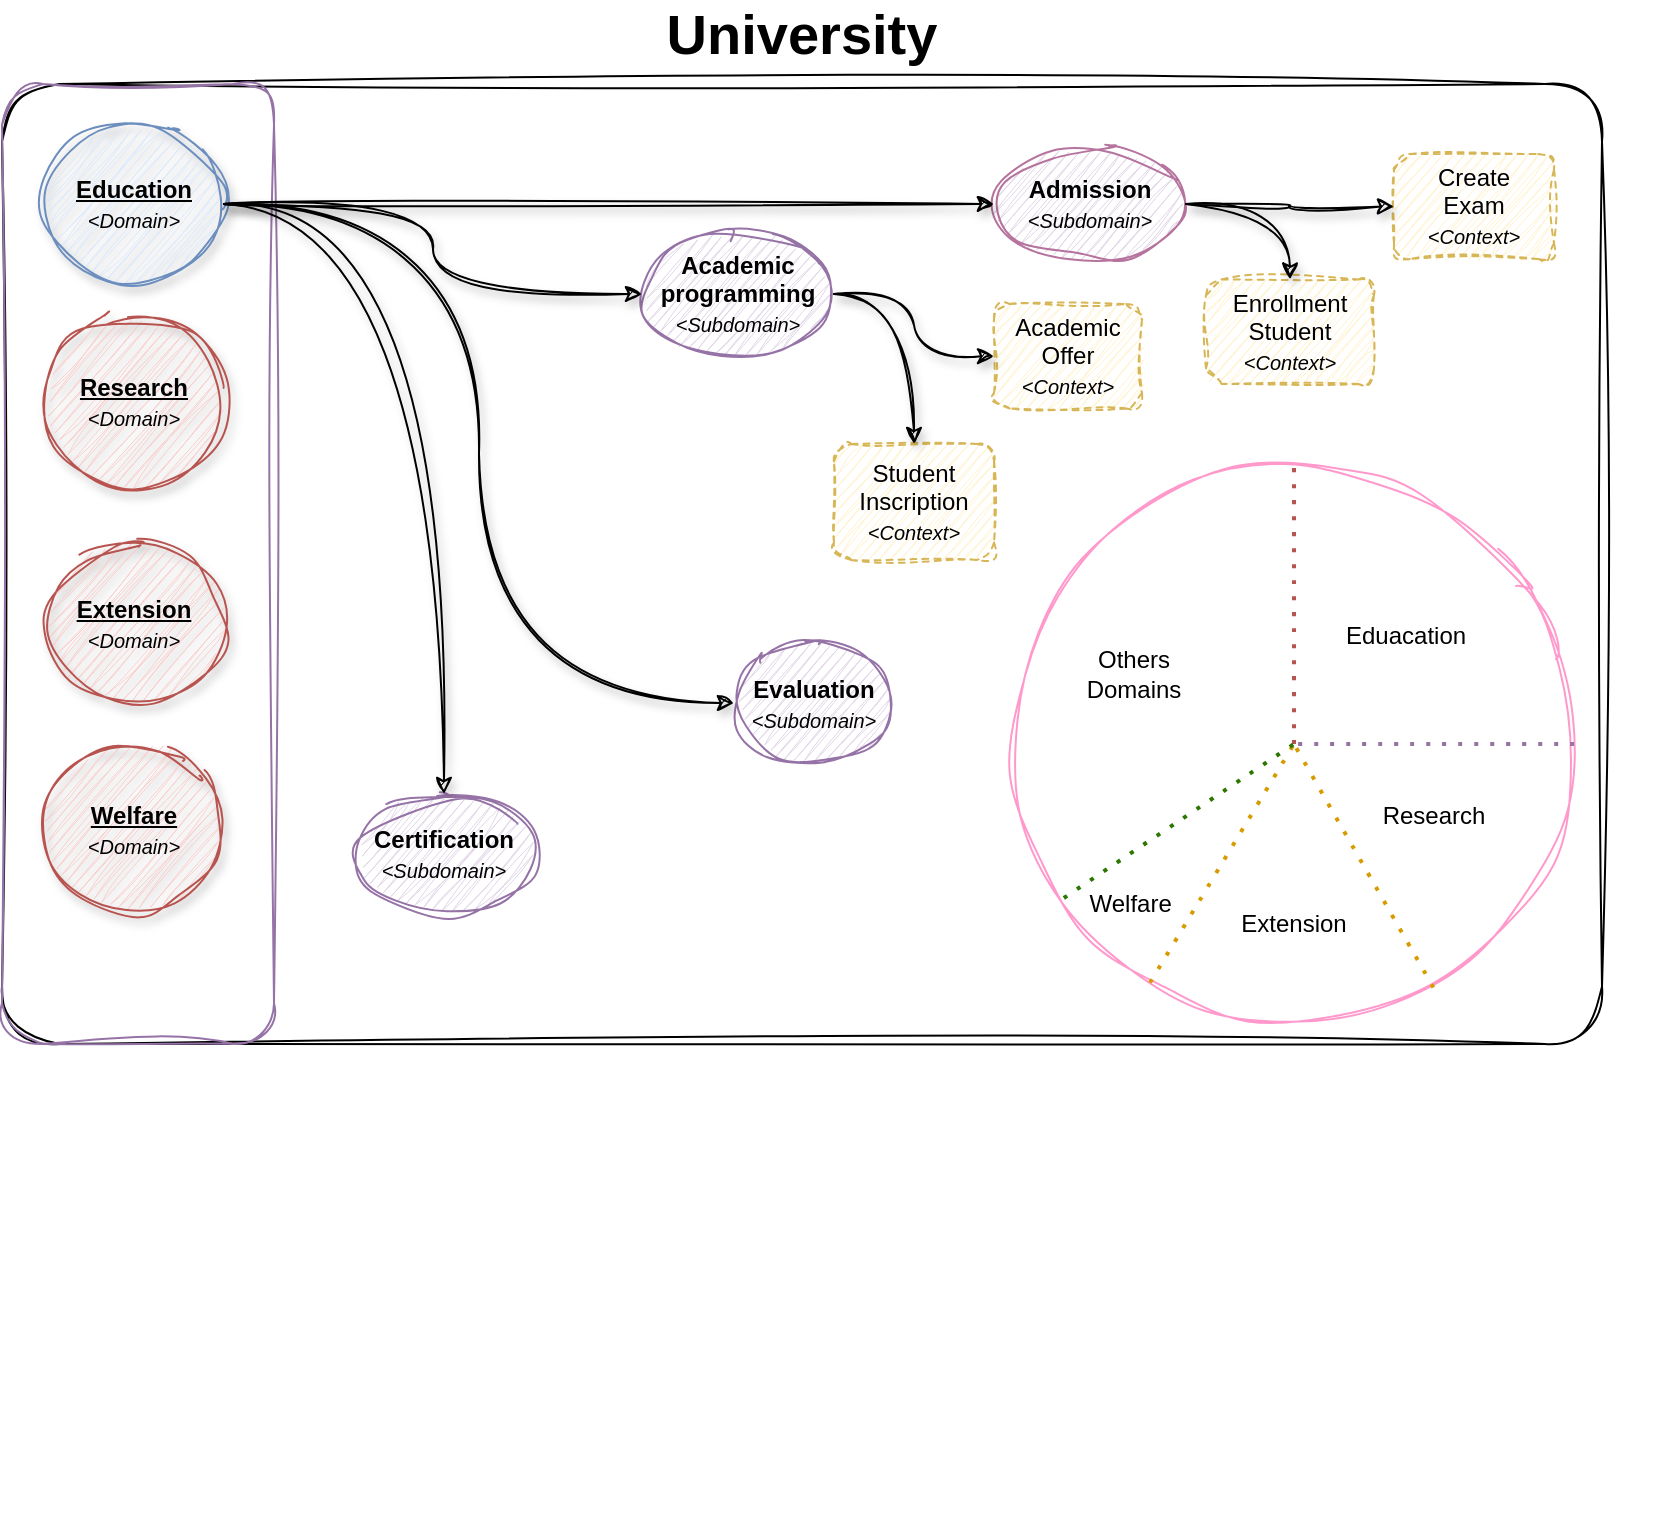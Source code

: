 <mxfile version="20.8.10" type="device" pages="5"><diagram name="Big Picture" id="i2Z5ZRdKfmSYAO3KHUiN"><mxGraphModel dx="1036" dy="1006" grid="1" gridSize="10" guides="1" tooltips="1" connect="1" arrows="1" fold="1" page="0" pageScale="1" pageWidth="827" pageHeight="1169" math="0" shadow="0"><root><mxCell id="0"/><mxCell id="1" parent="0"/><mxCell id="6f91alUmTa8cNbRP3e5w-2" value="" style="rounded=1;whiteSpace=wrap;html=1;arcSize=6;sketch=1;curveFitting=1;jiggle=2;" parent="1" vertex="1"><mxGeometry x="14" y="10" width="800" height="480" as="geometry"/></mxCell><mxCell id="ZQTwuumC9zxeFJ13AT96-3" value="" style="rounded=1;whiteSpace=wrap;html=1;shadow=0;glass=0;sketch=1;strokeColor=#9673a6;fillColor=none;fillStyle=auto;curveFitting=1;jiggle=2;" parent="1" vertex="1"><mxGeometry x="14" y="10" width="136" height="480" as="geometry"/></mxCell><mxCell id="6f91alUmTa8cNbRP3e5w-23" value="&lt;b&gt;&lt;u&gt;Research&lt;/u&gt;&lt;br&gt;&lt;/b&gt;&lt;font style=&quot;font-size: 10px;&quot;&gt;&lt;i&gt;&amp;lt;Domain&amp;gt;&lt;/i&gt;&lt;/font&gt;" style="ellipse;whiteSpace=wrap;html=1;fillColor=#f8cecc;strokeColor=#b85450;shadow=1;sketch=1;curveFitting=1;jiggle=2;" parent="1" vertex="1"><mxGeometry x="35" y="124.5" width="90" height="89" as="geometry"/></mxCell><mxCell id="6f91alUmTa8cNbRP3e5w-24" value="&lt;b&gt;&lt;u&gt;Extension&lt;/u&gt;&lt;br&gt;&lt;/b&gt;&lt;font style=&quot;font-size: 10px;&quot;&gt;&lt;i&gt;&amp;lt;Domain&amp;gt;&lt;/i&gt;&lt;/font&gt;" style="ellipse;whiteSpace=wrap;html=1;fillColor=#f8cecc;strokeColor=#b85450;shadow=1;sketch=1;curveFitting=1;jiggle=2;" parent="1" vertex="1"><mxGeometry x="35" y="240" width="90" height="79" as="geometry"/></mxCell><mxCell id="6f91alUmTa8cNbRP3e5w-25" value="&lt;b&gt;&lt;u&gt;Education&lt;/u&gt;&lt;br&gt;&lt;/b&gt;&lt;font style=&quot;font-size: 10px;&quot;&gt;&lt;i&gt;&amp;lt;Domain&amp;gt;&lt;/i&gt;&lt;/font&gt;" style="ellipse;whiteSpace=wrap;html=1;fillColor=#dae8fc;strokeColor=#6c8ebf;shadow=1;sketch=1;curveFitting=1;jiggle=2;" parent="1" vertex="1"><mxGeometry x="35" y="30" width="90" height="80" as="geometry"/></mxCell><mxCell id="6f91alUmTa8cNbRP3e5w-26" value="&lt;u&gt;&lt;b&gt;Welfare&lt;/b&gt;&lt;br&gt;&lt;/u&gt;&lt;font style=&quot;font-size: 10px;&quot;&gt;&lt;i&gt;&amp;lt;Domain&amp;gt;&lt;/i&gt;&lt;/font&gt;" style="ellipse;whiteSpace=wrap;html=1;fillColor=#f8cecc;strokeColor=#b85450;shadow=1;sketch=1;curveFitting=1;jiggle=2;" parent="1" vertex="1"><mxGeometry x="35" y="340" width="90" height="85" as="geometry"/></mxCell><mxCell id="6f91alUmTa8cNbRP3e5w-29" value="&lt;b&gt;Admission&lt;br&gt;&lt;/b&gt;&lt;font size=&quot;1&quot; style=&quot;&quot;&gt;&lt;i style=&quot;&quot;&gt;&amp;lt;Subdomain&amp;gt;&lt;/i&gt;&lt;/font&gt;" style="ellipse;whiteSpace=wrap;html=1;fillColor=#e1d5e7;strokeColor=#B5739D;gradientColor=none;sketch=1;curveFitting=1;jiggle=2;shadow=0;" parent="1" vertex="1"><mxGeometry x="510" y="42.5" width="96" height="55" as="geometry"/></mxCell><mxCell id="6f91alUmTa8cNbRP3e5w-31" value="" style="endArrow=classic;html=1;rounded=0;edgeStyle=orthogonalEdgeStyle;curved=1;exitX=1;exitY=0.5;exitDx=0;exitDy=0;entryX=0;entryY=0.5;entryDx=0;entryDy=0;sketch=1;curveFitting=1;jiggle=2;shadow=1;" parent="1" source="6f91alUmTa8cNbRP3e5w-25" target="6f91alUmTa8cNbRP3e5w-29" edge="1"><mxGeometry width="50" height="50" relative="1" as="geometry"><mxPoint x="390" y="320" as="sourcePoint"/><mxPoint x="440" y="270" as="targetPoint"/></mxGeometry></mxCell><mxCell id="6f91alUmTa8cNbRP3e5w-32" value="&lt;b&gt;Academic programming&lt;/b&gt;&lt;br&gt;&lt;font style=&quot;font-size: 10px;&quot;&gt;&lt;i&gt;&amp;lt;Subdomain&amp;gt;&lt;/i&gt;&lt;/font&gt;" style="ellipse;whiteSpace=wrap;html=1;fillColor=#e1d5e7;strokeColor=#9673a6;sketch=1;curveFitting=1;jiggle=2;" parent="1" vertex="1"><mxGeometry x="334" y="85" width="96" height="60" as="geometry"/></mxCell><mxCell id="6f91alUmTa8cNbRP3e5w-33" value="&lt;b&gt;Evaluation&lt;br&gt;&lt;/b&gt;&lt;font style=&quot;font-size: 10px;&quot;&gt;&lt;i&gt;&amp;lt;Subdomain&amp;gt;&lt;/i&gt;&lt;/font&gt;" style="ellipse;whiteSpace=wrap;html=1;fillColor=#e1d5e7;strokeColor=#9673a6;sketch=1;curveFitting=1;jiggle=2;" parent="1" vertex="1"><mxGeometry x="380" y="290" width="80" height="59" as="geometry"/></mxCell><mxCell id="6f91alUmTa8cNbRP3e5w-34" value="&lt;b&gt;Certification&lt;br&gt;&lt;/b&gt;&lt;font style=&quot;font-size: 10px;&quot;&gt;&lt;i&gt;&amp;lt;Subdomain&amp;gt;&lt;/i&gt;&lt;/font&gt;" style="ellipse;whiteSpace=wrap;html=1;fillColor=#e1d5e7;strokeColor=#9673a6;sketch=1;curveFitting=1;jiggle=2;" parent="1" vertex="1"><mxGeometry x="190" y="365" width="90" height="60" as="geometry"/></mxCell><mxCell id="6f91alUmTa8cNbRP3e5w-52" value="" style="group;rounded=0;glass=0;" parent="1" connectable="0" vertex="1"><mxGeometry x="520" y="160" width="320" height="570" as="geometry"/></mxCell><mxCell id="6f91alUmTa8cNbRP3e5w-50" value="" style="group" parent="6f91alUmTa8cNbRP3e5w-52" connectable="0" vertex="1"><mxGeometry y="40" width="320" height="530" as="geometry"/></mxCell><mxCell id="6f91alUmTa8cNbRP3e5w-35" value="" style="ellipse;whiteSpace=wrap;html=1;aspect=fixed;sketch=1;curveFitting=1;jiggle=2;strokeColor=#FF99CC;" parent="6f91alUmTa8cNbRP3e5w-50" vertex="1"><mxGeometry width="280" height="280" as="geometry"/></mxCell><mxCell id="6f91alUmTa8cNbRP3e5w-37" value="" style="endArrow=none;dashed=1;html=1;dashPattern=1 3;strokeWidth=2;rounded=0;curved=1;entryX=0.5;entryY=0;entryDx=0;entryDy=0;fillColor=#f8cecc;strokeColor=#b85450;" parent="6f91alUmTa8cNbRP3e5w-50" target="6f91alUmTa8cNbRP3e5w-35" edge="1"><mxGeometry width="50" height="50" relative="1" as="geometry"><mxPoint x="140" y="140" as="sourcePoint"/><mxPoint x="70" y="210" as="targetPoint"/></mxGeometry></mxCell><mxCell id="6f91alUmTa8cNbRP3e5w-40" value="" style="endArrow=none;dashed=1;html=1;dashPattern=1 3;strokeWidth=2;rounded=0;curved=1;exitX=1;exitY=0.5;exitDx=0;exitDy=0;fillColor=#e1d5e7;strokeColor=#9673a6;" parent="6f91alUmTa8cNbRP3e5w-50" source="6f91alUmTa8cNbRP3e5w-35" edge="1"><mxGeometry width="50" height="50" relative="1" as="geometry"><mxPoint x="20" y="260" as="sourcePoint"/><mxPoint x="140" y="140" as="targetPoint"/></mxGeometry></mxCell><mxCell id="6f91alUmTa8cNbRP3e5w-41" value="" style="endArrow=none;dashed=1;html=1;dashPattern=1 3;strokeWidth=2;rounded=0;curved=1;exitX=0.749;exitY=0.935;exitDx=0;exitDy=0;exitPerimeter=0;fillColor=#ffe6cc;strokeColor=#d79b00;" parent="6f91alUmTa8cNbRP3e5w-50" source="6f91alUmTa8cNbRP3e5w-35" edge="1"><mxGeometry width="50" height="50" relative="1" as="geometry"><mxPoint x="20" y="260" as="sourcePoint"/><mxPoint x="140" y="140" as="targetPoint"/></mxGeometry></mxCell><mxCell id="6f91alUmTa8cNbRP3e5w-42" value="" style="endArrow=none;dashed=1;html=1;dashPattern=1 3;strokeWidth=2;rounded=0;curved=1;exitX=0.243;exitY=0.926;exitDx=0;exitDy=0;exitPerimeter=0;fillColor=#ffe6cc;strokeColor=#d79b00;" parent="6f91alUmTa8cNbRP3e5w-50" source="6f91alUmTa8cNbRP3e5w-35" edge="1"><mxGeometry width="50" height="50" relative="1" as="geometry"><mxPoint x="20" y="260" as="sourcePoint"/><mxPoint x="140" y="140" as="targetPoint"/></mxGeometry></mxCell><mxCell id="6f91alUmTa8cNbRP3e5w-43" value="" style="endArrow=none;dashed=1;html=1;dashPattern=1 3;strokeWidth=2;rounded=0;curved=1;exitX=0.089;exitY=0.775;exitDx=0;exitDy=0;exitPerimeter=0;fillColor=#60a917;strokeColor=#2D7600;" parent="6f91alUmTa8cNbRP3e5w-50" source="6f91alUmTa8cNbRP3e5w-35" edge="1"><mxGeometry width="50" height="50" relative="1" as="geometry"><mxPoint x="20" y="260" as="sourcePoint"/><mxPoint x="140" y="140" as="targetPoint"/></mxGeometry></mxCell><mxCell id="6f91alUmTa8cNbRP3e5w-44" value="Eduacation" style="text;strokeColor=none;fillColor=none;align=left;verticalAlign=middle;spacingLeft=4;spacingRight=4;overflow=hidden;points=[[0,0.5],[1,0.5]];portConstraint=eastwest;rotatable=0;whiteSpace=wrap;html=1;" parent="6f91alUmTa8cNbRP3e5w-50" vertex="1"><mxGeometry x="160" y="71" width="80" height="30" as="geometry"/></mxCell><mxCell id="6f91alUmTa8cNbRP3e5w-45" value="Research" style="text;html=1;strokeColor=none;fillColor=none;align=center;verticalAlign=middle;whiteSpace=wrap;rounded=0;" parent="6f91alUmTa8cNbRP3e5w-50" vertex="1"><mxGeometry x="180" y="161" width="60" height="30" as="geometry"/></mxCell><mxCell id="6f91alUmTa8cNbRP3e5w-46" value="Extension" style="text;html=1;strokeColor=none;fillColor=none;align=center;verticalAlign=middle;whiteSpace=wrap;rounded=0;" parent="6f91alUmTa8cNbRP3e5w-50" vertex="1"><mxGeometry x="110" y="215" width="60" height="30" as="geometry"/></mxCell><mxCell id="6f91alUmTa8cNbRP3e5w-47" value="Welfare&amp;nbsp;" style="text;html=1;strokeColor=none;fillColor=none;align=center;verticalAlign=middle;whiteSpace=wrap;rounded=0;" parent="6f91alUmTa8cNbRP3e5w-50" vertex="1"><mxGeometry x="30" y="200" width="60" height="40" as="geometry"/></mxCell><mxCell id="6f91alUmTa8cNbRP3e5w-48" value="Others&lt;br&gt;Domains" style="text;html=1;strokeColor=none;fillColor=none;align=center;verticalAlign=middle;whiteSpace=wrap;rounded=0;" parent="6f91alUmTa8cNbRP3e5w-50" vertex="1"><mxGeometry x="30" y="90" width="60" height="30" as="geometry"/></mxCell><mxCell id="6f91alUmTa8cNbRP3e5w-55" value="Student&lt;br&gt;Inscription&lt;br&gt;&lt;i style=&quot;font-size: 10px;&quot;&gt;&amp;lt;Context&amp;gt;&lt;/i&gt;" style="rounded=1;whiteSpace=wrap;html=1;fillColor=#fff2cc;strokeColor=#d6b656;sketch=1;curveFitting=1;jiggle=2;dashed=1;" parent="1" vertex="1"><mxGeometry x="430" y="190" width="80" height="58" as="geometry"/></mxCell><mxCell id="6f91alUmTa8cNbRP3e5w-57" value="Academic Offer&lt;br&gt;&lt;i style=&quot;border-color: var(--border-color); font-size: 10px;&quot;&gt;&amp;lt;Context&amp;gt;&lt;/i&gt;" style="rounded=1;whiteSpace=wrap;html=1;fillColor=#fff2cc;strokeColor=#d6b656;glass=0;shadow=0;sketch=1;curveFitting=1;jiggle=2;dashed=1;" parent="1" vertex="1"><mxGeometry x="510" y="120" width="74" height="52.25" as="geometry"/></mxCell><mxCell id="6f91alUmTa8cNbRP3e5w-63" value="&lt;font style=&quot;&quot;&gt;Create&lt;br&gt;Exam&lt;br&gt;&lt;i style=&quot;font-size: 10px;&quot;&gt;&amp;lt;Context&amp;gt;&lt;/i&gt;&lt;/font&gt;" style="rounded=1;whiteSpace=wrap;html=1;shadow=0;fillColor=#fff2cc;strokeColor=#d6b656;sketch=1;curveFitting=1;jiggle=2;dashed=1;" parent="1" vertex="1"><mxGeometry x="710" y="45" width="80" height="52.5" as="geometry"/></mxCell><mxCell id="6f91alUmTa8cNbRP3e5w-64" value="Enrollment&lt;br&gt;Student&lt;br&gt;&lt;i style=&quot;font-size: 10px;&quot;&gt;&amp;lt;Context&amp;gt;&lt;/i&gt;" style="rounded=1;whiteSpace=wrap;html=1;fillColor=#fff2cc;strokeColor=#d6b656;sketch=1;curveFitting=1;jiggle=2;dashed=1;" parent="1" vertex="1"><mxGeometry x="616" y="107.75" width="84" height="52.25" as="geometry"/></mxCell><mxCell id="6f91alUmTa8cNbRP3e5w-65" value="" style="endArrow=classic;html=1;rounded=0;fontSize=10;curved=1;exitX=1;exitY=0.5;exitDx=0;exitDy=0;entryX=0.5;entryY=0;entryDx=0;entryDy=0;edgeStyle=orthogonalEdgeStyle;sketch=1;curveFitting=1;jiggle=2;shadow=1;" parent="1" source="6f91alUmTa8cNbRP3e5w-25" target="6f91alUmTa8cNbRP3e5w-34" edge="1"><mxGeometry width="50" height="50" relative="1" as="geometry"><mxPoint x="100" y="340" as="sourcePoint"/><mxPoint x="150" y="290" as="targetPoint"/></mxGeometry></mxCell><mxCell id="6f91alUmTa8cNbRP3e5w-67" value="" style="endArrow=classic;html=1;rounded=0;fontSize=10;curved=1;entryX=0.5;entryY=0;entryDx=0;entryDy=0;exitX=1;exitY=0.5;exitDx=0;exitDy=0;edgeStyle=orthogonalEdgeStyle;sketch=1;curveFitting=1;jiggle=2;shadow=1;" parent="1" source="6f91alUmTa8cNbRP3e5w-29" target="6f91alUmTa8cNbRP3e5w-64" edge="1"><mxGeometry width="50" height="50" relative="1" as="geometry"><mxPoint x="442" y="80" as="sourcePoint"/><mxPoint x="470" y="85" as="targetPoint"/></mxGeometry></mxCell><mxCell id="6f91alUmTa8cNbRP3e5w-68" value="" style="endArrow=classic;html=1;rounded=0;fontSize=10;curved=1;entryX=0;entryY=0.5;entryDx=0;entryDy=0;exitX=1;exitY=0.5;exitDx=0;exitDy=0;edgeStyle=orthogonalEdgeStyle;sketch=1;curveFitting=1;jiggle=2;shadow=1;" parent="1" source="6f91alUmTa8cNbRP3e5w-32" target="6f91alUmTa8cNbRP3e5w-57" edge="1"><mxGeometry width="50" height="50" relative="1" as="geometry"><mxPoint x="452" y="90" as="sourcePoint"/><mxPoint x="480" y="95" as="targetPoint"/></mxGeometry></mxCell><mxCell id="6f91alUmTa8cNbRP3e5w-69" value="" style="endArrow=classic;html=1;rounded=0;fontSize=10;curved=1;entryX=0.5;entryY=0;entryDx=0;entryDy=0;exitX=1;exitY=0.5;exitDx=0;exitDy=0;edgeStyle=orthogonalEdgeStyle;sketch=1;curveFitting=1;jiggle=2;shadow=1;" parent="1" source="6f91alUmTa8cNbRP3e5w-32" target="6f91alUmTa8cNbRP3e5w-55" edge="1"><mxGeometry width="50" height="50" relative="1" as="geometry"><mxPoint x="462" y="100" as="sourcePoint"/><mxPoint x="490" y="105" as="targetPoint"/></mxGeometry></mxCell><mxCell id="6f91alUmTa8cNbRP3e5w-73" value="" style="endArrow=classic;html=1;rounded=0;fontSize=10;curved=1;exitX=1;exitY=0.5;exitDx=0;exitDy=0;entryX=0;entryY=0.5;entryDx=0;entryDy=0;edgeStyle=orthogonalEdgeStyle;sketch=1;curveFitting=1;jiggle=2;shadow=1;" parent="1" source="6f91alUmTa8cNbRP3e5w-25" target="6f91alUmTa8cNbRP3e5w-33" edge="1"><mxGeometry width="50" height="50" relative="1" as="geometry"><mxPoint x="360" y="290" as="sourcePoint"/><mxPoint x="410" y="240" as="targetPoint"/></mxGeometry></mxCell><mxCell id="6f91alUmTa8cNbRP3e5w-74" value="" style="endArrow=classic;html=1;rounded=0;fontSize=10;curved=1;entryX=0;entryY=0.5;entryDx=0;entryDy=0;exitX=1;exitY=0.5;exitDx=0;exitDy=0;edgeStyle=orthogonalEdgeStyle;sketch=1;curveFitting=1;jiggle=2;shadow=1;" parent="1" source="6f91alUmTa8cNbRP3e5w-29" target="6f91alUmTa8cNbRP3e5w-63" edge="1"><mxGeometry width="50" height="50" relative="1" as="geometry"><mxPoint x="360" y="290" as="sourcePoint"/><mxPoint x="410" y="240" as="targetPoint"/></mxGeometry></mxCell><mxCell id="6f91alUmTa8cNbRP3e5w-75" value="" style="endArrow=classic;html=1;rounded=0;fontSize=10;curved=1;exitX=1;exitY=0.5;exitDx=0;exitDy=0;entryX=0;entryY=0.5;entryDx=0;entryDy=0;edgeStyle=orthogonalEdgeStyle;sketch=1;curveFitting=1;jiggle=2;shadow=1;" parent="1" source="6f91alUmTa8cNbRP3e5w-25" target="6f91alUmTa8cNbRP3e5w-32" edge="1"><mxGeometry width="50" height="50" relative="1" as="geometry"><mxPoint x="360" y="290" as="sourcePoint"/><mxPoint x="410" y="240" as="targetPoint"/></mxGeometry></mxCell><mxCell id="6f91alUmTa8cNbRP3e5w-3" value="University" style="text;html=1;strokeColor=none;fillColor=none;align=center;verticalAlign=middle;whiteSpace=wrap;rounded=0;fontStyle=1;fontSize=28;" parent="1" vertex="1"><mxGeometry x="204" y="-30" width="420" height="30" as="geometry"/></mxCell></root></mxGraphModel></diagram><diagram id="J3eXEfGaq8l2rNHuuE0m" name="Exam &lt;AR&gt;"><mxGraphModel dx="2250" dy="1421" grid="0" gridSize="10" guides="1" tooltips="1" connect="1" arrows="1" fold="1" page="0" pageScale="1" pageWidth="1169" pageHeight="827" math="0" shadow="0"><root><mxCell id="0"/><mxCell id="1" parent="0"/><mxCell id="ihJH6YuMT54Cbyyd2Bwg-15" value="Exam [AR]" style="shape=table;startSize=32;container=1;collapsible=1;childLayout=tableLayout;fixedRows=1;rowLines=0;fontStyle=1;align=center;resizeLast=1;rounded=1;shadow=0;glass=0;sketch=1;fillStyle=auto;strokeColor=#FFD966;fontSize=12;fillColor=#fff2cc;arcSize=50;swimlaneLine=1;curveFitting=1;jiggle=2;" parent="1" vertex="1"><mxGeometry x="-787" y="-515" width="265" height="282" as="geometry"><mxRectangle x="60" y="20" width="100" height="40" as="alternateBounds"/></mxGeometry></mxCell><mxCell id="sYwAj2fAGa7mXgv0wtK_-31" value="" style="shape=tableRow;horizontal=0;startSize=0;swimlaneHead=0;swimlaneBody=0;fillColor=#FFB570;collapsible=0;dropTarget=0;points=[[0,0.5],[1,0.5]];portConstraint=eastwest;top=0;left=0;right=0;bottom=1;rounded=0;shadow=0;glass=0;sketch=1;fillStyle=auto;strokeColor=inherit;fontSize=10;curveFitting=1;jiggle=2;" parent="ihJH6YuMT54Cbyyd2Bwg-15" vertex="1"><mxGeometry y="32" width="265" height="25" as="geometry"/></mxCell><mxCell id="sYwAj2fAGa7mXgv0wtK_-32" value="ID" style="shape=partialRectangle;connectable=0;fillColor=none;top=0;left=0;bottom=0;right=0;fontStyle=1;overflow=hidden;rounded=0;shadow=0;glass=0;dashed=1;sketch=1;fillStyle=auto;strokeColor=#FF99CC;fontSize=10;curveFitting=1;jiggle=2;" parent="sYwAj2fAGa7mXgv0wtK_-31" vertex="1"><mxGeometry width="60" height="25" as="geometry"><mxRectangle width="60" height="25" as="alternateBounds"/></mxGeometry></mxCell><mxCell id="sYwAj2fAGa7mXgv0wtK_-33" value="ExamId&lt;UUID&gt;" style="shape=partialRectangle;connectable=0;fillColor=none;top=0;left=0;bottom=0;right=0;align=left;spacingLeft=6;fontStyle=5;overflow=hidden;rounded=0;shadow=0;glass=0;sketch=1;fillStyle=auto;strokeColor=#FF99CC;fontSize=11;curveFitting=1;jiggle=2;" parent="sYwAj2fAGa7mXgv0wtK_-31" vertex="1"><mxGeometry x="60" width="205" height="25" as="geometry"><mxRectangle width="205" height="25" as="alternateBounds"/></mxGeometry></mxCell><mxCell id="MUdEnWd3tuqJJpVssn7h-32" value="" style="shape=tableRow;horizontal=0;startSize=0;swimlaneHead=0;swimlaneBody=0;fillColor=none;collapsible=0;dropTarget=0;points=[[0,0.5],[1,0.5]];portConstraint=eastwest;top=0;left=0;right=0;bottom=0;rounded=0;shadow=0;glass=0;dashed=1;sketch=1;fillStyle=auto;strokeColor=#FF99CC;fontSize=10;curveFitting=1;jiggle=2;" parent="ihJH6YuMT54Cbyyd2Bwg-15" vertex="1"><mxGeometry y="57" width="265" height="25" as="geometry"/></mxCell><mxCell id="MUdEnWd3tuqJJpVssn7h-33" value="E" style="shape=partialRectangle;connectable=0;fillColor=none;top=0;left=0;bottom=0;right=0;fontStyle=1;overflow=hidden;rounded=0;shadow=0;glass=0;dashed=1;sketch=1;fillStyle=auto;strokeColor=#FF99CC;fontSize=10;curveFitting=1;jiggle=2;" parent="MUdEnWd3tuqJJpVssn7h-32" vertex="1"><mxGeometry width="60" height="25" as="geometry"><mxRectangle width="60" height="25" as="alternateBounds"/></mxGeometry></mxCell><mxCell id="MUdEnWd3tuqJJpVssn7h-34" value="Semester" style="shape=partialRectangle;connectable=0;fillColor=none;top=0;left=0;bottom=0;right=0;align=left;spacingLeft=6;fontStyle=0;overflow=hidden;rounded=0;shadow=0;glass=0;dashed=1;sketch=1;fillStyle=auto;strokeColor=#FF99CC;fontSize=10;curveFitting=1;jiggle=2;" parent="MUdEnWd3tuqJJpVssn7h-32" vertex="1"><mxGeometry x="60" width="205" height="25" as="geometry"><mxRectangle width="205" height="25" as="alternateBounds"/></mxGeometry></mxCell><mxCell id="ihJH6YuMT54Cbyyd2Bwg-16" value="" style="shape=tableRow;horizontal=0;startSize=0;swimlaneHead=0;swimlaneBody=0;fillColor=none;collapsible=0;dropTarget=0;points=[[0,0.5],[1,0.5]];portConstraint=eastwest;top=0;left=0;right=0;bottom=0;rounded=0;shadow=0;glass=0;dashed=1;sketch=1;fillStyle=auto;strokeColor=#FF99CC;fontSize=10;curveFitting=1;jiggle=2;" parent="ihJH6YuMT54Cbyyd2Bwg-15" vertex="1"><mxGeometry y="82" width="265" height="25" as="geometry"/></mxCell><mxCell id="ihJH6YuMT54Cbyyd2Bwg-17" value="E" style="shape=partialRectangle;connectable=0;fillColor=none;top=0;left=0;bottom=0;right=0;fontStyle=1;overflow=hidden;rounded=0;shadow=0;glass=0;dashed=1;sketch=1;fillStyle=auto;strokeColor=#FF99CC;fontSize=10;curveFitting=1;jiggle=2;" parent="ihJH6YuMT54Cbyyd2Bwg-16" vertex="1"><mxGeometry width="60" height="25" as="geometry"><mxRectangle width="60" height="25" as="alternateBounds"/></mxGeometry></mxCell><mxCell id="ihJH6YuMT54Cbyyd2Bwg-18" value="Question" style="shape=partialRectangle;connectable=0;fillColor=none;top=0;left=0;bottom=0;right=0;align=left;spacingLeft=6;fontStyle=0;overflow=hidden;rounded=0;shadow=0;glass=0;dashed=1;sketch=1;fillStyle=auto;strokeColor=#FF99CC;fontSize=10;curveFitting=1;jiggle=2;" parent="ihJH6YuMT54Cbyyd2Bwg-16" vertex="1"><mxGeometry x="60" width="205" height="25" as="geometry"><mxRectangle width="205" height="25" as="alternateBounds"/></mxGeometry></mxCell><mxCell id="MUdEnWd3tuqJJpVssn7h-26" value="" style="shape=tableRow;horizontal=0;startSize=0;swimlaneHead=0;swimlaneBody=0;fillColor=none;collapsible=0;dropTarget=0;points=[[0,0.5],[1,0.5]];portConstraint=eastwest;top=0;left=0;right=0;bottom=0;rounded=0;shadow=0;glass=0;dashed=1;sketch=1;fillStyle=auto;strokeColor=#FF99CC;fontSize=10;curveFitting=1;jiggle=2;" parent="ihJH6YuMT54Cbyyd2Bwg-15" vertex="1"><mxGeometry y="107" width="265" height="25" as="geometry"/></mxCell><mxCell id="MUdEnWd3tuqJJpVssn7h-27" value="OV" style="shape=partialRectangle;connectable=0;fillColor=none;top=0;left=0;bottom=0;right=0;fontStyle=1;overflow=hidden;rounded=0;shadow=0;glass=0;dashed=1;sketch=1;fillStyle=auto;strokeColor=#FF99CC;fontSize=10;curveFitting=1;jiggle=2;" parent="MUdEnWd3tuqJJpVssn7h-26" vertex="1"><mxGeometry width="60" height="25" as="geometry"><mxRectangle width="60" height="25" as="alternateBounds"/></mxGeometry></mxCell><mxCell id="MUdEnWd3tuqJJpVssn7h-28" value="+ Description&lt;string&gt;" style="shape=partialRectangle;connectable=0;fillColor=none;top=0;left=0;bottom=0;right=0;align=left;spacingLeft=6;fontStyle=0;overflow=hidden;rounded=0;shadow=0;glass=0;dashed=1;sketch=1;fillStyle=auto;strokeColor=#FF99CC;fontSize=10;curveFitting=1;jiggle=2;" parent="MUdEnWd3tuqJJpVssn7h-26" vertex="1"><mxGeometry x="60" width="205" height="25" as="geometry"><mxRectangle width="205" height="25" as="alternateBounds"/></mxGeometry></mxCell><mxCell id="sYwAj2fAGa7mXgv0wtK_-79" value="" style="shape=tableRow;horizontal=0;startSize=0;swimlaneHead=0;swimlaneBody=0;fillColor=none;collapsible=0;dropTarget=0;points=[[0,0.5],[1,0.5]];portConstraint=eastwest;top=0;left=0;right=0;bottom=0;rounded=0;shadow=0;glass=0;dashed=1;sketch=1;fillStyle=auto;strokeColor=#FF99CC;fontSize=10;curveFitting=1;jiggle=2;" parent="ihJH6YuMT54Cbyyd2Bwg-15" vertex="1"><mxGeometry y="132" width="265" height="25" as="geometry"/></mxCell><mxCell id="sYwAj2fAGa7mXgv0wtK_-80" value="OV" style="shape=partialRectangle;connectable=0;fillColor=none;top=0;left=0;bottom=0;right=0;fontStyle=1;overflow=hidden;rounded=0;shadow=0;glass=0;dashed=1;sketch=1;fillStyle=auto;strokeColor=#FF99CC;fontSize=10;curveFitting=1;jiggle=2;" parent="sYwAj2fAGa7mXgv0wtK_-79" vertex="1"><mxGeometry width="60" height="25" as="geometry"><mxRectangle width="60" height="25" as="alternateBounds"/></mxGeometry></mxCell><mxCell id="sYwAj2fAGa7mXgv0wtK_-81" value="+ ExamState&lt;edition | published | closed&gt;" style="shape=partialRectangle;connectable=0;fillColor=none;top=0;left=0;bottom=0;right=0;align=left;spacingLeft=6;fontStyle=0;overflow=hidden;rounded=0;shadow=0;glass=0;dashed=1;sketch=1;fillStyle=auto;strokeColor=#FF99CC;fontSize=10;curveFitting=1;jiggle=2;" parent="sYwAj2fAGa7mXgv0wtK_-79" vertex="1"><mxGeometry x="60" width="205" height="25" as="geometry"><mxRectangle width="205" height="25" as="alternateBounds"/></mxGeometry></mxCell><mxCell id="ihJH6YuMT54Cbyyd2Bwg-19" value="" style="shape=tableRow;horizontal=0;startSize=0;swimlaneHead=0;swimlaneBody=0;fillColor=none;collapsible=0;dropTarget=0;points=[[0,0.5],[1,0.5]];portConstraint=eastwest;top=0;left=0;right=0;bottom=1;rounded=0;shadow=0;glass=0;fillStyle=auto;strokeColor=#FFD966;fontSize=10;sketch=1;curveFitting=1;jiggle=2;" parent="ihJH6YuMT54Cbyyd2Bwg-15" vertex="1"><mxGeometry y="157" width="265" height="25" as="geometry"/></mxCell><mxCell id="ihJH6YuMT54Cbyyd2Bwg-20" value="OV" style="shape=partialRectangle;connectable=0;fillColor=none;top=0;left=0;bottom=0;right=0;fontStyle=1;overflow=hidden;rounded=0;shadow=0;glass=0;dashed=1;sketch=1;fillStyle=auto;strokeColor=#FF99CC;fontSize=10;curveFitting=1;jiggle=2;" parent="ihJH6YuMT54Cbyyd2Bwg-19" vertex="1"><mxGeometry width="60" height="25" as="geometry"><mxRectangle width="60" height="25" as="alternateBounds"/></mxGeometry></mxCell><mxCell id="ihJH6YuMT54Cbyyd2Bwg-21" value="+ DateTime&lt;Date&gt;" style="shape=partialRectangle;connectable=0;fillColor=none;top=0;left=0;bottom=0;right=0;align=left;spacingLeft=6;fontStyle=0;overflow=hidden;rounded=0;shadow=0;glass=0;sketch=1;fillStyle=auto;strokeColor=#FF99CC;fontSize=10;curveFitting=1;jiggle=2;" parent="ihJH6YuMT54Cbyyd2Bwg-19" vertex="1"><mxGeometry x="60" width="205" height="25" as="geometry"><mxRectangle width="205" height="25" as="alternateBounds"/></mxGeometry></mxCell><mxCell id="ihJH6YuMT54Cbyyd2Bwg-22" value="" style="shape=tableRow;horizontal=0;startSize=0;swimlaneHead=0;swimlaneBody=0;fillColor=none;collapsible=0;dropTarget=0;points=[[0,0.5],[1,0.5]];portConstraint=eastwest;top=0;left=0;right=0;bottom=0;rounded=0;shadow=0;glass=0;sketch=1;fillStyle=auto;strokeColor=#FF99CC;fontSize=10;curveFitting=1;jiggle=2;" parent="ihJH6YuMT54Cbyyd2Bwg-15" vertex="1"><mxGeometry y="182" width="265" height="25" as="geometry"/></mxCell><mxCell id="ihJH6YuMT54Cbyyd2Bwg-23" value="" style="shape=partialRectangle;connectable=0;fillColor=none;top=0;left=0;bottom=0;right=0;editable=1;overflow=hidden;rounded=0;shadow=0;glass=0;dashed=1;sketch=1;fillStyle=auto;strokeColor=#FF99CC;fontSize=10;curveFitting=1;jiggle=2;" parent="ihJH6YuMT54Cbyyd2Bwg-22" vertex="1"><mxGeometry width="60" height="25" as="geometry"><mxRectangle width="60" height="25" as="alternateBounds"/></mxGeometry></mxCell><mxCell id="ihJH6YuMT54Cbyyd2Bwg-24" value="+ CreateExam()" style="shape=partialRectangle;connectable=0;fillColor=none;top=0;left=0;bottom=0;right=0;align=left;spacingLeft=6;overflow=hidden;rounded=0;shadow=0;glass=0;dashed=1;sketch=1;fillStyle=auto;strokeColor=#FF99CC;fontSize=10;curveFitting=1;jiggle=2;" parent="ihJH6YuMT54Cbyyd2Bwg-22" vertex="1"><mxGeometry x="60" width="205" height="25" as="geometry"><mxRectangle width="205" height="25" as="alternateBounds"/></mxGeometry></mxCell><mxCell id="AdbFMO23ou8E9YVHiazH-29" value="" style="shape=tableRow;horizontal=0;startSize=0;swimlaneHead=0;swimlaneBody=0;fillColor=none;collapsible=0;dropTarget=0;points=[[0,0.5],[1,0.5]];portConstraint=eastwest;top=0;left=0;right=0;bottom=0;rounded=0;shadow=0;glass=0;dashed=1;sketch=1;fillStyle=auto;strokeColor=#FF99CC;fontSize=10;curveFitting=1;jiggle=2;" parent="ihJH6YuMT54Cbyyd2Bwg-15" vertex="1"><mxGeometry y="207" width="265" height="25" as="geometry"/></mxCell><mxCell id="AdbFMO23ou8E9YVHiazH-30" value="" style="shape=partialRectangle;connectable=0;fillColor=none;top=0;left=0;bottom=0;right=0;editable=1;overflow=hidden;rounded=0;shadow=0;glass=0;dashed=1;sketch=1;fillStyle=auto;strokeColor=#FF99CC;fontSize=10;curveFitting=1;jiggle=2;" parent="AdbFMO23ou8E9YVHiazH-29" vertex="1"><mxGeometry width="60" height="25" as="geometry"><mxRectangle width="60" height="25" as="alternateBounds"/></mxGeometry></mxCell><mxCell id="AdbFMO23ou8E9YVHiazH-31" value="+ GetExamInfo()" style="shape=partialRectangle;connectable=0;fillColor=none;top=0;left=0;bottom=0;right=0;align=left;spacingLeft=6;overflow=hidden;rounded=0;shadow=0;glass=0;dashed=1;sketch=1;fillStyle=auto;strokeColor=#FF99CC;fontSize=10;curveFitting=1;jiggle=2;" parent="AdbFMO23ou8E9YVHiazH-29" vertex="1"><mxGeometry x="60" width="205" height="25" as="geometry"><mxRectangle width="205" height="25" as="alternateBounds"/></mxGeometry></mxCell><mxCell id="EtGGddlCiNkaCJwHSUAs-5" value="" style="shape=tableRow;horizontal=0;startSize=0;swimlaneHead=0;swimlaneBody=0;fillColor=none;collapsible=0;dropTarget=0;points=[[0,0.5],[1,0.5]];portConstraint=eastwest;top=0;left=0;right=0;bottom=0;rounded=0;shadow=0;glass=0;dashed=1;sketch=1;fillStyle=auto;strokeColor=#FF99CC;fontSize=10;curveFitting=1;jiggle=2;" parent="ihJH6YuMT54Cbyyd2Bwg-15" vertex="1"><mxGeometry y="232" width="265" height="25" as="geometry"/></mxCell><mxCell id="EtGGddlCiNkaCJwHSUAs-6" value="" style="shape=partialRectangle;connectable=0;fillColor=none;top=0;left=0;bottom=0;right=0;editable=1;overflow=hidden;rounded=0;shadow=0;glass=0;dashed=1;sketch=1;fillStyle=auto;strokeColor=#FF99CC;fontSize=10;curveFitting=1;jiggle=2;" parent="EtGGddlCiNkaCJwHSUAs-5" vertex="1"><mxGeometry width="60" height="25" as="geometry"><mxRectangle width="60" height="25" as="alternateBounds"/></mxGeometry></mxCell><mxCell id="EtGGddlCiNkaCJwHSUAs-7" value="+ ChangeDescription()" style="shape=partialRectangle;connectable=0;fillColor=none;top=0;left=0;bottom=0;right=0;align=left;spacingLeft=6;overflow=hidden;rounded=0;shadow=0;glass=0;dashed=1;sketch=1;fillStyle=auto;strokeColor=#FF99CC;fontSize=10;curveFitting=1;jiggle=2;" parent="EtGGddlCiNkaCJwHSUAs-5" vertex="1"><mxGeometry x="60" width="205" height="25" as="geometry"><mxRectangle width="205" height="25" as="alternateBounds"/></mxGeometry></mxCell><mxCell id="EtGGddlCiNkaCJwHSUAs-8" value="" style="shape=tableRow;horizontal=0;startSize=0;swimlaneHead=0;swimlaneBody=0;fillColor=none;collapsible=0;dropTarget=0;points=[[0,0.5],[1,0.5]];portConstraint=eastwest;top=0;left=0;right=0;bottom=0;rounded=0;shadow=0;glass=0;dashed=1;sketch=1;fillStyle=auto;strokeColor=#FF99CC;fontSize=10;curveFitting=1;jiggle=2;" parent="ihJH6YuMT54Cbyyd2Bwg-15" vertex="1"><mxGeometry y="257" width="265" height="25" as="geometry"/></mxCell><mxCell id="EtGGddlCiNkaCJwHSUAs-9" value="" style="shape=partialRectangle;connectable=0;fillColor=none;top=0;left=0;bottom=0;right=0;editable=1;overflow=hidden;rounded=0;shadow=0;glass=0;dashed=1;sketch=1;fillStyle=auto;strokeColor=#FF99CC;fontSize=10;curveFitting=1;jiggle=2;" parent="EtGGddlCiNkaCJwHSUAs-8" vertex="1"><mxGeometry width="60" height="25" as="geometry"><mxRectangle width="60" height="25" as="alternateBounds"/></mxGeometry></mxCell><mxCell id="EtGGddlCiNkaCJwHSUAs-10" value="+ UpdateExamState()" style="shape=partialRectangle;connectable=0;fillColor=none;top=0;left=0;bottom=0;right=0;align=left;spacingLeft=6;overflow=hidden;rounded=0;shadow=0;glass=0;dashed=1;sketch=1;fillStyle=auto;strokeColor=#FF99CC;fontSize=10;curveFitting=1;jiggle=2;" parent="EtGGddlCiNkaCJwHSUAs-8" vertex="1"><mxGeometry x="60" width="205" height="25" as="geometry"><mxRectangle width="205" height="25" as="alternateBounds"/></mxGeometry></mxCell><mxCell id="sYwAj2fAGa7mXgv0wtK_-16" style="edgeStyle=orthogonalEdgeStyle;rounded=0;sketch=1;orthogonalLoop=1;jettySize=auto;html=1;exitX=1;exitY=0.5;exitDx=0;exitDy=0;entryX=0;entryY=0.5;entryDx=0;entryDy=0;shadow=1;fontSize=12;startArrow=ERone;startFill=0;endArrow=ERoneToMany;endFill=0;curveFitting=1;jiggle=2;" parent="1" source="ihJH6YuMT54Cbyyd2Bwg-16" target="MUdEnWd3tuqJJpVssn7h-2" edge="1"><mxGeometry relative="1" as="geometry"><mxPoint x="-486.8" y="-81.376" as="targetPoint"/></mxGeometry></mxCell><mxCell id="sYwAj2fAGa7mXgv0wtK_-38" value="ExamId [OV]" style="swimlane;fontStyle=1;childLayout=stackLayout;horizontal=1;startSize=26;horizontalStack=0;resizeParent=1;resizeParentMax=0;resizeLast=0;collapsible=1;marginBottom=0;align=center;fontSize=12;rounded=1;shadow=0;glass=0;sketch=1;fillStyle=auto;strokeColor=#b85450;fillColor=#f8cecc;arcSize=0;swimlaneLine=0;curveFitting=1;jiggle=2;" parent="1" vertex="1"><mxGeometry x="-987" y="-607" width="140" height="101" as="geometry"/></mxCell><mxCell id="sYwAj2fAGa7mXgv0wtK_-128" value="+ Value&lt;string&gt;" style="shape=partialRectangle;connectable=0;fillColor=none;top=1;left=0;bottom=1;right=0;align=left;spacingLeft=6;fontStyle=1;overflow=hidden;rounded=0;shadow=0;glass=0;sketch=1;fillStyle=auto;strokeColor=#EA6B66;fontSize=10;curveFitting=1;jiggle=2;" parent="sYwAj2fAGa7mXgv0wtK_-38" vertex="1"><mxGeometry y="26" width="140" height="25" as="geometry"><mxRectangle width="196" height="25" as="alternateBounds"/></mxGeometry></mxCell><mxCell id="sYwAj2fAGa7mXgv0wtK_-43" value="+ ValidateData()" style="text;strokeColor=none;fillColor=none;spacingLeft=4;spacingRight=4;overflow=hidden;rotatable=0;points=[[0,0.5],[1,0.5]];portConstraint=eastwest;fontSize=10;sketch=1;curveFitting=1;jiggle=2;" parent="sYwAj2fAGa7mXgv0wtK_-38" vertex="1"><mxGeometry y="51" width="140" height="25" as="geometry"/></mxCell><mxCell id="sYwAj2fAGa7mXgv0wtK_-127" value="- ValidateStructure()" style="text;strokeColor=none;fillColor=none;spacingLeft=4;spacingRight=4;overflow=hidden;rotatable=0;points=[[0,0.5],[1,0.5]];portConstraint=eastwest;fontSize=10;sketch=1;curveFitting=1;jiggle=2;" parent="sYwAj2fAGa7mXgv0wtK_-38" vertex="1"><mxGeometry y="76" width="140" height="25" as="geometry"/></mxCell><mxCell id="sYwAj2fAGa7mXgv0wtK_-133" value="DateTime [OV]" style="swimlane;fontStyle=1;childLayout=stackLayout;horizontal=1;startSize=26;horizontalStack=0;resizeParent=1;resizeParentMax=0;resizeLast=0;collapsible=1;marginBottom=0;align=center;fontSize=12;rounded=1;shadow=0;glass=0;sketch=1;fillStyle=auto;strokeColor=#b85450;fillColor=#f8cecc;arcSize=0;swimlaneLine=0;curveFitting=1;jiggle=2;" parent="1" vertex="1"><mxGeometry x="-987" y="-275" width="140" height="101" as="geometry"/></mxCell><mxCell id="sYwAj2fAGa7mXgv0wtK_-134" value="+ Value&lt;Date&gt;" style="shape=partialRectangle;connectable=0;fillColor=none;top=1;left=0;bottom=1;right=0;align=left;spacingLeft=6;fontStyle=1;overflow=hidden;rounded=0;shadow=0;glass=0;sketch=1;fillStyle=auto;strokeColor=#EA6B66;fontSize=10;curveFitting=1;jiggle=2;" parent="sYwAj2fAGa7mXgv0wtK_-133" vertex="1"><mxGeometry y="26" width="140" height="25" as="geometry"><mxRectangle width="196" height="25" as="alternateBounds"/></mxGeometry></mxCell><mxCell id="sYwAj2fAGa7mXgv0wtK_-135" value="+ ValidateData()" style="text;strokeColor=none;fillColor=none;spacingLeft=4;spacingRight=4;overflow=hidden;rotatable=0;points=[[0,0.5],[1,0.5]];portConstraint=eastwest;fontSize=10;sketch=1;curveFitting=1;jiggle=2;" parent="sYwAj2fAGa7mXgv0wtK_-133" vertex="1"><mxGeometry y="51" width="140" height="25" as="geometry"/></mxCell><mxCell id="sYwAj2fAGa7mXgv0wtK_-136" value="- ValidateCurrentDate()" style="text;strokeColor=none;fillColor=none;spacingLeft=4;spacingRight=4;overflow=hidden;rotatable=0;points=[[0,0.5],[1,0.5]];portConstraint=eastwest;fontSize=10;sketch=1;curveFitting=1;jiggle=2;" parent="sYwAj2fAGa7mXgv0wtK_-133" vertex="1"><mxGeometry y="76" width="140" height="25" as="geometry"/></mxCell><mxCell id="sYwAj2fAGa7mXgv0wtK_-144" style="edgeStyle=orthogonalEdgeStyle;rounded=0;sketch=1;orthogonalLoop=1;jettySize=auto;html=1;entryX=1.004;entryY=0.145;entryDx=0;entryDy=0;entryPerimeter=0;shadow=1;fontSize=10;startArrow=none;startFill=0;endArrow=classic;endFill=1;exitX=0;exitY=0.5;exitDx=0;exitDy=0;curveFitting=1;jiggle=2;" parent="1" source="ihJH6YuMT54Cbyyd2Bwg-19" target="sYwAj2fAGa7mXgv0wtK_-133" edge="1"><mxGeometry relative="1" as="geometry"><mxPoint x="-608" y="-204" as="sourcePoint"/><Array as="points"><mxPoint x="-803" y="-345"/><mxPoint x="-803" y="-260"/></Array></mxGeometry></mxCell><mxCell id="AdbFMO23ou8E9YVHiazH-32" value="Description [OV]" style="swimlane;fontStyle=1;childLayout=stackLayout;horizontal=1;startSize=26;horizontalStack=0;resizeParent=1;resizeParentMax=0;resizeLast=0;collapsible=1;marginBottom=0;align=center;fontSize=12;rounded=1;shadow=0;glass=0;sketch=1;fillStyle=auto;strokeColor=#b85450;fillColor=#f8cecc;arcSize=0;swimlaneLine=0;curveFitting=1;jiggle=2;" parent="1" vertex="1"><mxGeometry x="-987" y="-495" width="140" height="101" as="geometry"/></mxCell><mxCell id="AdbFMO23ou8E9YVHiazH-33" value="+ Value&lt;date | number&gt;" style="shape=partialRectangle;connectable=0;fillColor=none;top=1;left=0;bottom=1;right=0;align=left;spacingLeft=6;fontStyle=1;overflow=hidden;rounded=0;shadow=0;glass=0;sketch=1;fillStyle=auto;strokeColor=#EA6B66;fontSize=10;curveFitting=1;jiggle=2;" parent="AdbFMO23ou8E9YVHiazH-32" vertex="1"><mxGeometry y="26" width="140" height="25" as="geometry"><mxRectangle width="196" height="25" as="alternateBounds"/></mxGeometry></mxCell><mxCell id="AdbFMO23ou8E9YVHiazH-34" value="+ ValidateData()" style="text;strokeColor=none;fillColor=none;spacingLeft=4;spacingRight=4;overflow=hidden;rotatable=0;points=[[0,0.5],[1,0.5]];portConstraint=eastwest;fontSize=10;sketch=1;curveFitting=1;jiggle=2;" parent="AdbFMO23ou8E9YVHiazH-32" vertex="1"><mxGeometry y="51" width="140" height="25" as="geometry"/></mxCell><mxCell id="AdbFMO23ou8E9YVHiazH-36" value="- ValidateLenght()" style="text;strokeColor=none;fillColor=none;spacingLeft=4;spacingRight=4;overflow=hidden;rotatable=0;points=[[0,0.5],[1,0.5]];portConstraint=eastwest;fontSize=10;sketch=1;curveFitting=1;jiggle=2;" parent="AdbFMO23ou8E9YVHiazH-32" vertex="1"><mxGeometry y="76" width="140" height="25" as="geometry"/></mxCell><mxCell id="AdbFMO23ou8E9YVHiazH-38" style="edgeStyle=orthogonalEdgeStyle;rounded=0;sketch=1;orthogonalLoop=1;jettySize=auto;html=1;exitX=0;exitY=0.5;exitDx=0;exitDy=0;entryX=0.998;entryY=0.081;entryDx=0;entryDy=0;entryPerimeter=0;shadow=1;fontSize=11;startArrow=none;startFill=0;endArrow=classic;endFill=1;curveFitting=1;jiggle=2;" parent="1" source="MUdEnWd3tuqJJpVssn7h-26" target="AdbFMO23ou8E9YVHiazH-32" edge="1"><mxGeometry relative="1" as="geometry"><Array as="points"><mxPoint x="-832" y="-395"/><mxPoint x="-832" y="-487"/></Array></mxGeometry></mxCell><mxCell id="fjimkVTqLUDE5zQ06zlF-8" style="edgeStyle=orthogonalEdgeStyle;rounded=0;sketch=1;orthogonalLoop=1;jettySize=auto;html=1;exitX=0;exitY=0.5;exitDx=0;exitDy=0;entryX=1.003;entryY=0.105;entryDx=0;entryDy=0;entryPerimeter=0;startArrow=none;startFill=0;endArrow=classic;endFill=1;curveFitting=1;jiggle=2;" parent="1" source="sYwAj2fAGa7mXgv0wtK_-31" target="sYwAj2fAGa7mXgv0wtK_-38" edge="1"><mxGeometry relative="1" as="geometry"><Array as="points"><mxPoint x="-817" y="-470"/><mxPoint x="-817" y="-596"/></Array></mxGeometry></mxCell><mxCell id="FebV7SyZ_lzpln4H2C8H-1" value="ExamState [OV]" style="swimlane;fontStyle=1;childLayout=stackLayout;horizontal=1;startSize=26;horizontalStack=0;resizeParent=1;resizeParentMax=0;resizeLast=0;collapsible=1;marginBottom=0;align=center;fontSize=12;rounded=1;shadow=0;glass=0;sketch=1;fillStyle=auto;strokeColor=#b85450;fillColor=#f8cecc;arcSize=0;swimlaneLine=0;curveFitting=1;jiggle=2;" parent="1" vertex="1"><mxGeometry x="-987" y="-384" width="140" height="101" as="geometry"/></mxCell><mxCell id="FebV7SyZ_lzpln4H2C8H-2" value="+ Value&lt;string&gt;" style="shape=partialRectangle;connectable=0;fillColor=none;top=1;left=0;bottom=1;right=0;align=left;spacingLeft=6;fontStyle=1;overflow=hidden;rounded=0;shadow=0;glass=0;sketch=1;fillStyle=auto;strokeColor=#EA6B66;fontSize=10;curveFitting=1;jiggle=2;" parent="FebV7SyZ_lzpln4H2C8H-1" vertex="1"><mxGeometry y="26" width="140" height="25" as="geometry"><mxRectangle width="196" height="25" as="alternateBounds"/></mxGeometry></mxCell><mxCell id="FebV7SyZ_lzpln4H2C8H-3" value="+ ValidateData()" style="text;strokeColor=none;fillColor=none;spacingLeft=4;spacingRight=4;overflow=hidden;rotatable=0;points=[[0,0.5],[1,0.5]];portConstraint=eastwest;fontSize=10;sketch=1;curveFitting=1;jiggle=2;" parent="FebV7SyZ_lzpln4H2C8H-1" vertex="1"><mxGeometry y="51" width="140" height="25" as="geometry"/></mxCell><mxCell id="FebV7SyZ_lzpln4H2C8H-4" value="- ValidateExamStateEnum()" style="text;strokeColor=none;fillColor=none;spacingLeft=4;spacingRight=4;overflow=hidden;rotatable=0;points=[[0,0.5],[1,0.5]];portConstraint=eastwest;fontSize=10;sketch=1;curveFitting=1;jiggle=2;" parent="FebV7SyZ_lzpln4H2C8H-1" vertex="1"><mxGeometry y="76" width="140" height="25" as="geometry"/></mxCell><mxCell id="ZwlYrPHjNKW5i6rvdX8m-32" style="edgeStyle=orthogonalEdgeStyle;rounded=0;sketch=1;orthogonalLoop=1;jettySize=auto;html=1;exitX=1;exitY=0.5;exitDx=0;exitDy=0;entryX=0.003;entryY=0.093;entryDx=0;entryDy=0;entryPerimeter=0;startArrow=ERone;startFill=0;endArrow=ERone;endFill=0;curveFitting=1;jiggle=2;" parent="1" source="MUdEnWd3tuqJJpVssn7h-32" target="ZwlYrPHjNKW5i6rvdX8m-2" edge="1"><mxGeometry relative="1" as="geometry"/></mxCell><mxCell id="ZwlYrPHjNKW5i6rvdX8m-37" style="edgeStyle=orthogonalEdgeStyle;rounded=0;sketch=1;orthogonalLoop=1;jettySize=auto;html=1;exitX=0;exitY=0.5;exitDx=0;exitDy=0;entryX=1;entryY=0.147;entryDx=0;entryDy=0;entryPerimeter=0;curveFitting=1;jiggle=2;" parent="1" source="sYwAj2fAGa7mXgv0wtK_-79" target="FebV7SyZ_lzpln4H2C8H-1" edge="1"><mxGeometry relative="1" as="geometry"><Array as="points"><mxPoint x="-821" y="-370"/><mxPoint x="-821" y="-369"/></Array></mxGeometry></mxCell><mxCell id="EtGGddlCiNkaCJwHSUAs-27" style="edgeStyle=orthogonalEdgeStyle;rounded=0;orthogonalLoop=1;jettySize=auto;html=1;exitX=1;exitY=0.5;exitDx=0;exitDy=0;entryX=0.007;entryY=0.102;entryDx=0;entryDy=0;entryPerimeter=0;sketch=1;curveFitting=1;jiggle=2;startArrow=ERone;startFill=0;endArrow=ERoneToMany;endFill=0;" parent="1" source="MUdEnWd3tuqJJpVssn7h-7" target="EtGGddlCiNkaCJwHSUAs-11" edge="1"><mxGeometry relative="1" as="geometry"><Array as="points"><mxPoint x="-291" y="-46"/><mxPoint x="-291" y="-89"/><mxPoint x="-92" y="-89"/></Array></mxGeometry></mxCell><mxCell id="EtGGddlCiNkaCJwHSUAs-43" value="" style="group" parent="1" vertex="1" connectable="0"><mxGeometry x="-92" y="-135" width="320" height="213" as="geometry"/></mxCell><mxCell id="EtGGddlCiNkaCJwHSUAs-11" value="Option [E]" style="swimlane;fontStyle=1;childLayout=stackLayout;horizontal=1;startSize=26;horizontalStack=0;resizeParent=1;resizeParentMax=0;resizeLast=0;collapsible=1;marginBottom=0;align=center;fontSize=12;rounded=1;shadow=0;glass=0;sketch=1;fillStyle=auto;strokeColor=#6c8ebf;fillColor=#dae8fc;noLabel=0;fixDash=0;swimlaneLine=1;labelBorderColor=none;curveFitting=1;jiggle=2;" parent="EtGGddlCiNkaCJwHSUAs-43" vertex="1"><mxGeometry y="28" width="140" height="205" as="geometry"/></mxCell><mxCell id="EtGGddlCiNkaCJwHSUAs-12" value="+ OptionId&lt;UUID&gt;" style="text;strokeColor=none;fillColor=#b1ddf0;align=left;verticalAlign=top;spacingLeft=4;spacingRight=4;overflow=hidden;rotatable=0;points=[[0,0.5],[1,0.5]];portConstraint=eastwest;fontSize=11;fontStyle=1;sketch=1;curveFitting=1;jiggle=2;" parent="EtGGddlCiNkaCJwHSUAs-11" vertex="1"><mxGeometry y="26" width="140" height="26" as="geometry"/></mxCell><mxCell id="EtGGddlCiNkaCJwHSUAs-13" value="" style="shape=partialRectangle;connectable=0;fillColor=none;top=0;left=0;bottom=1;right=0;align=left;spacingLeft=6;fontStyle=0;overflow=hidden;rounded=0;shadow=0;glass=0;sketch=1;fillStyle=auto;strokeColor=#7EA6E0;fontSize=10;curveFitting=1;jiggle=2;" parent="EtGGddlCiNkaCJwHSUAs-11" vertex="1"><mxGeometry y="52" width="140" height="1" as="geometry"><mxRectangle width="196" height="25" as="alternateBounds"/></mxGeometry></mxCell><mxCell id="EtGGddlCiNkaCJwHSUAs-14" value="+ Value&lt;string&gt;" style="text;strokeColor=none;fillColor=none;align=left;verticalAlign=top;spacingLeft=4;spacingRight=4;overflow=hidden;rotatable=0;points=[[0,0.5],[1,0.5]];portConstraint=eastwest;fontSize=10;sketch=1;curveFitting=1;jiggle=2;" parent="EtGGddlCiNkaCJwHSUAs-11" vertex="1"><mxGeometry y="53" width="140" height="26" as="geometry"/></mxCell><mxCell id="EtGGddlCiNkaCJwHSUAs-19" value="" style="shape=partialRectangle;connectable=0;fillColor=none;top=0;left=0;bottom=1;right=0;align=left;spacingLeft=6;fontStyle=0;overflow=hidden;rounded=0;shadow=0;glass=0;sketch=1;fillStyle=auto;strokeColor=#7EA6E0;fontSize=10;curveFitting=1;jiggle=2;" parent="EtGGddlCiNkaCJwHSUAs-11" vertex="1"><mxGeometry y="79" width="140" height="1" as="geometry"><mxRectangle width="196" height="25" as="alternateBounds"/></mxGeometry></mxCell><mxCell id="EtGGddlCiNkaCJwHSUAs-20" value="+ CreateOption()" style="shape=partialRectangle;connectable=0;fillColor=none;top=0;left=0;bottom=0;right=0;align=left;spacingLeft=6;fontStyle=0;overflow=hidden;rounded=0;shadow=0;glass=0;dashed=1;sketch=1;fillStyle=auto;strokeColor=#FF99CC;fontSize=10;curveFitting=1;jiggle=2;" parent="EtGGddlCiNkaCJwHSUAs-11" vertex="1"><mxGeometry y="80" width="140" height="25" as="geometry"><mxRectangle width="196" height="25" as="alternateBounds"/></mxGeometry></mxCell><mxCell id="yyECgAFfMhjnmzig5hGj-1" value="+ DeleteOption()" style="shape=partialRectangle;connectable=0;fillColor=none;top=0;left=0;bottom=0;right=0;align=left;spacingLeft=6;fontStyle=0;overflow=hidden;rounded=0;shadow=0;glass=0;dashed=1;sketch=1;fillStyle=auto;strokeColor=#FF99CC;fontSize=10;curveFitting=1;jiggle=2;" parent="EtGGddlCiNkaCJwHSUAs-11" vertex="1"><mxGeometry y="105" width="140" height="25" as="geometry"><mxRectangle width="196" height="25" as="alternateBounds"/></mxGeometry></mxCell><mxCell id="EtGGddlCiNkaCJwHSUAs-21" value="+ GetOptionInfo()" style="shape=partialRectangle;connectable=0;fillColor=none;top=0;left=0;bottom=0;right=0;align=left;spacingLeft=6;fontStyle=0;overflow=hidden;rounded=0;shadow=0;glass=0;dashed=1;sketch=1;fillStyle=auto;strokeColor=#FF99CC;fontSize=10;curveFitting=1;jiggle=2;" parent="EtGGddlCiNkaCJwHSUAs-11" vertex="1"><mxGeometry y="130" width="140" height="25" as="geometry"><mxRectangle width="196" height="25" as="alternateBounds"/></mxGeometry></mxCell><mxCell id="j3G3uPVLDgpBEUAtvoAv-2" value="+ GetOptions()" style="shape=partialRectangle;connectable=0;fillColor=none;top=0;left=0;bottom=0;right=0;align=left;spacingLeft=6;fontStyle=0;overflow=hidden;rounded=0;shadow=0;glass=0;dashed=1;sketch=1;fillStyle=auto;strokeColor=#FF99CC;fontSize=10;curveFitting=1;jiggle=2;" parent="EtGGddlCiNkaCJwHSUAs-11" vertex="1"><mxGeometry y="155" width="140" height="25" as="geometry"><mxRectangle width="196" height="25" as="alternateBounds"/></mxGeometry></mxCell><mxCell id="EtGGddlCiNkaCJwHSUAs-22" value="+ ChangeValue()" style="shape=partialRectangle;connectable=0;fillColor=none;top=0;left=0;bottom=0;right=0;align=left;spacingLeft=6;fontStyle=0;overflow=hidden;rounded=0;shadow=0;glass=0;dashed=1;sketch=1;fillStyle=auto;strokeColor=#FF99CC;fontSize=10;curveFitting=1;jiggle=2;" parent="EtGGddlCiNkaCJwHSUAs-11" vertex="1"><mxGeometry y="180" width="140" height="25" as="geometry"><mxRectangle width="196" height="25" as="alternateBounds"/></mxGeometry></mxCell><mxCell id="EtGGddlCiNkaCJwHSUAs-28" value="OptionId [OV]" style="swimlane;fontStyle=1;childLayout=stackLayout;horizontal=1;startSize=26;horizontalStack=0;resizeParent=1;resizeParentMax=0;resizeLast=0;collapsible=1;marginBottom=0;align=center;fontSize=12;rounded=1;shadow=0;glass=0;sketch=1;fillStyle=auto;strokeColor=#b85450;fillColor=#f8cecc;arcSize=0;swimlaneLine=0;curveFitting=1;jiggle=2;" parent="EtGGddlCiNkaCJwHSUAs-43" vertex="1"><mxGeometry x="180" width="140" height="101" as="geometry"/></mxCell><mxCell id="EtGGddlCiNkaCJwHSUAs-29" value="+ Value&lt;string&gt;" style="shape=partialRectangle;connectable=0;fillColor=none;top=1;left=0;bottom=1;right=0;align=left;spacingLeft=6;fontStyle=1;overflow=hidden;rounded=0;shadow=0;glass=0;sketch=1;fillStyle=auto;strokeColor=#EA6B66;fontSize=10;curveFitting=1;jiggle=2;" parent="EtGGddlCiNkaCJwHSUAs-28" vertex="1"><mxGeometry y="26" width="140" height="25" as="geometry"><mxRectangle width="196" height="25" as="alternateBounds"/></mxGeometry></mxCell><mxCell id="EtGGddlCiNkaCJwHSUAs-30" value="+ ValidateData()" style="text;strokeColor=none;fillColor=none;spacingLeft=4;spacingRight=4;overflow=hidden;rotatable=0;points=[[0,0.5],[1,0.5]];portConstraint=eastwest;fontSize=10;sketch=1;curveFitting=1;jiggle=2;" parent="EtGGddlCiNkaCJwHSUAs-28" vertex="1"><mxGeometry y="51" width="140" height="25" as="geometry"/></mxCell><mxCell id="EtGGddlCiNkaCJwHSUAs-31" value="- ValidateStructure()" style="text;strokeColor=none;fillColor=none;spacingLeft=4;spacingRight=4;overflow=hidden;rotatable=0;points=[[0,0.5],[1,0.5]];portConstraint=eastwest;fontSize=10;sketch=1;curveFitting=1;jiggle=2;" parent="EtGGddlCiNkaCJwHSUAs-28" vertex="1"><mxGeometry y="76" width="140" height="25" as="geometry"/></mxCell><mxCell id="EtGGddlCiNkaCJwHSUAs-32" value="Value [OV]" style="swimlane;fontStyle=1;childLayout=stackLayout;horizontal=1;startSize=26;horizontalStack=0;resizeParent=1;resizeParentMax=0;resizeLast=0;collapsible=1;marginBottom=0;align=center;fontSize=12;rounded=1;shadow=0;glass=0;sketch=1;fillStyle=auto;strokeColor=#b85450;fillColor=#f8cecc;arcSize=0;swimlaneLine=0;curveFitting=1;jiggle=2;" parent="EtGGddlCiNkaCJwHSUAs-43" vertex="1"><mxGeometry x="180" y="112" width="140" height="101" as="geometry"/></mxCell><mxCell id="EtGGddlCiNkaCJwHSUAs-33" value="+ Value&lt;string&gt;" style="shape=partialRectangle;connectable=0;fillColor=none;top=1;left=0;bottom=1;right=0;align=left;spacingLeft=6;fontStyle=1;overflow=hidden;rounded=0;shadow=0;glass=0;sketch=1;fillStyle=auto;strokeColor=#EA6B66;fontSize=10;curveFitting=1;jiggle=2;" parent="EtGGddlCiNkaCJwHSUAs-32" vertex="1"><mxGeometry y="26" width="140" height="25" as="geometry"><mxRectangle width="196" height="25" as="alternateBounds"/></mxGeometry></mxCell><mxCell id="EtGGddlCiNkaCJwHSUAs-34" value="+ ValidateData()" style="text;strokeColor=none;fillColor=none;spacingLeft=4;spacingRight=4;overflow=hidden;rotatable=0;points=[[0,0.5],[1,0.5]];portConstraint=eastwest;fontSize=10;sketch=1;curveFitting=1;jiggle=2;" parent="EtGGddlCiNkaCJwHSUAs-32" vertex="1"><mxGeometry y="51" width="140" height="25" as="geometry"/></mxCell><mxCell id="EtGGddlCiNkaCJwHSUAs-37" value="- ValidateLenght()" style="text;strokeColor=none;fillColor=none;spacingLeft=4;spacingRight=4;overflow=hidden;rotatable=0;points=[[0,0.5],[1,0.5]];portConstraint=eastwest;fontSize=10;sketch=1;curveFitting=1;jiggle=2;" parent="EtGGddlCiNkaCJwHSUAs-32" vertex="1"><mxGeometry y="76" width="140" height="25" as="geometry"/></mxCell><mxCell id="EtGGddlCiNkaCJwHSUAs-41" style="edgeStyle=orthogonalEdgeStyle;rounded=0;orthogonalLoop=1;jettySize=auto;html=1;exitX=1;exitY=0.5;exitDx=0;exitDy=0;entryX=0.01;entryY=0.177;entryDx=0;entryDy=0;entryPerimeter=0;sketch=1;curveFitting=1;jiggle=2;" parent="EtGGddlCiNkaCJwHSUAs-43" source="EtGGddlCiNkaCJwHSUAs-12" target="EtGGddlCiNkaCJwHSUAs-28" edge="1"><mxGeometry relative="1" as="geometry"/></mxCell><mxCell id="EtGGddlCiNkaCJwHSUAs-42" style="edgeStyle=orthogonalEdgeStyle;rounded=0;orthogonalLoop=1;jettySize=auto;html=1;exitX=1;exitY=0.5;exitDx=0;exitDy=0;entryX=0;entryY=0.25;entryDx=0;entryDy=0;sketch=1;curveFitting=1;jiggle=2;" parent="EtGGddlCiNkaCJwHSUAs-43" source="EtGGddlCiNkaCJwHSUAs-14" target="EtGGddlCiNkaCJwHSUAs-32" edge="1"><mxGeometry relative="1" as="geometry"/></mxCell><mxCell id="ZSm2JQwcqAU-NZq5NhLf-1" value="" style="group" parent="1" vertex="1" connectable="0"><mxGeometry x="-987" y="-139" width="336" height="553" as="geometry"/></mxCell><mxCell id="n9lQKyOGvzNiNKDVPOOo-6" value="Actions" style="swimlane;fontStyle=1;childLayout=stackLayout;horizontal=1;startSize=26;horizontalStack=0;resizeParent=1;resizeParentMax=0;resizeLast=0;collapsible=1;marginBottom=0;align=center;fontSize=12;rounded=1;shadow=0;glass=0;sketch=1;fillStyle=auto;strokeColor=#82b366;fillColor=#d5e8d4;arcSize=0;swimlaneLine=1;curveFitting=1;jiggle=2;" parent="ZSm2JQwcqAU-NZq5NhLf-1" vertex="1"><mxGeometry y="2" width="160" height="551" as="geometry"/></mxCell><mxCell id="vsiKdJIGwD2GhhJCt6Bm-100" value="+ CreateExam()" style="shape=partialRectangle;connectable=0;fillColor=none;top=0;left=0;bottom=0;right=0;align=left;spacingLeft=6;overflow=hidden;rounded=0;shadow=0;glass=0;dashed=1;sketch=1;fillStyle=auto;strokeColor=#FF99CC;fontSize=10;curveFitting=1;jiggle=2;" parent="n9lQKyOGvzNiNKDVPOOo-6" vertex="1"><mxGeometry y="26" width="160" height="25" as="geometry"><mxRectangle width="205" height="25" as="alternateBounds"/></mxGeometry></mxCell><mxCell id="vsiKdJIGwD2GhhJCt6Bm-120" value="+ CommintSemester()" style="shape=partialRectangle;connectable=0;fillColor=none;top=0;left=0;bottom=0;right=0;align=left;spacingLeft=6;fontStyle=0;overflow=hidden;rounded=0;shadow=0;glass=0;dashed=1;sketch=1;fillStyle=auto;strokeColor=#FF99CC;fontSize=10;curveFitting=1;jiggle=2;" parent="n9lQKyOGvzNiNKDVPOOo-6" vertex="1"><mxGeometry y="51" width="160" height="25" as="geometry"><mxRectangle width="196" height="25" as="alternateBounds"/></mxGeometry></mxCell><mxCell id="vsiKdJIGwD2GhhJCt6Bm-119" value="+ GetSemesterInfo()" style="shape=partialRectangle;connectable=0;fillColor=none;top=0;left=0;bottom=0;right=0;align=left;spacingLeft=6;fontStyle=0;overflow=hidden;rounded=0;shadow=0;glass=0;dashed=1;sketch=1;fillStyle=auto;strokeColor=#FF99CC;fontSize=10;curveFitting=1;jiggle=2;" parent="n9lQKyOGvzNiNKDVPOOo-6" vertex="1"><mxGeometry y="76" width="160" height="25" as="geometry"><mxRectangle width="196" height="25" as="alternateBounds"/></mxGeometry></mxCell><mxCell id="vsiKdJIGwD2GhhJCt6Bm-118" value="+ MatchSemesterData()" style="shape=partialRectangle;connectable=0;fillColor=none;top=0;left=0;bottom=0;right=0;align=left;spacingLeft=6;fontStyle=0;overflow=hidden;rounded=0;shadow=0;glass=0;dashed=1;sketch=1;fillStyle=auto;strokeColor=#FF99CC;fontSize=10;curveFitting=1;jiggle=2;" parent="n9lQKyOGvzNiNKDVPOOo-6" vertex="1"><mxGeometry y="101" width="160" height="25" as="geometry"><mxRectangle width="196" height="25" as="alternateBounds"/></mxGeometry></mxCell><mxCell id="vsiKdJIGwD2GhhJCt6Bm-117" value="+ CreateQuestion()" style="shape=partialRectangle;connectable=0;fillColor=none;top=0;left=0;bottom=0;right=0;align=left;spacingLeft=6;fontStyle=0;overflow=hidden;rounded=0;shadow=0;glass=0;dashed=1;sketch=1;fillStyle=auto;strokeColor=#FF99CC;fontSize=10;curveFitting=1;jiggle=2;" parent="n9lQKyOGvzNiNKDVPOOo-6" vertex="1"><mxGeometry y="126" width="160" height="25" as="geometry"><mxRectangle width="196" height="25" as="alternateBounds"/></mxGeometry></mxCell><mxCell id="vsiKdJIGwD2GhhJCt6Bm-116" value="+ DeleteQuestion()" style="shape=partialRectangle;connectable=0;fillColor=none;top=0;left=0;bottom=0;right=0;align=left;spacingLeft=6;fontStyle=0;overflow=hidden;rounded=0;shadow=0;glass=0;dashed=1;sketch=1;fillStyle=auto;strokeColor=#FF99CC;fontSize=10;curveFitting=1;jiggle=2;" parent="n9lQKyOGvzNiNKDVPOOo-6" vertex="1"><mxGeometry y="151" width="160" height="25" as="geometry"><mxRectangle width="196" height="25" as="alternateBounds"/></mxGeometry></mxCell><mxCell id="vsiKdJIGwD2GhhJCt6Bm-115" value="+ GetQuestionInfo()" style="shape=partialRectangle;connectable=0;fillColor=none;top=0;left=0;bottom=0;right=0;align=left;spacingLeft=6;fontStyle=0;overflow=hidden;rounded=0;shadow=0;glass=0;dashed=1;sketch=1;fillStyle=auto;strokeColor=#FF99CC;fontSize=10;curveFitting=1;jiggle=2;" parent="n9lQKyOGvzNiNKDVPOOo-6" vertex="1"><mxGeometry y="176" width="160" height="25" as="geometry"><mxRectangle width="196" height="25" as="alternateBounds"/></mxGeometry></mxCell><mxCell id="vsiKdJIGwD2GhhJCt6Bm-114" value="+ GetQuestions()" style="shape=partialRectangle;connectable=0;fillColor=none;top=0;left=0;bottom=0;right=0;align=left;spacingLeft=6;fontStyle=0;overflow=hidden;rounded=0;shadow=0;glass=0;dashed=1;sketch=1;fillStyle=auto;strokeColor=#FF99CC;fontSize=10;curveFitting=1;jiggle=2;" parent="n9lQKyOGvzNiNKDVPOOo-6" vertex="1"><mxGeometry y="201" width="160" height="25" as="geometry"><mxRectangle width="196" height="25" as="alternateBounds"/></mxGeometry></mxCell><mxCell id="vsiKdJIGwD2GhhJCt6Bm-113" value="+ ChangeStatement()" style="shape=partialRectangle;connectable=0;fillColor=none;top=0;left=0;bottom=0;right=0;align=left;spacingLeft=6;fontStyle=0;overflow=hidden;rounded=0;shadow=0;glass=0;dashed=1;sketch=1;fillStyle=auto;strokeColor=#FF99CC;fontSize=10;curveFitting=1;jiggle=2;" parent="n9lQKyOGvzNiNKDVPOOo-6" vertex="1"><mxGeometry y="226" width="160" height="25" as="geometry"><mxRectangle width="196" height="25" as="alternateBounds"/></mxGeometry></mxCell><mxCell id="vsiKdJIGwD2GhhJCt6Bm-112" value="+ ChangeInterrogation()" style="shape=partialRectangle;connectable=0;fillColor=none;top=0;left=0;bottom=0;right=0;align=left;spacingLeft=6;fontStyle=0;overflow=hidden;rounded=0;shadow=0;glass=0;dashed=1;sketch=1;fillStyle=auto;strokeColor=#FF99CC;fontSize=10;curveFitting=1;jiggle=2;" parent="n9lQKyOGvzNiNKDVPOOo-6" vertex="1"><mxGeometry y="251" width="160" height="25" as="geometry"><mxRectangle width="196" height="25" as="alternateBounds"/></mxGeometry></mxCell><mxCell id="vsiKdJIGwD2GhhJCt6Bm-111" value="+ ChangeAnswer()" style="shape=partialRectangle;connectable=0;fillColor=none;top=0;left=0;bottom=0;right=0;align=left;spacingLeft=6;fontStyle=0;overflow=hidden;rounded=0;shadow=0;glass=0;dashed=1;sketch=1;fillStyle=auto;strokeColor=#FF99CC;fontSize=10;curveFitting=1;jiggle=2;" parent="n9lQKyOGvzNiNKDVPOOo-6" vertex="1"><mxGeometry y="276" width="160" height="25" as="geometry"><mxRectangle width="196" height="25" as="alternateBounds"/></mxGeometry></mxCell><mxCell id="vsiKdJIGwD2GhhJCt6Bm-110" value="+ ChangeScore()" style="shape=partialRectangle;connectable=0;fillColor=none;top=0;left=0;bottom=0;right=0;align=left;spacingLeft=6;fontStyle=0;overflow=hidden;rounded=0;shadow=0;glass=0;dashed=1;sketch=1;fillStyle=auto;strokeColor=#FF99CC;fontSize=10;curveFitting=1;jiggle=2;" parent="n9lQKyOGvzNiNKDVPOOo-6" vertex="1"><mxGeometry y="301" width="160" height="25" as="geometry"><mxRectangle width="196" height="25" as="alternateBounds"/></mxGeometry></mxCell><mxCell id="vsiKdJIGwD2GhhJCt6Bm-109" value="- IsAnswerInOption()" style="shape=partialRectangle;connectable=0;fillColor=none;top=0;left=0;bottom=0;right=0;align=left;spacingLeft=6;fontStyle=0;overflow=hidden;rounded=0;shadow=0;glass=0;dashed=1;sketch=1;fillStyle=auto;strokeColor=#FF99CC;fontSize=10;curveFitting=1;jiggle=2;" parent="n9lQKyOGvzNiNKDVPOOo-6" vertex="1"><mxGeometry y="326" width="160" height="25" as="geometry"><mxRectangle width="196" height="25" as="alternateBounds"/></mxGeometry></mxCell><mxCell id="vsiKdJIGwD2GhhJCt6Bm-108" value="+ CreateOption()" style="shape=partialRectangle;connectable=0;fillColor=none;top=0;left=0;bottom=0;right=0;align=left;spacingLeft=6;fontStyle=0;overflow=hidden;rounded=0;shadow=0;glass=0;dashed=1;sketch=1;fillStyle=auto;strokeColor=#FF99CC;fontSize=10;curveFitting=1;jiggle=2;" parent="n9lQKyOGvzNiNKDVPOOo-6" vertex="1"><mxGeometry y="351" width="160" height="25" as="geometry"><mxRectangle width="196" height="25" as="alternateBounds"/></mxGeometry></mxCell><mxCell id="vsiKdJIGwD2GhhJCt6Bm-107" value="+ DeleteOption()" style="shape=partialRectangle;connectable=0;fillColor=none;top=0;left=0;bottom=0;right=0;align=left;spacingLeft=6;fontStyle=0;overflow=hidden;rounded=0;shadow=0;glass=0;dashed=1;sketch=1;fillStyle=auto;strokeColor=#FF99CC;fontSize=10;curveFitting=1;jiggle=2;" parent="n9lQKyOGvzNiNKDVPOOo-6" vertex="1"><mxGeometry y="376" width="160" height="25" as="geometry"><mxRectangle width="196" height="25" as="alternateBounds"/></mxGeometry></mxCell><mxCell id="vsiKdJIGwD2GhhJCt6Bm-106" value="+ GetOptionInfo()" style="shape=partialRectangle;connectable=0;fillColor=none;top=0;left=0;bottom=0;right=0;align=left;spacingLeft=6;fontStyle=0;overflow=hidden;rounded=0;shadow=0;glass=0;dashed=1;sketch=1;fillStyle=auto;strokeColor=#FF99CC;fontSize=10;curveFitting=1;jiggle=2;" parent="n9lQKyOGvzNiNKDVPOOo-6" vertex="1"><mxGeometry y="401" width="160" height="25" as="geometry"><mxRectangle width="196" height="25" as="alternateBounds"/></mxGeometry></mxCell><mxCell id="vsiKdJIGwD2GhhJCt6Bm-105" value="+ GetOptions()" style="shape=partialRectangle;connectable=0;fillColor=none;top=0;left=0;bottom=0;right=0;align=left;spacingLeft=6;fontStyle=0;overflow=hidden;rounded=0;shadow=0;glass=0;dashed=1;sketch=1;fillStyle=auto;strokeColor=#FF99CC;fontSize=10;curveFitting=1;jiggle=2;" parent="n9lQKyOGvzNiNKDVPOOo-6" vertex="1"><mxGeometry y="426" width="160" height="25" as="geometry"><mxRectangle width="196" height="25" as="alternateBounds"/></mxGeometry></mxCell><mxCell id="vsiKdJIGwD2GhhJCt6Bm-104" value="+ ChangeValue()" style="shape=partialRectangle;connectable=0;fillColor=none;top=0;left=0;bottom=0;right=0;align=left;spacingLeft=6;fontStyle=0;overflow=hidden;rounded=0;shadow=0;glass=0;dashed=1;sketch=1;fillStyle=auto;strokeColor=#FF99CC;fontSize=10;curveFitting=1;jiggle=2;" parent="n9lQKyOGvzNiNKDVPOOo-6" vertex="1"><mxGeometry y="451" width="160" height="25" as="geometry"><mxRectangle width="196" height="25" as="alternateBounds"/></mxGeometry></mxCell><mxCell id="vsiKdJIGwD2GhhJCt6Bm-103" value="+ ChangeDescription()" style="shape=partialRectangle;connectable=0;fillColor=none;top=0;left=0;bottom=0;right=0;align=left;spacingLeft=6;overflow=hidden;rounded=0;shadow=0;glass=0;dashed=1;sketch=1;fillStyle=auto;strokeColor=#FF99CC;fontSize=10;curveFitting=1;jiggle=2;" parent="n9lQKyOGvzNiNKDVPOOo-6" vertex="1"><mxGeometry y="476" width="160" height="25" as="geometry"><mxRectangle width="205" height="25" as="alternateBounds"/></mxGeometry></mxCell><mxCell id="vsiKdJIGwD2GhhJCt6Bm-102" value="+ UpdateExamState()" style="shape=partialRectangle;connectable=0;fillColor=none;top=0;left=0;bottom=0;right=0;align=left;spacingLeft=6;overflow=hidden;rounded=0;shadow=0;glass=0;dashed=1;sketch=1;fillStyle=auto;strokeColor=#FF99CC;fontSize=10;curveFitting=1;jiggle=2;" parent="n9lQKyOGvzNiNKDVPOOo-6" vertex="1"><mxGeometry y="501" width="160" height="25" as="geometry"><mxRectangle width="205" height="25" as="alternateBounds"/></mxGeometry></mxCell><mxCell id="vsiKdJIGwD2GhhJCt6Bm-101" value="+ GetExamInfo()" style="shape=partialRectangle;connectable=0;fillColor=none;top=0;left=0;bottom=0;right=0;align=left;spacingLeft=6;overflow=hidden;rounded=0;shadow=0;glass=0;dashed=1;sketch=1;fillStyle=auto;strokeColor=#FF99CC;fontSize=10;curveFitting=1;jiggle=2;" parent="n9lQKyOGvzNiNKDVPOOo-6" vertex="1"><mxGeometry y="526" width="160" height="25" as="geometry"><mxRectangle width="205" height="25" as="alternateBounds"/></mxGeometry></mxCell><mxCell id="n9lQKyOGvzNiNKDVPOOo-10" value="Events" style="swimlane;fontStyle=1;childLayout=stackLayout;horizontal=1;startSize=26;horizontalStack=0;resizeParent=1;resizeParentMax=0;resizeLast=0;collapsible=1;marginBottom=0;align=center;fontSize=12;rounded=1;shadow=0;glass=0;sketch=1;fillStyle=auto;strokeColor=#9673a6;fillColor=#e1d5e7;arcSize=0;swimlaneLine=1;curveFitting=1;jiggle=2;" parent="ZSm2JQwcqAU-NZq5NhLf-1" vertex="1"><mxGeometry x="176" width="160" height="551" as="geometry"/></mxCell><mxCell id="vsiKdJIGwD2GhhJCt6Bm-79" value="+ CreatedExam()" style="shape=partialRectangle;connectable=0;fillColor=none;top=0;left=0;bottom=0;right=0;align=left;spacingLeft=6;overflow=hidden;rounded=0;shadow=0;glass=0;dashed=1;sketch=1;fillStyle=auto;strokeColor=#FF99CC;fontSize=10;curveFitting=1;jiggle=2;" parent="n9lQKyOGvzNiNKDVPOOo-10" vertex="1"><mxGeometry y="26" width="160" height="25" as="geometry"><mxRectangle width="205" height="25" as="alternateBounds"/></mxGeometry></mxCell><mxCell id="vsiKdJIGwD2GhhJCt6Bm-99" value="+ ComminttedSemester()" style="shape=partialRectangle;connectable=0;fillColor=none;top=0;left=0;bottom=0;right=0;align=left;spacingLeft=6;fontStyle=0;overflow=hidden;rounded=0;shadow=0;glass=0;dashed=1;sketch=1;fillStyle=auto;strokeColor=#FF99CC;fontSize=10;curveFitting=1;jiggle=2;" parent="n9lQKyOGvzNiNKDVPOOo-10" vertex="1"><mxGeometry y="51" width="160" height="25" as="geometry"><mxRectangle width="196" height="25" as="alternateBounds"/></mxGeometry></mxCell><mxCell id="vsiKdJIGwD2GhhJCt6Bm-98" value="+ GgtSemesterInfo()" style="shape=partialRectangle;connectable=0;fillColor=none;top=0;left=0;bottom=0;right=0;align=left;spacingLeft=6;fontStyle=0;overflow=hidden;rounded=0;shadow=0;glass=0;dashed=1;sketch=1;fillStyle=auto;strokeColor=#FF99CC;fontSize=10;curveFitting=1;jiggle=2;" parent="n9lQKyOGvzNiNKDVPOOo-10" vertex="1"><mxGeometry y="76" width="160" height="25" as="geometry"><mxRectangle width="196" height="25" as="alternateBounds"/></mxGeometry></mxCell><mxCell id="vsiKdJIGwD2GhhJCt6Bm-97" value="+ MatchedSemesterData()" style="shape=partialRectangle;connectable=0;fillColor=none;top=0;left=0;bottom=0;right=0;align=left;spacingLeft=6;fontStyle=0;overflow=hidden;rounded=0;shadow=0;glass=0;dashed=1;sketch=1;fillStyle=auto;strokeColor=#FF99CC;fontSize=10;curveFitting=1;jiggle=2;" parent="n9lQKyOGvzNiNKDVPOOo-10" vertex="1"><mxGeometry y="101" width="160" height="25" as="geometry"><mxRectangle width="196" height="25" as="alternateBounds"/></mxGeometry></mxCell><mxCell id="vsiKdJIGwD2GhhJCt6Bm-96" value="+ CreatedQuestion()" style="shape=partialRectangle;connectable=0;fillColor=none;top=0;left=0;bottom=0;right=0;align=left;spacingLeft=6;fontStyle=0;overflow=hidden;rounded=0;shadow=0;glass=0;dashed=1;sketch=1;fillStyle=auto;strokeColor=#FF99CC;fontSize=10;curveFitting=1;jiggle=2;" parent="n9lQKyOGvzNiNKDVPOOo-10" vertex="1"><mxGeometry y="126" width="160" height="25" as="geometry"><mxRectangle width="196" height="25" as="alternateBounds"/></mxGeometry></mxCell><mxCell id="vsiKdJIGwD2GhhJCt6Bm-95" value="+ DeletedQuestion()" style="shape=partialRectangle;connectable=0;fillColor=none;top=0;left=0;bottom=0;right=0;align=left;spacingLeft=6;fontStyle=0;overflow=hidden;rounded=0;shadow=0;glass=0;dashed=1;sketch=1;fillStyle=auto;strokeColor=#FF99CC;fontSize=10;curveFitting=1;jiggle=2;" parent="n9lQKyOGvzNiNKDVPOOo-10" vertex="1"><mxGeometry y="151" width="160" height="25" as="geometry"><mxRectangle width="196" height="25" as="alternateBounds"/></mxGeometry></mxCell><mxCell id="vsiKdJIGwD2GhhJCt6Bm-94" value="+ GotQuestionInfo()" style="shape=partialRectangle;connectable=0;fillColor=none;top=0;left=0;bottom=0;right=0;align=left;spacingLeft=6;fontStyle=0;overflow=hidden;rounded=0;shadow=0;glass=0;dashed=1;sketch=1;fillStyle=auto;strokeColor=#FF99CC;fontSize=10;curveFitting=1;jiggle=2;" parent="n9lQKyOGvzNiNKDVPOOo-10" vertex="1"><mxGeometry y="176" width="160" height="25" as="geometry"><mxRectangle width="196" height="25" as="alternateBounds"/></mxGeometry></mxCell><mxCell id="vsiKdJIGwD2GhhJCt6Bm-93" value="+ GotQuestions()" style="shape=partialRectangle;connectable=0;fillColor=none;top=0;left=0;bottom=0;right=0;align=left;spacingLeft=6;fontStyle=0;overflow=hidden;rounded=0;shadow=0;glass=0;dashed=1;sketch=1;fillStyle=auto;strokeColor=#FF99CC;fontSize=10;curveFitting=1;jiggle=2;" parent="n9lQKyOGvzNiNKDVPOOo-10" vertex="1"><mxGeometry y="201" width="160" height="25" as="geometry"><mxRectangle width="196" height="25" as="alternateBounds"/></mxGeometry></mxCell><mxCell id="vsiKdJIGwD2GhhJCt6Bm-92" value="+ ChangedStatement()" style="shape=partialRectangle;connectable=0;fillColor=none;top=0;left=0;bottom=0;right=0;align=left;spacingLeft=6;fontStyle=0;overflow=hidden;rounded=0;shadow=0;glass=0;dashed=1;sketch=1;fillStyle=auto;strokeColor=#FF99CC;fontSize=10;curveFitting=1;jiggle=2;" parent="n9lQKyOGvzNiNKDVPOOo-10" vertex="1"><mxGeometry y="226" width="160" height="25" as="geometry"><mxRectangle width="196" height="25" as="alternateBounds"/></mxGeometry></mxCell><mxCell id="vsiKdJIGwD2GhhJCt6Bm-91" value="+ ChangedInterrogation()" style="shape=partialRectangle;connectable=0;fillColor=none;top=0;left=0;bottom=0;right=0;align=left;spacingLeft=6;fontStyle=0;overflow=hidden;rounded=0;shadow=0;glass=0;dashed=1;sketch=1;fillStyle=auto;strokeColor=#FF99CC;fontSize=10;curveFitting=1;jiggle=2;" parent="n9lQKyOGvzNiNKDVPOOo-10" vertex="1"><mxGeometry y="251" width="160" height="25" as="geometry"><mxRectangle width="196" height="25" as="alternateBounds"/></mxGeometry></mxCell><mxCell id="vsiKdJIGwD2GhhJCt6Bm-90" value="+ ChangedAnswer()" style="shape=partialRectangle;connectable=0;fillColor=none;top=0;left=0;bottom=0;right=0;align=left;spacingLeft=6;fontStyle=0;overflow=hidden;rounded=0;shadow=0;glass=0;dashed=1;sketch=1;fillStyle=auto;strokeColor=#FF99CC;fontSize=10;curveFitting=1;jiggle=2;" parent="n9lQKyOGvzNiNKDVPOOo-10" vertex="1"><mxGeometry y="276" width="160" height="25" as="geometry"><mxRectangle width="196" height="25" as="alternateBounds"/></mxGeometry></mxCell><mxCell id="vsiKdJIGwD2GhhJCt6Bm-89" value="+ ChangedScore()" style="shape=partialRectangle;connectable=0;fillColor=none;top=0;left=0;bottom=0;right=0;align=left;spacingLeft=6;fontStyle=0;overflow=hidden;rounded=0;shadow=0;glass=0;dashed=1;sketch=1;fillStyle=auto;strokeColor=#FF99CC;fontSize=10;curveFitting=1;jiggle=2;" parent="n9lQKyOGvzNiNKDVPOOo-10" vertex="1"><mxGeometry y="301" width="160" height="25" as="geometry"><mxRectangle width="196" height="25" as="alternateBounds"/></mxGeometry></mxCell><mxCell id="vsiKdJIGwD2GhhJCt6Bm-88" value="- WasAnswerInOption()" style="shape=partialRectangle;connectable=0;fillColor=none;top=0;left=0;bottom=0;right=0;align=left;spacingLeft=6;fontStyle=0;overflow=hidden;rounded=0;shadow=0;glass=0;dashed=1;sketch=1;fillStyle=auto;strokeColor=#FF99CC;fontSize=10;curveFitting=1;jiggle=2;" parent="n9lQKyOGvzNiNKDVPOOo-10" vertex="1"><mxGeometry y="326" width="160" height="25" as="geometry"><mxRectangle width="196" height="25" as="alternateBounds"/></mxGeometry></mxCell><mxCell id="vsiKdJIGwD2GhhJCt6Bm-87" value="+ CreatedOption()" style="shape=partialRectangle;connectable=0;fillColor=none;top=0;left=0;bottom=0;right=0;align=left;spacingLeft=6;fontStyle=0;overflow=hidden;rounded=0;shadow=0;glass=0;dashed=1;sketch=1;fillStyle=auto;strokeColor=#FF99CC;fontSize=10;curveFitting=1;jiggle=2;" parent="n9lQKyOGvzNiNKDVPOOo-10" vertex="1"><mxGeometry y="351" width="160" height="25" as="geometry"><mxRectangle width="196" height="25" as="alternateBounds"/></mxGeometry></mxCell><mxCell id="vsiKdJIGwD2GhhJCt6Bm-86" value="+ DeletedOption()" style="shape=partialRectangle;connectable=0;fillColor=none;top=0;left=0;bottom=0;right=0;align=left;spacingLeft=6;fontStyle=0;overflow=hidden;rounded=0;shadow=0;glass=0;dashed=1;sketch=1;fillStyle=auto;strokeColor=#FF99CC;fontSize=10;curveFitting=1;jiggle=2;" parent="n9lQKyOGvzNiNKDVPOOo-10" vertex="1"><mxGeometry y="376" width="160" height="25" as="geometry"><mxRectangle width="196" height="25" as="alternateBounds"/></mxGeometry></mxCell><mxCell id="vsiKdJIGwD2GhhJCt6Bm-85" value="+ GotOptionInfo()" style="shape=partialRectangle;connectable=0;fillColor=none;top=0;left=0;bottom=0;right=0;align=left;spacingLeft=6;fontStyle=0;overflow=hidden;rounded=0;shadow=0;glass=0;dashed=1;sketch=1;fillStyle=auto;strokeColor=#FF99CC;fontSize=10;curveFitting=1;jiggle=2;" parent="n9lQKyOGvzNiNKDVPOOo-10" vertex="1"><mxGeometry y="401" width="160" height="25" as="geometry"><mxRectangle width="196" height="25" as="alternateBounds"/></mxGeometry></mxCell><mxCell id="vsiKdJIGwD2GhhJCt6Bm-84" value="+ GotOptions()" style="shape=partialRectangle;connectable=0;fillColor=none;top=0;left=0;bottom=0;right=0;align=left;spacingLeft=6;fontStyle=0;overflow=hidden;rounded=0;shadow=0;glass=0;dashed=1;sketch=1;fillStyle=auto;strokeColor=#FF99CC;fontSize=10;curveFitting=1;jiggle=2;" parent="n9lQKyOGvzNiNKDVPOOo-10" vertex="1"><mxGeometry y="426" width="160" height="25" as="geometry"><mxRectangle width="196" height="25" as="alternateBounds"/></mxGeometry></mxCell><mxCell id="vsiKdJIGwD2GhhJCt6Bm-83" value="+ ChangedValue()" style="shape=partialRectangle;connectable=0;fillColor=none;top=0;left=0;bottom=0;right=0;align=left;spacingLeft=6;fontStyle=0;overflow=hidden;rounded=0;shadow=0;glass=0;dashed=1;sketch=1;fillStyle=auto;strokeColor=#FF99CC;fontSize=10;curveFitting=1;jiggle=2;" parent="n9lQKyOGvzNiNKDVPOOo-10" vertex="1"><mxGeometry y="451" width="160" height="25" as="geometry"><mxRectangle width="196" height="25" as="alternateBounds"/></mxGeometry></mxCell><mxCell id="vsiKdJIGwD2GhhJCt6Bm-82" value="+ ChangedDescription()" style="shape=partialRectangle;connectable=0;fillColor=none;top=0;left=0;bottom=0;right=0;align=left;spacingLeft=6;overflow=hidden;rounded=0;shadow=0;glass=0;dashed=1;sketch=1;fillStyle=auto;strokeColor=#FF99CC;fontSize=10;curveFitting=1;jiggle=2;" parent="n9lQKyOGvzNiNKDVPOOo-10" vertex="1"><mxGeometry y="476" width="160" height="25" as="geometry"><mxRectangle width="205" height="25" as="alternateBounds"/></mxGeometry></mxCell><mxCell id="vsiKdJIGwD2GhhJCt6Bm-81" value="+ UpdatedExamState()" style="shape=partialRectangle;connectable=0;fillColor=none;top=0;left=0;bottom=0;right=0;align=left;spacingLeft=6;overflow=hidden;rounded=0;shadow=0;glass=0;dashed=1;sketch=1;fillStyle=auto;strokeColor=#FF99CC;fontSize=10;curveFitting=1;jiggle=2;" parent="n9lQKyOGvzNiNKDVPOOo-10" vertex="1"><mxGeometry y="501" width="160" height="25" as="geometry"><mxRectangle width="205" height="25" as="alternateBounds"/></mxGeometry></mxCell><mxCell id="vsiKdJIGwD2GhhJCt6Bm-80" value="+ GotExamInfo()" style="shape=partialRectangle;connectable=0;fillColor=none;top=0;left=0;bottom=0;right=0;align=left;spacingLeft=6;overflow=hidden;rounded=0;shadow=0;glass=0;dashed=1;sketch=1;fillStyle=auto;strokeColor=#FF99CC;fontSize=10;curveFitting=1;jiggle=2;" parent="n9lQKyOGvzNiNKDVPOOo-10" vertex="1"><mxGeometry y="526" width="160" height="25" as="geometry"><mxRectangle width="205" height="25" as="alternateBounds"/></mxGeometry></mxCell><mxCell id="Vz3WQA6peCJ5RrGQj4sE-1" value="" style="group" parent="1" vertex="1" connectable="0"><mxGeometry x="-464" y="-198" width="348" height="587" as="geometry"/></mxCell><mxCell id="MUdEnWd3tuqJJpVssn7h-1" value="Question [E]" style="swimlane;fontStyle=1;childLayout=stackLayout;horizontal=1;startSize=26;horizontalStack=0;resizeParent=1;resizeParentMax=0;resizeLast=0;collapsible=1;marginBottom=0;align=center;fontSize=12;rounded=1;shadow=0;glass=0;sketch=1;fillStyle=auto;strokeColor=#6c8ebf;fillColor=#dae8fc;noLabel=0;fixDash=0;swimlaneLine=1;labelBorderColor=none;curveFitting=1;jiggle=2;" parent="Vz3WQA6peCJ5RrGQj4sE-1" vertex="1"><mxGeometry y="86" width="140" height="409" as="geometry"/></mxCell><mxCell id="MUdEnWd3tuqJJpVssn7h-2" value="+ QuetionId&lt;UUID&gt;" style="text;strokeColor=none;fillColor=#b1ddf0;align=left;verticalAlign=top;spacingLeft=4;spacingRight=4;overflow=hidden;rotatable=0;points=[[0,0.5],[1,0.5]];portConstraint=eastwest;fontSize=11;fontStyle=1;sketch=1;curveFitting=1;jiggle=2;" parent="MUdEnWd3tuqJJpVssn7h-1" vertex="1"><mxGeometry y="26" width="140" height="26" as="geometry"/></mxCell><mxCell id="MUdEnWd3tuqJJpVssn7h-3" value="" style="shape=partialRectangle;connectable=0;fillColor=none;top=0;left=0;bottom=1;right=0;align=left;spacingLeft=6;fontStyle=0;overflow=hidden;rounded=0;shadow=0;glass=0;sketch=1;fillStyle=auto;strokeColor=#7EA6E0;fontSize=10;curveFitting=1;jiggle=2;" parent="MUdEnWd3tuqJJpVssn7h-1" vertex="1"><mxGeometry y="52" width="140" height="1" as="geometry"><mxRectangle width="196" height="25" as="alternateBounds"/></mxGeometry></mxCell><mxCell id="MUdEnWd3tuqJJpVssn7h-7" value="Option" style="text;strokeColor=none;fillColor=none;align=left;verticalAlign=top;spacingLeft=4;spacingRight=4;overflow=hidden;rotatable=0;points=[[0,0.5],[1,0.5]];portConstraint=eastwest;fontSize=10;sketch=1;curveFitting=1;jiggle=2;" parent="MUdEnWd3tuqJJpVssn7h-1" vertex="1"><mxGeometry y="53" width="140" height="26" as="geometry"/></mxCell><mxCell id="MUdEnWd3tuqJJpVssn7h-25" value="+ Statement&lt;string&gt;" style="text;strokeColor=none;fillColor=none;align=left;verticalAlign=top;spacingLeft=4;spacingRight=4;overflow=hidden;rotatable=0;points=[[0,0.5],[1,0.5]];portConstraint=eastwest;fontSize=10;sketch=1;curveFitting=1;jiggle=2;" parent="MUdEnWd3tuqJJpVssn7h-1" vertex="1"><mxGeometry y="79" width="140" height="26" as="geometry"/></mxCell><mxCell id="MUdEnWd3tuqJJpVssn7h-23" value="+ Interrogation&lt;string&gt;" style="text;strokeColor=none;fillColor=none;align=left;verticalAlign=top;spacingLeft=4;spacingRight=4;overflow=hidden;rotatable=0;points=[[0,0.5],[1,0.5]];portConstraint=eastwest;fontSize=10;sketch=1;curveFitting=1;jiggle=2;" parent="MUdEnWd3tuqJJpVssn7h-1" vertex="1"><mxGeometry y="105" width="140" height="26" as="geometry"/></mxCell><mxCell id="MUdEnWd3tuqJJpVssn7h-5" value="+ Answer&lt;optionId&gt;" style="text;strokeColor=none;fillColor=none;align=left;verticalAlign=top;spacingLeft=4;spacingRight=4;overflow=hidden;rotatable=0;points=[[0,0.5],[1,0.5]];portConstraint=eastwest;fontSize=10;sketch=1;curveFitting=1;jiggle=2;" parent="MUdEnWd3tuqJJpVssn7h-1" vertex="1"><mxGeometry y="131" width="140" height="26" as="geometry"/></mxCell><mxCell id="MUdEnWd3tuqJJpVssn7h-6" value="+ Score&lt;number&gt;" style="text;strokeColor=none;fillColor=none;align=left;verticalAlign=top;spacingLeft=4;spacingRight=4;overflow=hidden;rotatable=0;points=[[0,0.5],[1,0.5]];portConstraint=eastwest;fontSize=10;sketch=1;curveFitting=1;jiggle=2;" parent="MUdEnWd3tuqJJpVssn7h-1" vertex="1"><mxGeometry y="157" width="140" height="26" as="geometry"/></mxCell><mxCell id="MUdEnWd3tuqJJpVssn7h-13" value="" style="shape=partialRectangle;connectable=0;fillColor=none;top=0;left=0;bottom=1;right=0;align=left;spacingLeft=6;fontStyle=0;overflow=hidden;rounded=0;shadow=0;glass=0;sketch=1;fillStyle=auto;strokeColor=#7EA6E0;fontSize=10;curveFitting=1;jiggle=2;" parent="MUdEnWd3tuqJJpVssn7h-1" vertex="1"><mxGeometry y="183" width="140" height="1" as="geometry"><mxRectangle width="196" height="25" as="alternateBounds"/></mxGeometry></mxCell><mxCell id="MUdEnWd3tuqJJpVssn7h-14" value="+ CreateQuestion()" style="shape=partialRectangle;connectable=0;fillColor=none;top=0;left=0;bottom=0;right=0;align=left;spacingLeft=6;fontStyle=0;overflow=hidden;rounded=0;shadow=0;glass=0;dashed=1;sketch=1;fillStyle=auto;strokeColor=#FF99CC;fontSize=10;curveFitting=1;jiggle=2;" parent="MUdEnWd3tuqJJpVssn7h-1" vertex="1"><mxGeometry y="184" width="140" height="25" as="geometry"><mxRectangle width="196" height="25" as="alternateBounds"/></mxGeometry></mxCell><mxCell id="z5CTA43z7cmyaCktcfnX-2" value="+ DeleteQuestion()" style="shape=partialRectangle;connectable=0;fillColor=none;top=0;left=0;bottom=0;right=0;align=left;spacingLeft=6;fontStyle=0;overflow=hidden;rounded=0;shadow=0;glass=0;dashed=1;sketch=1;fillStyle=auto;strokeColor=#FF99CC;fontSize=10;curveFitting=1;jiggle=2;" parent="MUdEnWd3tuqJJpVssn7h-1" vertex="1"><mxGeometry y="209" width="140" height="25" as="geometry"><mxRectangle width="196" height="25" as="alternateBounds"/></mxGeometry></mxCell><mxCell id="d5Xo5vTiguPkPGn0pWrE-1" value="+ GetQuestionInfo()" style="shape=partialRectangle;connectable=0;fillColor=none;top=0;left=0;bottom=0;right=0;align=left;spacingLeft=6;fontStyle=0;overflow=hidden;rounded=0;shadow=0;glass=0;dashed=1;sketch=1;fillStyle=auto;strokeColor=#FF99CC;fontSize=10;curveFitting=1;jiggle=2;" parent="MUdEnWd3tuqJJpVssn7h-1" vertex="1"><mxGeometry y="234" width="140" height="25" as="geometry"><mxRectangle width="196" height="25" as="alternateBounds"/></mxGeometry></mxCell><mxCell id="MUdEnWd3tuqJJpVssn7h-22" value="+ GetQuestions()" style="shape=partialRectangle;connectable=0;fillColor=none;top=0;left=0;bottom=0;right=0;align=left;spacingLeft=6;fontStyle=0;overflow=hidden;rounded=0;shadow=0;glass=0;dashed=1;sketch=1;fillStyle=auto;strokeColor=#FF99CC;fontSize=10;curveFitting=1;jiggle=2;" parent="MUdEnWd3tuqJJpVssn7h-1" vertex="1"><mxGeometry y="259" width="140" height="25" as="geometry"><mxRectangle width="196" height="25" as="alternateBounds"/></mxGeometry></mxCell><mxCell id="z5CTA43z7cmyaCktcfnX-5" value="+ ChangeStatement()" style="shape=partialRectangle;connectable=0;fillColor=none;top=0;left=0;bottom=0;right=0;align=left;spacingLeft=6;fontStyle=0;overflow=hidden;rounded=0;shadow=0;glass=0;dashed=1;sketch=1;fillStyle=auto;strokeColor=#FF99CC;fontSize=10;curveFitting=1;jiggle=2;" parent="MUdEnWd3tuqJJpVssn7h-1" vertex="1"><mxGeometry y="284" width="140" height="25" as="geometry"><mxRectangle width="196" height="25" as="alternateBounds"/></mxGeometry></mxCell><mxCell id="z5CTA43z7cmyaCktcfnX-4" value="+ ChangeInterrogation()" style="shape=partialRectangle;connectable=0;fillColor=none;top=0;left=0;bottom=0;right=0;align=left;spacingLeft=6;fontStyle=0;overflow=hidden;rounded=0;shadow=0;glass=0;dashed=1;sketch=1;fillStyle=auto;strokeColor=#FF99CC;fontSize=10;curveFitting=1;jiggle=2;" parent="MUdEnWd3tuqJJpVssn7h-1" vertex="1"><mxGeometry y="309" width="140" height="25" as="geometry"><mxRectangle width="196" height="25" as="alternateBounds"/></mxGeometry></mxCell><mxCell id="EtGGddlCiNkaCJwHSUAs-40" value="+ ChangeAnswer()" style="shape=partialRectangle;connectable=0;fillColor=none;top=0;left=0;bottom=0;right=0;align=left;spacingLeft=6;fontStyle=0;overflow=hidden;rounded=0;shadow=0;glass=0;dashed=1;sketch=1;fillStyle=auto;strokeColor=#FF99CC;fontSize=10;curveFitting=1;jiggle=2;" parent="MUdEnWd3tuqJJpVssn7h-1" vertex="1"><mxGeometry y="334" width="140" height="25" as="geometry"><mxRectangle width="196" height="25" as="alternateBounds"/></mxGeometry></mxCell><mxCell id="z5CTA43z7cmyaCktcfnX-3" value="+ ChangeScore()" style="shape=partialRectangle;connectable=0;fillColor=none;top=0;left=0;bottom=0;right=0;align=left;spacingLeft=6;fontStyle=0;overflow=hidden;rounded=0;shadow=0;glass=0;dashed=1;sketch=1;fillStyle=auto;strokeColor=#FF99CC;fontSize=10;curveFitting=1;jiggle=2;" parent="MUdEnWd3tuqJJpVssn7h-1" vertex="1"><mxGeometry y="359" width="140" height="25" as="geometry"><mxRectangle width="196" height="25" as="alternateBounds"/></mxGeometry></mxCell><mxCell id="MUdEnWd3tuqJJpVssn7h-15" value="- IsAnswerInOption()" style="shape=partialRectangle;connectable=0;fillColor=none;top=0;left=0;bottom=0;right=0;align=left;spacingLeft=6;fontStyle=0;overflow=hidden;rounded=0;shadow=0;glass=0;dashed=1;sketch=1;fillStyle=auto;strokeColor=#FF99CC;fontSize=10;curveFitting=1;jiggle=2;" parent="MUdEnWd3tuqJJpVssn7h-1" vertex="1"><mxGeometry y="384" width="140" height="25" as="geometry"><mxRectangle width="196" height="25" as="alternateBounds"/></mxGeometry></mxCell><mxCell id="bDp4RGtBaU1zNbrmtuDb-1" value="Statement [OV]" style="swimlane;fontStyle=1;childLayout=stackLayout;horizontal=1;startSize=26;horizontalStack=0;resizeParent=1;resizeParentMax=0;resizeLast=0;collapsible=1;marginBottom=0;align=center;fontSize=12;rounded=1;shadow=0;glass=0;sketch=1;fillStyle=auto;strokeColor=#b85450;fillColor=#f8cecc;arcSize=0;swimlaneLine=0;curveFitting=1;jiggle=2;" parent="Vz3WQA6peCJ5RrGQj4sE-1" vertex="1"><mxGeometry x="208" y="122" width="140" height="101" as="geometry"/></mxCell><mxCell id="bDp4RGtBaU1zNbrmtuDb-2" value="+ Value&lt;string&gt;" style="shape=partialRectangle;connectable=0;fillColor=none;top=1;left=0;bottom=1;right=0;align=left;spacingLeft=6;fontStyle=1;overflow=hidden;rounded=0;shadow=0;glass=0;sketch=1;fillStyle=auto;strokeColor=#EA6B66;fontSize=10;curveFitting=1;jiggle=2;" parent="bDp4RGtBaU1zNbrmtuDb-1" vertex="1"><mxGeometry y="26" width="140" height="25" as="geometry"><mxRectangle width="196" height="25" as="alternateBounds"/></mxGeometry></mxCell><mxCell id="bDp4RGtBaU1zNbrmtuDb-3" value="+ ValidateData()" style="text;strokeColor=none;fillColor=none;spacingLeft=4;spacingRight=4;overflow=hidden;rotatable=0;points=[[0,0.5],[1,0.5]];portConstraint=eastwest;fontSize=10;sketch=1;curveFitting=1;jiggle=2;" parent="bDp4RGtBaU1zNbrmtuDb-1" vertex="1"><mxGeometry y="51" width="140" height="25" as="geometry"/></mxCell><mxCell id="bDp4RGtBaU1zNbrmtuDb-7" value="- ValidateLenght()" style="text;strokeColor=none;fillColor=none;spacingLeft=4;spacingRight=4;overflow=hidden;rotatable=0;points=[[0,0.5],[1,0.5]];portConstraint=eastwest;fontSize=10;sketch=1;curveFitting=1;jiggle=2;" parent="bDp4RGtBaU1zNbrmtuDb-1" vertex="1"><mxGeometry y="76" width="140" height="25" as="geometry"/></mxCell><mxCell id="bDp4RGtBaU1zNbrmtuDb-20" value="Answer [OV]" style="swimlane;fontStyle=1;childLayout=stackLayout;horizontal=1;startSize=26;horizontalStack=0;resizeParent=1;resizeParentMax=0;resizeLast=0;collapsible=1;marginBottom=0;align=center;fontSize=12;rounded=1;shadow=0;glass=0;sketch=1;fillStyle=auto;strokeColor=#b85450;fillColor=#f8cecc;arcSize=0;swimlaneLine=0;curveFitting=1;jiggle=2;" parent="Vz3WQA6peCJ5RrGQj4sE-1" vertex="1"><mxGeometry x="208" y="349" width="140" height="126" as="geometry"/></mxCell><mxCell id="bDp4RGtBaU1zNbrmtuDb-21" value="+ Value&lt;string&gt;" style="shape=partialRectangle;connectable=0;fillColor=none;top=1;left=0;bottom=1;right=0;align=left;spacingLeft=6;fontStyle=1;overflow=hidden;rounded=0;shadow=0;glass=0;sketch=1;fillStyle=auto;strokeColor=#EA6B66;fontSize=10;curveFitting=1;jiggle=2;" parent="bDp4RGtBaU1zNbrmtuDb-20" vertex="1"><mxGeometry y="26" width="140" height="25" as="geometry"><mxRectangle width="196" height="25" as="alternateBounds"/></mxGeometry></mxCell><mxCell id="bDp4RGtBaU1zNbrmtuDb-22" value="+ ValidateData()" style="text;strokeColor=none;fillColor=none;spacingLeft=4;spacingRight=4;overflow=hidden;rotatable=0;points=[[0,0.5],[1,0.5]];portConstraint=eastwest;fontSize=10;sketch=1;curveFitting=1;jiggle=2;" parent="bDp4RGtBaU1zNbrmtuDb-20" vertex="1"><mxGeometry y="51" width="140" height="25" as="geometry"/></mxCell><mxCell id="EtGGddlCiNkaCJwHSUAs-39" value="+ ValidateStructure()" style="text;strokeColor=none;fillColor=none;spacingLeft=4;spacingRight=4;overflow=hidden;rotatable=0;points=[[0,0.5],[1,0.5]];portConstraint=eastwest;fontSize=10;sketch=1;curveFitting=1;jiggle=2;" parent="bDp4RGtBaU1zNbrmtuDb-20" vertex="1"><mxGeometry y="76" width="140" height="25" as="geometry"/></mxCell><mxCell id="bDp4RGtBaU1zNbrmtuDb-23" value="- ValidateExist()" style="text;strokeColor=none;fillColor=none;spacingLeft=4;spacingRight=4;overflow=hidden;rotatable=0;points=[[0,0.5],[1,0.5]];portConstraint=eastwest;fontSize=10;sketch=1;curveFitting=1;jiggle=2;" parent="bDp4RGtBaU1zNbrmtuDb-20" vertex="1"><mxGeometry y="101" width="140" height="25" as="geometry"/></mxCell><mxCell id="bDp4RGtBaU1zNbrmtuDb-26" value="Score [OV]" style="swimlane;fontStyle=1;childLayout=stackLayout;horizontal=1;startSize=26;horizontalStack=0;resizeParent=1;resizeParentMax=0;resizeLast=0;collapsible=1;marginBottom=0;align=center;fontSize=12;rounded=1;shadow=0;glass=0;sketch=1;fillStyle=auto;strokeColor=#b85450;fillColor=#f8cecc;arcSize=0;swimlaneLine=0;curveFitting=1;jiggle=2;" parent="Vz3WQA6peCJ5RrGQj4sE-1" vertex="1"><mxGeometry x="208" y="486" width="140" height="101" as="geometry"/></mxCell><mxCell id="bDp4RGtBaU1zNbrmtuDb-27" value="+ Value&lt;number&gt;" style="shape=partialRectangle;connectable=0;fillColor=none;top=1;left=0;bottom=1;right=0;align=left;spacingLeft=6;fontStyle=1;overflow=hidden;rounded=0;shadow=0;glass=0;sketch=1;fillStyle=auto;strokeColor=#EA6B66;fontSize=10;curveFitting=1;jiggle=2;" parent="bDp4RGtBaU1zNbrmtuDb-26" vertex="1"><mxGeometry y="26" width="140" height="25" as="geometry"><mxRectangle width="196" height="25" as="alternateBounds"/></mxGeometry></mxCell><mxCell id="bDp4RGtBaU1zNbrmtuDb-28" value="+ ValidateData()" style="text;strokeColor=none;fillColor=none;spacingLeft=4;spacingRight=4;overflow=hidden;rotatable=0;points=[[0,0.5],[1,0.5]];portConstraint=eastwest;fontSize=10;sketch=1;curveFitting=1;jiggle=2;" parent="bDp4RGtBaU1zNbrmtuDb-26" vertex="1"><mxGeometry y="51" width="140" height="25" as="geometry"/></mxCell><mxCell id="bDp4RGtBaU1zNbrmtuDb-30" value="- ValidateRange()" style="text;strokeColor=none;fillColor=none;spacingLeft=4;spacingRight=4;overflow=hidden;rotatable=0;points=[[0,0.5],[1,0.5]];portConstraint=eastwest;fontSize=10;sketch=1;curveFitting=1;jiggle=2;" parent="bDp4RGtBaU1zNbrmtuDb-26" vertex="1"><mxGeometry y="76" width="140" height="25" as="geometry"/></mxCell><mxCell id="bDp4RGtBaU1zNbrmtuDb-31" value="QuestionId [OV]" style="swimlane;fontStyle=1;childLayout=stackLayout;horizontal=1;startSize=26;horizontalStack=0;resizeParent=1;resizeParentMax=0;resizeLast=0;collapsible=1;marginBottom=0;align=center;fontSize=12;rounded=1;shadow=0;glass=0;sketch=1;fillStyle=auto;strokeColor=#b85450;fillColor=#f8cecc;arcSize=0;swimlaneLine=0;curveFitting=1;jiggle=2;" parent="Vz3WQA6peCJ5RrGQj4sE-1" vertex="1"><mxGeometry x="208" width="140" height="101" as="geometry"/></mxCell><mxCell id="bDp4RGtBaU1zNbrmtuDb-32" value="+ Value&lt;string&gt;" style="shape=partialRectangle;connectable=0;fillColor=none;top=1;left=0;bottom=1;right=0;align=left;spacingLeft=6;fontStyle=1;overflow=hidden;rounded=0;shadow=0;glass=0;sketch=1;fillStyle=auto;strokeColor=#EA6B66;fontSize=10;curveFitting=1;jiggle=2;" parent="bDp4RGtBaU1zNbrmtuDb-31" vertex="1"><mxGeometry y="26" width="140" height="25" as="geometry"><mxRectangle width="196" height="25" as="alternateBounds"/></mxGeometry></mxCell><mxCell id="bDp4RGtBaU1zNbrmtuDb-33" value="+ ValidateData()" style="text;strokeColor=none;fillColor=none;spacingLeft=4;spacingRight=4;overflow=hidden;rotatable=0;points=[[0,0.5],[1,0.5]];portConstraint=eastwest;fontSize=10;sketch=1;curveFitting=1;jiggle=2;" parent="bDp4RGtBaU1zNbrmtuDb-31" vertex="1"><mxGeometry y="51" width="140" height="25" as="geometry"/></mxCell><mxCell id="bDp4RGtBaU1zNbrmtuDb-34" value="- ValidateStructure()" style="text;strokeColor=none;fillColor=none;spacingLeft=4;spacingRight=4;overflow=hidden;rotatable=0;points=[[0,0.5],[1,0.5]];portConstraint=eastwest;fontSize=10;sketch=1;curveFitting=1;jiggle=2;" parent="bDp4RGtBaU1zNbrmtuDb-31" vertex="1"><mxGeometry y="76" width="140" height="25" as="geometry"/></mxCell><mxCell id="bDp4RGtBaU1zNbrmtuDb-35" style="edgeStyle=orthogonalEdgeStyle;rounded=0;sketch=1;orthogonalLoop=1;jettySize=auto;html=1;exitX=1;exitY=0.5;exitDx=0;exitDy=0;entryX=-0.001;entryY=0.138;entryDx=0;entryDy=0;entryPerimeter=0;startArrow=none;startFill=0;endArrow=classic;endFill=1;curveFitting=1;jiggle=2;" parent="Vz3WQA6peCJ5RrGQj4sE-1" source="MUdEnWd3tuqJJpVssn7h-2" target="bDp4RGtBaU1zNbrmtuDb-31" edge="1"><mxGeometry relative="1" as="geometry"><Array as="points"><mxPoint x="159" y="124"/><mxPoint x="159" y="14"/></Array></mxGeometry></mxCell><mxCell id="bDp4RGtBaU1zNbrmtuDb-39" style="edgeStyle=orthogonalEdgeStyle;rounded=0;sketch=1;orthogonalLoop=1;jettySize=auto;html=1;exitX=1;exitY=0.5;exitDx=0;exitDy=0;entryX=-0.002;entryY=0.129;entryDx=0;entryDy=0;entryPerimeter=0;startArrow=none;startFill=0;endArrow=classic;endFill=1;curveFitting=1;jiggle=2;" parent="Vz3WQA6peCJ5RrGQj4sE-1" source="MUdEnWd3tuqJJpVssn7h-5" target="bDp4RGtBaU1zNbrmtuDb-20" edge="1"><mxGeometry relative="1" as="geometry"><Array as="points"><mxPoint x="140" y="229"/><mxPoint x="178" y="229"/><mxPoint x="178" y="365"/></Array></mxGeometry></mxCell><mxCell id="bDp4RGtBaU1zNbrmtuDb-40" style="edgeStyle=orthogonalEdgeStyle;rounded=0;sketch=1;orthogonalLoop=1;jettySize=auto;html=1;exitX=1;exitY=0.5;exitDx=0;exitDy=0;entryX=0.002;entryY=0.103;entryDx=0;entryDy=0;entryPerimeter=0;startArrow=none;startFill=0;endArrow=classic;endFill=1;curveFitting=1;jiggle=2;" parent="Vz3WQA6peCJ5RrGQj4sE-1" source="MUdEnWd3tuqJJpVssn7h-6" target="bDp4RGtBaU1zNbrmtuDb-26" edge="1"><mxGeometry relative="1" as="geometry"><Array as="points"><mxPoint x="140" y="255"/><mxPoint x="166" y="255"/><mxPoint x="166" y="496"/><mxPoint x="208" y="496"/></Array></mxGeometry></mxCell><mxCell id="EtGGddlCiNkaCJwHSUAs-26" style="edgeStyle=orthogonalEdgeStyle;rounded=0;orthogonalLoop=1;jettySize=auto;html=1;exitX=1;exitY=0.5;exitDx=0;exitDy=0;entryX=0;entryY=0.25;entryDx=0;entryDy=0;sketch=1;curveFitting=1;jiggle=2;" parent="Vz3WQA6peCJ5RrGQj4sE-1" source="MUdEnWd3tuqJJpVssn7h-25" target="bDp4RGtBaU1zNbrmtuDb-1" edge="1"><mxGeometry relative="1" as="geometry"><mxPoint x="164.0" y="178" as="targetPoint"/><Array as="points"><mxPoint x="185" y="178"/><mxPoint x="185" y="147"/></Array></mxGeometry></mxCell><mxCell id="bDp4RGtBaU1zNbrmtuDb-8" value="Interrogation[OV]" style="swimlane;fontStyle=1;childLayout=stackLayout;horizontal=1;startSize=26;horizontalStack=0;resizeParent=1;resizeParentMax=0;resizeLast=0;collapsible=1;marginBottom=0;align=center;fontSize=12;rounded=1;shadow=0;glass=0;sketch=1;fillStyle=auto;strokeColor=#b85450;fillColor=#f8cecc;arcSize=0;swimlaneLine=0;curveFitting=1;jiggle=2;" parent="Vz3WQA6peCJ5RrGQj4sE-1" vertex="1"><mxGeometry x="208" y="236" width="140" height="101" as="geometry"/></mxCell><mxCell id="bDp4RGtBaU1zNbrmtuDb-9" value="+ Value&lt;string&gt;" style="shape=partialRectangle;connectable=0;fillColor=none;top=1;left=0;bottom=1;right=0;align=left;spacingLeft=6;fontStyle=1;overflow=hidden;rounded=0;shadow=0;glass=0;sketch=1;fillStyle=auto;strokeColor=#EA6B66;fontSize=10;curveFitting=1;jiggle=2;" parent="bDp4RGtBaU1zNbrmtuDb-8" vertex="1"><mxGeometry y="26" width="140" height="25" as="geometry"><mxRectangle width="196" height="25" as="alternateBounds"/></mxGeometry></mxCell><mxCell id="bDp4RGtBaU1zNbrmtuDb-10" value="+ ValidateData()" style="text;strokeColor=none;fillColor=none;spacingLeft=4;spacingRight=4;overflow=hidden;rotatable=0;points=[[0,0.5],[1,0.5]];portConstraint=eastwest;fontSize=10;sketch=1;curveFitting=1;jiggle=2;" parent="bDp4RGtBaU1zNbrmtuDb-8" vertex="1"><mxGeometry y="51" width="140" height="25" as="geometry"/></mxCell><mxCell id="bDp4RGtBaU1zNbrmtuDb-12" value="- ValidateLenght()" style="text;strokeColor=none;fillColor=none;spacingLeft=4;spacingRight=4;overflow=hidden;rotatable=0;points=[[0,0.5],[1,0.5]];portConstraint=eastwest;fontSize=10;sketch=1;curveFitting=1;jiggle=2;" parent="bDp4RGtBaU1zNbrmtuDb-8" vertex="1"><mxGeometry y="76" width="140" height="25" as="geometry"/></mxCell><mxCell id="EtGGddlCiNkaCJwHSUAs-38" style="edgeStyle=orthogonalEdgeStyle;rounded=0;orthogonalLoop=1;jettySize=auto;html=1;exitX=1;exitY=0.5;exitDx=0;exitDy=0;entryX=0;entryY=0.25;entryDx=0;entryDy=0;sketch=1;curveFitting=1;jiggle=2;" parent="Vz3WQA6peCJ5RrGQj4sE-1" source="MUdEnWd3tuqJJpVssn7h-23" target="bDp4RGtBaU1zNbrmtuDb-8" edge="1"><mxGeometry relative="1" as="geometry"><Array as="points"><mxPoint x="193" y="204"/><mxPoint x="193" y="261"/></Array></mxGeometry></mxCell><mxCell id="CPC0ySKubpGWJX-wtyEH-1" value="" style="group" parent="1" vertex="1" connectable="0"><mxGeometry x="-466" y="-607" width="346" height="373" as="geometry"/></mxCell><mxCell id="ZwlYrPHjNKW5i6rvdX8m-2" value="Semester [E]" style="swimlane;fontStyle=1;childLayout=stackLayout;horizontal=1;startSize=26;horizontalStack=0;resizeParent=1;resizeParentMax=0;resizeLast=0;collapsible=1;marginBottom=0;align=center;fontSize=12;rounded=1;shadow=0;glass=0;sketch=1;fillStyle=auto;strokeColor=#6c8ebf;fillColor=#dae8fc;noLabel=0;fixDash=0;swimlaneLine=1;labelBorderColor=none;curveFitting=1;jiggle=2;" parent="CPC0ySKubpGWJX-wtyEH-1" vertex="1"><mxGeometry y="122.5" width="150" height="178" as="geometry"/></mxCell><mxCell id="ZwlYrPHjNKW5i6rvdX8m-3" value="+ SemesterId&lt;UUID&gt;" style="text;strokeColor=none;fillColor=#b1ddf0;align=left;verticalAlign=top;spacingLeft=4;spacingRight=4;overflow=hidden;rotatable=0;points=[[0,0.5],[1,0.5]];portConstraint=eastwest;fontSize=11;fontStyle=1;sketch=1;curveFitting=1;jiggle=2;" parent="ZwlYrPHjNKW5i6rvdX8m-2" vertex="1"><mxGeometry y="26" width="150" height="25" as="geometry"/></mxCell><mxCell id="ZwlYrPHjNKW5i6rvdX8m-4" value="" style="shape=partialRectangle;connectable=0;fillColor=none;top=0;left=0;bottom=1;right=0;align=left;spacingLeft=6;fontStyle=0;overflow=hidden;rounded=0;shadow=0;glass=0;sketch=1;fillStyle=auto;strokeColor=#7EA6E0;fontSize=10;curveFitting=1;jiggle=2;" parent="ZwlYrPHjNKW5i6rvdX8m-2" vertex="1"><mxGeometry y="51" width="150" height="1" as="geometry"><mxRectangle width="196" height="25" as="alternateBounds"/></mxGeometry></mxCell><mxCell id="ZwlYrPHjNKW5i6rvdX8m-5" value="+ Year&lt;Date&gt;" style="text;strokeColor=none;fillColor=none;align=left;verticalAlign=top;spacingLeft=4;spacingRight=4;overflow=hidden;rotatable=0;points=[[0,0.5],[1,0.5]];portConstraint=eastwest;fontSize=10;sketch=1;curveFitting=1;jiggle=2;" parent="ZwlYrPHjNKW5i6rvdX8m-2" vertex="1"><mxGeometry y="52" width="150" height="25" as="geometry"/></mxCell><mxCell id="ZwlYrPHjNKW5i6rvdX8m-6" value="+ Part&lt;1 | 2&gt;" style="text;strokeColor=none;fillColor=none;align=left;verticalAlign=top;spacingLeft=4;spacingRight=4;overflow=hidden;rotatable=0;points=[[0,0.5],[1,0.5]];portConstraint=eastwest;fontSize=10;sketch=1;curveFitting=1;jiggle=2;" parent="ZwlYrPHjNKW5i6rvdX8m-2" vertex="1"><mxGeometry y="77" width="150" height="25" as="geometry"/></mxCell><mxCell id="ZwlYrPHjNKW5i6rvdX8m-8" value="" style="shape=partialRectangle;connectable=0;fillColor=none;top=0;left=0;bottom=1;right=0;align=left;spacingLeft=6;fontStyle=0;overflow=hidden;rounded=0;shadow=0;glass=0;sketch=1;fillStyle=auto;strokeColor=#7EA6E0;fontSize=10;curveFitting=1;jiggle=2;" parent="ZwlYrPHjNKW5i6rvdX8m-2" vertex="1"><mxGeometry y="102" width="150" height="1" as="geometry"><mxRectangle width="196" height="25" as="alternateBounds"/></mxGeometry></mxCell><mxCell id="j3G3uPVLDgpBEUAtvoAv-3" value="+ CommintSemester()" style="shape=partialRectangle;connectable=0;fillColor=none;top=0;left=0;bottom=0;right=0;align=left;spacingLeft=6;fontStyle=0;overflow=hidden;rounded=0;shadow=0;glass=0;dashed=1;sketch=1;fillStyle=auto;strokeColor=#FF99CC;fontSize=10;curveFitting=1;jiggle=2;" parent="ZwlYrPHjNKW5i6rvdX8m-2" vertex="1"><mxGeometry y="103" width="150" height="25" as="geometry"><mxRectangle width="196" height="25" as="alternateBounds"/></mxGeometry></mxCell><mxCell id="j3G3uPVLDgpBEUAtvoAv-1" value="+ GetSemesterInfo()" style="shape=partialRectangle;connectable=0;fillColor=none;top=0;left=0;bottom=0;right=0;align=left;spacingLeft=6;fontStyle=0;overflow=hidden;rounded=0;shadow=0;glass=0;dashed=1;sketch=1;fillStyle=auto;strokeColor=#FF99CC;fontSize=10;curveFitting=1;jiggle=2;" parent="ZwlYrPHjNKW5i6rvdX8m-2" vertex="1"><mxGeometry y="128" width="150" height="25" as="geometry"><mxRectangle width="196" height="25" as="alternateBounds"/></mxGeometry></mxCell><mxCell id="ZwlYrPHjNKW5i6rvdX8m-9" value="+ MatchSemesterData()" style="shape=partialRectangle;connectable=0;fillColor=none;top=0;left=0;bottom=0;right=0;align=left;spacingLeft=6;fontStyle=0;overflow=hidden;rounded=0;shadow=0;glass=0;dashed=1;sketch=1;fillStyle=auto;strokeColor=#FF99CC;fontSize=10;curveFitting=1;jiggle=2;" parent="ZwlYrPHjNKW5i6rvdX8m-2" vertex="1"><mxGeometry y="153" width="150" height="25" as="geometry"><mxRectangle width="196" height="25" as="alternateBounds"/></mxGeometry></mxCell><mxCell id="ZwlYrPHjNKW5i6rvdX8m-10" value="SemesterId [OV]" style="swimlane;fontStyle=1;childLayout=stackLayout;horizontal=1;startSize=26;horizontalStack=0;resizeParent=1;resizeParentMax=0;resizeLast=0;collapsible=1;marginBottom=0;align=center;fontSize=12;rounded=1;shadow=0;glass=0;sketch=1;fillStyle=auto;strokeColor=#b85450;fillColor=#f8cecc;arcSize=0;swimlaneLine=0;curveFitting=1;jiggle=2;" parent="CPC0ySKubpGWJX-wtyEH-1" vertex="1"><mxGeometry x="206" width="140" height="126" as="geometry"/></mxCell><mxCell id="ZwlYrPHjNKW5i6rvdX8m-11" value="+ Value&lt;string&gt;" style="shape=partialRectangle;connectable=0;fillColor=none;top=1;left=0;bottom=1;right=0;align=left;spacingLeft=6;fontStyle=1;overflow=hidden;rounded=0;shadow=0;glass=0;sketch=1;fillStyle=auto;strokeColor=#EA6B66;fontSize=10;curveFitting=1;jiggle=2;" parent="ZwlYrPHjNKW5i6rvdX8m-10" vertex="1"><mxGeometry y="26" width="140" height="25" as="geometry"><mxRectangle width="196" height="25" as="alternateBounds"/></mxGeometry></mxCell><mxCell id="ZwlYrPHjNKW5i6rvdX8m-12" value="+ ValidateData()" style="text;strokeColor=none;fillColor=none;spacingLeft=4;spacingRight=4;overflow=hidden;rotatable=0;points=[[0,0.5],[1,0.5]];portConstraint=eastwest;fontSize=10;sketch=1;curveFitting=1;jiggle=2;" parent="ZwlYrPHjNKW5i6rvdX8m-10" vertex="1"><mxGeometry y="51" width="140" height="25" as="geometry"/></mxCell><mxCell id="ZwlYrPHjNKW5i6rvdX8m-13" value="- ValidateStructure()" style="text;strokeColor=none;fillColor=none;spacingLeft=4;spacingRight=4;overflow=hidden;rotatable=0;points=[[0,0.5],[1,0.5]];portConstraint=eastwest;fontSize=10;sketch=1;curveFitting=1;jiggle=2;" parent="ZwlYrPHjNKW5i6rvdX8m-10" vertex="1"><mxGeometry y="76" width="140" height="25" as="geometry"/></mxCell><mxCell id="ZwlYrPHjNKW5i6rvdX8m-14" value="- ValidateSemesterExist()" style="text;strokeColor=none;fillColor=none;spacingLeft=4;spacingRight=4;overflow=hidden;rotatable=0;points=[[0,0.5],[1,0.5]];portConstraint=eastwest;fontSize=10;sketch=1;curveFitting=1;jiggle=2;" parent="ZwlYrPHjNKW5i6rvdX8m-10" vertex="1"><mxGeometry y="101" width="140" height="25" as="geometry"/></mxCell><mxCell id="ZwlYrPHjNKW5i6rvdX8m-15" style="edgeStyle=orthogonalEdgeStyle;rounded=0;sketch=1;orthogonalLoop=1;jettySize=auto;html=1;exitX=1;exitY=0.5;exitDx=0;exitDy=0;entryX=0.007;entryY=0.088;entryDx=0;entryDy=0;entryPerimeter=0;curveFitting=1;jiggle=2;" parent="CPC0ySKubpGWJX-wtyEH-1" source="ZwlYrPHjNKW5i6rvdX8m-3" target="ZwlYrPHjNKW5i6rvdX8m-10" edge="1"><mxGeometry relative="1" as="geometry"><Array as="points"><mxPoint x="177" y="161"/><mxPoint x="177" y="11"/></Array></mxGeometry></mxCell><mxCell id="ZwlYrPHjNKW5i6rvdX8m-16" value="Part [OV]" style="swimlane;fontStyle=1;childLayout=stackLayout;horizontal=1;startSize=26;horizontalStack=0;resizeParent=1;resizeParentMax=0;resizeLast=0;collapsible=1;marginBottom=0;align=center;fontSize=12;rounded=1;shadow=0;glass=0;sketch=1;fillStyle=auto;strokeColor=#b85450;fillColor=#f8cecc;arcSize=0;swimlaneLine=0;curveFitting=1;jiggle=2;" parent="CPC0ySKubpGWJX-wtyEH-1" vertex="1"><mxGeometry x="206" y="247" width="140" height="126" as="geometry"/></mxCell><mxCell id="ZwlYrPHjNKW5i6rvdX8m-17" value="+ Value&lt;number&gt;" style="shape=partialRectangle;connectable=0;fillColor=none;top=1;left=0;bottom=1;right=0;align=left;spacingLeft=6;fontStyle=1;overflow=hidden;rounded=0;shadow=0;glass=0;sketch=1;fillStyle=auto;strokeColor=#EA6B66;fontSize=10;curveFitting=1;jiggle=2;" parent="ZwlYrPHjNKW5i6rvdX8m-16" vertex="1"><mxGeometry y="26" width="140" height="25" as="geometry"><mxRectangle width="196" height="25" as="alternateBounds"/></mxGeometry></mxCell><mxCell id="ZwlYrPHjNKW5i6rvdX8m-18" value="+ ValidateData()" style="text;strokeColor=none;fillColor=none;spacingLeft=4;spacingRight=4;overflow=hidden;rotatable=0;points=[[0,0.5],[1,0.5]];portConstraint=eastwest;fontSize=10;sketch=1;curveFitting=1;jiggle=2;" parent="ZwlYrPHjNKW5i6rvdX8m-16" vertex="1"><mxGeometry y="51" width="140" height="25" as="geometry"/></mxCell><mxCell id="ZwlYrPHjNKW5i6rvdX8m-19" value="- ValidateEnum()" style="text;strokeColor=none;fillColor=none;spacingLeft=4;spacingRight=4;overflow=hidden;rotatable=0;points=[[0,0.5],[1,0.5]];portConstraint=eastwest;fontSize=10;sketch=1;curveFitting=1;jiggle=2;" parent="ZwlYrPHjNKW5i6rvdX8m-16" vertex="1"><mxGeometry y="76" width="140" height="25" as="geometry"/></mxCell><mxCell id="ZwlYrPHjNKW5i6rvdX8m-20" value="- ValidatePartExist()" style="text;strokeColor=none;fillColor=none;spacingLeft=4;spacingRight=4;overflow=hidden;rotatable=0;points=[[0,0.5],[1,0.5]];portConstraint=eastwest;fontSize=10;sketch=1;curveFitting=1;jiggle=2;" parent="ZwlYrPHjNKW5i6rvdX8m-16" vertex="1"><mxGeometry y="101" width="140" height="25" as="geometry"/></mxCell><mxCell id="ZwlYrPHjNKW5i6rvdX8m-21" value="Year [OV]" style="swimlane;fontStyle=1;childLayout=stackLayout;horizontal=1;startSize=26;horizontalStack=0;resizeParent=1;resizeParentMax=0;resizeLast=0;collapsible=1;marginBottom=0;align=center;fontSize=12;rounded=1;shadow=0;glass=0;sketch=1;fillStyle=auto;strokeColor=#b85450;fillColor=#f8cecc;arcSize=0;swimlaneLine=0;curveFitting=1;jiggle=2;" parent="CPC0ySKubpGWJX-wtyEH-1" vertex="1"><mxGeometry x="206" y="134" width="140" height="101" as="geometry"/></mxCell><mxCell id="ZwlYrPHjNKW5i6rvdX8m-22" value="+ Value&lt;number&gt;" style="shape=partialRectangle;connectable=0;fillColor=none;top=1;left=0;bottom=1;right=0;align=left;spacingLeft=6;fontStyle=1;overflow=hidden;rounded=0;shadow=0;glass=0;sketch=1;fillStyle=auto;strokeColor=#EA6B66;fontSize=10;curveFitting=1;jiggle=2;" parent="ZwlYrPHjNKW5i6rvdX8m-21" vertex="1"><mxGeometry y="26" width="140" height="25" as="geometry"><mxRectangle width="196" height="25" as="alternateBounds"/></mxGeometry></mxCell><mxCell id="ZwlYrPHjNKW5i6rvdX8m-23" value="+ ValidateData()" style="text;strokeColor=none;fillColor=none;spacingLeft=4;spacingRight=4;overflow=hidden;rotatable=0;points=[[0,0.5],[1,0.5]];portConstraint=eastwest;fontSize=10;sketch=1;curveFitting=1;jiggle=2;" parent="ZwlYrPHjNKW5i6rvdX8m-21" vertex="1"><mxGeometry y="51" width="140" height="25" as="geometry"/></mxCell><mxCell id="ZwlYrPHjNKW5i6rvdX8m-24" value="- ValidateCurrentYear()" style="text;strokeColor=none;fillColor=none;spacingLeft=4;spacingRight=4;overflow=hidden;rotatable=0;points=[[0,0.5],[1,0.5]];portConstraint=eastwest;fontSize=10;sketch=1;curveFitting=1;jiggle=2;" parent="ZwlYrPHjNKW5i6rvdX8m-21" vertex="1"><mxGeometry y="76" width="140" height="25" as="geometry"/></mxCell><mxCell id="ZwlYrPHjNKW5i6rvdX8m-25" style="edgeStyle=orthogonalEdgeStyle;rounded=0;sketch=1;orthogonalLoop=1;jettySize=auto;html=1;exitX=1;exitY=0.5;exitDx=0;exitDy=0;entryX=0;entryY=0.25;entryDx=0;entryDy=0;curveFitting=1;jiggle=2;" parent="CPC0ySKubpGWJX-wtyEH-1" source="ZwlYrPHjNKW5i6rvdX8m-5" target="ZwlYrPHjNKW5i6rvdX8m-21" edge="1"><mxGeometry relative="1" as="geometry"><Array as="points"><mxPoint x="190" y="187"/><mxPoint x="190" y="159"/></Array></mxGeometry></mxCell><mxCell id="ZwlYrPHjNKW5i6rvdX8m-26" style="edgeStyle=orthogonalEdgeStyle;rounded=0;sketch=1;orthogonalLoop=1;jettySize=auto;html=1;exitX=1;exitY=0.5;exitDx=0;exitDy=0;entryX=0;entryY=0.25;entryDx=0;entryDy=0;curveFitting=1;jiggle=2;" parent="CPC0ySKubpGWJX-wtyEH-1" source="ZwlYrPHjNKW5i6rvdX8m-6" target="ZwlYrPHjNKW5i6rvdX8m-16" edge="1"><mxGeometry relative="1" as="geometry"><Array as="points"><mxPoint x="184" y="212"/><mxPoint x="184" y="278"/></Array></mxGeometry></mxCell><mxCell id="vsiKdJIGwD2GhhJCt6Bm-14" value="+ CommintSemester()" style="shape=partialRectangle;connectable=0;fillColor=none;top=0;left=0;bottom=0;right=0;align=left;spacingLeft=6;fontStyle=0;overflow=hidden;rounded=0;shadow=0;glass=0;dashed=1;sketch=1;fillStyle=auto;strokeColor=#FF99CC;fontSize=10;curveFitting=1;jiggle=2;" parent="1" vertex="1"><mxGeometry x="-817" y="721" width="150" height="25" as="geometry"><mxRectangle width="196" height="25" as="alternateBounds"/></mxGeometry></mxCell><mxCell id="vsiKdJIGwD2GhhJCt6Bm-15" value="+ GetSemesterInfo()" style="shape=partialRectangle;connectable=0;fillColor=none;top=0;left=0;bottom=0;right=0;align=left;spacingLeft=6;fontStyle=0;overflow=hidden;rounded=0;shadow=0;glass=0;dashed=1;sketch=1;fillStyle=auto;strokeColor=#FF99CC;fontSize=10;curveFitting=1;jiggle=2;" parent="1" vertex="1"><mxGeometry x="-817" y="765" width="150" height="25" as="geometry"><mxRectangle width="196" height="25" as="alternateBounds"/></mxGeometry></mxCell><mxCell id="vsiKdJIGwD2GhhJCt6Bm-16" value="+ MatchSemesterData()" style="shape=partialRectangle;connectable=0;fillColor=none;top=0;left=0;bottom=0;right=0;align=left;spacingLeft=6;fontStyle=0;overflow=hidden;rounded=0;shadow=0;glass=0;dashed=1;sketch=1;fillStyle=auto;strokeColor=#FF99CC;fontSize=10;curveFitting=1;jiggle=2;" parent="1" vertex="1"><mxGeometry x="-817" y="790" width="150" height="25" as="geometry"><mxRectangle width="196" height="25" as="alternateBounds"/></mxGeometry></mxCell><mxCell id="vsiKdJIGwD2GhhJCt6Bm-18" value="+ CreateQuestion()" style="shape=partialRectangle;connectable=0;fillColor=none;top=0;left=0;bottom=0;right=0;align=left;spacingLeft=6;fontStyle=0;overflow=hidden;rounded=0;shadow=0;glass=0;dashed=1;sketch=1;fillStyle=auto;strokeColor=#FF99CC;fontSize=10;curveFitting=1;jiggle=2;" parent="1" vertex="1"><mxGeometry x="-817" y="815" width="150" height="25" as="geometry"><mxRectangle width="196" height="25" as="alternateBounds"/></mxGeometry></mxCell><mxCell id="vsiKdJIGwD2GhhJCt6Bm-19" value="+ DeleteQuestion()" style="shape=partialRectangle;connectable=0;fillColor=none;top=0;left=0;bottom=0;right=0;align=left;spacingLeft=6;fontStyle=0;overflow=hidden;rounded=0;shadow=0;glass=0;dashed=1;sketch=1;fillStyle=auto;strokeColor=#FF99CC;fontSize=10;curveFitting=1;jiggle=2;" parent="1" vertex="1"><mxGeometry x="-817" y="854" width="150" height="25" as="geometry"><mxRectangle width="196" height="25" as="alternateBounds"/></mxGeometry></mxCell><mxCell id="vsiKdJIGwD2GhhJCt6Bm-20" value="+ GetQuestionInfo()" style="shape=partialRectangle;connectable=0;fillColor=none;top=0;left=0;bottom=0;right=0;align=left;spacingLeft=6;fontStyle=0;overflow=hidden;rounded=0;shadow=0;glass=0;dashed=1;sketch=1;fillStyle=auto;strokeColor=#FF99CC;fontSize=10;curveFitting=1;jiggle=2;" parent="1" vertex="1"><mxGeometry x="-817" y="879" width="150" height="25" as="geometry"><mxRectangle width="196" height="25" as="alternateBounds"/></mxGeometry></mxCell><mxCell id="vsiKdJIGwD2GhhJCt6Bm-21" value="+ GetQuestions()" style="shape=partialRectangle;connectable=0;fillColor=none;top=0;left=0;bottom=0;right=0;align=left;spacingLeft=6;fontStyle=0;overflow=hidden;rounded=0;shadow=0;glass=0;dashed=1;sketch=1;fillStyle=auto;strokeColor=#FF99CC;fontSize=10;curveFitting=1;jiggle=2;" parent="1" vertex="1"><mxGeometry x="-817" y="904" width="150" height="25" as="geometry"><mxRectangle width="196" height="25" as="alternateBounds"/></mxGeometry></mxCell><mxCell id="vsiKdJIGwD2GhhJCt6Bm-22" value="+ ChangeStatement()" style="shape=partialRectangle;connectable=0;fillColor=none;top=0;left=0;bottom=0;right=0;align=left;spacingLeft=6;fontStyle=0;overflow=hidden;rounded=0;shadow=0;glass=0;dashed=1;sketch=1;fillStyle=auto;strokeColor=#FF99CC;fontSize=10;curveFitting=1;jiggle=2;" parent="1" vertex="1"><mxGeometry x="-817" y="929" width="150" height="25" as="geometry"><mxRectangle width="196" height="25" as="alternateBounds"/></mxGeometry></mxCell><mxCell id="vsiKdJIGwD2GhhJCt6Bm-23" value="+ ChangeInterrogation()" style="shape=partialRectangle;connectable=0;fillColor=none;top=0;left=0;bottom=0;right=0;align=left;spacingLeft=6;fontStyle=0;overflow=hidden;rounded=0;shadow=0;glass=0;dashed=1;sketch=1;fillStyle=auto;strokeColor=#FF99CC;fontSize=10;curveFitting=1;jiggle=2;" parent="1" vertex="1"><mxGeometry x="-817" y="954" width="150" height="25" as="geometry"><mxRectangle width="196" height="25" as="alternateBounds"/></mxGeometry></mxCell><mxCell id="vsiKdJIGwD2GhhJCt6Bm-24" value="+ ChangeAnswer()" style="shape=partialRectangle;connectable=0;fillColor=none;top=0;left=0;bottom=0;right=0;align=left;spacingLeft=6;fontStyle=0;overflow=hidden;rounded=0;shadow=0;glass=0;dashed=1;sketch=1;fillStyle=auto;strokeColor=#FF99CC;fontSize=10;curveFitting=1;jiggle=2;" parent="1" vertex="1"><mxGeometry x="-817" y="979" width="150" height="25" as="geometry"><mxRectangle width="196" height="25" as="alternateBounds"/></mxGeometry></mxCell><mxCell id="vsiKdJIGwD2GhhJCt6Bm-25" value="+ ChangeScore()" style="shape=partialRectangle;connectable=0;fillColor=none;top=0;left=0;bottom=0;right=0;align=left;spacingLeft=6;fontStyle=0;overflow=hidden;rounded=0;shadow=0;glass=0;dashed=1;sketch=1;fillStyle=auto;strokeColor=#FF99CC;fontSize=10;curveFitting=1;jiggle=2;" parent="1" vertex="1"><mxGeometry x="-817" y="1004" width="150" height="25" as="geometry"><mxRectangle width="196" height="25" as="alternateBounds"/></mxGeometry></mxCell><mxCell id="vsiKdJIGwD2GhhJCt6Bm-26" value="- IsAnswerInOption()" style="shape=partialRectangle;connectable=0;fillColor=none;top=0;left=0;bottom=0;right=0;align=left;spacingLeft=6;fontStyle=0;overflow=hidden;rounded=0;shadow=0;glass=0;dashed=1;sketch=1;fillStyle=auto;strokeColor=#FF99CC;fontSize=10;curveFitting=1;jiggle=2;" parent="1" vertex="1"><mxGeometry x="-817" y="1029" width="150" height="25" as="geometry"><mxRectangle width="196" height="25" as="alternateBounds"/></mxGeometry></mxCell><mxCell id="vsiKdJIGwD2GhhJCt6Bm-28" value="+ CreateOption()" style="shape=partialRectangle;connectable=0;fillColor=none;top=0;left=0;bottom=0;right=0;align=left;spacingLeft=6;fontStyle=0;overflow=hidden;rounded=0;shadow=0;glass=0;dashed=1;sketch=1;fillStyle=auto;strokeColor=#FF99CC;fontSize=10;curveFitting=1;jiggle=2;" parent="1" vertex="1"><mxGeometry x="-817" y="1054" width="150" height="25" as="geometry"><mxRectangle width="196" height="25" as="alternateBounds"/></mxGeometry></mxCell><mxCell id="vsiKdJIGwD2GhhJCt6Bm-29" value="+ DeleteOption()" style="shape=partialRectangle;connectable=0;fillColor=none;top=0;left=0;bottom=0;right=0;align=left;spacingLeft=6;fontStyle=0;overflow=hidden;rounded=0;shadow=0;glass=0;dashed=1;sketch=1;fillStyle=auto;strokeColor=#FF99CC;fontSize=10;curveFitting=1;jiggle=2;" parent="1" vertex="1"><mxGeometry x="-817" y="1112" width="150" height="25" as="geometry"><mxRectangle width="196" height="25" as="alternateBounds"/></mxGeometry></mxCell><mxCell id="vsiKdJIGwD2GhhJCt6Bm-30" value="+ GetOptionInfo()" style="shape=partialRectangle;connectable=0;fillColor=none;top=0;left=0;bottom=0;right=0;align=left;spacingLeft=6;fontStyle=0;overflow=hidden;rounded=0;shadow=0;glass=0;dashed=1;sketch=1;fillStyle=auto;strokeColor=#FF99CC;fontSize=10;curveFitting=1;jiggle=2;" parent="1" vertex="1"><mxGeometry x="-817" y="1137" width="150" height="25" as="geometry"><mxRectangle width="196" height="25" as="alternateBounds"/></mxGeometry></mxCell><mxCell id="vsiKdJIGwD2GhhJCt6Bm-31" value="+ GetOptions()" style="shape=partialRectangle;connectable=0;fillColor=none;top=0;left=0;bottom=0;right=0;align=left;spacingLeft=6;fontStyle=0;overflow=hidden;rounded=0;shadow=0;glass=0;dashed=1;sketch=1;fillStyle=auto;strokeColor=#FF99CC;fontSize=10;curveFitting=1;jiggle=2;" parent="1" vertex="1"><mxGeometry x="-817" y="1162" width="150" height="25" as="geometry"><mxRectangle width="196" height="25" as="alternateBounds"/></mxGeometry></mxCell><mxCell id="vsiKdJIGwD2GhhJCt6Bm-32" value="+ ChangeValue()" style="shape=partialRectangle;connectable=0;fillColor=none;top=0;left=0;bottom=0;right=0;align=left;spacingLeft=6;fontStyle=0;overflow=hidden;rounded=0;shadow=0;glass=0;dashed=1;sketch=1;fillStyle=auto;strokeColor=#FF99CC;fontSize=10;curveFitting=1;jiggle=2;" parent="1" vertex="1"><mxGeometry x="-817" y="1187" width="150" height="25" as="geometry"><mxRectangle width="196" height="25" as="alternateBounds"/></mxGeometry></mxCell><mxCell id="vsiKdJIGwD2GhhJCt6Bm-33" value="+ CreateExam()" style="shape=partialRectangle;connectable=0;fillColor=none;top=0;left=0;bottom=0;right=0;align=left;spacingLeft=6;overflow=hidden;rounded=0;shadow=0;glass=0;dashed=1;sketch=1;fillStyle=auto;strokeColor=#FF99CC;fontSize=10;curveFitting=1;jiggle=2;" parent="1" vertex="1"><mxGeometry x="-817" y="616" width="150" height="25" as="geometry"><mxRectangle width="205" height="25" as="alternateBounds"/></mxGeometry></mxCell><mxCell id="vsiKdJIGwD2GhhJCt6Bm-34" value="+ GetExamInfo()" style="shape=partialRectangle;connectable=0;fillColor=none;top=0;left=0;bottom=0;right=0;align=left;spacingLeft=6;overflow=hidden;rounded=0;shadow=0;glass=0;dashed=1;sketch=1;fillStyle=auto;strokeColor=#FF99CC;fontSize=10;curveFitting=1;jiggle=2;" parent="1" vertex="1"><mxGeometry x="-817" y="641" width="150" height="25" as="geometry"><mxRectangle width="205" height="25" as="alternateBounds"/></mxGeometry></mxCell><mxCell id="vsiKdJIGwD2GhhJCt6Bm-35" value="+ ChangeDescription()" style="shape=partialRectangle;connectable=0;fillColor=none;top=0;left=0;bottom=0;right=0;align=left;spacingLeft=6;overflow=hidden;rounded=0;shadow=0;glass=0;dashed=1;sketch=1;fillStyle=auto;strokeColor=#FF99CC;fontSize=10;curveFitting=1;jiggle=2;" parent="1" vertex="1"><mxGeometry x="-817" y="666" width="150" height="25" as="geometry"><mxRectangle width="205" height="25" as="alternateBounds"/></mxGeometry></mxCell><mxCell id="vsiKdJIGwD2GhhJCt6Bm-36" value="+ UpdateExamState()" style="shape=partialRectangle;connectable=0;fillColor=none;top=0;left=0;bottom=0;right=0;align=left;spacingLeft=6;overflow=hidden;rounded=0;shadow=0;glass=0;dashed=1;sketch=1;fillStyle=auto;strokeColor=#FF99CC;fontSize=10;curveFitting=1;jiggle=2;" parent="1" vertex="1"><mxGeometry x="-817" y="691" width="150" height="25" as="geometry"><mxRectangle width="205" height="25" as="alternateBounds"/></mxGeometry></mxCell></root></mxGraphModel></diagram><diagram id="xpIynQOjLJrQYoBqMbgF" name="Enrollment &lt;AR&gt;"><mxGraphModel dx="2592" dy="1146" grid="0" gridSize="10" guides="1" tooltips="1" connect="1" arrows="1" fold="1" page="0" pageScale="1" pageWidth="1169" pageHeight="827" math="0" shadow="0"><root><mxCell id="0"/><mxCell id="1" parent="0"/><mxCell id="6-4zDsgOeTPqNdl_i2Gc-1" value="Enrollment [AR]" style="shape=table;startSize=30;container=1;collapsible=1;childLayout=tableLayout;fixedRows=1;rowLines=0;fontStyle=1;align=center;resizeLast=1;rounded=1;shadow=0;glass=0;sketch=1;fillStyle=auto;strokeColor=#FFD966;fontSize=12;fillColor=#fff2cc;arcSize=50;swimlaneLine=1;curveFitting=1;jiggle=2;" parent="1" vertex="1"><mxGeometry x="-1426" y="-49.5" width="259" height="205" as="geometry"><mxRectangle x="60" y="20" width="100" height="40" as="alternateBounds"/></mxGeometry></mxCell><mxCell id="6-4zDsgOeTPqNdl_i2Gc-2" value="" style="shape=tableRow;horizontal=0;startSize=0;swimlaneHead=0;swimlaneBody=0;fillColor=#FFB570;collapsible=0;dropTarget=0;points=[[0,0.5],[1,0.5]];portConstraint=eastwest;top=0;left=0;right=0;bottom=1;rounded=0;shadow=0;glass=0;sketch=1;fillStyle=auto;strokeColor=#FFD966;fontSize=10;curveFitting=1;jiggle=2;" parent="6-4zDsgOeTPqNdl_i2Gc-1" vertex="1"><mxGeometry y="30" width="259" height="25" as="geometry"/></mxCell><mxCell id="6-4zDsgOeTPqNdl_i2Gc-3" value="ID" style="shape=partialRectangle;connectable=0;fillColor=none;top=0;left=0;bottom=0;right=0;fontStyle=1;overflow=hidden;rounded=0;shadow=0;glass=0;dashed=1;sketch=1;fillStyle=auto;strokeColor=#FF99CC;fontSize=10;curveFitting=1;jiggle=2;" parent="6-4zDsgOeTPqNdl_i2Gc-2" vertex="1"><mxGeometry width="60" height="25" as="geometry"><mxRectangle width="60" height="25" as="alternateBounds"/></mxGeometry></mxCell><mxCell id="6-4zDsgOeTPqNdl_i2Gc-4" value="EnrollmentId&lt;UUID&gt;" style="shape=partialRectangle;connectable=0;fillColor=none;top=0;left=0;bottom=0;right=0;align=left;spacingLeft=6;fontStyle=5;overflow=hidden;rounded=0;shadow=0;glass=0;sketch=1;fillStyle=auto;strokeColor=#FF99CC;fontSize=11;curveFitting=1;jiggle=2;" parent="6-4zDsgOeTPqNdl_i2Gc-2" vertex="1"><mxGeometry x="60" width="199" height="25" as="geometry"><mxRectangle width="199" height="25" as="alternateBounds"/></mxGeometry></mxCell><mxCell id="6-4zDsgOeTPqNdl_i2Gc-5" value="" style="shape=tableRow;horizontal=0;startSize=0;swimlaneHead=0;swimlaneBody=0;fillColor=none;collapsible=0;dropTarget=0;points=[[0,0.5],[1,0.5]];portConstraint=eastwest;top=0;left=0;right=0;bottom=0;rounded=0;shadow=0;glass=0;dashed=1;sketch=1;fillStyle=auto;strokeColor=#FF99CC;fontSize=10;curveFitting=1;jiggle=2;" parent="6-4zDsgOeTPqNdl_i2Gc-1" vertex="1"><mxGeometry y="55" width="259" height="25" as="geometry"/></mxCell><mxCell id="6-4zDsgOeTPqNdl_i2Gc-6" value="E" style="shape=partialRectangle;connectable=0;fillColor=none;top=0;left=0;bottom=0;right=0;fontStyle=1;overflow=hidden;rounded=0;shadow=0;glass=0;dashed=1;sketch=1;fillStyle=auto;strokeColor=#FF99CC;fontSize=10;curveFitting=1;jiggle=2;" parent="6-4zDsgOeTPqNdl_i2Gc-5" vertex="1"><mxGeometry width="60" height="25" as="geometry"><mxRectangle width="60" height="25" as="alternateBounds"/></mxGeometry></mxCell><mxCell id="6-4zDsgOeTPqNdl_i2Gc-7" value="Student" style="shape=partialRectangle;connectable=0;fillColor=none;top=0;left=0;bottom=0;right=0;align=left;spacingLeft=6;fontStyle=0;overflow=hidden;rounded=0;shadow=0;glass=0;dashed=1;sketch=1;fillStyle=auto;strokeColor=#FF99CC;fontSize=10;curveFitting=1;jiggle=2;" parent="6-4zDsgOeTPqNdl_i2Gc-5" vertex="1"><mxGeometry x="60" width="199" height="25" as="geometry"><mxRectangle width="199" height="25" as="alternateBounds"/></mxGeometry></mxCell><mxCell id="6-4zDsgOeTPqNdl_i2Gc-11" value="" style="shape=tableRow;horizontal=0;startSize=0;swimlaneHead=0;swimlaneBody=0;fillColor=none;collapsible=0;dropTarget=0;points=[[0,0.5],[1,0.5]];portConstraint=eastwest;top=0;left=0;right=0;bottom=0;rounded=0;shadow=0;glass=0;dashed=1;sketch=1;fillStyle=auto;strokeColor=#FF99CC;fontSize=10;curveFitting=1;jiggle=2;" parent="6-4zDsgOeTPqNdl_i2Gc-1" vertex="1"><mxGeometry y="80" width="259" height="25" as="geometry"/></mxCell><mxCell id="6-4zDsgOeTPqNdl_i2Gc-12" value="OV" style="shape=partialRectangle;connectable=0;fillColor=none;top=0;left=0;bottom=0;right=0;fontStyle=1;overflow=hidden;rounded=0;shadow=0;glass=0;dashed=1;sketch=1;fillStyle=auto;strokeColor=#FF99CC;fontSize=10;curveFitting=1;jiggle=2;" parent="6-4zDsgOeTPqNdl_i2Gc-11" vertex="1"><mxGeometry width="60" height="25" as="geometry"><mxRectangle width="60" height="25" as="alternateBounds"/></mxGeometry></mxCell><mxCell id="6-4zDsgOeTPqNdl_i2Gc-13" value="+ EnrollmentState&lt;cancelled | approved&gt;" style="shape=partialRectangle;connectable=0;fillColor=none;top=0;left=0;bottom=0;right=0;align=left;spacingLeft=6;fontStyle=0;overflow=hidden;rounded=0;shadow=0;glass=0;dashed=1;sketch=1;fillStyle=auto;strokeColor=#FF99CC;fontSize=10;curveFitting=1;jiggle=2;" parent="6-4zDsgOeTPqNdl_i2Gc-11" vertex="1"><mxGeometry x="60" width="199" height="25" as="geometry"><mxRectangle width="199" height="25" as="alternateBounds"/></mxGeometry></mxCell><mxCell id="6-4zDsgOeTPqNdl_i2Gc-14" value="" style="shape=tableRow;horizontal=0;startSize=0;swimlaneHead=0;swimlaneBody=0;fillColor=none;collapsible=0;dropTarget=0;points=[[0,0.5],[1,0.5]];portConstraint=eastwest;top=0;left=0;right=0;bottom=1;rounded=0;shadow=0;glass=0;fillStyle=auto;strokeColor=#FFD966;fontSize=10;sketch=1;curveFitting=1;jiggle=2;" parent="6-4zDsgOeTPqNdl_i2Gc-1" vertex="1"><mxGeometry y="105" width="259" height="25" as="geometry"/></mxCell><mxCell id="6-4zDsgOeTPqNdl_i2Gc-15" value="OV" style="shape=partialRectangle;connectable=0;fillColor=none;top=0;left=0;bottom=0;right=0;fontStyle=1;overflow=hidden;rounded=0;shadow=0;glass=0;dashed=1;sketch=1;fillStyle=auto;strokeColor=#FF99CC;fontSize=10;curveFitting=1;jiggle=2;" parent="6-4zDsgOeTPqNdl_i2Gc-14" vertex="1"><mxGeometry width="60" height="25" as="geometry"><mxRectangle width="60" height="25" as="alternateBounds"/></mxGeometry></mxCell><mxCell id="6-4zDsgOeTPqNdl_i2Gc-16" value="+ DateTime&lt;Date&gt;" style="shape=partialRectangle;connectable=0;fillColor=none;top=0;left=0;bottom=0;right=0;align=left;spacingLeft=6;fontStyle=0;overflow=hidden;rounded=0;shadow=0;glass=0;sketch=1;fillStyle=auto;strokeColor=#FF99CC;fontSize=10;curveFitting=1;jiggle=2;" parent="6-4zDsgOeTPqNdl_i2Gc-14" vertex="1"><mxGeometry x="60" width="199" height="25" as="geometry"><mxRectangle width="199" height="25" as="alternateBounds"/></mxGeometry></mxCell><mxCell id="6-4zDsgOeTPqNdl_i2Gc-17" value="" style="shape=tableRow;horizontal=0;startSize=0;swimlaneHead=0;swimlaneBody=0;fillColor=none;collapsible=0;dropTarget=0;points=[[0,0.5],[1,0.5]];portConstraint=eastwest;top=0;left=0;right=0;bottom=0;rounded=0;shadow=0;glass=0;sketch=1;fillStyle=auto;strokeColor=#FF99CC;fontSize=10;curveFitting=1;jiggle=2;" parent="6-4zDsgOeTPqNdl_i2Gc-1" vertex="1"><mxGeometry y="130" width="259" height="25" as="geometry"/></mxCell><mxCell id="6-4zDsgOeTPqNdl_i2Gc-18" value="" style="shape=partialRectangle;connectable=0;fillColor=none;top=0;left=0;bottom=0;right=0;editable=1;overflow=hidden;rounded=0;shadow=0;glass=0;dashed=1;sketch=1;fillStyle=auto;strokeColor=#FF99CC;fontSize=10;curveFitting=1;jiggle=2;" parent="6-4zDsgOeTPqNdl_i2Gc-17" vertex="1"><mxGeometry width="60" height="25" as="geometry"><mxRectangle width="60" height="25" as="alternateBounds"/></mxGeometry></mxCell><mxCell id="6-4zDsgOeTPqNdl_i2Gc-19" value="+ RegisterEnrollment()" style="shape=partialRectangle;connectable=0;fillColor=none;top=0;left=0;bottom=0;right=0;align=left;spacingLeft=6;overflow=hidden;rounded=0;shadow=0;glass=0;dashed=1;sketch=1;fillStyle=auto;strokeColor=#FF99CC;fontSize=10;curveFitting=1;jiggle=2;" parent="6-4zDsgOeTPqNdl_i2Gc-17" vertex="1"><mxGeometry x="60" width="199" height="25" as="geometry"><mxRectangle width="199" height="25" as="alternateBounds"/></mxGeometry></mxCell><mxCell id="6-4zDsgOeTPqNdl_i2Gc-23" value="" style="shape=tableRow;horizontal=0;startSize=0;swimlaneHead=0;swimlaneBody=0;fillColor=none;collapsible=0;dropTarget=0;points=[[0,0.5],[1,0.5]];portConstraint=eastwest;top=0;left=0;right=0;bottom=0;rounded=0;shadow=0;glass=0;dashed=1;sketch=1;fillStyle=auto;strokeColor=#FF99CC;fontSize=10;curveFitting=1;jiggle=2;" parent="6-4zDsgOeTPqNdl_i2Gc-1" vertex="1"><mxGeometry y="155" width="259" height="25" as="geometry"/></mxCell><mxCell id="6-4zDsgOeTPqNdl_i2Gc-24" value="" style="shape=partialRectangle;connectable=0;fillColor=none;top=0;left=0;bottom=0;right=0;editable=1;overflow=hidden;rounded=0;shadow=0;glass=0;dashed=1;sketch=1;fillStyle=auto;strokeColor=#FF99CC;fontSize=10;curveFitting=1;jiggle=2;" parent="6-4zDsgOeTPqNdl_i2Gc-23" vertex="1"><mxGeometry width="60" height="25" as="geometry"><mxRectangle width="60" height="25" as="alternateBounds"/></mxGeometry></mxCell><mxCell id="6-4zDsgOeTPqNdl_i2Gc-25" value="+ GetEnrollmentInfo()" style="shape=partialRectangle;connectable=0;fillColor=none;top=0;left=0;bottom=0;right=0;align=left;spacingLeft=6;overflow=hidden;rounded=0;shadow=0;glass=0;dashed=1;sketch=1;fillStyle=auto;strokeColor=#FF99CC;fontSize=10;curveFitting=1;jiggle=2;" parent="6-4zDsgOeTPqNdl_i2Gc-23" vertex="1"><mxGeometry x="60" width="199" height="25" as="geometry"><mxRectangle width="199" height="25" as="alternateBounds"/></mxGeometry></mxCell><mxCell id="6-4zDsgOeTPqNdl_i2Gc-20" value="" style="shape=tableRow;horizontal=0;startSize=0;swimlaneHead=0;swimlaneBody=0;fillColor=none;collapsible=0;dropTarget=0;points=[[0,0.5],[1,0.5]];portConstraint=eastwest;top=0;left=0;right=0;bottom=0;rounded=0;shadow=0;glass=0;dashed=1;sketch=1;fillStyle=auto;strokeColor=#FF99CC;fontSize=10;curveFitting=1;jiggle=2;" parent="6-4zDsgOeTPqNdl_i2Gc-1" vertex="1"><mxGeometry y="180" width="259" height="25" as="geometry"/></mxCell><mxCell id="6-4zDsgOeTPqNdl_i2Gc-21" value="" style="shape=partialRectangle;connectable=0;fillColor=none;top=0;left=0;bottom=0;right=0;editable=1;overflow=hidden;rounded=0;shadow=0;glass=0;dashed=1;sketch=1;fillStyle=auto;strokeColor=#FF99CC;fontSize=10;curveFitting=1;jiggle=2;" parent="6-4zDsgOeTPqNdl_i2Gc-20" vertex="1"><mxGeometry width="60" height="25" as="geometry"><mxRectangle width="60" height="25" as="alternateBounds"/></mxGeometry></mxCell><mxCell id="6-4zDsgOeTPqNdl_i2Gc-22" value="+ ChangeEnrollmetState()" style="shape=partialRectangle;connectable=0;fillColor=none;top=0;left=0;bottom=0;right=0;align=left;spacingLeft=6;overflow=hidden;rounded=0;shadow=0;glass=0;dashed=1;sketch=1;fillStyle=auto;strokeColor=#FF99CC;fontSize=10;curveFitting=1;jiggle=2;" parent="6-4zDsgOeTPqNdl_i2Gc-20" vertex="1"><mxGeometry x="60" width="199" height="25" as="geometry"><mxRectangle width="199" height="25" as="alternateBounds"/></mxGeometry></mxCell><mxCell id="ZoOcU0ZHGWftGFX72GAU-19" style="edgeStyle=orthogonalEdgeStyle;rounded=0;sketch=1;orthogonalLoop=1;jettySize=auto;html=1;exitX=1;exitY=0.5;exitDx=0;exitDy=0;entryX=0.008;entryY=0.033;entryDx=0;entryDy=0;entryPerimeter=0;shadow=1;fontSize=11;startArrow=ERone;startFill=0;endArrow=ERone;endFill=0;curveFitting=1;jiggle=2;" parent="1" source="6-4zDsgOeTPqNdl_i2Gc-5" target="ZoOcU0ZHGWftGFX72GAU-1" edge="1"><mxGeometry relative="1" as="geometry"/></mxCell><mxCell id="-y5IDLERJ4nga1QeWvbI-1" value="OfferId [OV]" style="swimlane;fontStyle=1;childLayout=stackLayout;horizontal=1;startSize=26;horizontalStack=0;resizeParent=1;resizeParentMax=0;resizeLast=0;collapsible=1;marginBottom=0;align=center;fontSize=12;rounded=1;shadow=0;glass=0;sketch=1;fillStyle=auto;strokeColor=#b85450;fillColor=#f8cecc;arcSize=0;swimlaneLine=0;curveFitting=1;jiggle=2;" parent="1" vertex="1"><mxGeometry x="-1629" y="-97.5" width="160" height="101" as="geometry"/></mxCell><mxCell id="-y5IDLERJ4nga1QeWvbI-2" value="+ Value&lt;string&gt;" style="shape=partialRectangle;connectable=0;fillColor=none;top=1;left=0;bottom=1;right=0;align=left;spacingLeft=6;fontStyle=1;overflow=hidden;rounded=0;shadow=0;glass=0;sketch=1;fillStyle=auto;strokeColor=#EA6B66;fontSize=10;curveFitting=1;jiggle=2;" parent="-y5IDLERJ4nga1QeWvbI-1" vertex="1"><mxGeometry y="26" width="160" height="25" as="geometry"><mxRectangle width="196" height="25" as="alternateBounds"/></mxGeometry></mxCell><mxCell id="-y5IDLERJ4nga1QeWvbI-3" value="+ ValidateData()" style="text;strokeColor=none;fillColor=none;spacingLeft=4;spacingRight=4;overflow=hidden;rotatable=0;points=[[0,0.5],[1,0.5]];portConstraint=eastwest;fontSize=10;sketch=1;curveFitting=1;jiggle=2;" parent="-y5IDLERJ4nga1QeWvbI-1" vertex="1"><mxGeometry y="51" width="160" height="25" as="geometry"/></mxCell><mxCell id="-y5IDLERJ4nga1QeWvbI-4" value="- ValidateStructure()" style="text;strokeColor=none;fillColor=none;spacingLeft=4;spacingRight=4;overflow=hidden;rotatable=0;points=[[0,0.5],[1,0.5]];portConstraint=eastwest;fontSize=10;sketch=1;curveFitting=1;jiggle=2;" parent="-y5IDLERJ4nga1QeWvbI-1" vertex="1"><mxGeometry y="76" width="160" height="25" as="geometry"/></mxCell><mxCell id="-y5IDLERJ4nga1QeWvbI-6" style="edgeStyle=orthogonalEdgeStyle;rounded=0;sketch=1;orthogonalLoop=1;jettySize=auto;html=1;exitX=0;exitY=0.5;exitDx=0;exitDy=0;entryX=1.004;entryY=0.165;entryDx=0;entryDy=0;entryPerimeter=0;startArrow=none;startFill=0;endArrow=classic;endFill=1;curveFitting=1;jiggle=2;" parent="1" source="6-4zDsgOeTPqNdl_i2Gc-2" target="-y5IDLERJ4nga1QeWvbI-1" edge="1"><mxGeometry relative="1" as="geometry"/></mxCell><mxCell id="XA7zF5cb5yFrT6m9lMEA-1" value="EnrollmentState [OV]" style="swimlane;fontStyle=1;childLayout=stackLayout;horizontal=1;startSize=26;horizontalStack=0;resizeParent=1;resizeParentMax=0;resizeLast=0;collapsible=1;marginBottom=0;align=center;fontSize=12;rounded=1;shadow=0;glass=0;sketch=1;fillStyle=auto;strokeColor=#b85450;fillColor=#f8cecc;arcSize=0;swimlaneLine=0;curveFitting=1;jiggle=2;" parent="1" vertex="1"><mxGeometry x="-1629" y="14.5" width="160" height="101" as="geometry"/></mxCell><mxCell id="XA7zF5cb5yFrT6m9lMEA-2" value="+ Value&lt;string&gt;" style="shape=partialRectangle;connectable=0;fillColor=none;top=1;left=0;bottom=1;right=0;align=left;spacingLeft=6;fontStyle=1;overflow=hidden;rounded=0;shadow=0;glass=0;sketch=1;fillStyle=auto;strokeColor=#EA6B66;fontSize=10;curveFitting=1;jiggle=2;" parent="XA7zF5cb5yFrT6m9lMEA-1" vertex="1"><mxGeometry y="26" width="160" height="25" as="geometry"><mxRectangle width="196" height="25" as="alternateBounds"/></mxGeometry></mxCell><mxCell id="XA7zF5cb5yFrT6m9lMEA-3" value="+ ValidateData()" style="text;strokeColor=none;fillColor=none;spacingLeft=4;spacingRight=4;overflow=hidden;rotatable=0;points=[[0,0.5],[1,0.5]];portConstraint=eastwest;fontSize=10;sketch=1;curveFitting=1;jiggle=2;" parent="XA7zF5cb5yFrT6m9lMEA-1" vertex="1"><mxGeometry y="51" width="160" height="25" as="geometry"/></mxCell><mxCell id="XA7zF5cb5yFrT6m9lMEA-4" value="- ValidateEnrollmentStateEnum()" style="text;strokeColor=none;fillColor=none;spacingLeft=4;spacingRight=4;overflow=hidden;rotatable=0;points=[[0,0.5],[1,0.5]];portConstraint=eastwest;fontSize=10;sketch=1;curveFitting=1;jiggle=2;" parent="XA7zF5cb5yFrT6m9lMEA-1" vertex="1"><mxGeometry y="76" width="160" height="25" as="geometry"/></mxCell><mxCell id="XA7zF5cb5yFrT6m9lMEA-5" style="edgeStyle=orthogonalEdgeStyle;rounded=0;sketch=1;orthogonalLoop=1;jettySize=auto;html=1;exitX=0;exitY=0.5;exitDx=0;exitDy=0;entryX=0.996;entryY=0.122;entryDx=0;entryDy=0;entryPerimeter=0;startArrow=none;startFill=0;endArrow=classic;endFill=1;curveFitting=1;jiggle=2;" parent="1" source="6-4zDsgOeTPqNdl_i2Gc-11" target="XA7zF5cb5yFrT6m9lMEA-1" edge="1"><mxGeometry relative="1" as="geometry"/></mxCell><mxCell id="TNrwUIJrtlrjoJX9J3Eu-1" value="DateTime [OV]" style="swimlane;fontStyle=1;childLayout=stackLayout;horizontal=1;startSize=26;horizontalStack=0;resizeParent=1;resizeParentMax=0;resizeLast=0;collapsible=1;marginBottom=0;align=center;fontSize=12;rounded=1;shadow=0;glass=0;sketch=1;fillStyle=auto;strokeColor=#b85450;fillColor=#f8cecc;arcSize=0;swimlaneLine=0;curveFitting=1;jiggle=2;" parent="1" vertex="1"><mxGeometry x="-1629" y="126.5" width="160" height="101" as="geometry"/></mxCell><mxCell id="TNrwUIJrtlrjoJX9J3Eu-2" value="+ Value&lt;Date&gt;" style="shape=partialRectangle;connectable=0;fillColor=none;top=1;left=0;bottom=1;right=0;align=left;spacingLeft=6;fontStyle=1;overflow=hidden;rounded=0;shadow=0;glass=0;sketch=1;fillStyle=auto;strokeColor=#EA6B66;fontSize=10;curveFitting=1;jiggle=2;" parent="TNrwUIJrtlrjoJX9J3Eu-1" vertex="1"><mxGeometry y="26" width="160" height="25" as="geometry"><mxRectangle width="196" height="25" as="alternateBounds"/></mxGeometry></mxCell><mxCell id="TNrwUIJrtlrjoJX9J3Eu-3" value="+ ValidateData()" style="text;strokeColor=none;fillColor=none;spacingLeft=4;spacingRight=4;overflow=hidden;rotatable=0;points=[[0,0.5],[1,0.5]];portConstraint=eastwest;fontSize=10;sketch=1;curveFitting=1;jiggle=2;" parent="TNrwUIJrtlrjoJX9J3Eu-1" vertex="1"><mxGeometry y="51" width="160" height="25" as="geometry"/></mxCell><mxCell id="TNrwUIJrtlrjoJX9J3Eu-4" value="- ValidateCurrentDate()" style="text;strokeColor=none;fillColor=none;spacingLeft=4;spacingRight=4;overflow=hidden;rotatable=0;points=[[0,0.5],[1,0.5]];portConstraint=eastwest;fontSize=10;sketch=1;curveFitting=1;jiggle=2;" parent="TNrwUIJrtlrjoJX9J3Eu-1" vertex="1"><mxGeometry y="76" width="160" height="25" as="geometry"/></mxCell><mxCell id="TNrwUIJrtlrjoJX9J3Eu-5" style="edgeStyle=orthogonalEdgeStyle;rounded=0;sketch=1;orthogonalLoop=1;jettySize=auto;html=1;exitX=0;exitY=0.5;exitDx=0;exitDy=0;entryX=1;entryY=0.113;entryDx=0;entryDy=0;entryPerimeter=0;startArrow=none;startFill=0;endArrow=classic;endFill=1;curveFitting=1;jiggle=2;" parent="1" source="6-4zDsgOeTPqNdl_i2Gc-14" target="TNrwUIJrtlrjoJX9J3Eu-1" edge="1"><mxGeometry relative="1" as="geometry"/></mxCell><mxCell id="5musvEKBcLu76r0BuCLi-44" value="" style="group;sketch=1;curveFitting=1;jiggle=2;" parent="1" vertex="1" connectable="0"><mxGeometry x="-609" y="-796" width="353" height="373" as="geometry"/></mxCell><mxCell id="5musvEKBcLu76r0BuCLi-2" value="Career [E]" style="swimlane;fontStyle=1;childLayout=stackLayout;horizontal=1;startSize=26;horizontalStack=0;resizeParent=1;resizeParentMax=0;resizeLast=0;collapsible=1;marginBottom=0;align=center;fontSize=12;rounded=1;shadow=0;glass=0;sketch=1;fillStyle=auto;strokeColor=#6c8ebf;fillColor=#dae8fc;noLabel=0;fixDash=0;swimlaneLine=1;labelBorderColor=none;curveFitting=1;jiggle=2;" parent="5musvEKBcLu76r0BuCLi-44" vertex="1"><mxGeometry y="126" width="160" height="178" as="geometry"/></mxCell><mxCell id="5musvEKBcLu76r0BuCLi-3" value="+ CareerId&lt;UUID&gt;" style="text;strokeColor=none;fillColor=#b1ddf0;align=left;verticalAlign=top;spacingLeft=4;spacingRight=4;overflow=hidden;rotatable=0;points=[[0,0.5],[1,0.5]];portConstraint=eastwest;fontSize=11;fontStyle=1;sketch=1;curveFitting=1;jiggle=2;" parent="5musvEKBcLu76r0BuCLi-2" vertex="1"><mxGeometry y="26" width="160" height="25" as="geometry"/></mxCell><mxCell id="5musvEKBcLu76r0BuCLi-4" value="" style="shape=partialRectangle;connectable=0;fillColor=none;top=0;left=0;bottom=1;right=0;align=left;spacingLeft=6;fontStyle=0;overflow=hidden;rounded=0;shadow=0;glass=0;sketch=1;fillStyle=auto;strokeColor=#7EA6E0;fontSize=10;curveFitting=1;jiggle=2;" parent="5musvEKBcLu76r0BuCLi-2" vertex="1"><mxGeometry y="51" width="160" height="1" as="geometry"><mxRectangle width="196" height="25" as="alternateBounds"/></mxGeometry></mxCell><mxCell id="5musvEKBcLu76r0BuCLi-5" value="+ CareerCode&lt;number&gt;" style="text;strokeColor=none;fillColor=none;align=left;verticalAlign=top;spacingLeft=4;spacingRight=4;overflow=hidden;rotatable=0;points=[[0,0.5],[1,0.5]];portConstraint=eastwest;fontSize=10;sketch=1;curveFitting=1;jiggle=2;" parent="5musvEKBcLu76r0BuCLi-2" vertex="1"><mxGeometry y="52" width="160" height="25" as="geometry"/></mxCell><mxCell id="5musvEKBcLu76r0BuCLi-6" value="+ CareerName&lt;string&gt;" style="text;strokeColor=none;fillColor=none;align=left;verticalAlign=top;spacingLeft=4;spacingRight=4;overflow=hidden;rotatable=0;points=[[0,0.5],[1,0.5]];portConstraint=eastwest;fontSize=10;sketch=1;curveFitting=1;jiggle=2;" parent="5musvEKBcLu76r0BuCLi-2" vertex="1"><mxGeometry y="77" width="160" height="25" as="geometry"/></mxCell><mxCell id="5musvEKBcLu76r0BuCLi-8" value="" style="shape=partialRectangle;connectable=0;fillColor=none;top=0;left=0;bottom=1;right=0;align=left;spacingLeft=6;fontStyle=0;overflow=hidden;rounded=0;shadow=0;glass=0;sketch=1;fillStyle=auto;strokeColor=#7EA6E0;fontSize=10;curveFitting=1;jiggle=2;" parent="5musvEKBcLu76r0BuCLi-2" vertex="1"><mxGeometry y="102" width="160" height="1" as="geometry"><mxRectangle width="196" height="25" as="alternateBounds"/></mxGeometry></mxCell><mxCell id="Ckkz9AQnFieMADYswjE3-1" value="+ CommitCareer()" style="shape=partialRectangle;connectable=0;fillColor=none;top=0;left=0;bottom=0;right=0;align=left;spacingLeft=6;fontStyle=0;overflow=hidden;rounded=0;shadow=0;glass=0;dashed=1;sketch=1;fillStyle=auto;strokeColor=#FF99CC;fontSize=10;curveFitting=1;jiggle=2;" parent="5musvEKBcLu76r0BuCLi-2" vertex="1"><mxGeometry y="103" width="160" height="25" as="geometry"><mxRectangle width="196" height="25" as="alternateBounds"/></mxGeometry></mxCell><mxCell id="Ckkz9AQnFieMADYswjE3-2" value="+ GetCareerInfo()" style="shape=partialRectangle;connectable=0;fillColor=none;top=0;left=0;bottom=0;right=0;align=left;spacingLeft=6;fontStyle=0;overflow=hidden;rounded=0;shadow=0;glass=0;dashed=1;sketch=1;fillStyle=auto;strokeColor=#FF99CC;fontSize=10;curveFitting=1;jiggle=2;" parent="5musvEKBcLu76r0BuCLi-2" vertex="1"><mxGeometry y="128" width="160" height="25" as="geometry"><mxRectangle width="196" height="25" as="alternateBounds"/></mxGeometry></mxCell><mxCell id="5musvEKBcLu76r0BuCLi-9" value="+ MatchCareerData()" style="shape=partialRectangle;connectable=0;fillColor=none;top=0;left=0;bottom=0;right=0;align=left;spacingLeft=6;fontStyle=0;overflow=hidden;rounded=0;shadow=0;glass=0;dashed=1;sketch=1;fillStyle=auto;strokeColor=#FF99CC;fontSize=10;curveFitting=1;jiggle=2;" parent="5musvEKBcLu76r0BuCLi-2" vertex="1"><mxGeometry y="153" width="160" height="25" as="geometry"><mxRectangle width="196" height="25" as="alternateBounds"/></mxGeometry></mxCell><mxCell id="5musvEKBcLu76r0BuCLi-10" value="CareerId [OV]" style="swimlane;fontStyle=1;childLayout=stackLayout;horizontal=1;startSize=26;horizontalStack=0;resizeParent=1;resizeParentMax=0;resizeLast=0;collapsible=1;marginBottom=0;align=center;fontSize=12;rounded=1;shadow=0;glass=0;sketch=1;fillStyle=auto;strokeColor=#b85450;fillColor=#f8cecc;arcSize=0;swimlaneLine=0;curveFitting=1;jiggle=2;" parent="5musvEKBcLu76r0BuCLi-44" vertex="1"><mxGeometry x="213" width="140" height="126" as="geometry"/></mxCell><mxCell id="5musvEKBcLu76r0BuCLi-11" value="+ Value&lt;string&gt;" style="shape=partialRectangle;connectable=0;fillColor=none;top=1;left=0;bottom=1;right=0;align=left;spacingLeft=6;fontStyle=1;overflow=hidden;rounded=0;shadow=0;glass=0;sketch=1;fillStyle=auto;strokeColor=#EA6B66;fontSize=10;curveFitting=1;jiggle=2;" parent="5musvEKBcLu76r0BuCLi-10" vertex="1"><mxGeometry y="26" width="140" height="25" as="geometry"><mxRectangle width="196" height="25" as="alternateBounds"/></mxGeometry></mxCell><mxCell id="5musvEKBcLu76r0BuCLi-12" value="+ ValidateData()" style="text;strokeColor=none;fillColor=none;spacingLeft=4;spacingRight=4;overflow=hidden;rotatable=0;points=[[0,0.5],[1,0.5]];portConstraint=eastwest;fontSize=10;sketch=1;curveFitting=1;jiggle=2;" parent="5musvEKBcLu76r0BuCLi-10" vertex="1"><mxGeometry y="51" width="140" height="25" as="geometry"/></mxCell><mxCell id="5musvEKBcLu76r0BuCLi-13" value="- ValidateStructure()" style="text;strokeColor=none;fillColor=none;spacingLeft=4;spacingRight=4;overflow=hidden;rotatable=0;points=[[0,0.5],[1,0.5]];portConstraint=eastwest;fontSize=10;sketch=1;curveFitting=1;jiggle=2;" parent="5musvEKBcLu76r0BuCLi-10" vertex="1"><mxGeometry y="76" width="140" height="25" as="geometry"/></mxCell><mxCell id="5musvEKBcLu76r0BuCLi-14" value="- ValidateSemesterExist()" style="text;strokeColor=none;fillColor=none;spacingLeft=4;spacingRight=4;overflow=hidden;rotatable=0;points=[[0,0.5],[1,0.5]];portConstraint=eastwest;fontSize=10;sketch=1;curveFitting=1;jiggle=2;" parent="5musvEKBcLu76r0BuCLi-10" vertex="1"><mxGeometry y="101" width="140" height="25" as="geometry"/></mxCell><mxCell id="5musvEKBcLu76r0BuCLi-16" value="CareerCode [OV]" style="swimlane;fontStyle=1;childLayout=stackLayout;horizontal=1;startSize=26;horizontalStack=0;resizeParent=1;resizeParentMax=0;resizeLast=0;collapsible=1;marginBottom=0;align=center;fontSize=12;rounded=1;shadow=0;glass=0;sketch=1;fillStyle=auto;strokeColor=#b85450;fillColor=#f8cecc;arcSize=0;swimlaneLine=0;curveFitting=1;jiggle=2;" parent="5musvEKBcLu76r0BuCLi-44" vertex="1"><mxGeometry x="213" y="272" width="140" height="101" as="geometry"/></mxCell><mxCell id="5musvEKBcLu76r0BuCLi-17" value="+ Value&lt;number&gt;" style="shape=partialRectangle;connectable=0;fillColor=none;top=1;left=0;bottom=1;right=0;align=left;spacingLeft=6;fontStyle=1;overflow=hidden;rounded=0;shadow=0;glass=0;sketch=1;fillStyle=auto;strokeColor=#EA6B66;fontSize=10;curveFitting=1;jiggle=2;" parent="5musvEKBcLu76r0BuCLi-16" vertex="1"><mxGeometry y="26" width="140" height="25" as="geometry"><mxRectangle width="196" height="25" as="alternateBounds"/></mxGeometry></mxCell><mxCell id="5musvEKBcLu76r0BuCLi-18" value="+ ValidateData()" style="text;strokeColor=none;fillColor=none;spacingLeft=4;spacingRight=4;overflow=hidden;rotatable=0;points=[[0,0.5],[1,0.5]];portConstraint=eastwest;fontSize=10;sketch=1;curveFitting=1;jiggle=2;" parent="5musvEKBcLu76r0BuCLi-16" vertex="1"><mxGeometry y="51" width="140" height="25" as="geometry"/></mxCell><mxCell id="5musvEKBcLu76r0BuCLi-20" value="- ValidateCareerCodeExist()" style="text;strokeColor=none;fillColor=none;spacingLeft=4;spacingRight=4;overflow=hidden;rotatable=0;points=[[0,0.5],[1,0.5]];portConstraint=eastwest;fontSize=10;sketch=1;curveFitting=1;jiggle=2;" parent="5musvEKBcLu76r0BuCLi-16" vertex="1"><mxGeometry y="76" width="140" height="25" as="geometry"/></mxCell><mxCell id="5musvEKBcLu76r0BuCLi-21" value="CareerName [OV]" style="swimlane;fontStyle=1;childLayout=stackLayout;horizontal=1;startSize=26;horizontalStack=0;resizeParent=1;resizeParentMax=0;resizeLast=0;collapsible=1;marginBottom=0;align=center;fontSize=12;rounded=1;shadow=0;glass=0;sketch=1;fillStyle=auto;strokeColor=#b85450;fillColor=#f8cecc;arcSize=0;swimlaneLine=0;curveFitting=1;jiggle=2;" parent="5musvEKBcLu76r0BuCLi-44" vertex="1"><mxGeometry x="213" y="136" width="140" height="126" as="geometry"/></mxCell><mxCell id="5musvEKBcLu76r0BuCLi-22" value="+ Value&lt;string&gt;" style="shape=partialRectangle;connectable=0;fillColor=none;top=1;left=0;bottom=1;right=0;align=left;spacingLeft=6;fontStyle=1;overflow=hidden;rounded=0;shadow=0;glass=0;sketch=1;fillStyle=auto;strokeColor=#EA6B66;fontSize=10;curveFitting=1;jiggle=2;" parent="5musvEKBcLu76r0BuCLi-21" vertex="1"><mxGeometry y="26" width="140" height="25" as="geometry"><mxRectangle width="196" height="25" as="alternateBounds"/></mxGeometry></mxCell><mxCell id="5musvEKBcLu76r0BuCLi-23" value="+ ValidateData()" style="text;strokeColor=none;fillColor=none;spacingLeft=4;spacingRight=4;overflow=hidden;rotatable=0;points=[[0,0.5],[1,0.5]];portConstraint=eastwest;fontSize=10;sketch=1;curveFitting=1;jiggle=2;" parent="5musvEKBcLu76r0BuCLi-21" vertex="1"><mxGeometry y="51" width="140" height="25" as="geometry"/></mxCell><mxCell id="5musvEKBcLu76r0BuCLi-32" value="- ValidateLenght()" style="text;strokeColor=none;fillColor=none;spacingLeft=4;spacingRight=4;overflow=hidden;rotatable=0;points=[[0,0.5],[1,0.5]];portConstraint=eastwest;fontSize=10;sketch=1;curveFitting=1;jiggle=2;" parent="5musvEKBcLu76r0BuCLi-21" vertex="1"><mxGeometry y="76" width="140" height="25" as="geometry"/></mxCell><mxCell id="5musvEKBcLu76r0BuCLi-24" value="- ValidateCareerNameExist()" style="text;strokeColor=none;fillColor=none;spacingLeft=4;spacingRight=4;overflow=hidden;rotatable=0;points=[[0,0.5],[1,0.5]];portConstraint=eastwest;fontSize=10;sketch=1;curveFitting=1;jiggle=2;" parent="5musvEKBcLu76r0BuCLi-21" vertex="1"><mxGeometry y="101" width="140" height="25" as="geometry"/></mxCell><mxCell id="5musvEKBcLu76r0BuCLi-39" style="edgeStyle=orthogonalEdgeStyle;rounded=0;sketch=1;orthogonalLoop=1;jettySize=auto;html=1;exitX=1;exitY=0.5;exitDx=0;exitDy=0;entryX=0;entryY=0.25;entryDx=0;entryDy=0;startArrow=none;startFill=0;endArrow=classic;endFill=1;curveFitting=1;jiggle=2;" parent="5musvEKBcLu76r0BuCLi-44" source="5musvEKBcLu76r0BuCLi-3" target="5musvEKBcLu76r0BuCLi-10" edge="1"><mxGeometry relative="1" as="geometry"/></mxCell><mxCell id="5musvEKBcLu76r0BuCLi-42" style="edgeStyle=orthogonalEdgeStyle;rounded=0;sketch=1;orthogonalLoop=1;jettySize=auto;html=1;exitX=1;exitY=0.5;exitDx=0;exitDy=0;entryX=0;entryY=0.25;entryDx=0;entryDy=0;startArrow=none;startFill=0;endArrow=classic;endFill=1;curveFitting=1;jiggle=2;" parent="5musvEKBcLu76r0BuCLi-44" source="5musvEKBcLu76r0BuCLi-5" target="5musvEKBcLu76r0BuCLi-21" edge="1"><mxGeometry relative="1" as="geometry"/></mxCell><mxCell id="5musvEKBcLu76r0BuCLi-43" style="edgeStyle=orthogonalEdgeStyle;rounded=0;sketch=1;orthogonalLoop=1;jettySize=auto;html=1;exitX=1;exitY=0.5;exitDx=0;exitDy=0;entryX=0;entryY=0.25;entryDx=0;entryDy=0;startArrow=none;startFill=0;endArrow=classic;endFill=1;curveFitting=1;jiggle=2;" parent="5musvEKBcLu76r0BuCLi-44" source="5musvEKBcLu76r0BuCLi-6" target="5musvEKBcLu76r0BuCLi-16" edge="1"><mxGeometry relative="1" as="geometry"/></mxCell><mxCell id="5musvEKBcLu76r0BuCLi-90" style="edgeStyle=orthogonalEdgeStyle;rounded=0;sketch=1;orthogonalLoop=1;jettySize=auto;html=1;exitX=1;exitY=0.5;exitDx=0;exitDy=0;entryX=0.004;entryY=0.14;entryDx=0;entryDy=0;entryPerimeter=0;startArrow=ERone;startFill=0;endArrow=ERone;endFill=0;curveFitting=1;jiggle=2;" parent="1" source="5musvEKBcLu76r0BuCLi-70" target="5musvEKBcLu76r0BuCLi-2" edge="1"><mxGeometry relative="1" as="geometry"><Array as="points"><mxPoint x="-889" y="-152"/><mxPoint x="-889" y="-652"/></Array></mxGeometry></mxCell><mxCell id="BYWzjlOOaEBV78kP0d7a-80" value="" style="group" parent="1" vertex="1" connectable="0"><mxGeometry x="-1567" y="-726" width="383" height="501" as="geometry"/></mxCell><mxCell id="DfAMPdRQsR60gl-V1QPi-1" value="Actions" style="swimlane;fontStyle=1;childLayout=stackLayout;horizontal=1;startSize=26;horizontalStack=0;resizeParent=1;resizeParentMax=0;resizeLast=0;collapsible=1;marginBottom=0;align=center;fontSize=12;rounded=1;shadow=0;glass=0;sketch=1;fillStyle=auto;strokeColor=#82b366;fillColor=#d5e8d4;arcSize=0;swimlaneLine=1;curveFitting=1;jiggle=2;" parent="BYWzjlOOaEBV78kP0d7a-80" vertex="1"><mxGeometry width="180" height="551" as="geometry"/></mxCell><mxCell id="BYWzjlOOaEBV78kP0d7a-79" value="+ RegisterEnrollment()" style="shape=partialRectangle;connectable=0;fillColor=none;top=0;left=0;bottom=0;right=0;align=left;spacingLeft=6;overflow=hidden;rounded=0;shadow=0;glass=0;dashed=1;sketch=1;fillStyle=auto;strokeColor=#FF99CC;fontSize=10;curveFitting=1;jiggle=2;" parent="DfAMPdRQsR60gl-V1QPi-1" vertex="1"><mxGeometry y="26" width="180" height="25" as="geometry"><mxRectangle width="199" height="25" as="alternateBounds"/></mxGeometry></mxCell><mxCell id="vDWTZXsUYKcbvN964eXP-1" value="+ GetEnrollmentInfo()" style="shape=partialRectangle;connectable=0;fillColor=none;top=0;left=0;bottom=0;right=0;align=left;spacingLeft=6;overflow=hidden;rounded=0;shadow=0;glass=0;dashed=1;sketch=1;fillStyle=auto;strokeColor=#FF99CC;fontSize=10;curveFitting=1;jiggle=2;" parent="DfAMPdRQsR60gl-V1QPi-1" vertex="1"><mxGeometry y="51" width="180" height="25" as="geometry"><mxRectangle width="199" height="25" as="alternateBounds"/></mxGeometry></mxCell><mxCell id="BYWzjlOOaEBV78kP0d7a-77" value="+ ChangeEnrollmetState()" style="shape=partialRectangle;connectable=0;fillColor=none;top=0;left=0;bottom=0;right=0;align=left;spacingLeft=6;overflow=hidden;rounded=0;shadow=0;glass=0;dashed=1;sketch=1;fillStyle=auto;strokeColor=#FF99CC;fontSize=10;curveFitting=1;jiggle=2;" parent="DfAMPdRQsR60gl-V1QPi-1" vertex="1"><mxGeometry y="76" width="180" height="25" as="geometry"><mxRectangle width="199" height="25" as="alternateBounds"/></mxGeometry></mxCell><mxCell id="BYWzjlOOaEBV78kP0d7a-76" value="+ GetEnrollmentInfo()" style="shape=partialRectangle;connectable=0;fillColor=none;top=0;left=0;bottom=0;right=0;align=left;spacingLeft=6;overflow=hidden;rounded=0;shadow=0;glass=0;dashed=1;sketch=1;fillStyle=auto;strokeColor=#FF99CC;fontSize=10;curveFitting=1;jiggle=2;" parent="DfAMPdRQsR60gl-V1QPi-1" vertex="1"><mxGeometry y="101" width="180" height="25" as="geometry"><mxRectangle width="199" height="25" as="alternateBounds"/></mxGeometry></mxCell><mxCell id="BYWzjlOOaEBV78kP0d7a-75" value="+ RegisterStudent()" style="shape=partialRectangle;connectable=0;fillColor=none;top=0;left=0;bottom=0;right=0;align=left;spacingLeft=6;fontStyle=0;overflow=hidden;rounded=0;shadow=0;glass=0;dashed=1;sketch=1;fillStyle=auto;strokeColor=#FF99CC;fontSize=10;curveFitting=1;jiggle=2;" parent="DfAMPdRQsR60gl-V1QPi-1" vertex="1"><mxGeometry y="126" width="180" height="25" as="geometry"><mxRectangle width="196" height="25" as="alternateBounds"/></mxGeometry></mxCell><mxCell id="BYWzjlOOaEBV78kP0d7a-74" value="+ ChangeStudentFullName()" style="shape=partialRectangle;connectable=0;fillColor=none;top=0;left=0;bottom=0;right=0;align=left;spacingLeft=6;fontStyle=0;overflow=hidden;rounded=0;shadow=0;glass=0;dashed=1;sketch=1;fillStyle=auto;strokeColor=#FF99CC;fontSize=10;curveFitting=1;jiggle=2;" parent="DfAMPdRQsR60gl-V1QPi-1" vertex="1"><mxGeometry y="151" width="180" height="25" as="geometry"><mxRectangle width="196" height="25" as="alternateBounds"/></mxGeometry></mxCell><mxCell id="BYWzjlOOaEBV78kP0d7a-73" value="+ ChangeStudentPhoto()" style="shape=partialRectangle;connectable=0;fillColor=none;top=0;left=0;bottom=0;right=0;align=left;spacingLeft=6;fontStyle=0;overflow=hidden;rounded=0;shadow=0;glass=0;dashed=1;sketch=1;fillStyle=auto;strokeColor=#FF99CC;fontSize=10;curveFitting=1;jiggle=2;" parent="DfAMPdRQsR60gl-V1QPi-1" vertex="1"><mxGeometry y="176" width="180" height="25" as="geometry"><mxRectangle width="196" height="25" as="alternateBounds"/></mxGeometry></mxCell><mxCell id="BYWzjlOOaEBV78kP0d7a-72" value="+ ChangeStudentDocumentType()" style="shape=partialRectangle;connectable=0;fillColor=none;top=0;left=0;bottom=0;right=0;align=left;spacingLeft=6;fontStyle=0;overflow=hidden;rounded=0;shadow=0;glass=0;dashed=1;sketch=1;fillStyle=auto;strokeColor=#FF99CC;fontSize=10;curveFitting=1;jiggle=2;" parent="DfAMPdRQsR60gl-V1QPi-1" vertex="1"><mxGeometry y="201" width="180" height="25" as="geometry"><mxRectangle width="196" height="25" as="alternateBounds"/></mxGeometry></mxCell><mxCell id="BYWzjlOOaEBV78kP0d7a-71" value="+ ChangeStudentDocument()" style="shape=partialRectangle;connectable=0;fillColor=none;top=0;left=0;bottom=0;right=0;align=left;spacingLeft=6;fontStyle=0;overflow=hidden;rounded=0;shadow=0;glass=0;dashed=1;sketch=1;fillStyle=auto;strokeColor=#FF99CC;fontSize=10;curveFitting=1;jiggle=2;" parent="DfAMPdRQsR60gl-V1QPi-1" vertex="1"><mxGeometry y="226" width="180" height="25" as="geometry"><mxRectangle width="196" height="25" as="alternateBounds"/></mxGeometry></mxCell><mxCell id="BYWzjlOOaEBV78kP0d7a-70" value="+ ChangeStudentBirthday()" style="shape=partialRectangle;connectable=0;fillColor=none;top=0;left=0;bottom=0;right=0;align=left;spacingLeft=6;fontStyle=0;overflow=hidden;rounded=0;shadow=0;glass=0;dashed=1;sketch=1;fillStyle=auto;strokeColor=#FF99CC;fontSize=10;curveFitting=1;jiggle=2;" parent="DfAMPdRQsR60gl-V1QPi-1" vertex="1"><mxGeometry y="251" width="180" height="25" as="geometry"><mxRectangle width="196" height="25" as="alternateBounds"/></mxGeometry></mxCell><mxCell id="BYWzjlOOaEBV78kP0d7a-69" value="+ ChangeStudentAddress()" style="shape=partialRectangle;connectable=0;fillColor=none;top=0;left=0;bottom=0;right=0;align=left;spacingLeft=6;fontStyle=0;overflow=hidden;rounded=0;shadow=0;glass=0;dashed=1;sketch=1;fillStyle=auto;strokeColor=#FF99CC;fontSize=10;curveFitting=1;jiggle=2;" parent="DfAMPdRQsR60gl-V1QPi-1" vertex="1"><mxGeometry y="276" width="180" height="25" as="geometry"><mxRectangle width="196" height="25" as="alternateBounds"/></mxGeometry></mxCell><mxCell id="BYWzjlOOaEBV78kP0d7a-68" value="+ ChangeStudentPersonalMail()" style="shape=partialRectangle;connectable=0;fillColor=none;top=0;left=0;bottom=0;right=0;align=left;spacingLeft=6;fontStyle=0;overflow=hidden;rounded=0;shadow=0;glass=0;dashed=1;sketch=1;fillStyle=auto;strokeColor=#FF99CC;fontSize=10;curveFitting=1;jiggle=2;" parent="DfAMPdRQsR60gl-V1QPi-1" vertex="1"><mxGeometry y="301" width="180" height="25" as="geometry"><mxRectangle width="196" height="25" as="alternateBounds"/></mxGeometry></mxCell><mxCell id="BYWzjlOOaEBV78kP0d7a-67" value="+ ChangeStudentInstitutionalMail()" style="shape=partialRectangle;connectable=0;fillColor=none;top=0;left=0;bottom=0;right=0;align=left;spacingLeft=6;fontStyle=0;overflow=hidden;rounded=0;shadow=0;glass=0;dashed=1;sketch=1;fillStyle=auto;strokeColor=#FF99CC;fontSize=10;curveFitting=1;jiggle=2;" parent="DfAMPdRQsR60gl-V1QPi-1" vertex="1"><mxGeometry y="326" width="180" height="25" as="geometry"><mxRectangle width="196" height="25" as="alternateBounds"/></mxGeometry></mxCell><mxCell id="BYWzjlOOaEBV78kP0d7a-66" value="+ ChangeStudentPhone()" style="shape=partialRectangle;connectable=0;fillColor=none;top=0;left=0;bottom=0;right=0;align=left;spacingLeft=6;fontStyle=0;overflow=hidden;rounded=0;shadow=0;glass=0;dashed=1;sketch=1;fillStyle=auto;strokeColor=#FF99CC;fontSize=10;curveFitting=1;jiggle=2;" parent="DfAMPdRQsR60gl-V1QPi-1" vertex="1"><mxGeometry y="351" width="180" height="25" as="geometry"><mxRectangle width="196" height="25" as="alternateBounds"/></mxGeometry></mxCell><mxCell id="BYWzjlOOaEBV78kP0d7a-65" value="+ UpdateStudentAcademicAverage()" style="shape=partialRectangle;connectable=0;fillColor=none;top=0;left=0;bottom=0;right=0;align=left;spacingLeft=6;fontStyle=0;overflow=hidden;rounded=0;shadow=0;glass=0;dashed=1;sketch=1;fillStyle=auto;strokeColor=#FF99CC;fontSize=10;curveFitting=1;jiggle=2;" parent="DfAMPdRQsR60gl-V1QPi-1" vertex="1"><mxGeometry y="376" width="180" height="25" as="geometry"><mxRectangle width="196" height="25" as="alternateBounds"/></mxGeometry></mxCell><mxCell id="BYWzjlOOaEBV78kP0d7a-64" value="+ GetStudentInfo()" style="shape=partialRectangle;connectable=0;fillColor=none;top=0;left=0;bottom=0;right=0;align=left;spacingLeft=6;fontStyle=0;overflow=hidden;rounded=0;shadow=0;glass=0;dashed=1;sketch=1;fillStyle=auto;strokeColor=#FF99CC;fontSize=10;curveFitting=1;jiggle=2;" parent="DfAMPdRQsR60gl-V1QPi-1" vertex="1"><mxGeometry y="401" width="180" height="25" as="geometry"><mxRectangle width="196" height="25" as="alternateBounds"/></mxGeometry></mxCell><mxCell id="BYWzjlOOaEBV78kP0d7a-63" value="+ ChangeStudentState()" style="shape=partialRectangle;connectable=0;fillColor=none;top=0;left=0;bottom=0;right=0;align=left;spacingLeft=6;fontStyle=0;overflow=hidden;rounded=0;shadow=0;glass=0;dashed=1;sketch=1;fillStyle=auto;strokeColor=#FF99CC;fontSize=10;curveFitting=1;jiggle=2;" parent="DfAMPdRQsR60gl-V1QPi-1" vertex="1"><mxGeometry y="426" width="180" height="25" as="geometry"><mxRectangle width="196" height="25" as="alternateBounds"/></mxGeometry></mxCell><mxCell id="BYWzjlOOaEBV78kP0d7a-62" value="+ UpdateCareer()" style="shape=partialRectangle;connectable=0;fillColor=none;top=0;left=0;bottom=0;right=0;align=left;spacingLeft=6;overflow=hidden;rounded=0;shadow=0;glass=0;dashed=1;sketch=1;fillStyle=auto;strokeColor=#FF99CC;fontSize=10;curveFitting=1;jiggle=2;" parent="DfAMPdRQsR60gl-V1QPi-1" vertex="1"><mxGeometry y="451" width="180" height="25" as="geometry"><mxRectangle width="205" height="25" as="alternateBounds"/></mxGeometry></mxCell><mxCell id="BYWzjlOOaEBV78kP0d7a-61" value="+MatchCareerData()" style="shape=partialRectangle;connectable=0;fillColor=none;top=0;left=0;bottom=0;right=0;align=left;spacingLeft=6;fontStyle=0;overflow=hidden;rounded=0;shadow=0;glass=0;dashed=1;sketch=1;fillStyle=auto;strokeColor=#FF99CC;fontSize=10;curveFitting=1;jiggle=2;" parent="DfAMPdRQsR60gl-V1QPi-1" vertex="1"><mxGeometry y="476" width="180" height="25" as="geometry"><mxRectangle width="196" height="25" as="alternateBounds"/></mxGeometry></mxCell><mxCell id="Ckkz9AQnFieMADYswjE3-5" value="+ GetCareerInfo()" style="shape=partialRectangle;connectable=0;fillColor=none;top=0;left=0;bottom=0;right=0;align=left;spacingLeft=6;fontStyle=0;overflow=hidden;rounded=0;shadow=0;glass=0;dashed=1;sketch=1;fillStyle=auto;strokeColor=#FF99CC;fontSize=10;curveFitting=1;jiggle=2;" parent="DfAMPdRQsR60gl-V1QPi-1" vertex="1"><mxGeometry y="501" width="180" height="25" as="geometry"><mxRectangle width="196" height="25" as="alternateBounds"/></mxGeometry></mxCell><mxCell id="Ckkz9AQnFieMADYswjE3-4" value="+ CommitCareer()" style="shape=partialRectangle;connectable=0;fillColor=none;top=0;left=0;bottom=0;right=0;align=left;spacingLeft=6;fontStyle=0;overflow=hidden;rounded=0;shadow=0;glass=0;dashed=1;sketch=1;fillStyle=auto;strokeColor=#FF99CC;fontSize=10;curveFitting=1;jiggle=2;" parent="DfAMPdRQsR60gl-V1QPi-1" vertex="1"><mxGeometry y="526" width="180" height="25" as="geometry"><mxRectangle width="196" height="25" as="alternateBounds"/></mxGeometry></mxCell><mxCell id="DfAMPdRQsR60gl-V1QPi-11" value="Events" style="swimlane;fontStyle=1;childLayout=stackLayout;horizontal=1;startSize=26;horizontalStack=0;resizeParent=1;resizeParentMax=0;resizeLast=0;collapsible=1;marginBottom=0;align=center;fontSize=12;rounded=1;shadow=0;glass=0;sketch=1;fillStyle=auto;strokeColor=#9673a6;fillColor=#e1d5e7;arcSize=0;swimlaneLine=1;curveFitting=1;jiggle=2;" parent="BYWzjlOOaEBV78kP0d7a-80" vertex="1"><mxGeometry x="203" width="180" height="551" as="geometry"/></mxCell><mxCell id="BYWzjlOOaEBV78kP0d7a-60" value="+ RegisteredEnrollment()" style="shape=partialRectangle;connectable=0;fillColor=none;top=0;left=0;bottom=0;right=0;align=left;spacingLeft=6;overflow=hidden;rounded=0;shadow=0;glass=0;dashed=1;sketch=1;fillStyle=auto;strokeColor=#FF99CC;fontSize=10;curveFitting=1;jiggle=2;" parent="DfAMPdRQsR60gl-V1QPi-11" vertex="1"><mxGeometry y="26" width="180" height="25" as="geometry"><mxRectangle width="199" height="25" as="alternateBounds"/></mxGeometry></mxCell><mxCell id="vDWTZXsUYKcbvN964eXP-2" value="+ GotEnrollmentInfo()" style="shape=partialRectangle;connectable=0;fillColor=none;top=0;left=0;bottom=0;right=0;align=left;spacingLeft=6;overflow=hidden;rounded=0;shadow=0;glass=0;dashed=1;sketch=1;fillStyle=auto;strokeColor=#FF99CC;fontSize=10;curveFitting=1;jiggle=2;" parent="DfAMPdRQsR60gl-V1QPi-11" vertex="1"><mxGeometry y="51" width="180" height="25" as="geometry"><mxRectangle width="199" height="25" as="alternateBounds"/></mxGeometry></mxCell><mxCell id="BYWzjlOOaEBV78kP0d7a-58" value="+ ChangedEnrollmetState()" style="shape=partialRectangle;connectable=0;fillColor=none;top=0;left=0;bottom=0;right=0;align=left;spacingLeft=6;overflow=hidden;rounded=0;shadow=0;glass=0;dashed=1;sketch=1;fillStyle=auto;strokeColor=#FF99CC;fontSize=10;curveFitting=1;jiggle=2;" parent="DfAMPdRQsR60gl-V1QPi-11" vertex="1"><mxGeometry y="76" width="180" height="25" as="geometry"><mxRectangle width="199" height="25" as="alternateBounds"/></mxGeometry></mxCell><mxCell id="BYWzjlOOaEBV78kP0d7a-57" value="+ GotEnrollmentInfo()" style="shape=partialRectangle;connectable=0;fillColor=none;top=0;left=0;bottom=0;right=0;align=left;spacingLeft=6;overflow=hidden;rounded=0;shadow=0;glass=0;dashed=1;sketch=1;fillStyle=auto;strokeColor=#FF99CC;fontSize=10;curveFitting=1;jiggle=2;" parent="DfAMPdRQsR60gl-V1QPi-11" vertex="1"><mxGeometry y="101" width="180" height="25" as="geometry"><mxRectangle width="199" height="25" as="alternateBounds"/></mxGeometry></mxCell><mxCell id="BYWzjlOOaEBV78kP0d7a-56" value="+ RegisteredStudent()" style="shape=partialRectangle;connectable=0;fillColor=none;top=0;left=0;bottom=0;right=0;align=left;spacingLeft=6;fontStyle=0;overflow=hidden;rounded=0;shadow=0;glass=0;dashed=1;sketch=1;fillStyle=auto;strokeColor=#FF99CC;fontSize=10;curveFitting=1;jiggle=2;" parent="DfAMPdRQsR60gl-V1QPi-11" vertex="1"><mxGeometry y="126" width="180" height="25" as="geometry"><mxRectangle width="196" height="25" as="alternateBounds"/></mxGeometry></mxCell><mxCell id="BYWzjlOOaEBV78kP0d7a-55" value="+ ChangedStudentFullName()" style="shape=partialRectangle;connectable=0;fillColor=none;top=0;left=0;bottom=0;right=0;align=left;spacingLeft=6;fontStyle=0;overflow=hidden;rounded=0;shadow=0;glass=0;dashed=1;sketch=1;fillStyle=auto;strokeColor=#FF99CC;fontSize=10;curveFitting=1;jiggle=2;" parent="DfAMPdRQsR60gl-V1QPi-11" vertex="1"><mxGeometry y="151" width="180" height="25" as="geometry"><mxRectangle width="196" height="25" as="alternateBounds"/></mxGeometry></mxCell><mxCell id="BYWzjlOOaEBV78kP0d7a-54" value="+ ChangedStudentPhoto()" style="shape=partialRectangle;connectable=0;fillColor=none;top=0;left=0;bottom=0;right=0;align=left;spacingLeft=6;fontStyle=0;overflow=hidden;rounded=0;shadow=0;glass=0;dashed=1;sketch=1;fillStyle=auto;strokeColor=#FF99CC;fontSize=10;curveFitting=1;jiggle=2;" parent="DfAMPdRQsR60gl-V1QPi-11" vertex="1"><mxGeometry y="176" width="180" height="25" as="geometry"><mxRectangle width="196" height="25" as="alternateBounds"/></mxGeometry></mxCell><mxCell id="BYWzjlOOaEBV78kP0d7a-53" value="+ ChangedStudentDocumentType()" style="shape=partialRectangle;connectable=0;fillColor=none;top=0;left=0;bottom=0;right=0;align=left;spacingLeft=6;fontStyle=0;overflow=hidden;rounded=0;shadow=0;glass=0;dashed=1;sketch=1;fillStyle=auto;strokeColor=#FF99CC;fontSize=10;curveFitting=1;jiggle=2;" parent="DfAMPdRQsR60gl-V1QPi-11" vertex="1"><mxGeometry y="201" width="180" height="25" as="geometry"><mxRectangle width="196" height="25" as="alternateBounds"/></mxGeometry></mxCell><mxCell id="BYWzjlOOaEBV78kP0d7a-52" value="+ ChangedStudentDocument()" style="shape=partialRectangle;connectable=0;fillColor=none;top=0;left=0;bottom=0;right=0;align=left;spacingLeft=6;fontStyle=0;overflow=hidden;rounded=0;shadow=0;glass=0;dashed=1;sketch=1;fillStyle=auto;strokeColor=#FF99CC;fontSize=10;curveFitting=1;jiggle=2;" parent="DfAMPdRQsR60gl-V1QPi-11" vertex="1"><mxGeometry y="226" width="180" height="25" as="geometry"><mxRectangle width="196" height="25" as="alternateBounds"/></mxGeometry></mxCell><mxCell id="BYWzjlOOaEBV78kP0d7a-51" value="+ ChangedStudentBirthday()" style="shape=partialRectangle;connectable=0;fillColor=none;top=0;left=0;bottom=0;right=0;align=left;spacingLeft=6;fontStyle=0;overflow=hidden;rounded=0;shadow=0;glass=0;dashed=1;sketch=1;fillStyle=auto;strokeColor=#FF99CC;fontSize=10;curveFitting=1;jiggle=2;" parent="DfAMPdRQsR60gl-V1QPi-11" vertex="1"><mxGeometry y="251" width="180" height="25" as="geometry"><mxRectangle width="196" height="25" as="alternateBounds"/></mxGeometry></mxCell><mxCell id="BYWzjlOOaEBV78kP0d7a-50" value="+ ChangedStudentAddress()" style="shape=partialRectangle;connectable=0;fillColor=none;top=0;left=0;bottom=0;right=0;align=left;spacingLeft=6;fontStyle=0;overflow=hidden;rounded=0;shadow=0;glass=0;dashed=1;sketch=1;fillStyle=auto;strokeColor=#FF99CC;fontSize=10;curveFitting=1;jiggle=2;" parent="DfAMPdRQsR60gl-V1QPi-11" vertex="1"><mxGeometry y="276" width="180" height="25" as="geometry"><mxRectangle width="196" height="25" as="alternateBounds"/></mxGeometry></mxCell><mxCell id="BYWzjlOOaEBV78kP0d7a-49" value="+ ChangedStudentPersonalMail()" style="shape=partialRectangle;connectable=0;fillColor=none;top=0;left=0;bottom=0;right=0;align=left;spacingLeft=6;fontStyle=0;overflow=hidden;rounded=0;shadow=0;glass=0;dashed=1;sketch=1;fillStyle=auto;strokeColor=#FF99CC;fontSize=10;curveFitting=1;jiggle=2;" parent="DfAMPdRQsR60gl-V1QPi-11" vertex="1"><mxGeometry y="301" width="180" height="25" as="geometry"><mxRectangle width="196" height="25" as="alternateBounds"/></mxGeometry></mxCell><mxCell id="BYWzjlOOaEBV78kP0d7a-48" value="+ ChangedStudentInstitutionalMail()" style="shape=partialRectangle;connectable=0;fillColor=none;top=0;left=0;bottom=0;right=0;align=left;spacingLeft=6;fontStyle=0;overflow=hidden;rounded=0;shadow=0;glass=0;dashed=1;sketch=1;fillStyle=auto;strokeColor=#FF99CC;fontSize=10;curveFitting=1;jiggle=2;" parent="DfAMPdRQsR60gl-V1QPi-11" vertex="1"><mxGeometry y="326" width="180" height="25" as="geometry"><mxRectangle width="196" height="25" as="alternateBounds"/></mxGeometry></mxCell><mxCell id="BYWzjlOOaEBV78kP0d7a-47" value="+ ChangedStudentPhone()" style="shape=partialRectangle;connectable=0;fillColor=none;top=0;left=0;bottom=0;right=0;align=left;spacingLeft=6;fontStyle=0;overflow=hidden;rounded=0;shadow=0;glass=0;dashed=1;sketch=1;fillStyle=auto;strokeColor=#FF99CC;fontSize=10;curveFitting=1;jiggle=2;" parent="DfAMPdRQsR60gl-V1QPi-11" vertex="1"><mxGeometry y="351" width="180" height="25" as="geometry"><mxRectangle width="196" height="25" as="alternateBounds"/></mxGeometry></mxCell><mxCell id="BYWzjlOOaEBV78kP0d7a-46" value="+ UpdatedStudentAcademicAverage()" style="shape=partialRectangle;connectable=0;fillColor=none;top=0;left=0;bottom=0;right=0;align=left;spacingLeft=6;fontStyle=0;overflow=hidden;rounded=0;shadow=0;glass=0;dashed=1;sketch=1;fillStyle=auto;strokeColor=#FF99CC;fontSize=10;curveFitting=1;jiggle=2;" parent="DfAMPdRQsR60gl-V1QPi-11" vertex="1"><mxGeometry y="376" width="180" height="25" as="geometry"><mxRectangle width="196" height="25" as="alternateBounds"/></mxGeometry></mxCell><mxCell id="BYWzjlOOaEBV78kP0d7a-45" value="+ GotStudentInfo()" style="shape=partialRectangle;connectable=0;fillColor=none;top=0;left=0;bottom=0;right=0;align=left;spacingLeft=6;fontStyle=0;overflow=hidden;rounded=0;shadow=0;glass=0;dashed=1;sketch=1;fillStyle=auto;strokeColor=#FF99CC;fontSize=10;curveFitting=1;jiggle=2;" parent="DfAMPdRQsR60gl-V1QPi-11" vertex="1"><mxGeometry y="401" width="180" height="25" as="geometry"><mxRectangle width="196" height="25" as="alternateBounds"/></mxGeometry></mxCell><mxCell id="BYWzjlOOaEBV78kP0d7a-44" value="+ ChangedStudentState()" style="shape=partialRectangle;connectable=0;fillColor=none;top=0;left=0;bottom=0;right=0;align=left;spacingLeft=6;fontStyle=0;overflow=hidden;rounded=0;shadow=0;glass=0;dashed=1;sketch=1;fillStyle=auto;strokeColor=#FF99CC;fontSize=10;curveFitting=1;jiggle=2;" parent="DfAMPdRQsR60gl-V1QPi-11" vertex="1"><mxGeometry y="426" width="180" height="25" as="geometry"><mxRectangle width="196" height="25" as="alternateBounds"/></mxGeometry></mxCell><mxCell id="BYWzjlOOaEBV78kP0d7a-43" value="+ UpdatedCareer()" style="shape=partialRectangle;connectable=0;fillColor=none;top=0;left=0;bottom=0;right=0;align=left;spacingLeft=6;overflow=hidden;rounded=0;shadow=0;glass=0;dashed=1;sketch=1;fillStyle=auto;strokeColor=#FF99CC;fontSize=10;curveFitting=1;jiggle=2;" parent="DfAMPdRQsR60gl-V1QPi-11" vertex="1"><mxGeometry y="451" width="180" height="25" as="geometry"><mxRectangle width="205" height="25" as="alternateBounds"/></mxGeometry></mxCell><mxCell id="BYWzjlOOaEBV78kP0d7a-42" value="+ MatchedCareerData()" style="shape=partialRectangle;connectable=0;fillColor=none;top=0;left=0;bottom=0;right=0;align=left;spacingLeft=6;fontStyle=0;overflow=hidden;rounded=0;shadow=0;glass=0;dashed=1;sketch=1;fillStyle=auto;strokeColor=#FF99CC;fontSize=10;curveFitting=1;jiggle=2;" parent="DfAMPdRQsR60gl-V1QPi-11" vertex="1"><mxGeometry y="476" width="180" height="25" as="geometry"><mxRectangle width="196" height="25" as="alternateBounds"/></mxGeometry></mxCell><mxCell id="Ckkz9AQnFieMADYswjE3-6" value="+ GotCareerInfo()" style="shape=partialRectangle;connectable=0;fillColor=none;top=0;left=0;bottom=0;right=0;align=left;spacingLeft=6;fontStyle=0;overflow=hidden;rounded=0;shadow=0;glass=0;dashed=1;sketch=1;fillStyle=auto;strokeColor=#FF99CC;fontSize=10;curveFitting=1;jiggle=2;" parent="DfAMPdRQsR60gl-V1QPi-11" vertex="1"><mxGeometry y="501" width="180" height="25" as="geometry"><mxRectangle width="196" height="25" as="alternateBounds"/></mxGeometry></mxCell><mxCell id="Ckkz9AQnFieMADYswjE3-7" value="+ CommittedCareer()" style="shape=partialRectangle;connectable=0;fillColor=none;top=0;left=0;bottom=0;right=0;align=left;spacingLeft=6;fontStyle=0;overflow=hidden;rounded=0;shadow=0;glass=0;dashed=1;sketch=1;fillStyle=auto;strokeColor=#FF99CC;fontSize=10;curveFitting=1;jiggle=2;" parent="DfAMPdRQsR60gl-V1QPi-11" vertex="1"><mxGeometry y="526" width="180" height="25" as="geometry"><mxRectangle width="196" height="25" as="alternateBounds"/></mxGeometry></mxCell><mxCell id="SnHJcCmXyiUnVeOGRAoa-1" value="" style="group" parent="1" vertex="1" connectable="0"><mxGeometry x="-1129" y="-761" width="473" height="1536" as="geometry"/></mxCell><mxCell id="ZoOcU0ZHGWftGFX72GAU-1" value="Strudent [E]" style="swimlane;fontStyle=1;childLayout=stackLayout;horizontal=1;startSize=26;horizontalStack=0;resizeParent=1;resizeParentMax=0;resizeLast=0;collapsible=1;marginBottom=0;align=center;fontSize=12;rounded=1;shadow=0;glass=0;sketch=1;fillStyle=auto;strokeColor=#6c8ebf;fillColor=#dae8fc;noLabel=0;fixDash=0;swimlaneLine=1;labelBorderColor=none;curveFitting=1;jiggle=2;" parent="SnHJcCmXyiUnVeOGRAoa-1" vertex="1"><mxGeometry y="543" width="219" height="741" as="geometry"/></mxCell><mxCell id="ZoOcU0ZHGWftGFX72GAU-2" value="+ StudentId&lt;UUID&gt;" style="text;strokeColor=none;fillColor=#b1ddf0;align=left;verticalAlign=top;spacingLeft=4;spacingRight=4;overflow=hidden;rotatable=0;points=[[0,0.5],[1,0.5]];portConstraint=eastwest;fontSize=11;fontStyle=1;sketch=1;curveFitting=1;jiggle=2;" parent="ZoOcU0ZHGWftGFX72GAU-1" vertex="1"><mxGeometry y="26" width="219" height="26" as="geometry"/></mxCell><mxCell id="ZoOcU0ZHGWftGFX72GAU-3" value="" style="shape=partialRectangle;connectable=0;fillColor=none;top=0;left=0;bottom=1;right=0;align=left;spacingLeft=6;fontStyle=0;overflow=hidden;rounded=0;shadow=0;glass=0;sketch=1;fillStyle=auto;strokeColor=#7EA6E0;fontSize=10;curveFitting=1;jiggle=2;" parent="ZoOcU0ZHGWftGFX72GAU-1" vertex="1"><mxGeometry y="52" width="219" height="1" as="geometry"><mxRectangle width="196" height="25" as="alternateBounds"/></mxGeometry></mxCell><mxCell id="5musvEKBcLu76r0BuCLi-70" value="Career" style="text;strokeColor=none;fillColor=none;align=left;verticalAlign=top;spacingLeft=4;spacingRight=4;overflow=hidden;rotatable=0;points=[[0,0.5],[1,0.5]];portConstraint=eastwest;fontSize=10;sketch=1;curveFitting=1;jiggle=2;" parent="ZoOcU0ZHGWftGFX72GAU-1" vertex="1"><mxGeometry y="53" width="219" height="26" as="geometry"/></mxCell><mxCell id="ZoOcU0ZHGWftGFX72GAU-4" value="+ FullName&lt;string&gt;" style="text;strokeColor=none;fillColor=none;align=left;verticalAlign=top;spacingLeft=4;spacingRight=4;overflow=hidden;rotatable=0;points=[[0,0.5],[1,0.5]];portConstraint=eastwest;fontSize=10;sketch=1;curveFitting=1;jiggle=2;" parent="ZoOcU0ZHGWftGFX72GAU-1" vertex="1"><mxGeometry y="79" width="219" height="26" as="geometry"/></mxCell><mxCell id="Qv5T36imWsLWHCt3tkVo-3" value="+ Photo&lt;string&gt;" style="text;strokeColor=none;fillColor=none;align=left;verticalAlign=top;spacingLeft=4;spacingRight=4;overflow=hidden;rotatable=0;points=[[0,0.5],[1,0.5]];portConstraint=eastwest;fontSize=10;sketch=1;curveFitting=1;jiggle=2;" parent="ZoOcU0ZHGWftGFX72GAU-1" vertex="1"><mxGeometry y="105" width="219" height="26" as="geometry"/></mxCell><mxCell id="ZoOcU0ZHGWftGFX72GAU-6" value="+ DocumentType&lt;CC | CE&gt;" style="text;strokeColor=none;fillColor=none;align=left;verticalAlign=top;spacingLeft=4;spacingRight=4;overflow=hidden;rotatable=0;points=[[0,0.5],[1,0.5]];portConstraint=eastwest;fontSize=10;sketch=1;curveFitting=1;jiggle=2;" parent="ZoOcU0ZHGWftGFX72GAU-1" vertex="1"><mxGeometry y="131" width="219" height="26" as="geometry"/></mxCell><mxCell id="ZoOcU0ZHGWftGFX72GAU-5" value="+ Document&lt;string&gt;" style="text;strokeColor=none;fillColor=none;align=left;verticalAlign=top;spacingLeft=4;spacingRight=4;overflow=hidden;rotatable=0;points=[[0,0.5],[1,0.5]];portConstraint=eastwest;fontSize=10;sketch=1;curveFitting=1;jiggle=2;" parent="ZoOcU0ZHGWftGFX72GAU-1" vertex="1"><mxGeometry y="157" width="219" height="26" as="geometry"/></mxCell><mxCell id="pzqNRk60PzkAsY4ZZqK1-8" value="+ Birthday&lt;Date | number&gt;" style="text;strokeColor=none;fillColor=none;align=left;verticalAlign=top;spacingLeft=4;spacingRight=4;overflow=hidden;rotatable=0;points=[[0,0.5],[1,0.5]];portConstraint=eastwest;fontSize=10;sketch=1;curveFitting=1;jiggle=2;" parent="ZoOcU0ZHGWftGFX72GAU-1" vertex="1"><mxGeometry y="183" width="219" height="26" as="geometry"/></mxCell><mxCell id="ZoOcU0ZHGWftGFX72GAU-7" value="+ Address&lt;string&gt;" style="text;strokeColor=none;fillColor=none;align=left;verticalAlign=top;spacingLeft=4;spacingRight=4;overflow=hidden;rotatable=0;points=[[0,0.5],[1,0.5]];portConstraint=eastwest;fontSize=10;sketch=1;curveFitting=1;jiggle=2;" parent="ZoOcU0ZHGWftGFX72GAU-1" vertex="1"><mxGeometry y="209" width="219" height="26" as="geometry"/></mxCell><mxCell id="ZoOcU0ZHGWftGFX72GAU-8" value="+ PersonalMail&lt;string&gt;" style="text;strokeColor=none;fillColor=none;align=left;verticalAlign=top;spacingLeft=4;spacingRight=4;overflow=hidden;rotatable=0;points=[[0,0.5],[1,0.5]];portConstraint=eastwest;fontSize=10;sketch=1;curveFitting=1;jiggle=2;" parent="ZoOcU0ZHGWftGFX72GAU-1" vertex="1"><mxGeometry y="235" width="219" height="26" as="geometry"/></mxCell><mxCell id="ZoOcU0ZHGWftGFX72GAU-18" value="+ InstitutionalMail&lt;string&gt;" style="text;strokeColor=none;fillColor=none;align=left;verticalAlign=top;spacingLeft=4;spacingRight=4;overflow=hidden;rotatable=0;points=[[0,0.5],[1,0.5]];portConstraint=eastwest;fontSize=10;sketch=1;curveFitting=1;jiggle=2;" parent="ZoOcU0ZHGWftGFX72GAU-1" vertex="1"><mxGeometry y="261" width="219" height="26" as="geometry"/></mxCell><mxCell id="ZoOcU0ZHGWftGFX72GAU-9" value="+ Phone&lt;string&gt;" style="text;strokeColor=none;fillColor=none;align=left;verticalAlign=top;spacingLeft=4;spacingRight=4;overflow=hidden;rotatable=0;points=[[0,0.5],[1,0.5]];portConstraint=eastwest;fontSize=10;sketch=1;curveFitting=1;jiggle=2;" parent="ZoOcU0ZHGWftGFX72GAU-1" vertex="1"><mxGeometry y="287" width="219" height="26" as="geometry"/></mxCell><mxCell id="pzqNRk60PzkAsY4ZZqK1-1" value="+ StudentState&lt;active | inactive | graduate&gt;" style="text;strokeColor=none;fillColor=none;align=left;verticalAlign=top;spacingLeft=4;spacingRight=4;overflow=hidden;rotatable=0;points=[[0,0.5],[1,0.5]];portConstraint=eastwest;fontSize=10;sketch=1;curveFitting=1;jiggle=2;" parent="ZoOcU0ZHGWftGFX72GAU-1" vertex="1"><mxGeometry y="313" width="219" height="26" as="geometry"/></mxCell><mxCell id="Qv5T36imWsLWHCt3tkVo-2" value="+ AcademicAverage&lt;number&gt;" style="text;strokeColor=none;fillColor=none;align=left;verticalAlign=top;spacingLeft=4;spacingRight=4;overflow=hidden;rotatable=0;points=[[0,0.5],[1,0.5]];portConstraint=eastwest;fontSize=10;sketch=1;curveFitting=1;jiggle=2;" parent="ZoOcU0ZHGWftGFX72GAU-1" vertex="1"><mxGeometry y="339" width="219" height="26" as="geometry"/></mxCell><mxCell id="ZoOcU0ZHGWftGFX72GAU-13" value="" style="shape=partialRectangle;connectable=0;fillColor=none;top=0;left=0;bottom=1;right=0;align=left;spacingLeft=6;fontStyle=0;overflow=hidden;rounded=0;shadow=0;glass=0;sketch=1;fillStyle=auto;strokeColor=#7EA6E0;fontSize=10;curveFitting=1;jiggle=2;" parent="ZoOcU0ZHGWftGFX72GAU-1" vertex="1"><mxGeometry y="365" width="219" height="1" as="geometry"><mxRectangle width="196" height="25" as="alternateBounds"/></mxGeometry></mxCell><mxCell id="ZoOcU0ZHGWftGFX72GAU-14" value="+ RegisterStudent()" style="shape=partialRectangle;connectable=0;fillColor=none;top=0;left=0;bottom=0;right=0;align=left;spacingLeft=6;fontStyle=0;overflow=hidden;rounded=0;shadow=0;glass=0;dashed=1;sketch=1;fillStyle=auto;strokeColor=#FF99CC;fontSize=10;curveFitting=1;jiggle=2;" parent="ZoOcU0ZHGWftGFX72GAU-1" vertex="1"><mxGeometry y="366" width="219" height="25" as="geometry"><mxRectangle width="196" height="25" as="alternateBounds"/></mxGeometry></mxCell><mxCell id="zWTDFBYXRgj7qWSigHW5-1" value="+ UnsubscribeStudent()" style="shape=partialRectangle;connectable=0;fillColor=none;top=0;left=0;bottom=0;right=0;align=left;spacingLeft=6;fontStyle=0;overflow=hidden;rounded=0;shadow=0;glass=0;dashed=1;sketch=1;fillStyle=auto;strokeColor=#FF99CC;fontSize=10;curveFitting=1;jiggle=2;" parent="ZoOcU0ZHGWftGFX72GAU-1" vertex="1"><mxGeometry y="391" width="219" height="25" as="geometry"><mxRectangle width="196" height="25" as="alternateBounds"/></mxGeometry></mxCell><mxCell id="ZoOcU0ZHGWftGFX72GAU-15" value="+ GetStudentInfo()" style="shape=partialRectangle;connectable=0;fillColor=none;top=0;left=0;bottom=0;right=0;align=left;spacingLeft=6;fontStyle=0;overflow=hidden;rounded=0;shadow=0;glass=0;dashed=1;sketch=1;fillStyle=auto;strokeColor=#FF99CC;fontSize=10;curveFitting=1;jiggle=2;" parent="ZoOcU0ZHGWftGFX72GAU-1" vertex="1"><mxGeometry y="416" width="219" height="25" as="geometry"><mxRectangle width="196" height="25" as="alternateBounds"/></mxGeometry></mxCell><mxCell id="BYWzjlOOaEBV78kP0d7a-1" value="+ UpdateCareer()" style="shape=partialRectangle;connectable=0;fillColor=none;top=0;left=0;bottom=0;right=0;align=left;spacingLeft=6;overflow=hidden;rounded=0;shadow=0;glass=0;dashed=1;sketch=1;fillStyle=auto;strokeColor=#FF99CC;fontSize=10;curveFitting=1;jiggle=2;" parent="ZoOcU0ZHGWftGFX72GAU-1" vertex="1"><mxGeometry y="441" width="219" height="25" as="geometry"><mxRectangle width="205" height="25" as="alternateBounds"/></mxGeometry></mxCell><mxCell id="2-t39y5lavBJaLji2IFO-4" value="+ ChangeStudentFullName()" style="shape=partialRectangle;connectable=0;fillColor=none;top=0;left=0;bottom=0;right=0;align=left;spacingLeft=6;fontStyle=0;overflow=hidden;rounded=0;shadow=0;glass=0;dashed=1;sketch=1;fillStyle=auto;strokeColor=#FF99CC;fontSize=10;curveFitting=1;jiggle=2;" parent="ZoOcU0ZHGWftGFX72GAU-1" vertex="1"><mxGeometry y="466" width="219" height="25" as="geometry"><mxRectangle width="196" height="25" as="alternateBounds"/></mxGeometry></mxCell><mxCell id="2-t39y5lavBJaLji2IFO-5" value="+ ChangeStudentPhoto()" style="shape=partialRectangle;connectable=0;fillColor=none;top=0;left=0;bottom=0;right=0;align=left;spacingLeft=6;fontStyle=0;overflow=hidden;rounded=0;shadow=0;glass=0;dashed=1;sketch=1;fillStyle=auto;strokeColor=#FF99CC;fontSize=10;curveFitting=1;jiggle=2;" parent="ZoOcU0ZHGWftGFX72GAU-1" vertex="1"><mxGeometry y="491" width="219" height="25" as="geometry"><mxRectangle width="196" height="25" as="alternateBounds"/></mxGeometry></mxCell><mxCell id="2-t39y5lavBJaLji2IFO-6" value="+ ChangeStudentDocumentType()" style="shape=partialRectangle;connectable=0;fillColor=none;top=0;left=0;bottom=0;right=0;align=left;spacingLeft=6;fontStyle=0;overflow=hidden;rounded=0;shadow=0;glass=0;dashed=1;sketch=1;fillStyle=auto;strokeColor=#FF99CC;fontSize=10;curveFitting=1;jiggle=2;" parent="ZoOcU0ZHGWftGFX72GAU-1" vertex="1"><mxGeometry y="516" width="219" height="25" as="geometry"><mxRectangle width="196" height="25" as="alternateBounds"/></mxGeometry></mxCell><mxCell id="2-t39y5lavBJaLji2IFO-7" value="+ ChangeStudentDocument()" style="shape=partialRectangle;connectable=0;fillColor=none;top=0;left=0;bottom=0;right=0;align=left;spacingLeft=6;fontStyle=0;overflow=hidden;rounded=0;shadow=0;glass=0;dashed=1;sketch=1;fillStyle=auto;strokeColor=#FF99CC;fontSize=10;curveFitting=1;jiggle=2;" parent="ZoOcU0ZHGWftGFX72GAU-1" vertex="1"><mxGeometry y="541" width="219" height="25" as="geometry"><mxRectangle width="196" height="25" as="alternateBounds"/></mxGeometry></mxCell><mxCell id="2-t39y5lavBJaLji2IFO-8" value="+ ChangeStudentBirthday()" style="shape=partialRectangle;connectable=0;fillColor=none;top=0;left=0;bottom=0;right=0;align=left;spacingLeft=6;fontStyle=0;overflow=hidden;rounded=0;shadow=0;glass=0;dashed=1;sketch=1;fillStyle=auto;strokeColor=#FF99CC;fontSize=10;curveFitting=1;jiggle=2;" parent="ZoOcU0ZHGWftGFX72GAU-1" vertex="1"><mxGeometry y="566" width="219" height="25" as="geometry"><mxRectangle width="196" height="25" as="alternateBounds"/></mxGeometry></mxCell><mxCell id="2-t39y5lavBJaLji2IFO-9" value="+ ChangeStudentAddress()" style="shape=partialRectangle;connectable=0;fillColor=none;top=0;left=0;bottom=0;right=0;align=left;spacingLeft=6;fontStyle=0;overflow=hidden;rounded=0;shadow=0;glass=0;dashed=1;sketch=1;fillStyle=auto;strokeColor=#FF99CC;fontSize=10;curveFitting=1;jiggle=2;" parent="ZoOcU0ZHGWftGFX72GAU-1" vertex="1"><mxGeometry y="591" width="219" height="25" as="geometry"><mxRectangle width="196" height="25" as="alternateBounds"/></mxGeometry></mxCell><mxCell id="2-t39y5lavBJaLji2IFO-10" value="+ ChangeStudentPersonalMail()" style="shape=partialRectangle;connectable=0;fillColor=none;top=0;left=0;bottom=0;right=0;align=left;spacingLeft=6;fontStyle=0;overflow=hidden;rounded=0;shadow=0;glass=0;dashed=1;sketch=1;fillStyle=auto;strokeColor=#FF99CC;fontSize=10;curveFitting=1;jiggle=2;" parent="ZoOcU0ZHGWftGFX72GAU-1" vertex="1"><mxGeometry y="616" width="219" height="25" as="geometry"><mxRectangle width="196" height="25" as="alternateBounds"/></mxGeometry></mxCell><mxCell id="2-t39y5lavBJaLji2IFO-11" value="+ ChangeStudentInstitutionalMail()" style="shape=partialRectangle;connectable=0;fillColor=none;top=0;left=0;bottom=0;right=0;align=left;spacingLeft=6;fontStyle=0;overflow=hidden;rounded=0;shadow=0;glass=0;dashed=1;sketch=1;fillStyle=auto;strokeColor=#FF99CC;fontSize=10;curveFitting=1;jiggle=2;" parent="ZoOcU0ZHGWftGFX72GAU-1" vertex="1"><mxGeometry y="641" width="219" height="25" as="geometry"><mxRectangle width="196" height="25" as="alternateBounds"/></mxGeometry></mxCell><mxCell id="2-t39y5lavBJaLji2IFO-12" value="+ ChangeStudentPhone()" style="shape=partialRectangle;connectable=0;fillColor=none;top=0;left=0;bottom=0;right=0;align=left;spacingLeft=6;fontStyle=0;overflow=hidden;rounded=0;shadow=0;glass=0;dashed=1;sketch=1;fillStyle=auto;strokeColor=#FF99CC;fontSize=10;curveFitting=1;jiggle=2;" parent="ZoOcU0ZHGWftGFX72GAU-1" vertex="1"><mxGeometry y="666" width="219" height="25" as="geometry"><mxRectangle width="196" height="25" as="alternateBounds"/></mxGeometry></mxCell><mxCell id="CBCSzF5v0yv2lisrrSEu-1" value="+ ChangeStudentState()" style="shape=partialRectangle;connectable=0;fillColor=none;top=0;left=0;bottom=0;right=0;align=left;spacingLeft=6;fontStyle=0;overflow=hidden;rounded=0;shadow=0;glass=0;dashed=1;sketch=1;fillStyle=auto;strokeColor=#FF99CC;fontSize=10;curveFitting=1;jiggle=2;" parent="ZoOcU0ZHGWftGFX72GAU-1" vertex="1"><mxGeometry y="691" width="219" height="25" as="geometry"><mxRectangle width="196" height="25" as="alternateBounds"/></mxGeometry></mxCell><mxCell id="BYWzjlOOaEBV78kP0d7a-2" value="+ UpdateStudentAcademicAverage()" style="shape=partialRectangle;connectable=0;fillColor=none;top=0;left=0;bottom=0;right=0;align=left;spacingLeft=6;fontStyle=0;overflow=hidden;rounded=0;shadow=0;glass=0;dashed=1;sketch=1;fillStyle=auto;strokeColor=#FF99CC;fontSize=10;curveFitting=1;jiggle=2;" parent="ZoOcU0ZHGWftGFX72GAU-1" vertex="1"><mxGeometry y="716" width="219" height="25" as="geometry"><mxRectangle width="196" height="25" as="alternateBounds"/></mxGeometry></mxCell><mxCell id="E8L0GGZuiKcQjpMNL3ZY-1" value="FullName [OV]" style="swimlane;fontStyle=1;childLayout=stackLayout;horizontal=1;startSize=26;horizontalStack=0;resizeParent=1;resizeParentMax=0;resizeLast=0;collapsible=1;marginBottom=0;align=center;fontSize=12;rounded=1;shadow=0;glass=0;sketch=1;fillStyle=auto;strokeColor=#b85450;fillColor=#f8cecc;arcSize=0;swimlaneLine=0;curveFitting=1;jiggle=2;" parent="SnHJcCmXyiUnVeOGRAoa-1" vertex="1"><mxGeometry x="313" y="118" width="160" height="126" as="geometry"/></mxCell><mxCell id="E8L0GGZuiKcQjpMNL3ZY-2" value="+ Value&lt;string&gt;" style="shape=partialRectangle;connectable=0;fillColor=none;top=1;left=0;bottom=1;right=0;align=left;spacingLeft=6;fontStyle=1;overflow=hidden;rounded=0;shadow=0;glass=0;sketch=1;fillStyle=auto;strokeColor=#EA6B66;fontSize=10;curveFitting=1;jiggle=2;" parent="E8L0GGZuiKcQjpMNL3ZY-1" vertex="1"><mxGeometry y="26" width="160" height="25" as="geometry"><mxRectangle width="196" height="25" as="alternateBounds"/></mxGeometry></mxCell><mxCell id="E8L0GGZuiKcQjpMNL3ZY-3" value="+ ValidateData()" style="text;strokeColor=none;fillColor=none;spacingLeft=4;spacingRight=4;overflow=hidden;rotatable=0;points=[[0,0.5],[1,0.5]];portConstraint=eastwest;fontSize=10;sketch=1;curveFitting=1;jiggle=2;" parent="E8L0GGZuiKcQjpMNL3ZY-1" vertex="1"><mxGeometry y="51" width="160" height="25" as="geometry"/></mxCell><mxCell id="E8L0GGZuiKcQjpMNL3ZY-4" value="- ValidateStructure()" style="text;strokeColor=none;fillColor=none;spacingLeft=4;spacingRight=4;overflow=hidden;rotatable=0;points=[[0,0.5],[1,0.5]];portConstraint=eastwest;fontSize=10;sketch=1;curveFitting=1;jiggle=2;" parent="E8L0GGZuiKcQjpMNL3ZY-1" vertex="1"><mxGeometry y="76" width="160" height="25" as="geometry"/></mxCell><mxCell id="E8L0GGZuiKcQjpMNL3ZY-5" value="- ValidateLenght()" style="text;strokeColor=none;fillColor=none;spacingLeft=4;spacingRight=4;overflow=hidden;rotatable=0;points=[[0,0.5],[1,0.5]];portConstraint=eastwest;fontSize=10;sketch=1;curveFitting=1;jiggle=2;" parent="E8L0GGZuiKcQjpMNL3ZY-1" vertex="1"><mxGeometry y="101" width="160" height="25" as="geometry"/></mxCell><mxCell id="fj4rKkKTB9I0ITysMKUp-1" value="AcademicAverage [OV]" style="swimlane;fontStyle=1;childLayout=stackLayout;horizontal=1;startSize=26;horizontalStack=0;resizeParent=1;resizeParentMax=0;resizeLast=0;collapsible=1;marginBottom=0;align=center;fontSize=12;rounded=1;shadow=0;glass=0;sketch=1;fillStyle=auto;strokeColor=#b85450;fillColor=#f8cecc;arcSize=0;swimlaneLine=0;curveFitting=1;jiggle=2;" parent="SnHJcCmXyiUnVeOGRAoa-1" vertex="1"><mxGeometry x="313" y="1435" width="160" height="101" as="geometry"/></mxCell><mxCell id="fj4rKkKTB9I0ITysMKUp-2" value="+ Value&lt;number&gt;" style="shape=partialRectangle;connectable=0;fillColor=none;top=1;left=0;bottom=1;right=0;align=left;spacingLeft=6;fontStyle=1;overflow=hidden;rounded=0;shadow=0;glass=0;sketch=1;fillStyle=auto;strokeColor=#EA6B66;fontSize=10;curveFitting=1;jiggle=2;" parent="fj4rKkKTB9I0ITysMKUp-1" vertex="1"><mxGeometry y="26" width="160" height="25" as="geometry"><mxRectangle width="196" height="25" as="alternateBounds"/></mxGeometry></mxCell><mxCell id="fj4rKkKTB9I0ITysMKUp-3" value="+ ValidateData()" style="text;strokeColor=none;fillColor=none;spacingLeft=4;spacingRight=4;overflow=hidden;rotatable=0;points=[[0,0.5],[1,0.5]];portConstraint=eastwest;fontSize=10;sketch=1;curveFitting=1;jiggle=2;" parent="fj4rKkKTB9I0ITysMKUp-1" vertex="1"><mxGeometry y="51" width="160" height="25" as="geometry"/></mxCell><mxCell id="fj4rKkKTB9I0ITysMKUp-4" value="- ValidateRange()" style="text;strokeColor=none;fillColor=none;spacingLeft=4;spacingRight=4;overflow=hidden;rotatable=0;points=[[0,0.5],[1,0.5]];portConstraint=eastwest;fontSize=10;sketch=1;curveFitting=1;jiggle=2;" parent="fj4rKkKTB9I0ITysMKUp-1" vertex="1"><mxGeometry y="76" width="160" height="25" as="geometry"/></mxCell><mxCell id="fj4rKkKTB9I0ITysMKUp-6" value="Document [OV]" style="swimlane;fontStyle=1;childLayout=stackLayout;horizontal=1;startSize=26;horizontalStack=0;resizeParent=1;resizeParentMax=0;resizeLast=0;collapsible=1;marginBottom=0;align=center;fontSize=12;rounded=1;shadow=0;glass=0;sketch=1;fillStyle=auto;strokeColor=#b85450;fillColor=#f8cecc;arcSize=0;swimlaneLine=0;curveFitting=1;jiggle=2;" parent="SnHJcCmXyiUnVeOGRAoa-1" vertex="1"><mxGeometry x="313" y="477" width="160" height="151" as="geometry"/></mxCell><mxCell id="fj4rKkKTB9I0ITysMKUp-7" value="+ Value&lt;string&gt;" style="shape=partialRectangle;connectable=0;fillColor=none;top=1;left=0;bottom=1;right=0;align=left;spacingLeft=6;fontStyle=1;overflow=hidden;rounded=0;shadow=0;glass=0;sketch=1;fillStyle=auto;strokeColor=#EA6B66;fontSize=10;curveFitting=1;jiggle=2;" parent="fj4rKkKTB9I0ITysMKUp-6" vertex="1"><mxGeometry y="26" width="160" height="25" as="geometry"><mxRectangle width="196" height="25" as="alternateBounds"/></mxGeometry></mxCell><mxCell id="fj4rKkKTB9I0ITysMKUp-8" value="+ ValidateData()" style="text;strokeColor=none;fillColor=none;spacingLeft=4;spacingRight=4;overflow=hidden;rotatable=0;points=[[0,0.5],[1,0.5]];portConstraint=eastwest;fontSize=10;sketch=1;curveFitting=1;jiggle=2;" parent="fj4rKkKTB9I0ITysMKUp-6" vertex="1"><mxGeometry y="51" width="160" height="25" as="geometry"/></mxCell><mxCell id="fj4rKkKTB9I0ITysMKUp-9" value="- ValidateStringNumber()" style="text;strokeColor=none;fillColor=none;spacingLeft=4;spacingRight=4;overflow=hidden;rotatable=0;points=[[0,0.5],[1,0.5]];portConstraint=eastwest;fontSize=10;sketch=1;curveFitting=1;jiggle=2;" parent="fj4rKkKTB9I0ITysMKUp-6" vertex="1"><mxGeometry y="76" width="160" height="25" as="geometry"/></mxCell><mxCell id="fj4rKkKTB9I0ITysMKUp-10" value="- ValidateLenght()" style="text;strokeColor=none;fillColor=none;spacingLeft=4;spacingRight=4;overflow=hidden;rotatable=0;points=[[0,0.5],[1,0.5]];portConstraint=eastwest;fontSize=10;sketch=1;curveFitting=1;jiggle=2;" parent="fj4rKkKTB9I0ITysMKUp-6" vertex="1"><mxGeometry y="101" width="160" height="25" as="geometry"/></mxCell><mxCell id="TW5KwdRZ-Q1R5iVGWlg9-11" value="- ValidateExist()" style="text;strokeColor=none;fillColor=none;spacingLeft=4;spacingRight=4;overflow=hidden;rotatable=0;points=[[0,0.5],[1,0.5]];portConstraint=eastwest;fontSize=10;sketch=1;curveFitting=1;jiggle=2;" parent="fj4rKkKTB9I0ITysMKUp-6" vertex="1"><mxGeometry y="126" width="160" height="25" as="geometry"/></mxCell><mxCell id="fj4rKkKTB9I0ITysMKUp-11" value="DocumentType [OV]" style="swimlane;fontStyle=1;childLayout=stackLayout;horizontal=1;startSize=26;horizontalStack=0;resizeParent=1;resizeParentMax=0;resizeLast=0;collapsible=1;marginBottom=0;align=center;fontSize=12;rounded=1;shadow=0;glass=0;sketch=1;fillStyle=auto;strokeColor=#b85450;fillColor=#f8cecc;arcSize=0;swimlaneLine=0;curveFitting=1;jiggle=2;" parent="SnHJcCmXyiUnVeOGRAoa-1" vertex="1"><mxGeometry x="313" y="365" width="160" height="101" as="geometry"/></mxCell><mxCell id="fj4rKkKTB9I0ITysMKUp-12" value="+ Value&lt;string&gt;" style="shape=partialRectangle;connectable=0;fillColor=none;top=1;left=0;bottom=1;right=0;align=left;spacingLeft=6;fontStyle=1;overflow=hidden;rounded=0;shadow=0;glass=0;sketch=1;fillStyle=auto;strokeColor=#EA6B66;fontSize=10;curveFitting=1;jiggle=2;" parent="fj4rKkKTB9I0ITysMKUp-11" vertex="1"><mxGeometry y="26" width="160" height="25" as="geometry"><mxRectangle width="196" height="25" as="alternateBounds"/></mxGeometry></mxCell><mxCell id="fj4rKkKTB9I0ITysMKUp-13" value="+ ValidateData()" style="text;strokeColor=none;fillColor=none;spacingLeft=4;spacingRight=4;overflow=hidden;rotatable=0;points=[[0,0.5],[1,0.5]];portConstraint=eastwest;fontSize=10;sketch=1;curveFitting=1;jiggle=2;" parent="fj4rKkKTB9I0ITysMKUp-11" vertex="1"><mxGeometry y="51" width="160" height="25" as="geometry"/></mxCell><mxCell id="fj4rKkKTB9I0ITysMKUp-14" value="- ValidateDocumentTypeEnum()" style="text;strokeColor=none;fillColor=none;spacingLeft=4;spacingRight=4;overflow=hidden;rotatable=0;points=[[0,0.5],[1,0.5]];portConstraint=eastwest;fontSize=10;sketch=1;curveFitting=1;jiggle=2;" parent="fj4rKkKTB9I0ITysMKUp-11" vertex="1"><mxGeometry y="76" width="160" height="25" as="geometry"/></mxCell><mxCell id="fj4rKkKTB9I0ITysMKUp-15" value="Address [OV]" style="swimlane;fontStyle=1;childLayout=stackLayout;horizontal=1;startSize=26;horizontalStack=0;resizeParent=1;resizeParentMax=0;resizeLast=0;collapsible=1;marginBottom=0;align=center;fontSize=12;rounded=1;shadow=0;glass=0;sketch=1;fillStyle=auto;strokeColor=#b85450;fillColor=#f8cecc;arcSize=0;swimlaneLine=0;curveFitting=1;jiggle=2;" parent="SnHJcCmXyiUnVeOGRAoa-1" vertex="1"><mxGeometry x="313" y="772" width="160" height="101" as="geometry"/></mxCell><mxCell id="fj4rKkKTB9I0ITysMKUp-16" value="+ Value&lt;string&gt;" style="shape=partialRectangle;connectable=0;fillColor=none;top=1;left=0;bottom=1;right=0;align=left;spacingLeft=6;fontStyle=1;overflow=hidden;rounded=0;shadow=0;glass=0;sketch=1;fillStyle=auto;strokeColor=#EA6B66;fontSize=10;curveFitting=1;jiggle=2;" parent="fj4rKkKTB9I0ITysMKUp-15" vertex="1"><mxGeometry y="26" width="160" height="25" as="geometry"><mxRectangle width="196" height="25" as="alternateBounds"/></mxGeometry></mxCell><mxCell id="fj4rKkKTB9I0ITysMKUp-17" value="+ ValidateData()" style="text;strokeColor=none;fillColor=none;spacingLeft=4;spacingRight=4;overflow=hidden;rotatable=0;points=[[0,0.5],[1,0.5]];portConstraint=eastwest;fontSize=10;sketch=1;curveFitting=1;jiggle=2;" parent="fj4rKkKTB9I0ITysMKUp-15" vertex="1"><mxGeometry y="51" width="160" height="25" as="geometry"/></mxCell><mxCell id="fj4rKkKTB9I0ITysMKUp-18" value="- ValidateStructure()" style="text;strokeColor=none;fillColor=none;spacingLeft=4;spacingRight=4;overflow=hidden;rotatable=0;points=[[0,0.5],[1,0.5]];portConstraint=eastwest;fontSize=10;sketch=1;curveFitting=1;jiggle=2;" parent="fj4rKkKTB9I0ITysMKUp-15" vertex="1"><mxGeometry y="76" width="160" height="25" as="geometry"/></mxCell><mxCell id="fj4rKkKTB9I0ITysMKUp-19" value="InstitutionalMail [OV]" style="swimlane;fontStyle=1;childLayout=stackLayout;horizontal=1;startSize=26;horizontalStack=0;resizeParent=1;resizeParentMax=0;resizeLast=0;collapsible=1;marginBottom=0;align=center;fontSize=12;rounded=1;shadow=0;glass=0;sketch=1;fillStyle=auto;strokeColor=#b85450;fillColor=#f8cecc;arcSize=0;swimlaneLine=0;curveFitting=1;jiggle=2;" parent="SnHJcCmXyiUnVeOGRAoa-1" vertex="1"><mxGeometry x="313" y="1023" width="160" height="126" as="geometry"/></mxCell><mxCell id="fj4rKkKTB9I0ITysMKUp-20" value="+ Value&lt;string&gt;" style="shape=partialRectangle;connectable=0;fillColor=none;top=1;left=0;bottom=1;right=0;align=left;spacingLeft=6;fontStyle=1;overflow=hidden;rounded=0;shadow=0;glass=0;sketch=1;fillStyle=auto;strokeColor=#EA6B66;fontSize=10;curveFitting=1;jiggle=2;" parent="fj4rKkKTB9I0ITysMKUp-19" vertex="1"><mxGeometry y="26" width="160" height="25" as="geometry"><mxRectangle width="196" height="25" as="alternateBounds"/></mxGeometry></mxCell><mxCell id="fj4rKkKTB9I0ITysMKUp-21" value="+ ValidateData()" style="text;strokeColor=none;fillColor=none;spacingLeft=4;spacingRight=4;overflow=hidden;rotatable=0;points=[[0,0.5],[1,0.5]];portConstraint=eastwest;fontSize=10;sketch=1;curveFitting=1;jiggle=2;" parent="fj4rKkKTB9I0ITysMKUp-19" vertex="1"><mxGeometry y="51" width="160" height="25" as="geometry"/></mxCell><mxCell id="TW5KwdRZ-Q1R5iVGWlg9-10" value="- ValidateStructure()" style="text;strokeColor=none;fillColor=none;spacingLeft=4;spacingRight=4;overflow=hidden;rotatable=0;points=[[0,0.5],[1,0.5]];portConstraint=eastwest;fontSize=10;sketch=1;curveFitting=1;jiggle=2;" parent="fj4rKkKTB9I0ITysMKUp-19" vertex="1"><mxGeometry y="76" width="160" height="25" as="geometry"/></mxCell><mxCell id="fj4rKkKTB9I0ITysMKUp-22" value="- ValidateExist()" style="text;strokeColor=none;fillColor=none;spacingLeft=4;spacingRight=4;overflow=hidden;rotatable=0;points=[[0,0.5],[1,0.5]];portConstraint=eastwest;fontSize=10;sketch=1;curveFitting=1;jiggle=2;" parent="fj4rKkKTB9I0ITysMKUp-19" vertex="1"><mxGeometry y="101" width="160" height="25" as="geometry"/></mxCell><mxCell id="fj4rKkKTB9I0ITysMKUp-23" value="Phone [OV]" style="swimlane;fontStyle=1;childLayout=stackLayout;horizontal=1;startSize=26;horizontalStack=0;resizeParent=1;resizeParentMax=0;resizeLast=0;collapsible=1;marginBottom=0;align=center;fontSize=12;rounded=1;shadow=0;glass=0;sketch=1;fillStyle=auto;strokeColor=#b85450;fillColor=#f8cecc;arcSize=0;swimlaneLine=0;curveFitting=1;jiggle=2;" parent="SnHJcCmXyiUnVeOGRAoa-1" vertex="1"><mxGeometry x="313" y="1159" width="160" height="151" as="geometry"/></mxCell><mxCell id="fj4rKkKTB9I0ITysMKUp-24" value="+ Value&lt;string&gt;" style="shape=partialRectangle;connectable=0;fillColor=none;top=1;left=0;bottom=1;right=0;align=left;spacingLeft=6;fontStyle=1;overflow=hidden;rounded=0;shadow=0;glass=0;sketch=1;fillStyle=auto;strokeColor=#EA6B66;fontSize=10;curveFitting=1;jiggle=2;" parent="fj4rKkKTB9I0ITysMKUp-23" vertex="1"><mxGeometry y="26" width="160" height="25" as="geometry"><mxRectangle width="196" height="25" as="alternateBounds"/></mxGeometry></mxCell><mxCell id="fj4rKkKTB9I0ITysMKUp-25" value="+ ValidateData()" style="text;strokeColor=none;fillColor=none;spacingLeft=4;spacingRight=4;overflow=hidden;rotatable=0;points=[[0,0.5],[1,0.5]];portConstraint=eastwest;fontSize=10;sketch=1;curveFitting=1;jiggle=2;" parent="fj4rKkKTB9I0ITysMKUp-23" vertex="1"><mxGeometry y="51" width="160" height="25" as="geometry"/></mxCell><mxCell id="fj4rKkKTB9I0ITysMKUp-26" value="- ValidateStringNumber()" style="text;strokeColor=none;fillColor=none;spacingLeft=4;spacingRight=4;overflow=hidden;rotatable=0;points=[[0,0.5],[1,0.5]];portConstraint=eastwest;fontSize=10;sketch=1;curveFitting=1;jiggle=2;" parent="fj4rKkKTB9I0ITysMKUp-23" vertex="1"><mxGeometry y="76" width="160" height="25" as="geometry"/></mxCell><mxCell id="TW5KwdRZ-Q1R5iVGWlg9-14" value="- ValidateLenght()" style="text;strokeColor=none;fillColor=none;spacingLeft=4;spacingRight=4;overflow=hidden;rotatable=0;points=[[0,0.5],[1,0.5]];portConstraint=eastwest;fontSize=10;sketch=1;curveFitting=1;jiggle=2;" parent="fj4rKkKTB9I0ITysMKUp-23" vertex="1"><mxGeometry y="101" width="160" height="25" as="geometry"/></mxCell><mxCell id="fj4rKkKTB9I0ITysMKUp-27" value="- ValidateExist()" style="text;strokeColor=none;fillColor=none;spacingLeft=4;spacingRight=4;overflow=hidden;rotatable=0;points=[[0,0.5],[1,0.5]];portConstraint=eastwest;fontSize=10;sketch=1;curveFitting=1;jiggle=2;" parent="fj4rKkKTB9I0ITysMKUp-23" vertex="1"><mxGeometry y="126" width="160" height="25" as="geometry"/></mxCell><mxCell id="fj4rKkKTB9I0ITysMKUp-28" value="StudentState [OV]" style="swimlane;fontStyle=1;childLayout=stackLayout;horizontal=1;startSize=26;horizontalStack=0;resizeParent=1;resizeParentMax=0;resizeLast=0;collapsible=1;marginBottom=0;align=center;fontSize=12;rounded=1;shadow=0;glass=0;sketch=1;fillStyle=auto;strokeColor=#b85450;fillColor=#f8cecc;arcSize=0;swimlaneLine=0;curveFitting=1;jiggle=2;" parent="SnHJcCmXyiUnVeOGRAoa-1" vertex="1"><mxGeometry x="313" y="1323" width="160" height="101" as="geometry"/></mxCell><mxCell id="fj4rKkKTB9I0ITysMKUp-29" value="+ Value&lt;string&gt;" style="shape=partialRectangle;connectable=0;fillColor=none;top=1;left=0;bottom=1;right=0;align=left;spacingLeft=6;fontStyle=1;overflow=hidden;rounded=0;shadow=0;glass=0;sketch=1;fillStyle=auto;strokeColor=#EA6B66;fontSize=10;curveFitting=1;jiggle=2;" parent="fj4rKkKTB9I0ITysMKUp-28" vertex="1"><mxGeometry y="26" width="160" height="25" as="geometry"><mxRectangle width="196" height="25" as="alternateBounds"/></mxGeometry></mxCell><mxCell id="fj4rKkKTB9I0ITysMKUp-30" value="+ ValidateData()" style="text;strokeColor=none;fillColor=none;spacingLeft=4;spacingRight=4;overflow=hidden;rotatable=0;points=[[0,0.5],[1,0.5]];portConstraint=eastwest;fontSize=10;sketch=1;curveFitting=1;jiggle=2;" parent="fj4rKkKTB9I0ITysMKUp-28" vertex="1"><mxGeometry y="51" width="160" height="25" as="geometry"/></mxCell><mxCell id="fj4rKkKTB9I0ITysMKUp-31" value="- ValidateStudentStateEnum()" style="text;strokeColor=none;fillColor=none;spacingLeft=4;spacingRight=4;overflow=hidden;rotatable=0;points=[[0,0.5],[1,0.5]];portConstraint=eastwest;fontSize=10;sketch=1;curveFitting=1;jiggle=2;" parent="fj4rKkKTB9I0ITysMKUp-28" vertex="1"><mxGeometry y="76" width="160" height="25" as="geometry"/></mxCell><mxCell id="fj4rKkKTB9I0ITysMKUp-37" value="Photo [OV]" style="swimlane;fontStyle=1;childLayout=stackLayout;horizontal=1;startSize=26;horizontalStack=0;resizeParent=1;resizeParentMax=0;resizeLast=0;collapsible=1;marginBottom=0;align=center;fontSize=12;rounded=1;shadow=0;glass=0;sketch=1;fillStyle=auto;strokeColor=#b85450;fillColor=#f8cecc;arcSize=0;swimlaneLine=0;curveFitting=1;jiggle=2;" parent="SnHJcCmXyiUnVeOGRAoa-1" vertex="1"><mxGeometry x="313" y="253" width="160" height="101" as="geometry"/></mxCell><mxCell id="fj4rKkKTB9I0ITysMKUp-38" value="+ Value&lt;string&gt;" style="shape=partialRectangle;connectable=0;fillColor=none;top=1;left=0;bottom=1;right=0;align=left;spacingLeft=6;fontStyle=1;overflow=hidden;rounded=0;shadow=0;glass=0;sketch=1;fillStyle=auto;strokeColor=#EA6B66;fontSize=10;curveFitting=1;jiggle=2;" parent="fj4rKkKTB9I0ITysMKUp-37" vertex="1"><mxGeometry y="26" width="160" height="25" as="geometry"><mxRectangle width="196" height="25" as="alternateBounds"/></mxGeometry></mxCell><mxCell id="fj4rKkKTB9I0ITysMKUp-39" value="+ ValidateData()" style="text;strokeColor=none;fillColor=none;spacingLeft=4;spacingRight=4;overflow=hidden;rotatable=0;points=[[0,0.5],[1,0.5]];portConstraint=eastwest;fontSize=10;sketch=1;curveFitting=1;jiggle=2;" parent="fj4rKkKTB9I0ITysMKUp-37" vertex="1"><mxGeometry y="51" width="160" height="25" as="geometry"/></mxCell><mxCell id="fj4rKkKTB9I0ITysMKUp-40" value="- ValidateUrlStructure()" style="text;strokeColor=none;fillColor=none;spacingLeft=4;spacingRight=4;overflow=hidden;rotatable=0;points=[[0,0.5],[1,0.5]];portConstraint=eastwest;fontSize=10;sketch=1;curveFitting=1;jiggle=2;" parent="fj4rKkKTB9I0ITysMKUp-37" vertex="1"><mxGeometry y="76" width="160" height="25" as="geometry"/></mxCell><mxCell id="fj4rKkKTB9I0ITysMKUp-45" value="BirthDay [OV]" style="swimlane;fontStyle=1;childLayout=stackLayout;horizontal=1;startSize=26;horizontalStack=0;resizeParent=1;resizeParentMax=0;resizeLast=0;collapsible=1;marginBottom=0;align=center;fontSize=12;rounded=1;shadow=0;glass=0;sketch=1;fillStyle=auto;strokeColor=#b85450;fillColor=#f8cecc;arcSize=0;swimlaneLine=0;curveFitting=1;jiggle=2;" parent="SnHJcCmXyiUnVeOGRAoa-1" vertex="1"><mxGeometry x="313" y="637" width="160" height="101" as="geometry"/></mxCell><mxCell id="fj4rKkKTB9I0ITysMKUp-46" value="+Value &lt;Date | number&gt;" style="shape=partialRectangle;connectable=0;fillColor=none;top=1;left=0;bottom=1;right=0;align=left;spacingLeft=6;fontStyle=1;overflow=hidden;rounded=0;shadow=0;glass=0;sketch=1;fillStyle=auto;strokeColor=#EA6B66;fontSize=10;curveFitting=1;jiggle=2;" parent="fj4rKkKTB9I0ITysMKUp-45" vertex="1"><mxGeometry y="26" width="160" height="25" as="geometry"><mxRectangle width="196" height="25" as="alternateBounds"/></mxGeometry></mxCell><mxCell id="fj4rKkKTB9I0ITysMKUp-47" value="+ ValidateData()" style="text;strokeColor=none;fillColor=none;spacingLeft=4;spacingRight=4;overflow=hidden;rotatable=0;points=[[0,0.5],[1,0.5]];portConstraint=eastwest;fontSize=10;sketch=1;curveFitting=1;jiggle=2;" parent="fj4rKkKTB9I0ITysMKUp-45" vertex="1"><mxGeometry y="51" width="160" height="25" as="geometry"/></mxCell><mxCell id="fj4rKkKTB9I0ITysMKUp-48" value="- ValidateMinAge()" style="text;strokeColor=none;fillColor=none;spacingLeft=4;spacingRight=4;overflow=hidden;rotatable=0;points=[[0,0.5],[1,0.5]];portConstraint=eastwest;fontSize=10;sketch=1;curveFitting=1;jiggle=2;" parent="fj4rKkKTB9I0ITysMKUp-45" vertex="1"><mxGeometry y="76" width="160" height="25" as="geometry"/></mxCell><mxCell id="5ZnjDh2ScBhizXqkYYBn-1" value="StudentId [OV]" style="swimlane;fontStyle=1;childLayout=stackLayout;horizontal=1;startSize=26;horizontalStack=0;resizeParent=1;resizeParentMax=0;resizeLast=0;collapsible=1;marginBottom=0;align=center;fontSize=12;rounded=1;shadow=0;glass=0;sketch=1;fillStyle=auto;strokeColor=#b85450;fillColor=#f8cecc;arcSize=0;swimlaneLine=0;curveFitting=1;jiggle=2;" parent="SnHJcCmXyiUnVeOGRAoa-1" vertex="1"><mxGeometry x="313" width="160" height="101" as="geometry"/></mxCell><mxCell id="5ZnjDh2ScBhizXqkYYBn-2" value="+ Value&lt;string&gt;" style="shape=partialRectangle;connectable=0;fillColor=none;top=1;left=0;bottom=1;right=0;align=left;spacingLeft=6;fontStyle=1;overflow=hidden;rounded=0;shadow=0;glass=0;sketch=1;fillStyle=auto;strokeColor=#EA6B66;fontSize=10;curveFitting=1;jiggle=2;" parent="5ZnjDh2ScBhizXqkYYBn-1" vertex="1"><mxGeometry y="26" width="160" height="25" as="geometry"><mxRectangle width="196" height="25" as="alternateBounds"/></mxGeometry></mxCell><mxCell id="5ZnjDh2ScBhizXqkYYBn-3" value="+ ValidateData()" style="text;strokeColor=none;fillColor=none;spacingLeft=4;spacingRight=4;overflow=hidden;rotatable=0;points=[[0,0.5],[1,0.5]];portConstraint=eastwest;fontSize=10;sketch=1;curveFitting=1;jiggle=2;" parent="5ZnjDh2ScBhizXqkYYBn-1" vertex="1"><mxGeometry y="51" width="160" height="25" as="geometry"/></mxCell><mxCell id="5ZnjDh2ScBhizXqkYYBn-4" value="- ValidateStructure()" style="text;strokeColor=none;fillColor=none;spacingLeft=4;spacingRight=4;overflow=hidden;rotatable=0;points=[[0,0.5],[1,0.5]];portConstraint=eastwest;fontSize=10;sketch=1;curveFitting=1;jiggle=2;" parent="5ZnjDh2ScBhizXqkYYBn-1" vertex="1"><mxGeometry y="76" width="160" height="25" as="geometry"/></mxCell><mxCell id="5musvEKBcLu76r0BuCLi-71" style="edgeStyle=orthogonalEdgeStyle;rounded=0;sketch=1;orthogonalLoop=1;jettySize=auto;html=1;exitX=1;exitY=0.5;exitDx=0;exitDy=0;entryX=0;entryY=0.25;entryDx=0;entryDy=0;startArrow=none;startFill=0;endArrow=classic;endFill=1;curveFitting=1;jiggle=2;" parent="SnHJcCmXyiUnVeOGRAoa-1" source="ZoOcU0ZHGWftGFX72GAU-2" target="5ZnjDh2ScBhizXqkYYBn-1" edge="1"><mxGeometry relative="1" as="geometry"><Array as="points"><mxPoint x="229" y="582"/><mxPoint x="229" y="25"/></Array></mxGeometry></mxCell><mxCell id="5musvEKBcLu76r0BuCLi-72" value="PersonalMail [OV]" style="swimlane;fontStyle=1;childLayout=stackLayout;horizontal=1;startSize=26;horizontalStack=0;resizeParent=1;resizeParentMax=0;resizeLast=0;collapsible=1;marginBottom=0;align=center;fontSize=12;rounded=1;shadow=0;glass=0;sketch=1;fillStyle=auto;strokeColor=#b85450;fillColor=#f8cecc;arcSize=0;swimlaneLine=0;curveFitting=1;jiggle=2;" parent="SnHJcCmXyiUnVeOGRAoa-1" vertex="1"><mxGeometry x="313" y="886" width="160" height="126" as="geometry"/></mxCell><mxCell id="5musvEKBcLu76r0BuCLi-73" value="+ Value&lt;string&gt;" style="shape=partialRectangle;connectable=0;fillColor=none;top=1;left=0;bottom=1;right=0;align=left;spacingLeft=6;fontStyle=1;overflow=hidden;rounded=0;shadow=0;glass=0;sketch=1;fillStyle=auto;strokeColor=#EA6B66;fontSize=10;curveFitting=1;jiggle=2;" parent="5musvEKBcLu76r0BuCLi-72" vertex="1"><mxGeometry y="26" width="160" height="25" as="geometry"><mxRectangle width="196" height="25" as="alternateBounds"/></mxGeometry></mxCell><mxCell id="5musvEKBcLu76r0BuCLi-74" value="+ ValidateData()" style="text;strokeColor=none;fillColor=none;spacingLeft=4;spacingRight=4;overflow=hidden;rotatable=0;points=[[0,0.5],[1,0.5]];portConstraint=eastwest;fontSize=10;sketch=1;curveFitting=1;jiggle=2;" parent="5musvEKBcLu76r0BuCLi-72" vertex="1"><mxGeometry y="51" width="160" height="25" as="geometry"/></mxCell><mxCell id="5musvEKBcLu76r0BuCLi-75" value="- ValidateStructure()" style="text;strokeColor=none;fillColor=none;spacingLeft=4;spacingRight=4;overflow=hidden;rotatable=0;points=[[0,0.5],[1,0.5]];portConstraint=eastwest;fontSize=10;sketch=1;curveFitting=1;jiggle=2;" parent="5musvEKBcLu76r0BuCLi-72" vertex="1"><mxGeometry y="76" width="160" height="25" as="geometry"/></mxCell><mxCell id="5musvEKBcLu76r0BuCLi-76" value="- ValidateExist()" style="text;strokeColor=none;fillColor=none;spacingLeft=4;spacingRight=4;overflow=hidden;rotatable=0;points=[[0,0.5],[1,0.5]];portConstraint=eastwest;fontSize=10;sketch=1;curveFitting=1;jiggle=2;" parent="5musvEKBcLu76r0BuCLi-72" vertex="1"><mxGeometry y="101" width="160" height="25" as="geometry"/></mxCell><mxCell id="5musvEKBcLu76r0BuCLi-77" style="edgeStyle=orthogonalEdgeStyle;rounded=0;sketch=1;orthogonalLoop=1;jettySize=auto;html=1;exitX=1;exitY=0.5;exitDx=0;exitDy=0;entryX=0;entryY=0.25;entryDx=0;entryDy=0;startArrow=none;startFill=0;endArrow=classic;endFill=1;curveFitting=1;jiggle=2;" parent="SnHJcCmXyiUnVeOGRAoa-1" source="ZoOcU0ZHGWftGFX72GAU-4" target="E8L0GGZuiKcQjpMNL3ZY-1" edge="1"><mxGeometry relative="1" as="geometry"><Array as="points"><mxPoint x="254" y="635"/><mxPoint x="254" y="150"/><mxPoint x="313" y="150"/></Array></mxGeometry></mxCell><mxCell id="5musvEKBcLu76r0BuCLi-78" style="edgeStyle=orthogonalEdgeStyle;rounded=0;sketch=1;orthogonalLoop=1;jettySize=auto;html=1;exitX=1;exitY=0.5;exitDx=0;exitDy=0;entryX=0;entryY=0.25;entryDx=0;entryDy=0;startArrow=none;startFill=0;endArrow=classic;endFill=1;curveFitting=1;jiggle=2;" parent="SnHJcCmXyiUnVeOGRAoa-1" source="Qv5T36imWsLWHCt3tkVo-3" target="fj4rKkKTB9I0ITysMKUp-37" edge="1"><mxGeometry relative="1" as="geometry"><Array as="points"><mxPoint x="265" y="661"/><mxPoint x="265" y="278"/></Array></mxGeometry></mxCell><mxCell id="5musvEKBcLu76r0BuCLi-79" style="edgeStyle=orthogonalEdgeStyle;rounded=0;sketch=1;orthogonalLoop=1;jettySize=auto;html=1;exitX=1;exitY=0.5;exitDx=0;exitDy=0;entryX=0;entryY=0.25;entryDx=0;entryDy=0;startArrow=none;startFill=0;endArrow=classic;endFill=1;curveFitting=1;jiggle=2;" parent="SnHJcCmXyiUnVeOGRAoa-1" source="ZoOcU0ZHGWftGFX72GAU-6" target="fj4rKkKTB9I0ITysMKUp-11" edge="1"><mxGeometry relative="1" as="geometry"><Array as="points"><mxPoint x="282" y="687"/><mxPoint x="282" y="390"/></Array></mxGeometry></mxCell><mxCell id="5musvEKBcLu76r0BuCLi-80" style="edgeStyle=orthogonalEdgeStyle;rounded=0;sketch=1;orthogonalLoop=1;jettySize=auto;html=1;exitX=1;exitY=0.5;exitDx=0;exitDy=0;entryX=0;entryY=0.25;entryDx=0;entryDy=0;startArrow=none;startFill=0;endArrow=classic;endFill=1;curveFitting=1;jiggle=2;" parent="SnHJcCmXyiUnVeOGRAoa-1" source="ZoOcU0ZHGWftGFX72GAU-5" target="fj4rKkKTB9I0ITysMKUp-6" edge="1"><mxGeometry relative="1" as="geometry"><Array as="points"><mxPoint x="291" y="713"/><mxPoint x="291" y="515"/></Array></mxGeometry></mxCell><mxCell id="5musvEKBcLu76r0BuCLi-81" style="edgeStyle=orthogonalEdgeStyle;rounded=0;sketch=1;orthogonalLoop=1;jettySize=auto;html=1;exitX=1;exitY=0.5;exitDx=0;exitDy=0;entryX=0;entryY=0.25;entryDx=0;entryDy=0;startArrow=none;startFill=0;endArrow=classic;endFill=1;curveFitting=1;jiggle=2;" parent="SnHJcCmXyiUnVeOGRAoa-1" source="pzqNRk60PzkAsY4ZZqK1-8" target="fj4rKkKTB9I0ITysMKUp-45" edge="1"><mxGeometry relative="1" as="geometry"><Array as="points"><mxPoint x="301" y="739"/><mxPoint x="301" y="669"/><mxPoint x="313" y="669"/></Array></mxGeometry></mxCell><mxCell id="5musvEKBcLu76r0BuCLi-82" style="edgeStyle=orthogonalEdgeStyle;rounded=0;sketch=1;orthogonalLoop=1;jettySize=auto;html=1;exitX=1;exitY=0.5;exitDx=0;exitDy=0;entryX=0;entryY=0.25;entryDx=0;entryDy=0;startArrow=none;startFill=0;endArrow=classic;endFill=1;curveFitting=1;jiggle=2;" parent="SnHJcCmXyiUnVeOGRAoa-1" source="ZoOcU0ZHGWftGFX72GAU-7" target="fj4rKkKTB9I0ITysMKUp-15" edge="1"><mxGeometry relative="1" as="geometry"><Array as="points"><mxPoint x="298" y="765"/><mxPoint x="298" y="797"/></Array></mxGeometry></mxCell><mxCell id="5musvEKBcLu76r0BuCLi-83" style="edgeStyle=orthogonalEdgeStyle;rounded=0;sketch=1;orthogonalLoop=1;jettySize=auto;html=1;exitX=1;exitY=0.5;exitDx=0;exitDy=0;entryX=0;entryY=0.25;entryDx=0;entryDy=0;startArrow=none;startFill=0;endArrow=classic;endFill=1;curveFitting=1;jiggle=2;" parent="SnHJcCmXyiUnVeOGRAoa-1" source="ZoOcU0ZHGWftGFX72GAU-8" target="5musvEKBcLu76r0BuCLi-72" edge="1"><mxGeometry relative="1" as="geometry"><Array as="points"><mxPoint x="288" y="791"/><mxPoint x="288" y="918"/></Array></mxGeometry></mxCell><mxCell id="5musvEKBcLu76r0BuCLi-84" style="edgeStyle=orthogonalEdgeStyle;rounded=0;sketch=1;orthogonalLoop=1;jettySize=auto;html=1;exitX=1;exitY=0.5;exitDx=0;exitDy=0;entryX=0;entryY=0.25;entryDx=0;entryDy=0;startArrow=none;startFill=0;endArrow=classic;endFill=1;curveFitting=1;jiggle=2;" parent="SnHJcCmXyiUnVeOGRAoa-1" source="ZoOcU0ZHGWftGFX72GAU-18" target="fj4rKkKTB9I0ITysMKUp-19" edge="1"><mxGeometry relative="1" as="geometry"><Array as="points"><mxPoint x="276" y="817"/><mxPoint x="276" y="1055"/></Array></mxGeometry></mxCell><mxCell id="5musvEKBcLu76r0BuCLi-85" style="edgeStyle=orthogonalEdgeStyle;rounded=0;sketch=1;orthogonalLoop=1;jettySize=auto;html=1;exitX=1;exitY=0.5;exitDx=0;exitDy=0;entryX=0;entryY=0.25;entryDx=0;entryDy=0;startArrow=none;startFill=0;endArrow=classic;endFill=1;curveFitting=1;jiggle=2;" parent="SnHJcCmXyiUnVeOGRAoa-1" source="ZoOcU0ZHGWftGFX72GAU-9" target="fj4rKkKTB9I0ITysMKUp-23" edge="1"><mxGeometry relative="1" as="geometry"><Array as="points"><mxPoint x="266" y="843"/><mxPoint x="266" y="1197"/></Array></mxGeometry></mxCell><mxCell id="5musvEKBcLu76r0BuCLi-86" style="edgeStyle=orthogonalEdgeStyle;rounded=0;sketch=1;orthogonalLoop=1;jettySize=auto;html=1;exitX=1;exitY=0.5;exitDx=0;exitDy=0;entryX=0;entryY=0.25;entryDx=0;entryDy=0;startArrow=none;startFill=0;endArrow=classic;endFill=1;curveFitting=1;jiggle=2;" parent="SnHJcCmXyiUnVeOGRAoa-1" source="pzqNRk60PzkAsY4ZZqK1-1" target="fj4rKkKTB9I0ITysMKUp-28" edge="1"><mxGeometry relative="1" as="geometry"><Array as="points"><mxPoint x="249" y="869"/><mxPoint x="249" y="1348"/></Array></mxGeometry></mxCell><mxCell id="5musvEKBcLu76r0BuCLi-87" style="edgeStyle=orthogonalEdgeStyle;rounded=0;sketch=1;orthogonalLoop=1;jettySize=auto;html=1;exitX=1;exitY=0.5;exitDx=0;exitDy=0;entryX=0;entryY=0.25;entryDx=0;entryDy=0;startArrow=none;startFill=0;endArrow=classic;endFill=1;curveFitting=1;jiggle=2;" parent="SnHJcCmXyiUnVeOGRAoa-1" source="Qv5T36imWsLWHCt3tkVo-2" target="fj4rKkKTB9I0ITysMKUp-1" edge="1"><mxGeometry relative="1" as="geometry"><Array as="points"><mxPoint x="236" y="895"/><mxPoint x="236" y="1460"/></Array></mxGeometry></mxCell></root></mxGraphModel></diagram><diagram id="j43FxSqMbcBhBKqz7jEO" name="Offer &lt;AR&gt;"><mxGraphModel dx="2236" dy="1806" grid="0" gridSize="10" guides="1" tooltips="1" connect="1" arrows="1" fold="1" page="0" pageScale="1" pageWidth="1169" pageHeight="827" math="0" shadow="0"><root><mxCell id="0"/><mxCell id="1" parent="0"/><mxCell id="N5yMTyZLvHfF6Es3EoOK-1" value="Offer [AR]" style="shape=table;startSize=30;container=1;collapsible=1;childLayout=tableLayout;fixedRows=1;rowLines=0;fontStyle=1;align=center;resizeLast=1;rounded=1;shadow=0;glass=0;sketch=1;fillStyle=auto;strokeColor=#FFD966;fontSize=12;fillColor=#fff2cc;arcSize=50;swimlaneLine=1;curveFitting=1;jiggle=2;" parent="1" vertex="1"><mxGeometry x="-928" y="152" width="294" height="255" as="geometry"><mxRectangle x="60" y="20" width="100" height="40" as="alternateBounds"/></mxGeometry></mxCell><mxCell id="N5yMTyZLvHfF6Es3EoOK-2" value="" style="shape=tableRow;horizontal=0;startSize=0;swimlaneHead=0;swimlaneBody=0;fillColor=#FFB570;collapsible=0;dropTarget=0;points=[[0,0.5],[1,0.5]];portConstraint=eastwest;top=0;left=0;right=0;bottom=1;rounded=0;shadow=0;glass=0;sketch=1;fillStyle=auto;strokeColor=#FFD966;fontSize=10;curveFitting=1;jiggle=2;" parent="N5yMTyZLvHfF6Es3EoOK-1" vertex="1"><mxGeometry y="30" width="294" height="25" as="geometry"/></mxCell><mxCell id="N5yMTyZLvHfF6Es3EoOK-3" value="ID" style="shape=partialRectangle;connectable=0;fillColor=none;top=0;left=0;bottom=0;right=0;fontStyle=1;overflow=hidden;rounded=0;shadow=0;glass=0;dashed=1;sketch=1;fillStyle=auto;strokeColor=#FF99CC;fontSize=10;curveFitting=1;jiggle=2;" parent="N5yMTyZLvHfF6Es3EoOK-2" vertex="1"><mxGeometry width="60" height="25" as="geometry"><mxRectangle width="60" height="25" as="alternateBounds"/></mxGeometry></mxCell><mxCell id="N5yMTyZLvHfF6Es3EoOK-4" value="OfferId&lt;UUID&gt;" style="shape=partialRectangle;connectable=0;fillColor=none;top=0;left=0;bottom=0;right=0;align=left;spacingLeft=6;fontStyle=5;overflow=hidden;rounded=0;shadow=0;glass=0;sketch=1;fillStyle=auto;strokeColor=#FF99CC;fontSize=11;curveFitting=1;jiggle=2;" parent="N5yMTyZLvHfF6Es3EoOK-2" vertex="1"><mxGeometry x="60" width="234" height="25" as="geometry"><mxRectangle width="234" height="25" as="alternateBounds"/></mxGeometry></mxCell><mxCell id="N5yMTyZLvHfF6Es3EoOK-11" value="" style="shape=tableRow;horizontal=0;startSize=0;swimlaneHead=0;swimlaneBody=0;fillColor=none;collapsible=0;dropTarget=0;points=[[0,0.5],[1,0.5]];portConstraint=eastwest;top=0;left=0;right=0;bottom=0;rounded=0;shadow=0;glass=0;dashed=1;sketch=1;fillStyle=auto;strokeColor=#FF99CC;fontSize=10;curveFitting=1;jiggle=2;" parent="N5yMTyZLvHfF6Es3EoOK-1" vertex="1"><mxGeometry y="55" width="294" height="25" as="geometry"/></mxCell><mxCell id="N5yMTyZLvHfF6Es3EoOK-12" value="E" style="shape=partialRectangle;connectable=0;fillColor=none;top=0;left=0;bottom=0;right=0;fontStyle=1;overflow=hidden;rounded=0;shadow=0;glass=0;dashed=1;sketch=1;fillStyle=auto;strokeColor=#FF99CC;fontSize=10;curveFitting=1;jiggle=2;" parent="N5yMTyZLvHfF6Es3EoOK-11" vertex="1"><mxGeometry width="60" height="25" as="geometry"><mxRectangle width="60" height="25" as="alternateBounds"/></mxGeometry></mxCell><mxCell id="N5yMTyZLvHfF6Es3EoOK-13" value="Semester" style="shape=partialRectangle;connectable=0;fillColor=none;top=0;left=0;bottom=0;right=0;align=left;spacingLeft=6;fontStyle=0;overflow=hidden;rounded=0;shadow=0;glass=0;dashed=1;sketch=1;fillStyle=auto;strokeColor=#FF99CC;fontSize=10;curveFitting=1;jiggle=2;" parent="N5yMTyZLvHfF6Es3EoOK-11" vertex="1"><mxGeometry x="60" width="234" height="25" as="geometry"><mxRectangle width="234" height="25" as="alternateBounds"/></mxGeometry></mxCell><mxCell id="f114JBVLj3i5--oi9TZD-4" value="" style="shape=tableRow;horizontal=0;startSize=0;swimlaneHead=0;swimlaneBody=0;fillColor=none;collapsible=0;dropTarget=0;points=[[0,0.5],[1,0.5]];portConstraint=eastwest;top=0;left=0;right=0;bottom=0;rounded=0;shadow=0;glass=0;dashed=1;sketch=1;fillStyle=auto;strokeColor=#FF99CC;fontSize=10;curveFitting=1;jiggle=2;" parent="N5yMTyZLvHfF6Es3EoOK-1" vertex="1"><mxGeometry y="80" width="294" height="25" as="geometry"/></mxCell><mxCell id="f114JBVLj3i5--oi9TZD-5" value="E" style="shape=partialRectangle;connectable=0;fillColor=none;top=0;left=0;bottom=0;right=0;fontStyle=1;overflow=hidden;rounded=0;shadow=0;glass=0;dashed=1;sketch=1;fillStyle=auto;strokeColor=#FF99CC;fontSize=10;curveFitting=1;jiggle=2;" parent="f114JBVLj3i5--oi9TZD-4" vertex="1"><mxGeometry width="60" height="25" as="geometry"><mxRectangle width="60" height="25" as="alternateBounds"/></mxGeometry></mxCell><mxCell id="f114JBVLj3i5--oi9TZD-6" value="Subject" style="shape=partialRectangle;connectable=0;fillColor=none;top=0;left=0;bottom=0;right=0;align=left;spacingLeft=6;fontStyle=0;overflow=hidden;rounded=0;shadow=0;glass=0;dashed=1;sketch=1;fillStyle=auto;strokeColor=#FF99CC;fontSize=10;curveFitting=1;jiggle=2;" parent="f114JBVLj3i5--oi9TZD-4" vertex="1"><mxGeometry x="60" width="234" height="25" as="geometry"><mxRectangle width="234" height="25" as="alternateBounds"/></mxGeometry></mxCell><mxCell id="N5yMTyZLvHfF6Es3EoOK-8" value="" style="shape=tableRow;horizontal=0;startSize=0;swimlaneHead=0;swimlaneBody=0;fillColor=none;collapsible=0;dropTarget=0;points=[[0,0.5],[1,0.5]];portConstraint=eastwest;top=0;left=0;right=0;bottom=0;rounded=0;shadow=0;glass=0;dashed=1;sketch=1;fillStyle=auto;strokeColor=#FF99CC;fontSize=10;curveFitting=1;jiggle=2;" parent="N5yMTyZLvHfF6Es3EoOK-1" vertex="1"><mxGeometry y="105" width="294" height="25" as="geometry"/></mxCell><mxCell id="N5yMTyZLvHfF6Es3EoOK-9" value="E" style="shape=partialRectangle;connectable=0;fillColor=none;top=0;left=0;bottom=0;right=0;fontStyle=1;overflow=hidden;rounded=0;shadow=0;glass=0;dashed=1;sketch=1;fillStyle=auto;strokeColor=#FF99CC;fontSize=10;curveFitting=1;jiggle=2;" parent="N5yMTyZLvHfF6Es3EoOK-8" vertex="1"><mxGeometry width="60" height="25" as="geometry"><mxRectangle width="60" height="25" as="alternateBounds"/></mxGeometry></mxCell><mxCell id="N5yMTyZLvHfF6Es3EoOK-10" value="Group" style="shape=partialRectangle;connectable=0;fillColor=none;top=0;left=0;bottom=0;right=0;align=left;spacingLeft=6;fontStyle=0;overflow=hidden;rounded=0;shadow=0;glass=0;dashed=1;sketch=1;fillStyle=auto;strokeColor=#FF99CC;fontSize=10;curveFitting=1;jiggle=2;" parent="N5yMTyZLvHfF6Es3EoOK-8" vertex="1"><mxGeometry x="60" width="234" height="25" as="geometry"><mxRectangle width="234" height="25" as="alternateBounds"/></mxGeometry></mxCell><mxCell id="N5yMTyZLvHfF6Es3EoOK-14" value="" style="shape=tableRow;horizontal=0;startSize=0;swimlaneHead=0;swimlaneBody=0;fillColor=none;collapsible=0;dropTarget=0;points=[[0,0.5],[1,0.5]];portConstraint=eastwest;top=0;left=0;right=0;bottom=0;rounded=0;shadow=0;glass=0;dashed=1;sketch=1;fillStyle=auto;strokeColor=#FF99CC;fontSize=10;curveFitting=1;jiggle=2;" parent="N5yMTyZLvHfF6Es3EoOK-1" vertex="1"><mxGeometry y="130" width="294" height="25" as="geometry"/></mxCell><mxCell id="N5yMTyZLvHfF6Es3EoOK-15" value="OV" style="shape=partialRectangle;connectable=0;fillColor=none;top=0;left=0;bottom=0;right=0;fontStyle=1;overflow=hidden;rounded=0;shadow=0;glass=0;dashed=1;sketch=1;fillStyle=auto;strokeColor=#FF99CC;fontSize=10;curveFitting=1;jiggle=2;" parent="N5yMTyZLvHfF6Es3EoOK-14" vertex="1"><mxGeometry width="60" height="25" as="geometry"><mxRectangle width="60" height="25" as="alternateBounds"/></mxGeometry></mxCell><mxCell id="N5yMTyZLvHfF6Es3EoOK-16" value="+ OfferState&lt;available | closed | cancelled&gt;" style="shape=partialRectangle;connectable=0;fillColor=none;top=0;left=0;bottom=0;right=0;align=left;spacingLeft=6;fontStyle=0;overflow=hidden;rounded=0;shadow=0;glass=0;dashed=1;sketch=1;fillStyle=auto;strokeColor=#FF99CC;fontSize=10;curveFitting=1;jiggle=2;" parent="N5yMTyZLvHfF6Es3EoOK-14" vertex="1"><mxGeometry x="60" width="234" height="25" as="geometry"><mxRectangle width="234" height="25" as="alternateBounds"/></mxGeometry></mxCell><mxCell id="N5yMTyZLvHfF6Es3EoOK-26" value="" style="shape=tableRow;horizontal=0;startSize=0;swimlaneHead=0;swimlaneBody=0;fillColor=none;collapsible=0;dropTarget=0;points=[[0,0.5],[1,0.5]];portConstraint=eastwest;top=0;left=0;right=0;bottom=1;rounded=0;shadow=0;glass=0;fillStyle=auto;strokeColor=#FFD966;fontSize=10;sketch=1;curveFitting=1;jiggle=2;" parent="N5yMTyZLvHfF6Es3EoOK-1" vertex="1"><mxGeometry y="155" width="294" height="25" as="geometry"/></mxCell><mxCell id="N5yMTyZLvHfF6Es3EoOK-27" value="OV" style="shape=partialRectangle;connectable=0;fillColor=none;top=0;left=0;bottom=0;right=0;fontStyle=1;overflow=hidden;rounded=0;shadow=0;glass=0;dashed=1;sketch=1;fillStyle=auto;strokeColor=#FF99CC;fontSize=10;curveFitting=1;jiggle=2;" parent="N5yMTyZLvHfF6Es3EoOK-26" vertex="1"><mxGeometry width="60" height="25" as="geometry"><mxRectangle width="60" height="25" as="alternateBounds"/></mxGeometry></mxCell><mxCell id="N5yMTyZLvHfF6Es3EoOK-28" value="+ DateTime&lt;Date&gt;" style="shape=partialRectangle;connectable=0;fillColor=none;top=0;left=0;bottom=0;right=0;align=left;spacingLeft=6;fontStyle=0;overflow=hidden;rounded=0;shadow=0;glass=0;sketch=1;fillStyle=auto;strokeColor=#FF99CC;fontSize=10;curveFitting=1;jiggle=2;" parent="N5yMTyZLvHfF6Es3EoOK-26" vertex="1"><mxGeometry x="60" width="234" height="25" as="geometry"><mxRectangle width="234" height="25" as="alternateBounds"/></mxGeometry></mxCell><mxCell id="N5yMTyZLvHfF6Es3EoOK-29" value="" style="shape=tableRow;horizontal=0;startSize=0;swimlaneHead=0;swimlaneBody=0;fillColor=none;collapsible=0;dropTarget=0;points=[[0,0.5],[1,0.5]];portConstraint=eastwest;top=0;left=0;right=0;bottom=0;rounded=0;shadow=0;glass=0;sketch=1;fillStyle=auto;strokeColor=#FF99CC;fontSize=10;curveFitting=1;jiggle=2;" parent="N5yMTyZLvHfF6Es3EoOK-1" vertex="1"><mxGeometry y="180" width="294" height="25" as="geometry"/></mxCell><mxCell id="N5yMTyZLvHfF6Es3EoOK-30" value="" style="shape=partialRectangle;connectable=0;fillColor=none;top=0;left=0;bottom=0;right=0;editable=1;overflow=hidden;rounded=0;shadow=0;glass=0;dashed=1;sketch=1;fillStyle=auto;strokeColor=#FF99CC;fontSize=10;curveFitting=1;jiggle=2;" parent="N5yMTyZLvHfF6Es3EoOK-29" vertex="1"><mxGeometry width="60" height="25" as="geometry"><mxRectangle width="60" height="25" as="alternateBounds"/></mxGeometry></mxCell><mxCell id="N5yMTyZLvHfF6Es3EoOK-31" value="+ CreateOffer()" style="shape=partialRectangle;connectable=0;fillColor=none;top=0;left=0;bottom=0;right=0;align=left;spacingLeft=6;overflow=hidden;rounded=0;shadow=0;glass=0;dashed=1;sketch=1;fillStyle=auto;strokeColor=#FF99CC;fontSize=10;curveFitting=1;jiggle=2;" parent="N5yMTyZLvHfF6Es3EoOK-29" vertex="1"><mxGeometry x="60" width="234" height="25" as="geometry"><mxRectangle width="234" height="25" as="alternateBounds"/></mxGeometry></mxCell><mxCell id="yrgQo29oimbfKhdP_KoA-2" value="" style="shape=tableRow;horizontal=0;startSize=0;swimlaneHead=0;swimlaneBody=0;fillColor=none;collapsible=0;dropTarget=0;points=[[0,0.5],[1,0.5]];portConstraint=eastwest;top=0;left=0;right=0;bottom=0;rounded=0;shadow=0;glass=0;sketch=1;fillStyle=auto;strokeColor=#FF99CC;fontSize=10;curveFitting=1;jiggle=2;" parent="N5yMTyZLvHfF6Es3EoOK-1" vertex="1"><mxGeometry y="205" width="294" height="25" as="geometry"/></mxCell><mxCell id="yrgQo29oimbfKhdP_KoA-3" value="" style="shape=partialRectangle;connectable=0;fillColor=none;top=0;left=0;bottom=0;right=0;editable=1;overflow=hidden;rounded=0;shadow=0;glass=0;dashed=1;sketch=1;fillStyle=auto;strokeColor=#FF99CC;fontSize=10;curveFitting=1;jiggle=2;" parent="yrgQo29oimbfKhdP_KoA-2" vertex="1"><mxGeometry width="60" height="25" as="geometry"><mxRectangle width="60" height="25" as="alternateBounds"/></mxGeometry></mxCell><mxCell id="yrgQo29oimbfKhdP_KoA-4" value="+ GetOfferInfo()" style="shape=partialRectangle;connectable=0;fillColor=none;top=0;left=0;bottom=0;right=0;align=left;spacingLeft=6;overflow=hidden;rounded=0;shadow=0;glass=0;dashed=1;sketch=1;fillStyle=auto;strokeColor=#FF99CC;fontSize=10;curveFitting=1;jiggle=2;" parent="yrgQo29oimbfKhdP_KoA-2" vertex="1"><mxGeometry x="60" width="234" height="25" as="geometry"><mxRectangle width="234" height="25" as="alternateBounds"/></mxGeometry></mxCell><mxCell id="N5yMTyZLvHfF6Es3EoOK-32" value="" style="shape=tableRow;horizontal=0;startSize=0;swimlaneHead=0;swimlaneBody=0;fillColor=none;collapsible=0;dropTarget=0;points=[[0,0.5],[1,0.5]];portConstraint=eastwest;top=0;left=0;right=0;bottom=0;rounded=0;shadow=0;glass=0;dashed=1;sketch=1;fillStyle=auto;strokeColor=#FF99CC;fontSize=10;curveFitting=1;jiggle=2;" parent="N5yMTyZLvHfF6Es3EoOK-1" vertex="1"><mxGeometry y="230" width="294" height="25" as="geometry"/></mxCell><mxCell id="N5yMTyZLvHfF6Es3EoOK-33" value="" style="shape=partialRectangle;connectable=0;fillColor=none;top=0;left=0;bottom=0;right=0;editable=1;overflow=hidden;rounded=0;shadow=0;glass=0;dashed=1;sketch=1;fillStyle=auto;strokeColor=#FF99CC;fontSize=10;curveFitting=1;jiggle=2;" parent="N5yMTyZLvHfF6Es3EoOK-32" vertex="1"><mxGeometry width="60" height="25" as="geometry"><mxRectangle width="60" height="25" as="alternateBounds"/></mxGeometry></mxCell><mxCell id="N5yMTyZLvHfF6Es3EoOK-34" value="+ ChangeOfferState()" style="shape=partialRectangle;connectable=0;fillColor=none;top=0;left=0;bottom=0;right=0;align=left;spacingLeft=6;overflow=hidden;rounded=0;shadow=0;glass=0;dashed=1;sketch=1;fillStyle=auto;strokeColor=#FF99CC;fontSize=10;curveFitting=1;jiggle=2;" parent="N5yMTyZLvHfF6Es3EoOK-32" vertex="1"><mxGeometry x="60" width="234" height="25" as="geometry"><mxRectangle width="234" height="25" as="alternateBounds"/></mxGeometry></mxCell><mxCell id="lmXgZfRoV9cVx1_aZGac-1" style="edgeStyle=orthogonalEdgeStyle;rounded=0;sketch=1;orthogonalLoop=1;jettySize=auto;html=1;exitX=1;exitY=0.5;exitDx=0;exitDy=0;entryX=0;entryY=0.5;entryDx=0;entryDy=0;startArrow=ERone;startFill=0;endArrow=ERoneToMany;endFill=0;curveFitting=1;jiggle=2;" parent="1" source="N5yMTyZLvHfF6Es3EoOK-8" target="uAMV4Lc4pIGJKcUUSINT-2" edge="1"><mxGeometry relative="1" as="geometry"><Array as="points"><mxPoint x="-618" y="270"/><mxPoint x="-618" y="294"/><mxPoint x="-558" y="294"/></Array></mxGeometry></mxCell><mxCell id="L952Dazpwt70wedJVUdj-1" value="OfferId [OV]" style="swimlane;fontStyle=1;childLayout=stackLayout;horizontal=1;startSize=26;horizontalStack=0;resizeParent=1;resizeParentMax=0;resizeLast=0;collapsible=1;marginBottom=0;align=center;fontSize=12;rounded=1;shadow=0;glass=0;sketch=1;fillStyle=auto;strokeColor=#b85450;fillColor=#f8cecc;arcSize=0;swimlaneLine=0;curveFitting=1;jiggle=2;" parent="1" vertex="1"><mxGeometry x="-1136" y="168" width="160" height="101" as="geometry"/></mxCell><mxCell id="L952Dazpwt70wedJVUdj-2" value="+ Value&lt;string&gt;" style="shape=partialRectangle;connectable=0;fillColor=none;top=1;left=0;bottom=1;right=0;align=left;spacingLeft=6;fontStyle=1;overflow=hidden;rounded=0;shadow=0;glass=0;sketch=1;fillStyle=auto;strokeColor=#EA6B66;fontSize=10;curveFitting=1;jiggle=2;" parent="L952Dazpwt70wedJVUdj-1" vertex="1"><mxGeometry y="26" width="160" height="25" as="geometry"><mxRectangle width="196" height="25" as="alternateBounds"/></mxGeometry></mxCell><mxCell id="L952Dazpwt70wedJVUdj-3" value="+ ValidateData()" style="text;strokeColor=none;fillColor=none;spacingLeft=4;spacingRight=4;overflow=hidden;rotatable=0;points=[[0,0.5],[1,0.5]];portConstraint=eastwest;fontSize=10;sketch=1;curveFitting=1;jiggle=2;" parent="L952Dazpwt70wedJVUdj-1" vertex="1"><mxGeometry y="51" width="160" height="25" as="geometry"/></mxCell><mxCell id="L952Dazpwt70wedJVUdj-4" value="- ValidateStructure()" style="text;strokeColor=none;fillColor=none;spacingLeft=4;spacingRight=4;overflow=hidden;rotatable=0;points=[[0,0.5],[1,0.5]];portConstraint=eastwest;fontSize=10;sketch=1;curveFitting=1;jiggle=2;" parent="L952Dazpwt70wedJVUdj-1" vertex="1"><mxGeometry y="76" width="160" height="25" as="geometry"/></mxCell><mxCell id="L952Dazpwt70wedJVUdj-5" style="edgeStyle=orthogonalEdgeStyle;rounded=0;sketch=1;orthogonalLoop=1;jettySize=auto;html=1;exitX=0;exitY=0.5;exitDx=0;exitDy=0;entryX=1;entryY=0.125;entryDx=0;entryDy=0;entryPerimeter=0;startArrow=none;startFill=0;endArrow=classic;endFill=1;curveFitting=1;jiggle=2;" parent="1" source="N5yMTyZLvHfF6Es3EoOK-2" target="L952Dazpwt70wedJVUdj-1" edge="1"><mxGeometry relative="1" as="geometry"><Array as="points"><mxPoint x="-949" y="195"/><mxPoint x="-949" y="181"/><mxPoint x="-976" y="181"/></Array></mxGeometry></mxCell><mxCell id="daiFO3JOPvda10VaKVvS-1" value="OfferState [OV]" style="swimlane;fontStyle=1;childLayout=stackLayout;horizontal=1;startSize=26;horizontalStack=0;resizeParent=1;resizeParentMax=0;resizeLast=0;collapsible=1;marginBottom=0;align=center;fontSize=12;rounded=1;shadow=0;glass=0;sketch=1;fillStyle=auto;strokeColor=#b85450;fillColor=#f8cecc;arcSize=0;swimlaneLine=0;curveFitting=1;jiggle=2;" parent="1" vertex="1"><mxGeometry x="-1136" y="282" width="160" height="101" as="geometry"/></mxCell><mxCell id="daiFO3JOPvda10VaKVvS-2" value="+ Value&lt;string&gt;" style="shape=partialRectangle;connectable=0;fillColor=none;top=1;left=0;bottom=1;right=0;align=left;spacingLeft=6;fontStyle=1;overflow=hidden;rounded=0;shadow=0;glass=0;sketch=1;fillStyle=auto;strokeColor=#EA6B66;fontSize=10;curveFitting=1;jiggle=2;" parent="daiFO3JOPvda10VaKVvS-1" vertex="1"><mxGeometry y="26" width="160" height="25" as="geometry"><mxRectangle width="196" height="25" as="alternateBounds"/></mxGeometry></mxCell><mxCell id="daiFO3JOPvda10VaKVvS-3" value="+ ValidateData()" style="text;strokeColor=none;fillColor=none;spacingLeft=4;spacingRight=4;overflow=hidden;rotatable=0;points=[[0,0.5],[1,0.5]];portConstraint=eastwest;fontSize=10;sketch=1;curveFitting=1;jiggle=2;" parent="daiFO3JOPvda10VaKVvS-1" vertex="1"><mxGeometry y="51" width="160" height="25" as="geometry"/></mxCell><mxCell id="daiFO3JOPvda10VaKVvS-4" value="- ValidateType()" style="text;strokeColor=none;fillColor=none;spacingLeft=4;spacingRight=4;overflow=hidden;rotatable=0;points=[[0,0.5],[1,0.5]];portConstraint=eastwest;fontSize=10;sketch=1;curveFitting=1;jiggle=2;" parent="daiFO3JOPvda10VaKVvS-1" vertex="1"><mxGeometry y="76" width="160" height="25" as="geometry"/></mxCell><mxCell id="daiFO3JOPvda10VaKVvS-5" style="edgeStyle=orthogonalEdgeStyle;rounded=0;sketch=1;orthogonalLoop=1;jettySize=auto;html=1;exitX=0;exitY=0.5;exitDx=0;exitDy=0;entryX=1.006;entryY=0.123;entryDx=0;entryDy=0;entryPerimeter=0;startArrow=none;startFill=0;endArrow=classic;endFill=1;curveFitting=1;jiggle=2;" parent="1" source="N5yMTyZLvHfF6Es3EoOK-14" target="daiFO3JOPvda10VaKVvS-1" edge="1"><mxGeometry relative="1" as="geometry"><Array as="points"><mxPoint x="-955" y="295"/><mxPoint x="-975" y="294"/></Array></mxGeometry></mxCell><mxCell id="VnbHBkOKOXleHBq0PCVl-1" value="DateTime [OV]" style="swimlane;fontStyle=1;childLayout=stackLayout;horizontal=1;startSize=26;horizontalStack=0;resizeParent=1;resizeParentMax=0;resizeLast=0;collapsible=1;marginBottom=0;align=center;fontSize=12;rounded=1;shadow=0;glass=0;sketch=1;fillStyle=auto;strokeColor=#b85450;fillColor=#f8cecc;arcSize=0;swimlaneLine=0;curveFitting=1;jiggle=2;" parent="1" vertex="1"><mxGeometry x="-1136" y="398" width="160" height="101" as="geometry"/></mxCell><mxCell id="VnbHBkOKOXleHBq0PCVl-2" value="+ Value&lt;Date&gt;" style="shape=partialRectangle;connectable=0;fillColor=none;top=1;left=0;bottom=1;right=0;align=left;spacingLeft=6;fontStyle=1;overflow=hidden;rounded=0;shadow=0;glass=0;sketch=1;fillStyle=auto;strokeColor=#EA6B66;fontSize=10;curveFitting=1;jiggle=2;" parent="VnbHBkOKOXleHBq0PCVl-1" vertex="1"><mxGeometry y="26" width="160" height="25" as="geometry"><mxRectangle width="196" height="25" as="alternateBounds"/></mxGeometry></mxCell><mxCell id="VnbHBkOKOXleHBq0PCVl-3" value="+ ValidateData()" style="text;strokeColor=none;fillColor=none;spacingLeft=4;spacingRight=4;overflow=hidden;rotatable=0;points=[[0,0.5],[1,0.5]];portConstraint=eastwest;fontSize=10;sketch=1;curveFitting=1;jiggle=2;" parent="VnbHBkOKOXleHBq0PCVl-1" vertex="1"><mxGeometry y="51" width="160" height="25" as="geometry"/></mxCell><mxCell id="VnbHBkOKOXleHBq0PCVl-5" value="- ValidateCurrentDate()" style="text;strokeColor=none;fillColor=none;spacingLeft=4;spacingRight=4;overflow=hidden;rotatable=0;points=[[0,0.5],[1,0.5]];portConstraint=eastwest;fontSize=10;sketch=1;curveFitting=1;jiggle=2;" parent="VnbHBkOKOXleHBq0PCVl-1" vertex="1"><mxGeometry y="76" width="160" height="25" as="geometry"/></mxCell><mxCell id="VnbHBkOKOXleHBq0PCVl-6" style="edgeStyle=orthogonalEdgeStyle;rounded=0;sketch=1;orthogonalLoop=1;jettySize=auto;html=1;exitX=0;exitY=0.5;exitDx=0;exitDy=0;entryX=1.002;entryY=0.13;entryDx=0;entryDy=0;entryPerimeter=0;startArrow=none;startFill=0;endArrow=classic;endFill=1;curveFitting=1;jiggle=2;" parent="1" source="N5yMTyZLvHfF6Es3EoOK-26" target="VnbHBkOKOXleHBq0PCVl-1" edge="1"><mxGeometry relative="1" as="geometry"><Array as="points"><mxPoint x="-950" y="319"/><mxPoint x="-950" y="411"/></Array></mxGeometry></mxCell><mxCell id="knLPR-AZhoQDV6T_2z6Q-31" style="edgeStyle=orthogonalEdgeStyle;rounded=0;sketch=1;orthogonalLoop=1;jettySize=auto;html=1;exitX=1;exitY=0.5;exitDx=0;exitDy=0;entryX=0.002;entryY=0.1;entryDx=0;entryDy=0;entryPerimeter=0;curveFitting=1;jiggle=2;startArrow=ERone;startFill=0;endArrow=ERone;endFill=0;" parent="1" source="N5yMTyZLvHfF6Es3EoOK-11" target="knLPR-AZhoQDV6T_2z6Q-1" edge="1"><mxGeometry relative="1" as="geometry"><mxPoint x="-776" y="-431" as="targetPoint"/><Array as="points"><mxPoint x="-618" y="220"/><mxPoint x="-618" y="-535"/></Array></mxGeometry></mxCell><mxCell id="3jGI5aZEUk7YJXhZGIZl-94" value="" style="group;sketch=1;curveFitting=1;jiggle=2;" parent="1" vertex="1" connectable="0"><mxGeometry x="-18" y="-812" width="357" height="536" as="geometry"/></mxCell><mxCell id="3jGI5aZEUk7YJXhZGIZl-49" value="Professor [E]" style="swimlane;fontStyle=1;childLayout=stackLayout;horizontal=1;startSize=26;horizontalStack=0;resizeParent=1;resizeParentMax=0;resizeLast=0;collapsible=1;marginBottom=0;align=center;fontSize=12;rounded=1;shadow=0;glass=0;sketch=1;fillStyle=auto;strokeColor=#6c8ebf;fillColor=#dae8fc;noLabel=0;fixDash=0;swimlaneLine=1;labelBorderColor=none;curveFitting=1;jiggle=2;" parent="3jGI5aZEUk7YJXhZGIZl-94" vertex="1"><mxGeometry y="197" width="160" height="228" as="geometry"/></mxCell><mxCell id="3jGI5aZEUk7YJXhZGIZl-50" value="+ ProfessorId&lt;UUID&gt;" style="text;strokeColor=none;fillColor=#b1ddf0;align=left;verticalAlign=top;spacingLeft=4;spacingRight=4;overflow=hidden;rotatable=0;points=[[0,0.5],[1,0.5]];portConstraint=eastwest;fontSize=11;fontStyle=1;sketch=1;curveFitting=1;jiggle=2;" parent="3jGI5aZEUk7YJXhZGIZl-49" vertex="1"><mxGeometry y="26" width="160" height="25" as="geometry"/></mxCell><mxCell id="3jGI5aZEUk7YJXhZGIZl-51" value="" style="shape=partialRectangle;connectable=0;fillColor=none;top=0;left=0;bottom=1;right=0;align=left;spacingLeft=6;fontStyle=0;overflow=hidden;rounded=0;shadow=0;glass=0;sketch=1;fillStyle=auto;strokeColor=#7EA6E0;fontSize=10;curveFitting=1;jiggle=2;" parent="3jGI5aZEUk7YJXhZGIZl-49" vertex="1"><mxGeometry y="51" width="160" height="1" as="geometry"><mxRectangle width="196" height="25" as="alternateBounds"/></mxGeometry></mxCell><mxCell id="3jGI5aZEUk7YJXhZGIZl-52" value="+ ProfessorCode&lt;number&gt;" style="text;strokeColor=none;fillColor=none;align=left;verticalAlign=top;spacingLeft=4;spacingRight=4;overflow=hidden;rotatable=0;points=[[0,0.5],[1,0.5]];portConstraint=eastwest;fontSize=10;sketch=1;curveFitting=1;jiggle=2;" parent="3jGI5aZEUk7YJXhZGIZl-49" vertex="1"><mxGeometry y="52" width="160" height="25" as="geometry"/></mxCell><mxCell id="3jGI5aZEUk7YJXhZGIZl-74" value="+ ProfessorName&lt;string&gt;" style="text;strokeColor=none;fillColor=none;align=left;verticalAlign=top;spacingLeft=4;spacingRight=4;overflow=hidden;rotatable=0;points=[[0,0.5],[1,0.5]];portConstraint=eastwest;fontSize=10;sketch=1;curveFitting=1;jiggle=2;" parent="3jGI5aZEUk7YJXhZGIZl-49" vertex="1"><mxGeometry y="77" width="160" height="25" as="geometry"/></mxCell><mxCell id="3jGI5aZEUk7YJXhZGIZl-53" value="+ ParofessorMail&lt;string&gt;" style="text;strokeColor=none;fillColor=none;align=left;verticalAlign=top;spacingLeft=4;spacingRight=4;overflow=hidden;rotatable=0;points=[[0,0.5],[1,0.5]];portConstraint=eastwest;fontSize=10;sketch=1;curveFitting=1;jiggle=2;" parent="3jGI5aZEUk7YJXhZGIZl-49" vertex="1"><mxGeometry y="102" width="160" height="25" as="geometry"/></mxCell><mxCell id="3jGI5aZEUk7YJXhZGIZl-54" value="" style="shape=partialRectangle;connectable=0;fillColor=none;top=0;left=0;bottom=1;right=0;align=left;spacingLeft=6;fontStyle=0;overflow=hidden;rounded=0;shadow=0;glass=0;sketch=1;fillStyle=auto;strokeColor=#7EA6E0;fontSize=10;curveFitting=1;jiggle=2;" parent="3jGI5aZEUk7YJXhZGIZl-49" vertex="1"><mxGeometry y="127" width="160" height="1" as="geometry"><mxRectangle width="196" height="25" as="alternateBounds"/></mxGeometry></mxCell><mxCell id="ZXWuJ-81GQPlfT42TEfN-1" value="+ CommitProfessor()" style="shape=partialRectangle;connectable=0;fillColor=none;top=0;left=0;bottom=0;right=0;align=left;spacingLeft=6;fontStyle=0;overflow=hidden;rounded=0;shadow=0;glass=0;dashed=1;sketch=1;fillStyle=auto;strokeColor=#FF99CC;fontSize=10;curveFitting=1;jiggle=2;" parent="3jGI5aZEUk7YJXhZGIZl-49" vertex="1"><mxGeometry y="128" width="160" height="25" as="geometry"><mxRectangle width="196" height="25" as="alternateBounds"/></mxGeometry></mxCell><mxCell id="ZXWuJ-81GQPlfT42TEfN-2" value="+ ChangeProfessor()" style="shape=partialRectangle;connectable=0;fillColor=none;top=0;left=0;bottom=0;right=0;align=left;spacingLeft=6;fontStyle=0;overflow=hidden;rounded=0;shadow=0;glass=0;dashed=1;sketch=1;fillStyle=auto;strokeColor=#FF99CC;fontSize=10;curveFitting=1;jiggle=2;" parent="3jGI5aZEUk7YJXhZGIZl-49" vertex="1"><mxGeometry y="153" width="160" height="25" as="geometry"><mxRectangle width="196" height="25" as="alternateBounds"/></mxGeometry></mxCell><mxCell id="ZXWuJ-81GQPlfT42TEfN-13" value="+ GetProfessorInfo()" style="shape=partialRectangle;connectable=0;fillColor=none;top=0;left=0;bottom=0;right=0;align=left;spacingLeft=6;fontStyle=0;overflow=hidden;rounded=0;shadow=0;glass=0;dashed=1;sketch=1;fillStyle=auto;strokeColor=#FF99CC;fontSize=10;curveFitting=1;jiggle=2;" parent="3jGI5aZEUk7YJXhZGIZl-49" vertex="1"><mxGeometry y="178" width="160" height="25" as="geometry"><mxRectangle width="196" height="25" as="alternateBounds"/></mxGeometry></mxCell><mxCell id="3jGI5aZEUk7YJXhZGIZl-55" value="+ MatchProfessorData()" style="shape=partialRectangle;connectable=0;fillColor=none;top=0;left=0;bottom=0;right=0;align=left;spacingLeft=6;fontStyle=0;overflow=hidden;rounded=0;shadow=0;glass=0;dashed=1;sketch=1;fillStyle=auto;strokeColor=#FF99CC;fontSize=10;curveFitting=1;jiggle=2;" parent="3jGI5aZEUk7YJXhZGIZl-49" vertex="1"><mxGeometry y="203" width="160" height="25" as="geometry"><mxRectangle width="196" height="25" as="alternateBounds"/></mxGeometry></mxCell><mxCell id="3jGI5aZEUk7YJXhZGIZl-56" value="SubjectCode [OV]" style="swimlane;fontStyle=1;childLayout=stackLayout;horizontal=1;startSize=26;horizontalStack=0;resizeParent=1;resizeParentMax=0;resizeLast=0;collapsible=1;marginBottom=0;align=center;fontSize=12;rounded=1;shadow=0;glass=0;sketch=1;fillStyle=auto;strokeColor=#b85450;fillColor=#f8cecc;arcSize=0;swimlaneLine=0;curveFitting=1;jiggle=2;" parent="3jGI5aZEUk7YJXhZGIZl-94" vertex="1"><mxGeometry x="207" y="138" width="150" height="101" as="geometry"/></mxCell><mxCell id="3jGI5aZEUk7YJXhZGIZl-57" value="+ Value&lt;number&gt;" style="shape=partialRectangle;connectable=0;fillColor=none;top=1;left=0;bottom=1;right=0;align=left;spacingLeft=6;fontStyle=1;overflow=hidden;rounded=0;shadow=0;glass=0;sketch=1;fillStyle=auto;strokeColor=#EA6B66;fontSize=10;curveFitting=1;jiggle=2;" parent="3jGI5aZEUk7YJXhZGIZl-56" vertex="1"><mxGeometry y="26" width="150" height="25" as="geometry"><mxRectangle width="196" height="25" as="alternateBounds"/></mxGeometry></mxCell><mxCell id="3jGI5aZEUk7YJXhZGIZl-58" value="+ ValidateData()" style="text;strokeColor=none;fillColor=none;spacingLeft=4;spacingRight=4;overflow=hidden;rotatable=0;points=[[0,0.5],[1,0.5]];portConstraint=eastwest;fontSize=10;sketch=1;curveFitting=1;jiggle=2;" parent="3jGI5aZEUk7YJXhZGIZl-56" vertex="1"><mxGeometry y="51" width="150" height="25" as="geometry"/></mxCell><mxCell id="3jGI5aZEUk7YJXhZGIZl-59" value="- ValidateSubjectCodeExist()" style="text;strokeColor=none;fillColor=none;spacingLeft=4;spacingRight=4;overflow=hidden;rotatable=0;points=[[0,0.5],[1,0.5]];portConstraint=eastwest;fontSize=10;sketch=1;curveFitting=1;jiggle=2;" parent="3jGI5aZEUk7YJXhZGIZl-56" vertex="1"><mxGeometry y="76" width="150" height="25" as="geometry"/></mxCell><mxCell id="3jGI5aZEUk7YJXhZGIZl-60" value="ProfessorName [OV]" style="swimlane;fontStyle=1;childLayout=stackLayout;horizontal=1;startSize=26;horizontalStack=0;resizeParent=1;resizeParentMax=0;resizeLast=0;collapsible=1;marginBottom=0;align=center;fontSize=12;rounded=1;shadow=0;glass=0;sketch=1;fillStyle=auto;strokeColor=#b85450;fillColor=#f8cecc;arcSize=0;swimlaneLine=0;curveFitting=1;jiggle=2;" parent="3jGI5aZEUk7YJXhZGIZl-94" vertex="1"><mxGeometry x="207" y="249" width="150" height="151" as="geometry"/></mxCell><mxCell id="3jGI5aZEUk7YJXhZGIZl-61" value="+ Value&lt;string&gt;" style="shape=partialRectangle;connectable=0;fillColor=none;top=1;left=0;bottom=1;right=0;align=left;spacingLeft=6;fontStyle=1;overflow=hidden;rounded=0;shadow=0;glass=0;sketch=1;fillStyle=auto;strokeColor=#EA6B66;fontSize=10;curveFitting=1;jiggle=2;" parent="3jGI5aZEUk7YJXhZGIZl-60" vertex="1"><mxGeometry y="26" width="150" height="25" as="geometry"><mxRectangle width="196" height="25" as="alternateBounds"/></mxGeometry></mxCell><mxCell id="3jGI5aZEUk7YJXhZGIZl-62" value="+ ValidateData()" style="text;strokeColor=none;fillColor=none;spacingLeft=4;spacingRight=4;overflow=hidden;rotatable=0;points=[[0,0.5],[1,0.5]];portConstraint=eastwest;fontSize=10;sketch=1;curveFitting=1;jiggle=2;" parent="3jGI5aZEUk7YJXhZGIZl-60" vertex="1"><mxGeometry y="51" width="150" height="25" as="geometry"/></mxCell><mxCell id="3jGI5aZEUk7YJXhZGIZl-63" value="- ValidateStructure()" style="text;strokeColor=none;fillColor=none;spacingLeft=4;spacingRight=4;overflow=hidden;rotatable=0;points=[[0,0.5],[1,0.5]];portConstraint=eastwest;fontSize=10;sketch=1;curveFitting=1;jiggle=2;" parent="3jGI5aZEUk7YJXhZGIZl-60" vertex="1"><mxGeometry y="76" width="150" height="25" as="geometry"/></mxCell><mxCell id="3jGI5aZEUk7YJXhZGIZl-64" value="- ValidateLenght()" style="text;strokeColor=none;fillColor=none;spacingLeft=4;spacingRight=4;overflow=hidden;rotatable=0;points=[[0,0.5],[1,0.5]];portConstraint=eastwest;fontSize=10;sketch=1;curveFitting=1;jiggle=2;" parent="3jGI5aZEUk7YJXhZGIZl-60" vertex="1"><mxGeometry y="101" width="150" height="25" as="geometry"/></mxCell><mxCell id="3jGI5aZEUk7YJXhZGIZl-65" value="- ValidateSubjectNameExist()" style="text;strokeColor=none;fillColor=none;spacingLeft=4;spacingRight=4;overflow=hidden;rotatable=0;points=[[0,0.5],[1,0.5]];portConstraint=eastwest;fontSize=10;sketch=1;curveFitting=1;jiggle=2;" parent="3jGI5aZEUk7YJXhZGIZl-60" vertex="1"><mxGeometry y="126" width="150" height="25" as="geometry"/></mxCell><mxCell id="3jGI5aZEUk7YJXhZGIZl-66" style="edgeStyle=orthogonalEdgeStyle;rounded=0;sketch=1;orthogonalLoop=1;jettySize=auto;html=1;exitX=1;exitY=0.5;exitDx=0;exitDy=0;entryX=0;entryY=0.25;entryDx=0;entryDy=0;curveFitting=1;jiggle=2;" parent="3jGI5aZEUk7YJXhZGIZl-94" source="3jGI5aZEUk7YJXhZGIZl-50" target="3jGI5aZEUk7YJXhZGIZl-67" edge="1"><mxGeometry relative="1" as="geometry"><Array as="points"><mxPoint x="174" y="236"/><mxPoint x="174" y="32"/></Array></mxGeometry></mxCell><mxCell id="3jGI5aZEUk7YJXhZGIZl-67" value="SubjectId[OV]" style="swimlane;fontStyle=1;childLayout=stackLayout;horizontal=1;startSize=26;horizontalStack=0;resizeParent=1;resizeParentMax=0;resizeLast=0;collapsible=1;marginBottom=0;align=center;fontSize=12;rounded=1;shadow=0;glass=0;sketch=1;fillStyle=auto;strokeColor=#b85450;fillColor=#f8cecc;arcSize=0;swimlaneLine=0;curveFitting=1;jiggle=2;" parent="3jGI5aZEUk7YJXhZGIZl-94" vertex="1"><mxGeometry x="207" width="150" height="126" as="geometry"/></mxCell><mxCell id="3jGI5aZEUk7YJXhZGIZl-68" value="+ Value&lt;string&gt;" style="shape=partialRectangle;connectable=0;fillColor=none;top=1;left=0;bottom=1;right=0;align=left;spacingLeft=6;fontStyle=1;overflow=hidden;rounded=0;shadow=0;glass=0;sketch=1;fillStyle=auto;strokeColor=#EA6B66;fontSize=10;curveFitting=1;jiggle=2;" parent="3jGI5aZEUk7YJXhZGIZl-67" vertex="1"><mxGeometry y="26" width="150" height="25" as="geometry"><mxRectangle width="196" height="25" as="alternateBounds"/></mxGeometry></mxCell><mxCell id="3jGI5aZEUk7YJXhZGIZl-69" value="+ ValidateData()" style="text;strokeColor=none;fillColor=none;spacingLeft=4;spacingRight=4;overflow=hidden;rotatable=0;points=[[0,0.5],[1,0.5]];portConstraint=eastwest;fontSize=10;sketch=1;curveFitting=1;jiggle=2;" parent="3jGI5aZEUk7YJXhZGIZl-67" vertex="1"><mxGeometry y="51" width="150" height="25" as="geometry"/></mxCell><mxCell id="3jGI5aZEUk7YJXhZGIZl-70" value="- ValidateStructure()" style="text;strokeColor=none;fillColor=none;spacingLeft=4;spacingRight=4;overflow=hidden;rotatable=0;points=[[0,0.5],[1,0.5]];portConstraint=eastwest;fontSize=10;sketch=1;curveFitting=1;jiggle=2;" parent="3jGI5aZEUk7YJXhZGIZl-67" vertex="1"><mxGeometry y="76" width="150" height="25" as="geometry"/></mxCell><mxCell id="3jGI5aZEUk7YJXhZGIZl-71" value="- ValidateSubjectIdExist()" style="text;strokeColor=none;fillColor=none;spacingLeft=4;spacingRight=4;overflow=hidden;rotatable=0;points=[[0,0.5],[1,0.5]];portConstraint=eastwest;fontSize=10;sketch=1;curveFitting=1;jiggle=2;" parent="3jGI5aZEUk7YJXhZGIZl-67" vertex="1"><mxGeometry y="101" width="150" height="25" as="geometry"/></mxCell><mxCell id="3jGI5aZEUk7YJXhZGIZl-72" style="edgeStyle=orthogonalEdgeStyle;rounded=0;sketch=1;orthogonalLoop=1;jettySize=auto;html=1;exitX=1;exitY=0.5;exitDx=0;exitDy=0;entryX=0;entryY=0.25;entryDx=0;entryDy=0;startArrow=none;startFill=0;endArrow=classic;endFill=1;curveFitting=1;jiggle=2;" parent="3jGI5aZEUk7YJXhZGIZl-94" source="3jGI5aZEUk7YJXhZGIZl-52" target="3jGI5aZEUk7YJXhZGIZl-56" edge="1"><mxGeometry relative="1" as="geometry"/></mxCell><mxCell id="3jGI5aZEUk7YJXhZGIZl-82" value="ProfessorMail [OV]" style="swimlane;fontStyle=1;childLayout=stackLayout;horizontal=1;startSize=26;horizontalStack=0;resizeParent=1;resizeParentMax=0;resizeLast=0;collapsible=1;marginBottom=0;align=center;fontSize=12;rounded=1;shadow=0;glass=0;sketch=1;fillStyle=auto;strokeColor=#b85450;fillColor=#f8cecc;arcSize=0;swimlaneLine=0;curveFitting=1;jiggle=2;" parent="3jGI5aZEUk7YJXhZGIZl-94" vertex="1"><mxGeometry x="207" y="410" width="150" height="126" as="geometry"/></mxCell><mxCell id="3jGI5aZEUk7YJXhZGIZl-83" value="+ Value&lt;string&gt;" style="shape=partialRectangle;connectable=0;fillColor=none;top=1;left=0;bottom=1;right=0;align=left;spacingLeft=6;fontStyle=1;overflow=hidden;rounded=0;shadow=0;glass=0;sketch=1;fillStyle=auto;strokeColor=#EA6B66;fontSize=10;curveFitting=1;jiggle=2;" parent="3jGI5aZEUk7YJXhZGIZl-82" vertex="1"><mxGeometry y="26" width="150" height="25" as="geometry"><mxRectangle width="196" height="25" as="alternateBounds"/></mxGeometry></mxCell><mxCell id="3jGI5aZEUk7YJXhZGIZl-84" value="+ ValidateData()" style="text;strokeColor=none;fillColor=none;spacingLeft=4;spacingRight=4;overflow=hidden;rotatable=0;points=[[0,0.5],[1,0.5]];portConstraint=eastwest;fontSize=10;sketch=1;curveFitting=1;jiggle=2;" parent="3jGI5aZEUk7YJXhZGIZl-82" vertex="1"><mxGeometry y="51" width="150" height="25" as="geometry"/></mxCell><mxCell id="3jGI5aZEUk7YJXhZGIZl-85" value="- ValidateStructure()" style="text;strokeColor=none;fillColor=none;spacingLeft=4;spacingRight=4;overflow=hidden;rotatable=0;points=[[0,0.5],[1,0.5]];portConstraint=eastwest;fontSize=10;sketch=1;curveFitting=1;jiggle=2;" parent="3jGI5aZEUk7YJXhZGIZl-82" vertex="1"><mxGeometry y="76" width="150" height="25" as="geometry"/></mxCell><mxCell id="3jGI5aZEUk7YJXhZGIZl-93" value="- ValidateProfessorMailExist()" style="text;strokeColor=none;fillColor=none;spacingLeft=4;spacingRight=4;overflow=hidden;rotatable=0;points=[[0,0.5],[1,0.5]];portConstraint=eastwest;fontSize=10;sketch=1;curveFitting=1;jiggle=2;" parent="3jGI5aZEUk7YJXhZGIZl-82" vertex="1"><mxGeometry y="101" width="150" height="25" as="geometry"/></mxCell><mxCell id="3jGI5aZEUk7YJXhZGIZl-91" style="edgeStyle=orthogonalEdgeStyle;rounded=0;sketch=1;orthogonalLoop=1;jettySize=auto;html=1;exitX=1;exitY=0.5;exitDx=0;exitDy=0;entryX=0;entryY=0.25;entryDx=0;entryDy=0;startArrow=none;startFill=0;endArrow=classic;endFill=1;curveFitting=1;jiggle=2;" parent="3jGI5aZEUk7YJXhZGIZl-94" source="3jGI5aZEUk7YJXhZGIZl-74" target="3jGI5aZEUk7YJXhZGIZl-60" edge="1"><mxGeometry relative="1" as="geometry"/></mxCell><mxCell id="3jGI5aZEUk7YJXhZGIZl-92" style="edgeStyle=orthogonalEdgeStyle;rounded=0;sketch=1;orthogonalLoop=1;jettySize=auto;html=1;exitX=1;exitY=0.5;exitDx=0;exitDy=0;entryX=0;entryY=0.25;entryDx=0;entryDy=0;startArrow=none;startFill=0;endArrow=classic;endFill=1;curveFitting=1;jiggle=2;" parent="3jGI5aZEUk7YJXhZGIZl-94" source="3jGI5aZEUk7YJXhZGIZl-53" target="3jGI5aZEUk7YJXhZGIZl-82" edge="1"><mxGeometry relative="1" as="geometry"/></mxCell><mxCell id="3jGI5aZEUk7YJXhZGIZl-96" value="" style="group;sketch=1;curveFitting=1;jiggle=2;" parent="1" vertex="1" connectable="0"><mxGeometry x="-562" y="-298" width="372" height="516" as="geometry"/></mxCell><mxCell id="3jGI5aZEUk7YJXhZGIZl-76" value="SubjectContent [OV]" style="swimlane;fontStyle=1;childLayout=stackLayout;horizontal=1;startSize=26;horizontalStack=0;resizeParent=1;resizeParentMax=0;resizeLast=0;collapsible=1;marginBottom=0;align=center;fontSize=12;rounded=1;shadow=0;glass=0;sketch=1;fillStyle=auto;strokeColor=#b85450;fillColor=#f8cecc;arcSize=0;swimlaneLine=0;curveFitting=1;jiggle=2;" parent="3jGI5aZEUk7YJXhZGIZl-96" vertex="1"><mxGeometry x="222" y="415" width="150" height="101" as="geometry"/></mxCell><mxCell id="3jGI5aZEUk7YJXhZGIZl-77" value="+ Value&lt;string&gt;" style="shape=partialRectangle;connectable=0;fillColor=none;top=1;left=0;bottom=1;right=0;align=left;spacingLeft=6;fontStyle=1;overflow=hidden;rounded=0;shadow=0;glass=0;sketch=1;fillStyle=auto;strokeColor=#EA6B66;fontSize=10;curveFitting=1;jiggle=2;" parent="3jGI5aZEUk7YJXhZGIZl-76" vertex="1"><mxGeometry y="26" width="150" height="25" as="geometry"><mxRectangle width="196" height="25" as="alternateBounds"/></mxGeometry></mxCell><mxCell id="3jGI5aZEUk7YJXhZGIZl-78" value="+ ValidateData()" style="text;strokeColor=none;fillColor=none;spacingLeft=4;spacingRight=4;overflow=hidden;rotatable=0;points=[[0,0.5],[1,0.5]];portConstraint=eastwest;fontSize=10;sketch=1;curveFitting=1;jiggle=2;" parent="3jGI5aZEUk7YJXhZGIZl-76" vertex="1"><mxGeometry y="51" width="150" height="25" as="geometry"/></mxCell><mxCell id="3jGI5aZEUk7YJXhZGIZl-80" value="- ValidateLenght()" style="text;strokeColor=none;fillColor=none;spacingLeft=4;spacingRight=4;overflow=hidden;rotatable=0;points=[[0,0.5],[1,0.5]];portConstraint=eastwest;fontSize=10;sketch=1;curveFitting=1;jiggle=2;" parent="3jGI5aZEUk7YJXhZGIZl-76" vertex="1"><mxGeometry y="76" width="150" height="25" as="geometry"/></mxCell><mxCell id="3jGI5aZEUk7YJXhZGIZl-2" value="Subject [E]" style="swimlane;fontStyle=1;childLayout=stackLayout;horizontal=1;startSize=26;horizontalStack=0;resizeParent=1;resizeParentMax=0;resizeLast=0;collapsible=1;marginBottom=0;align=center;fontSize=12;rounded=1;shadow=0;glass=0;sketch=1;fillStyle=auto;strokeColor=#6c8ebf;fillColor=#dae8fc;noLabel=0;fixDash=0;swimlaneLine=1;labelBorderColor=none;curveFitting=1;jiggle=2;" parent="3jGI5aZEUk7YJXhZGIZl-96" vertex="1"><mxGeometry y="173" width="160" height="228" as="geometry"/></mxCell><mxCell id="3jGI5aZEUk7YJXhZGIZl-3" value="+ SubjectId&lt;UUID&gt;" style="text;strokeColor=none;fillColor=#b1ddf0;align=left;verticalAlign=top;spacingLeft=4;spacingRight=4;overflow=hidden;rotatable=0;points=[[0,0.5],[1,0.5]];portConstraint=eastwest;fontSize=11;fontStyle=1;sketch=1;curveFitting=1;jiggle=2;" parent="3jGI5aZEUk7YJXhZGIZl-2" vertex="1"><mxGeometry y="26" width="160" height="25" as="geometry"/></mxCell><mxCell id="3jGI5aZEUk7YJXhZGIZl-4" value="" style="shape=partialRectangle;connectable=0;fillColor=none;top=0;left=0;bottom=1;right=0;align=left;spacingLeft=6;fontStyle=0;overflow=hidden;rounded=0;shadow=0;glass=0;sketch=1;fillStyle=auto;strokeColor=#7EA6E0;fontSize=10;curveFitting=1;jiggle=2;" parent="3jGI5aZEUk7YJXhZGIZl-2" vertex="1"><mxGeometry y="51" width="160" height="1" as="geometry"><mxRectangle width="196" height="25" as="alternateBounds"/></mxGeometry></mxCell><mxCell id="3jGI5aZEUk7YJXhZGIZl-5" value="+ SubjectCode&lt;number&gt;" style="text;strokeColor=none;fillColor=none;align=left;verticalAlign=top;spacingLeft=4;spacingRight=4;overflow=hidden;rotatable=0;points=[[0,0.5],[1,0.5]];portConstraint=eastwest;fontSize=10;sketch=1;curveFitting=1;jiggle=2;" parent="3jGI5aZEUk7YJXhZGIZl-2" vertex="1"><mxGeometry y="52" width="160" height="25" as="geometry"/></mxCell><mxCell id="3jGI5aZEUk7YJXhZGIZl-6" value="+ SubjectName&lt;string&gt;" style="text;strokeColor=none;fillColor=none;align=left;verticalAlign=top;spacingLeft=4;spacingRight=4;overflow=hidden;rotatable=0;points=[[0,0.5],[1,0.5]];portConstraint=eastwest;fontSize=10;sketch=1;curveFitting=1;jiggle=2;" parent="3jGI5aZEUk7YJXhZGIZl-2" vertex="1"><mxGeometry y="77" width="160" height="25" as="geometry"/></mxCell><mxCell id="3jGI5aZEUk7YJXhZGIZl-75" value="+ SubjectContent&lt;string&gt;" style="text;strokeColor=none;fillColor=none;align=left;verticalAlign=top;spacingLeft=4;spacingRight=4;overflow=hidden;rotatable=0;points=[[0,0.5],[1,0.5]];portConstraint=eastwest;fontSize=10;sketch=1;curveFitting=1;jiggle=2;" parent="3jGI5aZEUk7YJXhZGIZl-2" vertex="1"><mxGeometry y="102" width="160" height="25" as="geometry"/></mxCell><mxCell id="3jGI5aZEUk7YJXhZGIZl-10" value="" style="shape=partialRectangle;connectable=0;fillColor=none;top=0;left=0;bottom=1;right=0;align=left;spacingLeft=6;fontStyle=0;overflow=hidden;rounded=0;shadow=0;glass=0;sketch=1;fillStyle=auto;strokeColor=#7EA6E0;fontSize=10;curveFitting=1;jiggle=2;" parent="3jGI5aZEUk7YJXhZGIZl-2" vertex="1"><mxGeometry y="127" width="160" height="1" as="geometry"><mxRectangle width="196" height="25" as="alternateBounds"/></mxGeometry></mxCell><mxCell id="ZXWuJ-81GQPlfT42TEfN-8" value="+ CommitSubject()" style="shape=partialRectangle;connectable=0;fillColor=none;top=0;left=0;bottom=0;right=0;align=left;spacingLeft=6;fontStyle=0;overflow=hidden;rounded=0;shadow=0;glass=0;dashed=1;sketch=1;fillStyle=auto;strokeColor=#FF99CC;fontSize=10;curveFitting=1;jiggle=2;" parent="3jGI5aZEUk7YJXhZGIZl-2" vertex="1"><mxGeometry y="128" width="160" height="25" as="geometry"><mxRectangle width="196" height="25" as="alternateBounds"/></mxGeometry></mxCell><mxCell id="ZXWuJ-81GQPlfT42TEfN-12" value="+ GetSubjectInfo()" style="shape=partialRectangle;connectable=0;fillColor=none;top=0;left=0;bottom=0;right=0;align=left;spacingLeft=6;fontStyle=0;overflow=hidden;rounded=0;shadow=0;glass=0;dashed=1;sketch=1;fillStyle=auto;strokeColor=#FF99CC;fontSize=10;curveFitting=1;jiggle=2;" parent="3jGI5aZEUk7YJXhZGIZl-2" vertex="1"><mxGeometry y="153" width="160" height="25" as="geometry"><mxRectangle width="196" height="25" as="alternateBounds"/></mxGeometry></mxCell><mxCell id="ZXWuJ-81GQPlfT42TEfN-9" value="+ ChangeSubject()" style="shape=partialRectangle;connectable=0;fillColor=none;top=0;left=0;bottom=0;right=0;align=left;spacingLeft=6;fontStyle=0;overflow=hidden;rounded=0;shadow=0;glass=0;dashed=1;sketch=1;fillStyle=auto;strokeColor=#FF99CC;fontSize=10;curveFitting=1;jiggle=2;" parent="3jGI5aZEUk7YJXhZGIZl-2" vertex="1"><mxGeometry y="178" width="160" height="25" as="geometry"><mxRectangle width="196" height="25" as="alternateBounds"/></mxGeometry></mxCell><mxCell id="3jGI5aZEUk7YJXhZGIZl-11" value="+ MatchSubjectData()" style="shape=partialRectangle;connectable=0;fillColor=none;top=0;left=0;bottom=0;right=0;align=left;spacingLeft=6;fontStyle=0;overflow=hidden;rounded=0;shadow=0;glass=0;dashed=1;sketch=1;fillStyle=auto;strokeColor=#FF99CC;fontSize=10;curveFitting=1;jiggle=2;" parent="3jGI5aZEUk7YJXhZGIZl-2" vertex="1"><mxGeometry y="203" width="160" height="25" as="geometry"><mxRectangle width="196" height="25" as="alternateBounds"/></mxGeometry></mxCell><mxCell id="3jGI5aZEUk7YJXhZGIZl-18" value="SubjectCode [OV]" style="swimlane;fontStyle=1;childLayout=stackLayout;horizontal=1;startSize=26;horizontalStack=0;resizeParent=1;resizeParentMax=0;resizeLast=0;collapsible=1;marginBottom=0;align=center;fontSize=12;rounded=1;shadow=0;glass=0;sketch=1;fillStyle=auto;strokeColor=#b85450;fillColor=#f8cecc;arcSize=0;swimlaneLine=0;curveFitting=1;jiggle=2;" parent="3jGI5aZEUk7YJXhZGIZl-96" vertex="1"><mxGeometry x="222" y="138" width="150" height="101" as="geometry"/></mxCell><mxCell id="3jGI5aZEUk7YJXhZGIZl-19" value="+ Value&lt;number&gt;" style="shape=partialRectangle;connectable=0;fillColor=none;top=1;left=0;bottom=1;right=0;align=left;spacingLeft=6;fontStyle=1;overflow=hidden;rounded=0;shadow=0;glass=0;sketch=1;fillStyle=auto;strokeColor=#EA6B66;fontSize=10;curveFitting=1;jiggle=2;" parent="3jGI5aZEUk7YJXhZGIZl-18" vertex="1"><mxGeometry y="26" width="150" height="25" as="geometry"><mxRectangle width="196" height="25" as="alternateBounds"/></mxGeometry></mxCell><mxCell id="3jGI5aZEUk7YJXhZGIZl-20" value="+ ValidateData()" style="text;strokeColor=none;fillColor=none;spacingLeft=4;spacingRight=4;overflow=hidden;rotatable=0;points=[[0,0.5],[1,0.5]];portConstraint=eastwest;fontSize=10;sketch=1;curveFitting=1;jiggle=2;" parent="3jGI5aZEUk7YJXhZGIZl-18" vertex="1"><mxGeometry y="51" width="150" height="25" as="geometry"/></mxCell><mxCell id="3jGI5aZEUk7YJXhZGIZl-21" value="- ValidateSubjectCodeExist()" style="text;strokeColor=none;fillColor=none;spacingLeft=4;spacingRight=4;overflow=hidden;rotatable=0;points=[[0,0.5],[1,0.5]];portConstraint=eastwest;fontSize=10;sketch=1;curveFitting=1;jiggle=2;" parent="3jGI5aZEUk7YJXhZGIZl-18" vertex="1"><mxGeometry y="76" width="150" height="25" as="geometry"/></mxCell><mxCell id="3jGI5aZEUk7YJXhZGIZl-27" value="SubjectName [OV]" style="swimlane;fontStyle=1;childLayout=stackLayout;horizontal=1;startSize=26;horizontalStack=0;resizeParent=1;resizeParentMax=0;resizeLast=0;collapsible=1;marginBottom=0;align=center;fontSize=12;rounded=1;shadow=0;glass=0;sketch=1;fillStyle=auto;strokeColor=#b85450;fillColor=#f8cecc;arcSize=0;swimlaneLine=0;curveFitting=1;jiggle=2;" parent="3jGI5aZEUk7YJXhZGIZl-96" vertex="1"><mxGeometry x="222" y="249" width="150" height="151" as="geometry"/></mxCell><mxCell id="3jGI5aZEUk7YJXhZGIZl-28" value="+ Value&lt;string&gt;" style="shape=partialRectangle;connectable=0;fillColor=none;top=1;left=0;bottom=1;right=0;align=left;spacingLeft=6;fontStyle=1;overflow=hidden;rounded=0;shadow=0;glass=0;sketch=1;fillStyle=auto;strokeColor=#EA6B66;fontSize=10;curveFitting=1;jiggle=2;" parent="3jGI5aZEUk7YJXhZGIZl-27" vertex="1"><mxGeometry y="26" width="150" height="25" as="geometry"><mxRectangle width="196" height="25" as="alternateBounds"/></mxGeometry></mxCell><mxCell id="3jGI5aZEUk7YJXhZGIZl-29" value="+ ValidateData()" style="text;strokeColor=none;fillColor=none;spacingLeft=4;spacingRight=4;overflow=hidden;rotatable=0;points=[[0,0.5],[1,0.5]];portConstraint=eastwest;fontSize=10;sketch=1;curveFitting=1;jiggle=2;" parent="3jGI5aZEUk7YJXhZGIZl-27" vertex="1"><mxGeometry y="51" width="150" height="25" as="geometry"/></mxCell><mxCell id="3jGI5aZEUk7YJXhZGIZl-30" value="- ValidateStructure()" style="text;strokeColor=none;fillColor=none;spacingLeft=4;spacingRight=4;overflow=hidden;rotatable=0;points=[[0,0.5],[1,0.5]];portConstraint=eastwest;fontSize=10;sketch=1;curveFitting=1;jiggle=2;" parent="3jGI5aZEUk7YJXhZGIZl-27" vertex="1"><mxGeometry y="76" width="150" height="25" as="geometry"/></mxCell><mxCell id="3jGI5aZEUk7YJXhZGIZl-31" value="- ValidateLenght()" style="text;strokeColor=none;fillColor=none;spacingLeft=4;spacingRight=4;overflow=hidden;rotatable=0;points=[[0,0.5],[1,0.5]];portConstraint=eastwest;fontSize=10;sketch=1;curveFitting=1;jiggle=2;" parent="3jGI5aZEUk7YJXhZGIZl-27" vertex="1"><mxGeometry y="101" width="150" height="25" as="geometry"/></mxCell><mxCell id="3jGI5aZEUk7YJXhZGIZl-32" value="- ValidateSubjectNameExist()" style="text;strokeColor=none;fillColor=none;spacingLeft=4;spacingRight=4;overflow=hidden;rotatable=0;points=[[0,0.5],[1,0.5]];portConstraint=eastwest;fontSize=10;sketch=1;curveFitting=1;jiggle=2;" parent="3jGI5aZEUk7YJXhZGIZl-27" vertex="1"><mxGeometry y="126" width="150" height="25" as="geometry"/></mxCell><mxCell id="3jGI5aZEUk7YJXhZGIZl-33" style="edgeStyle=orthogonalEdgeStyle;rounded=0;sketch=1;orthogonalLoop=1;jettySize=auto;html=1;exitX=1;exitY=0.5;exitDx=0;exitDy=0;entryX=0;entryY=0.25;entryDx=0;entryDy=0;curveFitting=1;jiggle=2;" parent="3jGI5aZEUk7YJXhZGIZl-96" source="3jGI5aZEUk7YJXhZGIZl-3" target="3jGI5aZEUk7YJXhZGIZl-34" edge="1"><mxGeometry relative="1" as="geometry"><Array as="points"><mxPoint x="179" y="212"/><mxPoint x="179" y="160"/><mxPoint x="180" y="160"/><mxPoint x="180" y="32"/></Array></mxGeometry></mxCell><mxCell id="3jGI5aZEUk7YJXhZGIZl-34" value="SubjectId[OV]" style="swimlane;fontStyle=1;childLayout=stackLayout;horizontal=1;startSize=26;horizontalStack=0;resizeParent=1;resizeParentMax=0;resizeLast=0;collapsible=1;marginBottom=0;align=center;fontSize=12;rounded=1;shadow=0;glass=0;sketch=1;fillStyle=auto;strokeColor=#b85450;fillColor=#f8cecc;arcSize=0;swimlaneLine=0;curveFitting=1;jiggle=2;" parent="3jGI5aZEUk7YJXhZGIZl-96" vertex="1"><mxGeometry x="222" width="150" height="126" as="geometry"/></mxCell><mxCell id="3jGI5aZEUk7YJXhZGIZl-35" value="+ Value&lt;string&gt;" style="shape=partialRectangle;connectable=0;fillColor=none;top=1;left=0;bottom=1;right=0;align=left;spacingLeft=6;fontStyle=1;overflow=hidden;rounded=0;shadow=0;glass=0;sketch=1;fillStyle=auto;strokeColor=#EA6B66;fontSize=10;curveFitting=1;jiggle=2;" parent="3jGI5aZEUk7YJXhZGIZl-34" vertex="1"><mxGeometry y="26" width="150" height="25" as="geometry"><mxRectangle width="196" height="25" as="alternateBounds"/></mxGeometry></mxCell><mxCell id="3jGI5aZEUk7YJXhZGIZl-36" value="+ ValidateData()" style="text;strokeColor=none;fillColor=none;spacingLeft=4;spacingRight=4;overflow=hidden;rotatable=0;points=[[0,0.5],[1,0.5]];portConstraint=eastwest;fontSize=10;sketch=1;curveFitting=1;jiggle=2;" parent="3jGI5aZEUk7YJXhZGIZl-34" vertex="1"><mxGeometry y="51" width="150" height="25" as="geometry"/></mxCell><mxCell id="3jGI5aZEUk7YJXhZGIZl-37" value="- ValidateStructure()" style="text;strokeColor=none;fillColor=none;spacingLeft=4;spacingRight=4;overflow=hidden;rotatable=0;points=[[0,0.5],[1,0.5]];portConstraint=eastwest;fontSize=10;sketch=1;curveFitting=1;jiggle=2;" parent="3jGI5aZEUk7YJXhZGIZl-34" vertex="1"><mxGeometry y="76" width="150" height="25" as="geometry"/></mxCell><mxCell id="3jGI5aZEUk7YJXhZGIZl-38" value="- ValidateSubjectIdExist()" style="text;strokeColor=none;fillColor=none;spacingLeft=4;spacingRight=4;overflow=hidden;rotatable=0;points=[[0,0.5],[1,0.5]];portConstraint=eastwest;fontSize=10;sketch=1;curveFitting=1;jiggle=2;" parent="3jGI5aZEUk7YJXhZGIZl-34" vertex="1"><mxGeometry y="101" width="150" height="25" as="geometry"/></mxCell><mxCell id="3jGI5aZEUk7YJXhZGIZl-44" style="edgeStyle=orthogonalEdgeStyle;rounded=0;sketch=1;orthogonalLoop=1;jettySize=auto;html=1;exitX=1;exitY=0.5;exitDx=0;exitDy=0;entryX=0;entryY=0.25;entryDx=0;entryDy=0;startArrow=none;startFill=0;endArrow=classic;endFill=1;curveFitting=1;jiggle=2;" parent="3jGI5aZEUk7YJXhZGIZl-96" source="3jGI5aZEUk7YJXhZGIZl-5" target="3jGI5aZEUk7YJXhZGIZl-18" edge="1"><mxGeometry relative="1" as="geometry"><Array as="points"><mxPoint x="198" y="238"/><mxPoint x="198" y="163"/></Array></mxGeometry></mxCell><mxCell id="3jGI5aZEUk7YJXhZGIZl-45" style="edgeStyle=orthogonalEdgeStyle;rounded=0;sketch=1;orthogonalLoop=1;jettySize=auto;html=1;exitX=1;exitY=0.5;exitDx=0;exitDy=0;entryX=0;entryY=0.25;entryDx=0;entryDy=0;startArrow=none;startFill=0;endArrow=classic;endFill=1;curveFitting=1;jiggle=2;" parent="3jGI5aZEUk7YJXhZGIZl-96" source="3jGI5aZEUk7YJXhZGIZl-6" target="3jGI5aZEUk7YJXhZGIZl-27" edge="1"><mxGeometry relative="1" as="geometry"><Array as="points"><mxPoint x="198" y="263"/><mxPoint x="198" y="287"/></Array></mxGeometry></mxCell><mxCell id="3jGI5aZEUk7YJXhZGIZl-95" style="edgeStyle=orthogonalEdgeStyle;rounded=0;sketch=1;orthogonalLoop=1;jettySize=auto;html=1;exitX=1;exitY=0.5;exitDx=0;exitDy=0;entryX=0;entryY=0.25;entryDx=0;entryDy=0;startArrow=none;startFill=0;endArrow=classic;endFill=1;curveFitting=1;jiggle=2;" parent="3jGI5aZEUk7YJXhZGIZl-96" source="3jGI5aZEUk7YJXhZGIZl-75" target="3jGI5aZEUk7YJXhZGIZl-76" edge="1"><mxGeometry relative="1" as="geometry"><Array as="points"><mxPoint x="184" y="288"/><mxPoint x="184" y="440"/></Array></mxGeometry></mxCell><mxCell id="RAzZkcvjP8O1e0OfkKn_-41" value="" style="group;sketch=1;curveFitting=1;jiggle=2;" parent="1" vertex="1" connectable="0"><mxGeometry x="-24" y="-247" width="369" height="489" as="geometry"/></mxCell><mxCell id="_JfVf2M4I1XZJ-Ja5iGp-1" value="WeekDay [OV]" style="swimlane;fontStyle=1;childLayout=stackLayout;horizontal=1;startSize=26;horizontalStack=0;resizeParent=1;resizeParentMax=0;resizeLast=0;collapsible=1;marginBottom=0;align=center;fontSize=12;rounded=1;shadow=0;glass=0;sketch=1;fillStyle=auto;strokeColor=#b85450;fillColor=#f8cecc;arcSize=0;swimlaneLine=0;curveFitting=1;jiggle=2;" parent="RAzZkcvjP8O1e0OfkKn_-41" vertex="1"><mxGeometry x="229" y="114" width="140" height="101" as="geometry"/></mxCell><mxCell id="_JfVf2M4I1XZJ-Ja5iGp-2" value="+ Value&lt;string&gt;" style="shape=partialRectangle;connectable=0;fillColor=none;top=1;left=0;bottom=1;right=0;align=left;spacingLeft=6;fontStyle=1;overflow=hidden;rounded=0;shadow=0;glass=0;sketch=1;fillStyle=auto;strokeColor=#EA6B66;fontSize=10;curveFitting=1;jiggle=2;" parent="_JfVf2M4I1XZJ-Ja5iGp-1" vertex="1"><mxGeometry y="26" width="140" height="25" as="geometry"><mxRectangle width="196" height="25" as="alternateBounds"/></mxGeometry></mxCell><mxCell id="_JfVf2M4I1XZJ-Ja5iGp-3" value="+ ValidateData()" style="text;strokeColor=none;fillColor=none;spacingLeft=4;spacingRight=4;overflow=hidden;rotatable=0;points=[[0,0.5],[1,0.5]];portConstraint=eastwest;fontSize=10;sketch=1;curveFitting=1;jiggle=2;" parent="_JfVf2M4I1XZJ-Ja5iGp-1" vertex="1"><mxGeometry y="51" width="140" height="25" as="geometry"/></mxCell><mxCell id="_JfVf2M4I1XZJ-Ja5iGp-5" value="- ValidateWeekDay()" style="text;strokeColor=none;fillColor=none;spacingLeft=4;spacingRight=4;overflow=hidden;rotatable=0;points=[[0,0.5],[1,0.5]];portConstraint=eastwest;fontSize=10;sketch=1;curveFitting=1;jiggle=2;" parent="_JfVf2M4I1XZJ-Ja5iGp-1" vertex="1"><mxGeometry y="76" width="140" height="25" as="geometry"/></mxCell><mxCell id="B_qz_fU7IOyByXqN_kGM-1" value="ClassDay [E]" style="swimlane;fontStyle=1;childLayout=stackLayout;horizontal=1;startSize=26;horizontalStack=0;resizeParent=1;resizeParentMax=0;resizeLast=0;collapsible=1;marginBottom=0;align=center;fontSize=12;rounded=1;shadow=0;glass=0;sketch=1;fillStyle=auto;strokeColor=#6c8ebf;fillColor=#dae8fc;noLabel=0;fixDash=0;swimlaneLine=1;labelBorderColor=none;curveFitting=1;jiggle=2;" parent="RAzZkcvjP8O1e0OfkKn_-41" vertex="1"><mxGeometry y="92" width="183" height="303" as="geometry"/></mxCell><mxCell id="B_qz_fU7IOyByXqN_kGM-2" value="+ ClassDayId&lt;UUID&gt;" style="text;strokeColor=none;fillColor=#b1ddf0;align=left;verticalAlign=top;spacingLeft=4;spacingRight=4;overflow=hidden;rotatable=0;points=[[0,0.5],[1,0.5]];portConstraint=eastwest;fontSize=11;fontStyle=1;sketch=1;curveFitting=1;jiggle=2;" parent="B_qz_fU7IOyByXqN_kGM-1" vertex="1"><mxGeometry y="26" width="183" height="25" as="geometry"/></mxCell><mxCell id="B_qz_fU7IOyByXqN_kGM-3" value="" style="shape=partialRectangle;connectable=0;fillColor=none;top=0;left=0;bottom=1;right=0;align=left;spacingLeft=6;fontStyle=0;overflow=hidden;rounded=0;shadow=0;glass=0;sketch=1;fillStyle=auto;strokeColor=#7EA6E0;fontSize=10;curveFitting=1;jiggle=2;" parent="B_qz_fU7IOyByXqN_kGM-1" vertex="1"><mxGeometry y="51" width="183" height="1" as="geometry"><mxRectangle width="196" height="25" as="alternateBounds"/></mxGeometry></mxCell><mxCell id="B_qz_fU7IOyByXqN_kGM-4" value="+ WeekDay&lt;L | M | MC | J | V | S&gt;" style="text;strokeColor=none;fillColor=none;align=left;verticalAlign=top;spacingLeft=4;spacingRight=4;overflow=hidden;rotatable=0;points=[[0,0.5],[1,0.5]];portConstraint=eastwest;fontSize=10;sketch=1;curveFitting=1;jiggle=2;" parent="B_qz_fU7IOyByXqN_kGM-1" vertex="1"><mxGeometry y="52" width="183" height="25" as="geometry"/></mxCell><mxCell id="B_qz_fU7IOyByXqN_kGM-5" value="+ StartTime&lt;number&gt;" style="text;strokeColor=none;fillColor=none;align=left;verticalAlign=top;spacingLeft=4;spacingRight=4;overflow=hidden;rotatable=0;points=[[0,0.5],[1,0.5]];portConstraint=eastwest;fontSize=10;sketch=1;curveFitting=1;jiggle=2;" parent="B_qz_fU7IOyByXqN_kGM-1" vertex="1"><mxGeometry y="77" width="183" height="25" as="geometry"/></mxCell><mxCell id="B_qz_fU7IOyByXqN_kGM-6" value="+ Duration&lt;number&gt;" style="text;strokeColor=none;fillColor=none;align=left;verticalAlign=top;spacingLeft=4;spacingRight=4;overflow=hidden;rotatable=0;points=[[0,0.5],[1,0.5]];portConstraint=eastwest;fontSize=10;sketch=1;curveFitting=1;jiggle=2;" parent="B_qz_fU7IOyByXqN_kGM-1" vertex="1"><mxGeometry y="102" width="183" height="25" as="geometry"/></mxCell><mxCell id="B_qz_fU7IOyByXqN_kGM-10" value="" style="shape=partialRectangle;connectable=0;fillColor=none;top=0;left=0;bottom=1;right=0;align=left;spacingLeft=6;fontStyle=0;overflow=hidden;rounded=0;shadow=0;glass=0;sketch=1;fillStyle=auto;strokeColor=#7EA6E0;fontSize=10;curveFitting=1;jiggle=2;" parent="B_qz_fU7IOyByXqN_kGM-1" vertex="1"><mxGeometry y="127" width="183" height="1" as="geometry"><mxRectangle width="196" height="25" as="alternateBounds"/></mxGeometry></mxCell><mxCell id="B_qz_fU7IOyByXqN_kGM-11" value="+ RegisterClassDay()" style="shape=partialRectangle;connectable=0;fillColor=none;top=0;left=0;bottom=0;right=0;align=left;spacingLeft=6;fontStyle=0;overflow=hidden;rounded=0;shadow=0;glass=0;dashed=1;sketch=1;fillStyle=auto;strokeColor=#FF99CC;fontSize=10;curveFitting=1;jiggle=2;" parent="B_qz_fU7IOyByXqN_kGM-1" vertex="1"><mxGeometry y="128" width="183" height="25" as="geometry"><mxRectangle width="196" height="25" as="alternateBounds"/></mxGeometry></mxCell><mxCell id="B_qz_fU7IOyByXqN_kGM-15" value="+ RemoveClassDay()" style="shape=partialRectangle;connectable=0;fillColor=none;top=0;left=0;bottom=0;right=0;align=left;spacingLeft=6;fontStyle=0;overflow=hidden;rounded=0;shadow=0;glass=0;dashed=1;sketch=1;fillStyle=auto;strokeColor=#FF99CC;fontSize=10;curveFitting=1;jiggle=2;" parent="B_qz_fU7IOyByXqN_kGM-1" vertex="1"><mxGeometry y="153" width="183" height="25" as="geometry"><mxRectangle width="196" height="25" as="alternateBounds"/></mxGeometry></mxCell><mxCell id="yrgQo29oimbfKhdP_KoA-1" value="+ GetClassDayInfo()" style="shape=partialRectangle;connectable=0;fillColor=none;top=0;left=0;bottom=0;right=0;align=left;spacingLeft=6;fontStyle=0;overflow=hidden;rounded=0;shadow=0;glass=0;dashed=1;sketch=1;fillStyle=auto;strokeColor=#FF99CC;fontSize=10;curveFitting=1;jiggle=2;" parent="B_qz_fU7IOyByXqN_kGM-1" vertex="1"><mxGeometry y="178" width="183" height="25" as="geometry"><mxRectangle width="196" height="25" as="alternateBounds"/></mxGeometry></mxCell><mxCell id="ZXWuJ-81GQPlfT42TEfN-3" value="+ GetClassDays()" style="shape=partialRectangle;connectable=0;fillColor=none;top=0;left=0;bottom=0;right=0;align=left;spacingLeft=6;fontStyle=0;overflow=hidden;rounded=0;shadow=0;glass=0;dashed=1;sketch=1;fillStyle=auto;strokeColor=#FF99CC;fontSize=10;curveFitting=1;jiggle=2;" parent="B_qz_fU7IOyByXqN_kGM-1" vertex="1"><mxGeometry y="203" width="183" height="25" as="geometry"><mxRectangle width="196" height="25" as="alternateBounds"/></mxGeometry></mxCell><mxCell id="lmNRvANg2CyAqsyd1IlL-1" value="+ UpdateWeekDay()" style="shape=partialRectangle;connectable=0;fillColor=none;top=0;left=0;bottom=0;right=0;align=left;spacingLeft=6;fontStyle=0;overflow=hidden;rounded=0;shadow=0;glass=0;dashed=1;sketch=1;fillStyle=auto;strokeColor=#FF99CC;fontSize=10;curveFitting=1;jiggle=2;" parent="B_qz_fU7IOyByXqN_kGM-1" vertex="1"><mxGeometry y="228" width="183" height="25" as="geometry"><mxRectangle width="196" height="25" as="alternateBounds"/></mxGeometry></mxCell><mxCell id="B_qz_fU7IOyByXqN_kGM-13" value="+ ChangeStartTime()" style="shape=partialRectangle;connectable=0;fillColor=none;top=0;left=0;bottom=0;right=0;align=left;spacingLeft=6;fontStyle=0;overflow=hidden;rounded=0;shadow=0;glass=0;dashed=1;sketch=1;fillStyle=auto;strokeColor=#FF99CC;fontSize=10;curveFitting=1;jiggle=2;" parent="B_qz_fU7IOyByXqN_kGM-1" vertex="1"><mxGeometry y="253" width="183" height="25" as="geometry"><mxRectangle width="196" height="25" as="alternateBounds"/></mxGeometry></mxCell><mxCell id="B_qz_fU7IOyByXqN_kGM-12" value="+ ChangeDuration()" style="shape=partialRectangle;connectable=0;fillColor=none;top=0;left=0;bottom=0;right=0;align=left;spacingLeft=6;fontStyle=0;overflow=hidden;rounded=0;shadow=0;glass=0;dashed=1;sketch=1;fillStyle=auto;strokeColor=#FF99CC;fontSize=10;curveFitting=1;jiggle=2;" parent="B_qz_fU7IOyByXqN_kGM-1" vertex="1"><mxGeometry y="278" width="183" height="25" as="geometry"><mxRectangle width="196" height="25" as="alternateBounds"/></mxGeometry></mxCell><mxCell id="B_qz_fU7IOyByXqN_kGM-27" style="edgeStyle=orthogonalEdgeStyle;rounded=0;sketch=1;orthogonalLoop=1;jettySize=auto;html=1;exitX=1;exitY=0.5;exitDx=0;exitDy=0;entryX=0.009;entryY=0.109;entryDx=0;entryDy=0;entryPerimeter=0;curveFitting=1;jiggle=2;" parent="RAzZkcvjP8O1e0OfkKn_-41" source="B_qz_fU7IOyByXqN_kGM-4" target="_JfVf2M4I1XZJ-Ja5iGp-1" edge="1"><mxGeometry relative="1" as="geometry"><Array as="points"><mxPoint x="213" y="157"/><mxPoint x="213" y="125"/></Array></mxGeometry></mxCell><mxCell id="B_qz_fU7IOyByXqN_kGM-28" value="StartTime [OV]" style="swimlane;fontStyle=1;childLayout=stackLayout;horizontal=1;startSize=26;horizontalStack=0;resizeParent=1;resizeParentMax=0;resizeLast=0;collapsible=1;marginBottom=0;align=center;fontSize=12;rounded=1;shadow=0;glass=0;sketch=1;fillStyle=auto;strokeColor=#b85450;fillColor=#f8cecc;arcSize=0;swimlaneLine=0;curveFitting=1;jiggle=2;" parent="RAzZkcvjP8O1e0OfkKn_-41" vertex="1"><mxGeometry x="229" y="225" width="140" height="126" as="geometry"/></mxCell><mxCell id="B_qz_fU7IOyByXqN_kGM-29" value="+ Value&lt;number&gt;" style="shape=partialRectangle;connectable=0;fillColor=none;top=1;left=0;bottom=1;right=0;align=left;spacingLeft=6;fontStyle=1;overflow=hidden;rounded=0;shadow=0;glass=0;sketch=1;fillStyle=auto;strokeColor=#EA6B66;fontSize=10;curveFitting=1;jiggle=2;" parent="B_qz_fU7IOyByXqN_kGM-28" vertex="1"><mxGeometry y="26" width="140" height="25" as="geometry"><mxRectangle width="196" height="25" as="alternateBounds"/></mxGeometry></mxCell><mxCell id="B_qz_fU7IOyByXqN_kGM-30" value="+ ValidateData()" style="text;strokeColor=none;fillColor=none;spacingLeft=4;spacingRight=4;overflow=hidden;rotatable=0;points=[[0,0.5],[1,0.5]];portConstraint=eastwest;fontSize=10;sketch=1;curveFitting=1;jiggle=2;" parent="B_qz_fU7IOyByXqN_kGM-28" vertex="1"><mxGeometry y="51" width="140" height="25" as="geometry"/></mxCell><mxCell id="B_qz_fU7IOyByXqN_kGM-34" value="- ValidateMin()" style="text;strokeColor=none;fillColor=none;spacingLeft=4;spacingRight=4;overflow=hidden;rotatable=0;points=[[0,0.5],[1,0.5]];portConstraint=eastwest;fontSize=10;sketch=1;curveFitting=1;jiggle=2;" parent="B_qz_fU7IOyByXqN_kGM-28" vertex="1"><mxGeometry y="76" width="140" height="25" as="geometry"/></mxCell><mxCell id="B_qz_fU7IOyByXqN_kGM-31" value="- ValidateMax()" style="text;strokeColor=none;fillColor=none;spacingLeft=4;spacingRight=4;overflow=hidden;rotatable=0;points=[[0,0.5],[1,0.5]];portConstraint=eastwest;fontSize=10;sketch=1;curveFitting=1;jiggle=2;" parent="B_qz_fU7IOyByXqN_kGM-28" vertex="1"><mxGeometry y="101" width="140" height="25" as="geometry"/></mxCell><mxCell id="B_qz_fU7IOyByXqN_kGM-33" style="edgeStyle=orthogonalEdgeStyle;rounded=0;sketch=1;orthogonalLoop=1;jettySize=auto;html=1;exitX=1;exitY=0.5;exitDx=0;exitDy=0;entryX=0.001;entryY=0.116;entryDx=0;entryDy=0;entryPerimeter=0;curveFitting=1;jiggle=2;" parent="RAzZkcvjP8O1e0OfkKn_-41" source="B_qz_fU7IOyByXqN_kGM-5" target="B_qz_fU7IOyByXqN_kGM-28" edge="1"><mxGeometry relative="1" as="geometry"><Array as="points"><mxPoint x="209" y="181"/><mxPoint x="209" y="240"/></Array></mxGeometry></mxCell><mxCell id="B_qz_fU7IOyByXqN_kGM-35" value="Duration [OV]" style="swimlane;fontStyle=1;childLayout=stackLayout;horizontal=1;startSize=26;horizontalStack=0;resizeParent=1;resizeParentMax=0;resizeLast=0;collapsible=1;marginBottom=0;align=center;fontSize=12;rounded=1;shadow=0;glass=0;sketch=1;fillStyle=auto;strokeColor=#b85450;fillColor=#f8cecc;arcSize=0;swimlaneLine=0;curveFitting=1;jiggle=2;" parent="RAzZkcvjP8O1e0OfkKn_-41" vertex="1"><mxGeometry x="229" y="363" width="140" height="126" as="geometry"/></mxCell><mxCell id="B_qz_fU7IOyByXqN_kGM-36" value="+ Value&lt;string&gt;" style="shape=partialRectangle;connectable=0;fillColor=none;top=1;left=0;bottom=1;right=0;align=left;spacingLeft=6;fontStyle=1;overflow=hidden;rounded=0;shadow=0;glass=0;sketch=1;fillStyle=auto;strokeColor=#EA6B66;fontSize=10;curveFitting=1;jiggle=2;" parent="B_qz_fU7IOyByXqN_kGM-35" vertex="1"><mxGeometry y="26" width="140" height="25" as="geometry"><mxRectangle width="196" height="25" as="alternateBounds"/></mxGeometry></mxCell><mxCell id="B_qz_fU7IOyByXqN_kGM-37" value="+ ValidateData()" style="text;strokeColor=none;fillColor=none;spacingLeft=4;spacingRight=4;overflow=hidden;rotatable=0;points=[[0,0.5],[1,0.5]];portConstraint=eastwest;fontSize=10;sketch=1;curveFitting=1;jiggle=2;" parent="B_qz_fU7IOyByXqN_kGM-35" vertex="1"><mxGeometry y="51" width="140" height="25" as="geometry"/></mxCell><mxCell id="B_qz_fU7IOyByXqN_kGM-38" value="- ValidateMin()" style="text;strokeColor=none;fillColor=none;spacingLeft=4;spacingRight=4;overflow=hidden;rotatable=0;points=[[0,0.5],[1,0.5]];portConstraint=eastwest;fontSize=10;sketch=1;curveFitting=1;jiggle=2;" parent="B_qz_fU7IOyByXqN_kGM-35" vertex="1"><mxGeometry y="76" width="140" height="25" as="geometry"/></mxCell><mxCell id="B_qz_fU7IOyByXqN_kGM-39" value="- ValidateMax()" style="text;strokeColor=none;fillColor=none;spacingLeft=4;spacingRight=4;overflow=hidden;rotatable=0;points=[[0,0.5],[1,0.5]];portConstraint=eastwest;fontSize=10;sketch=1;curveFitting=1;jiggle=2;" parent="B_qz_fU7IOyByXqN_kGM-35" vertex="1"><mxGeometry y="101" width="140" height="25" as="geometry"/></mxCell><mxCell id="87NOOvMioEO5royR9KH1-1" value="ClassDayId [OV]" style="swimlane;fontStyle=1;childLayout=stackLayout;horizontal=1;startSize=26;horizontalStack=0;resizeParent=1;resizeParentMax=0;resizeLast=0;collapsible=1;marginBottom=0;align=center;fontSize=12;rounded=1;shadow=0;glass=0;sketch=1;fillStyle=auto;strokeColor=#b85450;fillColor=#f8cecc;arcSize=0;swimlaneLine=0;curveFitting=1;jiggle=2;" parent="RAzZkcvjP8O1e0OfkKn_-41" vertex="1"><mxGeometry x="229" width="140" height="101" as="geometry"/></mxCell><mxCell id="87NOOvMioEO5royR9KH1-2" value="+ Value&lt;string&gt;" style="shape=partialRectangle;connectable=0;fillColor=none;top=1;left=0;bottom=1;right=0;align=left;spacingLeft=6;fontStyle=1;overflow=hidden;rounded=0;shadow=0;glass=0;sketch=1;fillStyle=auto;strokeColor=#EA6B66;fontSize=10;curveFitting=1;jiggle=2;" parent="87NOOvMioEO5royR9KH1-1" vertex="1"><mxGeometry y="26" width="140" height="25" as="geometry"><mxRectangle width="196" height="25" as="alternateBounds"/></mxGeometry></mxCell><mxCell id="87NOOvMioEO5royR9KH1-3" value="+ ValidateData()" style="text;strokeColor=none;fillColor=none;spacingLeft=4;spacingRight=4;overflow=hidden;rotatable=0;points=[[0,0.5],[1,0.5]];portConstraint=eastwest;fontSize=10;sketch=1;curveFitting=1;jiggle=2;" parent="87NOOvMioEO5royR9KH1-1" vertex="1"><mxGeometry y="51" width="140" height="25" as="geometry"/></mxCell><mxCell id="87NOOvMioEO5royR9KH1-4" value="- ValidateStructure()" style="text;strokeColor=none;fillColor=none;spacingLeft=4;spacingRight=4;overflow=hidden;rotatable=0;points=[[0,0.5],[1,0.5]];portConstraint=eastwest;fontSize=10;sketch=1;curveFitting=1;jiggle=2;" parent="87NOOvMioEO5royR9KH1-1" vertex="1"><mxGeometry y="76" width="140" height="25" as="geometry"/></mxCell><mxCell id="87NOOvMioEO5royR9KH1-6" style="edgeStyle=orthogonalEdgeStyle;rounded=0;sketch=1;orthogonalLoop=1;jettySize=auto;html=1;exitX=1;exitY=0.5;exitDx=0;exitDy=0;entryX=0;entryY=0.25;entryDx=0;entryDy=0;curveFitting=1;jiggle=2;" parent="RAzZkcvjP8O1e0OfkKn_-41" source="B_qz_fU7IOyByXqN_kGM-2" target="87NOOvMioEO5royR9KH1-1" edge="1"><mxGeometry relative="1" as="geometry"><Array as="points"><mxPoint x="199" y="131"/><mxPoint x="199" y="25"/></Array></mxGeometry></mxCell><mxCell id="87NOOvMioEO5royR9KH1-7" style="edgeStyle=orthogonalEdgeStyle;rounded=0;sketch=1;orthogonalLoop=1;jettySize=auto;html=1;exitX=1;exitY=0.5;exitDx=0;exitDy=0;entryX=0.005;entryY=0.123;entryDx=0;entryDy=0;entryPerimeter=0;curveFitting=1;jiggle=2;" parent="RAzZkcvjP8O1e0OfkKn_-41" source="B_qz_fU7IOyByXqN_kGM-6" target="B_qz_fU7IOyByXqN_kGM-35" edge="1"><mxGeometry relative="1" as="geometry"><Array as="points"><mxPoint x="196" y="207"/><mxPoint x="196" y="379"/></Array></mxGeometry></mxCell><mxCell id="RAzZkcvjP8O1e0OfkKn_-43" value="" style="group;sketch=1;curveFitting=1;jiggle=2;" parent="1" vertex="1" connectable="0"><mxGeometry x="-558" y="240" width="461" height="521" as="geometry"/></mxCell><mxCell id="uAMV4Lc4pIGJKcUUSINT-1" value="Group [E]" style="swimlane;fontStyle=1;childLayout=stackLayout;horizontal=1;startSize=26;horizontalStack=0;resizeParent=1;resizeParentMax=0;resizeLast=0;collapsible=1;marginBottom=0;align=center;fontSize=12;rounded=1;shadow=0;glass=0;sketch=1;fillStyle=auto;strokeColor=#6c8ebf;fillColor=#dae8fc;noLabel=0;fixDash=0;swimlaneLine=1;labelBorderColor=none;curveFitting=1;jiggle=2;" parent="RAzZkcvjP8O1e0OfkKn_-43" vertex="1"><mxGeometry y="15" width="247" height="403" as="geometry"/></mxCell><mxCell id="uAMV4Lc4pIGJKcUUSINT-2" value="+ GroupId&lt;UUID&gt;" style="text;strokeColor=none;fillColor=#b1ddf0;align=left;verticalAlign=top;spacingLeft=4;spacingRight=4;overflow=hidden;rotatable=0;points=[[0,0.5],[1,0.5]];portConstraint=eastwest;fontSize=11;fontStyle=1;sketch=1;curveFitting=1;jiggle=2;" parent="uAMV4Lc4pIGJKcUUSINT-1" vertex="1"><mxGeometry y="26" width="247" height="25" as="geometry"/></mxCell><mxCell id="uAMV4Lc4pIGJKcUUSINT-3" value="" style="shape=partialRectangle;connectable=0;fillColor=none;top=0;left=0;bottom=1;right=0;align=left;spacingLeft=6;fontStyle=0;overflow=hidden;rounded=0;shadow=0;glass=0;sketch=1;fillStyle=auto;strokeColor=#7EA6E0;fontSize=10;curveFitting=1;jiggle=2;" parent="uAMV4Lc4pIGJKcUUSINT-1" vertex="1"><mxGeometry y="51" width="247" height="1" as="geometry"><mxRectangle width="196" height="25" as="alternateBounds"/></mxGeometry></mxCell><mxCell id="uAMV4Lc4pIGJKcUUSINT-16" value="Professor" style="text;strokeColor=none;fillColor=none;align=left;verticalAlign=top;spacingLeft=4;spacingRight=4;overflow=hidden;rotatable=0;points=[[0,0.5],[1,0.5]];portConstraint=eastwest;fontSize=10;sketch=1;curveFitting=1;jiggle=2;" parent="uAMV4Lc4pIGJKcUUSINT-1" vertex="1"><mxGeometry y="52" width="247" height="25" as="geometry"/></mxCell><mxCell id="nfOoZtfM_yseTkak6PMN-1" value="ClassDay" style="text;strokeColor=none;fillColor=none;align=left;verticalAlign=top;spacingLeft=4;spacingRight=4;overflow=hidden;rotatable=0;points=[[0,0.5],[1,0.5]];portConstraint=eastwest;fontSize=10;sketch=1;curveFitting=1;jiggle=2;" parent="uAMV4Lc4pIGJKcUUSINT-1" vertex="1"><mxGeometry y="77" width="247" height="25" as="geometry"/></mxCell><mxCell id="p2dwNl2N-uW0twVi5rS4-1" value="Student" style="text;strokeColor=none;fillColor=none;align=left;verticalAlign=top;spacingLeft=4;spacingRight=4;overflow=hidden;rotatable=0;points=[[0,0.5],[1,0.5]];portConstraint=eastwest;fontSize=10;sketch=1;curveFitting=1;jiggle=2;" parent="uAMV4Lc4pIGJKcUUSINT-1" vertex="1"><mxGeometry y="102" width="247" height="25" as="geometry"/></mxCell><mxCell id="uAMV4Lc4pIGJKcUUSINT-18" value="+ Quota&lt;number&gt;" style="text;strokeColor=none;fillColor=none;align=left;verticalAlign=top;spacingLeft=4;spacingRight=4;overflow=hidden;rotatable=0;points=[[0,0.5],[1,0.5]];portConstraint=eastwest;fontSize=10;sketch=1;curveFitting=1;jiggle=2;" parent="uAMV4Lc4pIGJKcUUSINT-1" vertex="1"><mxGeometry y="127" width="247" height="25" as="geometry"/></mxCell><mxCell id="HpHxRjM8DwmLU70F349x-23" value="+ QuotaAvailable&lt;number&gt;" style="text;strokeColor=none;fillColor=none;align=left;verticalAlign=top;spacingLeft=4;spacingRight=4;overflow=hidden;rotatable=0;points=[[0,0.5],[1,0.5]];portConstraint=eastwest;fontSize=10;sketch=1;curveFitting=1;jiggle=2;" parent="uAMV4Lc4pIGJKcUUSINT-1" vertex="1"><mxGeometry y="152" width="247" height="25" as="geometry"/></mxCell><mxCell id="_tgAzYPZgrGKMh8LV7Bx-1" value="+ GroupState&lt;open | closed | cancelled | finalized&gt;" style="text;strokeColor=none;fillColor=none;align=left;verticalAlign=top;spacingLeft=4;spacingRight=4;overflow=hidden;rotatable=0;points=[[0,0.5],[1,0.5]];portConstraint=eastwest;fontSize=10;sketch=1;curveFitting=1;jiggle=2;" parent="uAMV4Lc4pIGJKcUUSINT-1" vertex="1"><mxGeometry y="177" width="247" height="25" as="geometry"/></mxCell><mxCell id="VnbHBkOKOXleHBq0PCVl-16" value="+ DateTime&lt;Date&gt;" style="text;strokeColor=none;fillColor=none;align=left;verticalAlign=top;spacingLeft=4;spacingRight=4;overflow=hidden;rotatable=0;points=[[0,0.5],[1,0.5]];portConstraint=eastwest;fontSize=10;sketch=1;curveFitting=1;jiggle=2;" parent="uAMV4Lc4pIGJKcUUSINT-1" vertex="1"><mxGeometry y="202" width="247" height="25" as="geometry"/></mxCell><mxCell id="uAMV4Lc4pIGJKcUUSINT-10" value="" style="shape=partialRectangle;connectable=0;fillColor=none;top=0;left=0;bottom=1;right=0;align=left;spacingLeft=6;fontStyle=0;overflow=hidden;rounded=0;shadow=0;glass=0;sketch=1;fillStyle=auto;strokeColor=#7EA6E0;fontSize=10;curveFitting=1;jiggle=2;" parent="uAMV4Lc4pIGJKcUUSINT-1" vertex="1"><mxGeometry y="227" width="247" height="1" as="geometry"><mxRectangle width="196" height="25" as="alternateBounds"/></mxGeometry></mxCell><mxCell id="uAMV4Lc4pIGJKcUUSINT-11" value="+ RegisterGroup()" style="shape=partialRectangle;connectable=0;fillColor=none;top=0;left=0;bottom=0;right=0;align=left;spacingLeft=6;fontStyle=0;overflow=hidden;rounded=0;shadow=0;glass=0;dashed=1;sketch=1;fillStyle=auto;strokeColor=#FF99CC;fontSize=10;curveFitting=1;jiggle=2;" parent="uAMV4Lc4pIGJKcUUSINT-1" vertex="1"><mxGeometry y="228" width="247" height="25" as="geometry"><mxRectangle width="196" height="25" as="alternateBounds"/></mxGeometry></mxCell><mxCell id="HpHxRjM8DwmLU70F349x-22" value="+ DeleteGroup()" style="shape=partialRectangle;connectable=0;fillColor=none;top=0;left=0;bottom=0;right=0;align=left;spacingLeft=6;fontStyle=0;overflow=hidden;rounded=0;shadow=0;glass=0;dashed=1;sketch=1;fillStyle=auto;strokeColor=#FF99CC;fontSize=10;curveFitting=1;jiggle=2;" parent="uAMV4Lc4pIGJKcUUSINT-1" vertex="1"><mxGeometry y="253" width="247" height="25" as="geometry"><mxRectangle width="196" height="25" as="alternateBounds"/></mxGeometry></mxCell><mxCell id="B_qz_fU7IOyByXqN_kGM-44" value="+ GetGroupInfo()" style="shape=partialRectangle;connectable=0;fillColor=none;top=0;left=0;bottom=0;right=0;align=left;spacingLeft=6;fontStyle=0;overflow=hidden;rounded=0;shadow=0;glass=0;dashed=1;sketch=1;fillStyle=auto;strokeColor=#FF99CC;fontSize=10;curveFitting=1;jiggle=2;" parent="uAMV4Lc4pIGJKcUUSINT-1" vertex="1"><mxGeometry y="278" width="247" height="25" as="geometry"><mxRectangle width="196" height="25" as="alternateBounds"/></mxGeometry></mxCell><mxCell id="ZXWuJ-81GQPlfT42TEfN-14" value="+ GetGroups()" style="shape=partialRectangle;connectable=0;fillColor=none;top=0;left=0;bottom=0;right=0;align=left;spacingLeft=6;fontStyle=0;overflow=hidden;rounded=0;shadow=0;glass=0;dashed=1;sketch=1;fillStyle=auto;strokeColor=#FF99CC;fontSize=10;curveFitting=1;jiggle=2;" parent="uAMV4Lc4pIGJKcUUSINT-1" vertex="1"><mxGeometry y="303" width="247" height="25" as="geometry"><mxRectangle width="196" height="25" as="alternateBounds"/></mxGeometry></mxCell><mxCell id="uAMV4Lc4pIGJKcUUSINT-12" value="+ ChangeGroupQuota()" style="shape=partialRectangle;connectable=0;fillColor=none;top=0;left=0;bottom=0;right=0;align=left;spacingLeft=6;fontStyle=0;overflow=hidden;rounded=0;shadow=0;glass=0;dashed=1;sketch=1;fillStyle=auto;strokeColor=#FF99CC;fontSize=10;curveFitting=1;jiggle=2;" parent="uAMV4Lc4pIGJKcUUSINT-1" vertex="1"><mxGeometry y="328" width="247" height="25" as="geometry"><mxRectangle width="196" height="25" as="alternateBounds"/></mxGeometry></mxCell><mxCell id="HpHxRjM8DwmLU70F349x-24" value="+ ChangeGroupQuotaAvailable()" style="shape=partialRectangle;connectable=0;fillColor=none;top=0;left=0;bottom=0;right=0;align=left;spacingLeft=6;fontStyle=0;overflow=hidden;rounded=0;shadow=0;glass=0;dashed=1;sketch=1;fillStyle=auto;strokeColor=#FF99CC;fontSize=10;curveFitting=1;jiggle=2;" parent="uAMV4Lc4pIGJKcUUSINT-1" vertex="1"><mxGeometry y="353" width="247" height="25" as="geometry"><mxRectangle width="196" height="25" as="alternateBounds"/></mxGeometry></mxCell><mxCell id="p2dwNl2N-uW0twVi5rS4-2" value="+ ChangeGroupState()" style="shape=partialRectangle;connectable=0;fillColor=none;top=0;left=0;bottom=0;right=0;align=left;spacingLeft=6;fontStyle=0;overflow=hidden;rounded=0;shadow=0;glass=0;dashed=1;sketch=1;fillStyle=auto;strokeColor=#FF99CC;fontSize=10;curveFitting=1;jiggle=2;" parent="uAMV4Lc4pIGJKcUUSINT-1" vertex="1"><mxGeometry y="378" width="247" height="25" as="geometry"><mxRectangle width="196" height="25" as="alternateBounds"/></mxGeometry></mxCell><mxCell id="VnbHBkOKOXleHBq0PCVl-7" value="GroupState [OV]" style="swimlane;fontStyle=1;childLayout=stackLayout;horizontal=1;startSize=26;horizontalStack=0;resizeParent=1;resizeParentMax=0;resizeLast=0;collapsible=1;marginBottom=0;align=center;fontSize=12;rounded=1;shadow=0;glass=0;sketch=1;fillStyle=auto;strokeColor=#b85450;fillColor=#f8cecc;arcSize=0;swimlaneLine=0;curveFitting=1;jiggle=2;" parent="RAzZkcvjP8O1e0OfkKn_-43" vertex="1"><mxGeometry x="301" y="283" width="160" height="101" as="geometry"/></mxCell><mxCell id="VnbHBkOKOXleHBq0PCVl-8" value="+ Value&lt;string&gt;" style="shape=partialRectangle;connectable=0;fillColor=none;top=1;left=0;bottom=1;right=0;align=left;spacingLeft=6;fontStyle=1;overflow=hidden;rounded=0;shadow=0;glass=0;sketch=1;fillStyle=auto;strokeColor=#EA6B66;fontSize=10;curveFitting=1;jiggle=2;" parent="VnbHBkOKOXleHBq0PCVl-7" vertex="1"><mxGeometry y="26" width="160" height="25" as="geometry"><mxRectangle width="196" height="25" as="alternateBounds"/></mxGeometry></mxCell><mxCell id="VnbHBkOKOXleHBq0PCVl-9" value="+ ValidateData()" style="text;strokeColor=none;fillColor=none;spacingLeft=4;spacingRight=4;overflow=hidden;rotatable=0;points=[[0,0.5],[1,0.5]];portConstraint=eastwest;fontSize=10;sketch=1;curveFitting=1;jiggle=2;" parent="VnbHBkOKOXleHBq0PCVl-7" vertex="1"><mxGeometry y="51" width="160" height="25" as="geometry"/></mxCell><mxCell id="VnbHBkOKOXleHBq0PCVl-10" value="- ValidateGroupStateEnum()" style="text;strokeColor=none;fillColor=none;spacingLeft=4;spacingRight=4;overflow=hidden;rotatable=0;points=[[0,0.5],[1,0.5]];portConstraint=eastwest;fontSize=10;sketch=1;curveFitting=1;jiggle=2;" parent="VnbHBkOKOXleHBq0PCVl-7" vertex="1"><mxGeometry y="76" width="160" height="25" as="geometry"/></mxCell><mxCell id="VnbHBkOKOXleHBq0PCVl-11" value="DateTime [OV]" style="swimlane;fontStyle=1;childLayout=stackLayout;horizontal=1;startSize=26;horizontalStack=0;resizeParent=1;resizeParentMax=0;resizeLast=0;collapsible=1;marginBottom=0;align=center;fontSize=12;rounded=1;shadow=0;glass=0;sketch=1;fillStyle=auto;strokeColor=#b85450;fillColor=#f8cecc;arcSize=0;swimlaneLine=0;curveFitting=1;jiggle=2;" parent="RAzZkcvjP8O1e0OfkKn_-43" vertex="1"><mxGeometry x="301" y="395" width="160" height="101" as="geometry"/></mxCell><mxCell id="VnbHBkOKOXleHBq0PCVl-12" value="+ Value&lt;Date&gt;" style="shape=partialRectangle;connectable=0;fillColor=none;top=1;left=0;bottom=1;right=0;align=left;spacingLeft=6;fontStyle=1;overflow=hidden;rounded=0;shadow=0;glass=0;sketch=1;fillStyle=auto;strokeColor=#EA6B66;fontSize=10;curveFitting=1;jiggle=2;" parent="VnbHBkOKOXleHBq0PCVl-11" vertex="1"><mxGeometry y="26" width="160" height="25" as="geometry"><mxRectangle width="196" height="25" as="alternateBounds"/></mxGeometry></mxCell><mxCell id="VnbHBkOKOXleHBq0PCVl-13" value="+ ValidateData()" style="text;strokeColor=none;fillColor=none;spacingLeft=4;spacingRight=4;overflow=hidden;rotatable=0;points=[[0,0.5],[1,0.5]];portConstraint=eastwest;fontSize=10;sketch=1;curveFitting=1;jiggle=2;" parent="VnbHBkOKOXleHBq0PCVl-11" vertex="1"><mxGeometry y="51" width="160" height="25" as="geometry"/></mxCell><mxCell id="VnbHBkOKOXleHBq0PCVl-15" value="- ValidateCurrentDate()" style="text;strokeColor=none;fillColor=none;spacingLeft=4;spacingRight=4;overflow=hidden;rotatable=0;points=[[0,0.5],[1,0.5]];portConstraint=eastwest;fontSize=10;sketch=1;curveFitting=1;jiggle=2;" parent="VnbHBkOKOXleHBq0PCVl-11" vertex="1"><mxGeometry y="76" width="160" height="25" as="geometry"/></mxCell><mxCell id="B_qz_fU7IOyByXqN_kGM-18" value="ProfessorId [OV]" style="swimlane;fontStyle=1;childLayout=stackLayout;horizontal=1;startSize=26;horizontalStack=0;resizeParent=1;resizeParentMax=0;resizeLast=0;collapsible=1;marginBottom=0;align=center;fontSize=12;rounded=1;shadow=0;glass=0;sketch=1;fillStyle=auto;strokeColor=#b85450;fillColor=#f8cecc;arcSize=0;swimlaneLine=0;curveFitting=1;jiggle=2;" parent="RAzZkcvjP8O1e0OfkKn_-43" vertex="1"><mxGeometry x="301" y="-6" width="160" height="126" as="geometry"/></mxCell><mxCell id="B_qz_fU7IOyByXqN_kGM-19" value="+ Value&lt;string&gt;" style="shape=partialRectangle;connectable=0;fillColor=none;top=1;left=0;bottom=1;right=0;align=left;spacingLeft=6;fontStyle=1;overflow=hidden;rounded=0;shadow=0;glass=0;sketch=1;fillStyle=auto;strokeColor=#EA6B66;fontSize=10;curveFitting=1;jiggle=2;" parent="B_qz_fU7IOyByXqN_kGM-18" vertex="1"><mxGeometry y="26" width="160" height="25" as="geometry"><mxRectangle width="196" height="25" as="alternateBounds"/></mxGeometry></mxCell><mxCell id="B_qz_fU7IOyByXqN_kGM-20" value="+ ValidateData()" style="text;strokeColor=none;fillColor=none;spacingLeft=4;spacingRight=4;overflow=hidden;rotatable=0;points=[[0,0.5],[1,0.5]];portConstraint=eastwest;fontSize=10;sketch=1;curveFitting=1;jiggle=2;" parent="B_qz_fU7IOyByXqN_kGM-18" vertex="1"><mxGeometry y="51" width="160" height="25" as="geometry"/></mxCell><mxCell id="B_qz_fU7IOyByXqN_kGM-21" value="- ValidateStructure()" style="text;strokeColor=none;fillColor=none;spacingLeft=4;spacingRight=4;overflow=hidden;rotatable=0;points=[[0,0.5],[1,0.5]];portConstraint=eastwest;fontSize=10;sketch=1;curveFitting=1;jiggle=2;" parent="B_qz_fU7IOyByXqN_kGM-18" vertex="1"><mxGeometry y="76" width="160" height="25" as="geometry"/></mxCell><mxCell id="B_qz_fU7IOyByXqN_kGM-22" value="- ValidateExist()" style="text;strokeColor=none;fillColor=none;spacingLeft=4;spacingRight=4;overflow=hidden;rotatable=0;points=[[0,0.5],[1,0.5]];portConstraint=eastwest;fontSize=10;sketch=1;curveFitting=1;jiggle=2;" parent="B_qz_fU7IOyByXqN_kGM-18" vertex="1"><mxGeometry y="101" width="160" height="25" as="geometry"/></mxCell><mxCell id="bZW_8-6jux53bKRNAom8-1" value="Quota [OV]" style="swimlane;fontStyle=1;childLayout=stackLayout;horizontal=1;startSize=26;horizontalStack=0;resizeParent=1;resizeParentMax=0;resizeLast=0;collapsible=1;marginBottom=0;align=center;fontSize=12;rounded=1;shadow=0;glass=0;sketch=1;fillStyle=auto;strokeColor=#b85450;fillColor=#f8cecc;arcSize=0;swimlaneLine=0;curveFitting=1;jiggle=2;" parent="RAzZkcvjP8O1e0OfkKn_-43" vertex="1"><mxGeometry x="301" y="148" width="160" height="126" as="geometry"/></mxCell><mxCell id="bZW_8-6jux53bKRNAom8-2" value="+ Value&lt;number&gt;" style="shape=partialRectangle;connectable=0;fillColor=none;top=1;left=0;bottom=1;right=0;align=left;spacingLeft=6;fontStyle=1;overflow=hidden;rounded=0;shadow=0;glass=0;sketch=1;fillStyle=auto;strokeColor=#EA6B66;fontSize=10;curveFitting=1;jiggle=2;" parent="bZW_8-6jux53bKRNAom8-1" vertex="1"><mxGeometry y="26" width="160" height="25" as="geometry"><mxRectangle width="196" height="25" as="alternateBounds"/></mxGeometry></mxCell><mxCell id="bZW_8-6jux53bKRNAom8-3" value="+ ValidateData()" style="text;strokeColor=none;fillColor=none;spacingLeft=4;spacingRight=4;overflow=hidden;rotatable=0;points=[[0,0.5],[1,0.5]];portConstraint=eastwest;fontSize=10;sketch=1;curveFitting=1;jiggle=2;" parent="bZW_8-6jux53bKRNAom8-1" vertex="1"><mxGeometry y="51" width="160" height="25" as="geometry"/></mxCell><mxCell id="bZW_8-6jux53bKRNAom8-4" value="- ValidateMax()" style="text;strokeColor=none;fillColor=none;spacingLeft=4;spacingRight=4;overflow=hidden;rotatable=0;points=[[0,0.5],[1,0.5]];portConstraint=eastwest;fontSize=10;sketch=1;curveFitting=1;jiggle=2;" parent="bZW_8-6jux53bKRNAom8-1" vertex="1"><mxGeometry y="76" width="160" height="25" as="geometry"/></mxCell><mxCell id="bZW_8-6jux53bKRNAom8-5" value="- ValidateMin()" style="text;strokeColor=none;fillColor=none;spacingLeft=4;spacingRight=4;overflow=hidden;rotatable=0;points=[[0,0.5],[1,0.5]];portConstraint=eastwest;fontSize=10;sketch=1;curveFitting=1;jiggle=2;" parent="bZW_8-6jux53bKRNAom8-1" vertex="1"><mxGeometry y="101" width="160" height="25" as="geometry"/></mxCell><mxCell id="RAzZkcvjP8O1e0OfkKn_-34" style="edgeStyle=orthogonalEdgeStyle;rounded=0;sketch=1;orthogonalLoop=1;jettySize=auto;html=1;exitX=1;exitY=0.5;exitDx=0;exitDy=0;entryX=0;entryY=0.25;entryDx=0;entryDy=0;startArrow=none;startFill=0;endArrow=classic;endFill=1;curveFitting=1;jiggle=2;" parent="RAzZkcvjP8O1e0OfkKn_-43" source="uAMV4Lc4pIGJKcUUSINT-2" target="B_qz_fU7IOyByXqN_kGM-18" edge="1"><mxGeometry relative="1" as="geometry"/></mxCell><mxCell id="RAzZkcvjP8O1e0OfkKn_-44" style="edgeStyle=orthogonalEdgeStyle;rounded=0;sketch=1;orthogonalLoop=1;jettySize=auto;html=1;exitX=1;exitY=0.5;exitDx=0;exitDy=0;entryX=0;entryY=0.25;entryDx=0;entryDy=0;startArrow=none;startFill=0;endArrow=classic;endFill=1;curveFitting=1;jiggle=2;" parent="RAzZkcvjP8O1e0OfkKn_-43" source="VnbHBkOKOXleHBq0PCVl-16" target="VnbHBkOKOXleHBq0PCVl-11" edge="1"><mxGeometry relative="1" as="geometry"><Array as="points"><mxPoint x="262" y="229"/><mxPoint x="262" y="420"/></Array></mxGeometry></mxCell><mxCell id="RAzZkcvjP8O1e0OfkKn_-45" style="edgeStyle=orthogonalEdgeStyle;rounded=0;sketch=1;orthogonalLoop=1;jettySize=auto;html=1;exitX=1;exitY=0.5;exitDx=0;exitDy=0;entryX=0;entryY=0.25;entryDx=0;entryDy=0;startArrow=none;startFill=0;endArrow=classic;endFill=1;curveFitting=1;jiggle=2;" parent="RAzZkcvjP8O1e0OfkKn_-43" source="_tgAzYPZgrGKMh8LV7Bx-1" target="VnbHBkOKOXleHBq0PCVl-7" edge="1"><mxGeometry relative="1" as="geometry"/></mxCell><mxCell id="RAzZkcvjP8O1e0OfkKn_-46" style="edgeStyle=orthogonalEdgeStyle;rounded=0;sketch=1;orthogonalLoop=1;jettySize=auto;html=1;exitX=1;exitY=0.5;exitDx=0;exitDy=0;entryX=0;entryY=0.25;entryDx=0;entryDy=0;startArrow=none;startFill=0;endArrow=classic;endFill=1;curveFitting=1;jiggle=2;" parent="RAzZkcvjP8O1e0OfkKn_-43" source="uAMV4Lc4pIGJKcUUSINT-18" target="bZW_8-6jux53bKRNAom8-1" edge="1"><mxGeometry relative="1" as="geometry"><Array as="points"><mxPoint x="271" y="155"/><mxPoint x="271" y="179"/></Array></mxGeometry></mxCell><mxCell id="RAzZkcvjP8O1e0OfkKn_-47" style="edgeStyle=orthogonalEdgeStyle;rounded=0;sketch=1;orthogonalLoop=1;jettySize=auto;html=1;exitX=1;exitY=0.5;exitDx=0;exitDy=0;entryX=0;entryY=0.25;entryDx=0;entryDy=0;startArrow=ERone;startFill=0;endArrow=ERone;endFill=0;curveFitting=1;jiggle=2;" parent="1" source="f114JBVLj3i5--oi9TZD-4" target="3jGI5aZEUk7YJXhZGIZl-2" edge="1"><mxGeometry relative="1" as="geometry"/></mxCell><mxCell id="RAzZkcvjP8O1e0OfkKn_-48" style="edgeStyle=orthogonalEdgeStyle;rounded=0;sketch=1;orthogonalLoop=1;jettySize=auto;html=1;exitX=1;exitY=0.5;exitDx=0;exitDy=0;entryX=0;entryY=0.5;entryDx=0;entryDy=0;startArrow=ERone;startFill=0;endArrow=ERoneToMany;endFill=0;curveFitting=1;jiggle=2;" parent="1" source="p2dwNl2N-uW0twVi5rS4-1" target="RAzZkcvjP8O1e0OfkKn_-3" edge="1"><mxGeometry relative="1" as="geometry"><Array as="points"><mxPoint x="-286" y="369"/><mxPoint x="-286" y="385"/><mxPoint x="-87" y="385"/><mxPoint x="-87" y="489"/></Array></mxGeometry></mxCell><mxCell id="RAzZkcvjP8O1e0OfkKn_-49" style="edgeStyle=orthogonalEdgeStyle;rounded=0;sketch=1;orthogonalLoop=1;jettySize=auto;html=1;exitX=1;exitY=0.5;exitDx=0;exitDy=0;entryX=0;entryY=0.5;entryDx=0;entryDy=0;startArrow=ERone;startFill=0;endArrow=ERoneToMany;endFill=0;curveFitting=1;jiggle=2;" parent="1" source="nfOoZtfM_yseTkak6PMN-1" target="B_qz_fU7IOyByXqN_kGM-2" edge="1"><mxGeometry relative="1" as="geometry"><Array as="points"><mxPoint x="-277" y="345"/><mxPoint x="-277" y="377"/><mxPoint x="-48" y="377"/><mxPoint x="-48" y="-117"/></Array></mxGeometry></mxCell><mxCell id="RAzZkcvjP8O1e0OfkKn_-50" style="edgeStyle=orthogonalEdgeStyle;rounded=0;sketch=1;orthogonalLoop=1;jettySize=auto;html=1;exitX=1;exitY=0.5;exitDx=0;exitDy=0;entryX=0;entryY=0.5;entryDx=0;entryDy=0;startArrow=ERone;startFill=0;endArrow=ERone;endFill=0;curveFitting=1;jiggle=2;" parent="1" source="uAMV4Lc4pIGJKcUUSINT-16" target="3jGI5aZEUk7YJXhZGIZl-50" edge="1"><mxGeometry relative="1" as="geometry"><Array as="points"><mxPoint x="-268" y="319"/><mxPoint x="-268" y="364"/><mxPoint x="-74" y="364"/><mxPoint x="-74" y="-577"/></Array></mxGeometry></mxCell><mxCell id="v0N9sFIDSggKZbGmzCLq-2" value="" style="group" parent="1" vertex="1" connectable="0"><mxGeometry x="-18" y="281" width="368" height="422" as="geometry"/></mxCell><mxCell id="RAzZkcvjP8O1e0OfkKn_-2" value="Student [E]" style="swimlane;fontStyle=1;childLayout=stackLayout;horizontal=1;startSize=26;horizontalStack=0;resizeParent=1;resizeParentMax=0;resizeLast=0;collapsible=1;marginBottom=0;align=center;fontSize=12;rounded=1;shadow=0;glass=0;sketch=1;fillStyle=auto;strokeColor=#6c8ebf;fillColor=#dae8fc;noLabel=0;fixDash=0;swimlaneLine=1;labelBorderColor=none;curveFitting=1;jiggle=2;" parent="v0N9sFIDSggKZbGmzCLq-2" vertex="1"><mxGeometry y="170" width="160" height="228" as="geometry"/></mxCell><mxCell id="RAzZkcvjP8O1e0OfkKn_-3" value="+ StudentId&lt;UUID&gt;" style="text;strokeColor=none;fillColor=#b1ddf0;align=left;verticalAlign=top;spacingLeft=4;spacingRight=4;overflow=hidden;rotatable=0;points=[[0,0.5],[1,0.5]];portConstraint=eastwest;fontSize=11;fontStyle=1;sketch=1;curveFitting=1;jiggle=2;" parent="RAzZkcvjP8O1e0OfkKn_-2" vertex="1"><mxGeometry y="26" width="160" height="25" as="geometry"/></mxCell><mxCell id="RAzZkcvjP8O1e0OfkKn_-4" value="" style="shape=partialRectangle;connectable=0;fillColor=none;top=0;left=0;bottom=1;right=0;align=left;spacingLeft=6;fontStyle=0;overflow=hidden;rounded=0;shadow=0;glass=0;sketch=1;fillStyle=auto;strokeColor=#7EA6E0;fontSize=10;curveFitting=1;jiggle=2;" parent="RAzZkcvjP8O1e0OfkKn_-2" vertex="1"><mxGeometry y="51" width="160" height="1" as="geometry"><mxRectangle width="196" height="25" as="alternateBounds"/></mxGeometry></mxCell><mxCell id="RAzZkcvjP8O1e0OfkKn_-5" value="+ FullName&lt;string&gt;" style="text;strokeColor=none;fillColor=none;align=left;verticalAlign=top;spacingLeft=4;spacingRight=4;overflow=hidden;rotatable=0;points=[[0,0.5],[1,0.5]];portConstraint=eastwest;fontSize=10;sketch=1;curveFitting=1;jiggle=2;" parent="RAzZkcvjP8O1e0OfkKn_-2" vertex="1"><mxGeometry y="52" width="160" height="25" as="geometry"/></mxCell><mxCell id="RAzZkcvjP8O1e0OfkKn_-6" value="+ InstitutionalMail&lt;string&gt;" style="text;strokeColor=none;fillColor=none;align=left;verticalAlign=top;spacingLeft=4;spacingRight=4;overflow=hidden;rotatable=0;points=[[0,0.5],[1,0.5]];portConstraint=eastwest;fontSize=10;sketch=1;curveFitting=1;jiggle=2;" parent="RAzZkcvjP8O1e0OfkKn_-2" vertex="1"><mxGeometry y="77" width="160" height="25" as="geometry"/></mxCell><mxCell id="RAzZkcvjP8O1e0OfkKn_-8" value="" style="shape=partialRectangle;connectable=0;fillColor=none;top=0;left=0;bottom=1;right=0;align=left;spacingLeft=6;fontStyle=0;overflow=hidden;rounded=0;shadow=0;glass=0;sketch=1;fillStyle=auto;strokeColor=#7EA6E0;fontSize=10;curveFitting=1;jiggle=2;" parent="RAzZkcvjP8O1e0OfkKn_-2" vertex="1"><mxGeometry y="102" width="160" height="1" as="geometry"><mxRectangle width="196" height="25" as="alternateBounds"/></mxGeometry></mxCell><mxCell id="ZXWuJ-81GQPlfT42TEfN-4" value="+ AddStudent()" style="shape=partialRectangle;connectable=0;fillColor=none;top=0;left=0;bottom=0;right=0;align=left;spacingLeft=6;fontStyle=0;overflow=hidden;rounded=0;shadow=0;glass=0;dashed=1;sketch=1;fillStyle=auto;strokeColor=#FF99CC;fontSize=10;curveFitting=1;jiggle=2;" parent="RAzZkcvjP8O1e0OfkKn_-2" vertex="1"><mxGeometry y="103" width="160" height="25" as="geometry"><mxRectangle width="196" height="25" as="alternateBounds"/></mxGeometry></mxCell><mxCell id="ZXWuJ-81GQPlfT42TEfN-5" value="+ RemoveStudent()" style="shape=partialRectangle;connectable=0;fillColor=none;top=0;left=0;bottom=0;right=0;align=left;spacingLeft=6;fontStyle=0;overflow=hidden;rounded=0;shadow=0;glass=0;dashed=1;sketch=1;fillStyle=auto;strokeColor=#FF99CC;fontSize=10;curveFitting=1;jiggle=2;" parent="RAzZkcvjP8O1e0OfkKn_-2" vertex="1"><mxGeometry y="128" width="160" height="25" as="geometry"><mxRectangle width="196" height="25" as="alternateBounds"/></mxGeometry></mxCell><mxCell id="ZXWuJ-81GQPlfT42TEfN-6" value="+ GetStudentInfo()" style="shape=partialRectangle;connectable=0;fillColor=none;top=0;left=0;bottom=0;right=0;align=left;spacingLeft=6;fontStyle=0;overflow=hidden;rounded=0;shadow=0;glass=0;dashed=1;sketch=1;fillStyle=auto;strokeColor=#FF99CC;fontSize=10;curveFitting=1;jiggle=2;" parent="RAzZkcvjP8O1e0OfkKn_-2" vertex="1"><mxGeometry y="153" width="160" height="25" as="geometry"><mxRectangle width="196" height="25" as="alternateBounds"/></mxGeometry></mxCell><mxCell id="ZXWuJ-81GQPlfT42TEfN-7" value="+ GetStudents()" style="shape=partialRectangle;connectable=0;fillColor=none;top=0;left=0;bottom=0;right=0;align=left;spacingLeft=6;fontStyle=0;overflow=hidden;rounded=0;shadow=0;glass=0;dashed=1;sketch=1;fillStyle=auto;strokeColor=#FF99CC;fontSize=10;curveFitting=1;jiggle=2;" parent="RAzZkcvjP8O1e0OfkKn_-2" vertex="1"><mxGeometry y="178" width="160" height="25" as="geometry"><mxRectangle width="196" height="25" as="alternateBounds"/></mxGeometry></mxCell><mxCell id="RAzZkcvjP8O1e0OfkKn_-9" value="+ MatchStudentData()" style="shape=partialRectangle;connectable=0;fillColor=none;top=0;left=0;bottom=0;right=0;align=left;spacingLeft=6;fontStyle=0;overflow=hidden;rounded=0;shadow=0;glass=0;dashed=1;sketch=1;fillStyle=auto;strokeColor=#FF99CC;fontSize=10;curveFitting=1;jiggle=2;" parent="RAzZkcvjP8O1e0OfkKn_-2" vertex="1"><mxGeometry y="203" width="160" height="25" as="geometry"><mxRectangle width="196" height="25" as="alternateBounds"/></mxGeometry></mxCell><mxCell id="RAzZkcvjP8O1e0OfkKn_-10" value="StudentId [OV]" style="swimlane;fontStyle=1;childLayout=stackLayout;horizontal=1;startSize=26;horizontalStack=0;resizeParent=1;resizeParentMax=0;resizeLast=0;collapsible=1;marginBottom=0;align=center;fontSize=12;rounded=1;shadow=0;glass=0;sketch=1;fillStyle=auto;strokeColor=#b85450;fillColor=#f8cecc;arcSize=0;swimlaneLine=0;curveFitting=1;jiggle=2;" parent="v0N9sFIDSggKZbGmzCLq-2" vertex="1"><mxGeometry x="228" width="140" height="126" as="geometry"/></mxCell><mxCell id="RAzZkcvjP8O1e0OfkKn_-11" value="+ Value&lt;string&gt;" style="shape=partialRectangle;connectable=0;fillColor=none;top=1;left=0;bottom=1;right=0;align=left;spacingLeft=6;fontStyle=1;overflow=hidden;rounded=0;shadow=0;glass=0;sketch=1;fillStyle=auto;strokeColor=#EA6B66;fontSize=10;curveFitting=1;jiggle=2;" parent="RAzZkcvjP8O1e0OfkKn_-10" vertex="1"><mxGeometry y="26" width="140" height="25" as="geometry"><mxRectangle width="196" height="25" as="alternateBounds"/></mxGeometry></mxCell><mxCell id="RAzZkcvjP8O1e0OfkKn_-12" value="+ ValidateData()" style="text;strokeColor=none;fillColor=none;spacingLeft=4;spacingRight=4;overflow=hidden;rotatable=0;points=[[0,0.5],[1,0.5]];portConstraint=eastwest;fontSize=10;sketch=1;curveFitting=1;jiggle=2;" parent="RAzZkcvjP8O1e0OfkKn_-10" vertex="1"><mxGeometry y="51" width="140" height="25" as="geometry"/></mxCell><mxCell id="RAzZkcvjP8O1e0OfkKn_-13" value="- ValidateStructure()" style="text;strokeColor=none;fillColor=none;spacingLeft=4;spacingRight=4;overflow=hidden;rotatable=0;points=[[0,0.5],[1,0.5]];portConstraint=eastwest;fontSize=10;sketch=1;curveFitting=1;jiggle=2;" parent="RAzZkcvjP8O1e0OfkKn_-10" vertex="1"><mxGeometry y="76" width="140" height="25" as="geometry"/></mxCell><mxCell id="RAzZkcvjP8O1e0OfkKn_-14" value="- ValidateStudentExist()" style="text;strokeColor=none;fillColor=none;spacingLeft=4;spacingRight=4;overflow=hidden;rotatable=0;points=[[0,0.5],[1,0.5]];portConstraint=eastwest;fontSize=10;sketch=1;curveFitting=1;jiggle=2;" parent="RAzZkcvjP8O1e0OfkKn_-10" vertex="1"><mxGeometry y="101" width="140" height="25" as="geometry"/></mxCell><mxCell id="RAzZkcvjP8O1e0OfkKn_-15" value="InstitutionalMail [OV]" style="swimlane;fontStyle=1;childLayout=stackLayout;horizontal=1;startSize=26;horizontalStack=0;resizeParent=1;resizeParentMax=0;resizeLast=0;collapsible=1;marginBottom=0;align=center;fontSize=12;rounded=1;shadow=0;glass=0;sketch=1;fillStyle=auto;strokeColor=#b85450;fillColor=#f8cecc;arcSize=0;swimlaneLine=0;curveFitting=1;jiggle=2;" parent="v0N9sFIDSggKZbGmzCLq-2" vertex="1"><mxGeometry x="228" y="296" width="140" height="126" as="geometry"/></mxCell><mxCell id="RAzZkcvjP8O1e0OfkKn_-16" value="+ Value&lt;string&gt;" style="shape=partialRectangle;connectable=0;fillColor=none;top=1;left=0;bottom=1;right=0;align=left;spacingLeft=6;fontStyle=1;overflow=hidden;rounded=0;shadow=0;glass=0;sketch=1;fillStyle=auto;strokeColor=#EA6B66;fontSize=10;curveFitting=1;jiggle=2;" parent="RAzZkcvjP8O1e0OfkKn_-15" vertex="1"><mxGeometry y="26" width="140" height="25" as="geometry"><mxRectangle width="196" height="25" as="alternateBounds"/></mxGeometry></mxCell><mxCell id="RAzZkcvjP8O1e0OfkKn_-17" value="+ ValidateData()" style="text;strokeColor=none;fillColor=none;spacingLeft=4;spacingRight=4;overflow=hidden;rotatable=0;points=[[0,0.5],[1,0.5]];portConstraint=eastwest;fontSize=10;sketch=1;curveFitting=1;jiggle=2;" parent="RAzZkcvjP8O1e0OfkKn_-15" vertex="1"><mxGeometry y="51" width="140" height="25" as="geometry"/></mxCell><mxCell id="RAzZkcvjP8O1e0OfkKn_-18" value="- ValidateStructure()" style="text;strokeColor=none;fillColor=none;spacingLeft=4;spacingRight=4;overflow=hidden;rotatable=0;points=[[0,0.5],[1,0.5]];portConstraint=eastwest;fontSize=10;sketch=1;curveFitting=1;jiggle=2;" parent="RAzZkcvjP8O1e0OfkKn_-15" vertex="1"><mxGeometry y="76" width="140" height="25" as="geometry"/></mxCell><mxCell id="RAzZkcvjP8O1e0OfkKn_-19" value="- ValidateMailExist()" style="text;strokeColor=none;fillColor=none;spacingLeft=4;spacingRight=4;overflow=hidden;rotatable=0;points=[[0,0.5],[1,0.5]];portConstraint=eastwest;fontSize=10;sketch=1;curveFitting=1;jiggle=2;" parent="RAzZkcvjP8O1e0OfkKn_-15" vertex="1"><mxGeometry y="101" width="140" height="25" as="geometry"/></mxCell><mxCell id="RAzZkcvjP8O1e0OfkKn_-24" value="FullName [OV]" style="swimlane;fontStyle=1;childLayout=stackLayout;horizontal=1;startSize=26;horizontalStack=0;resizeParent=1;resizeParentMax=0;resizeLast=0;collapsible=1;marginBottom=0;align=center;fontSize=12;rounded=1;shadow=0;glass=0;sketch=1;fillStyle=auto;strokeColor=#b85450;fillColor=#f8cecc;arcSize=0;swimlaneLine=0;curveFitting=1;jiggle=2;" parent="v0N9sFIDSggKZbGmzCLq-2" vertex="1"><mxGeometry x="228" y="136" width="140" height="151" as="geometry"/></mxCell><mxCell id="RAzZkcvjP8O1e0OfkKn_-25" value="+ Value&lt;string&gt;" style="shape=partialRectangle;connectable=0;fillColor=none;top=1;left=0;bottom=1;right=0;align=left;spacingLeft=6;fontStyle=1;overflow=hidden;rounded=0;shadow=0;glass=0;sketch=1;fillStyle=auto;strokeColor=#EA6B66;fontSize=10;curveFitting=1;jiggle=2;" parent="RAzZkcvjP8O1e0OfkKn_-24" vertex="1"><mxGeometry y="26" width="140" height="25" as="geometry"><mxRectangle width="196" height="25" as="alternateBounds"/></mxGeometry></mxCell><mxCell id="RAzZkcvjP8O1e0OfkKn_-26" value="+ ValidateData()" style="text;strokeColor=none;fillColor=none;spacingLeft=4;spacingRight=4;overflow=hidden;rotatable=0;points=[[0,0.5],[1,0.5]];portConstraint=eastwest;fontSize=10;sketch=1;curveFitting=1;jiggle=2;" parent="RAzZkcvjP8O1e0OfkKn_-24" vertex="1"><mxGeometry y="51" width="140" height="25" as="geometry"/></mxCell><mxCell id="RAzZkcvjP8O1e0OfkKn_-27" value="- ValidateStructure()" style="text;strokeColor=none;fillColor=none;spacingLeft=4;spacingRight=4;overflow=hidden;rotatable=0;points=[[0,0.5],[1,0.5]];portConstraint=eastwest;fontSize=10;sketch=1;curveFitting=1;jiggle=2;" parent="RAzZkcvjP8O1e0OfkKn_-24" vertex="1"><mxGeometry y="76" width="140" height="25" as="geometry"/></mxCell><mxCell id="RAzZkcvjP8O1e0OfkKn_-28" value="- ValidateLenght()" style="text;strokeColor=none;fillColor=none;spacingLeft=4;spacingRight=4;overflow=hidden;rotatable=0;points=[[0,0.5],[1,0.5]];portConstraint=eastwest;fontSize=10;sketch=1;curveFitting=1;jiggle=2;" parent="RAzZkcvjP8O1e0OfkKn_-24" vertex="1"><mxGeometry y="101" width="140" height="25" as="geometry"/></mxCell><mxCell id="RAzZkcvjP8O1e0OfkKn_-29" value="- ValidateFullNameExist()" style="text;strokeColor=none;fillColor=none;spacingLeft=4;spacingRight=4;overflow=hidden;rotatable=0;points=[[0,0.5],[1,0.5]];portConstraint=eastwest;fontSize=10;sketch=1;curveFitting=1;jiggle=2;" parent="RAzZkcvjP8O1e0OfkKn_-24" vertex="1"><mxGeometry y="126" width="140" height="25" as="geometry"/></mxCell><mxCell id="RAzZkcvjP8O1e0OfkKn_-30" style="edgeStyle=orthogonalEdgeStyle;rounded=0;sketch=1;orthogonalLoop=1;jettySize=auto;html=1;exitX=1;exitY=0.5;exitDx=0;exitDy=0;entryX=0.004;entryY=0.088;entryDx=0;entryDy=0;entryPerimeter=0;curveFitting=1;jiggle=2;" parent="v0N9sFIDSggKZbGmzCLq-2" source="RAzZkcvjP8O1e0OfkKn_-5" target="RAzZkcvjP8O1e0OfkKn_-24" edge="1"><mxGeometry relative="1" as="geometry"><Array as="points"><mxPoint x="203" y="234"/><mxPoint x="203" y="149"/></Array></mxGeometry></mxCell><mxCell id="RAzZkcvjP8O1e0OfkKn_-31" style="edgeStyle=orthogonalEdgeStyle;rounded=0;sketch=1;orthogonalLoop=1;jettySize=auto;html=1;exitX=1;exitY=0.5;exitDx=0;exitDy=0;entryX=0;entryY=0.112;entryDx=0;entryDy=0;entryPerimeter=0;curveFitting=1;jiggle=2;" parent="v0N9sFIDSggKZbGmzCLq-2" source="RAzZkcvjP8O1e0OfkKn_-6" target="RAzZkcvjP8O1e0OfkKn_-15" edge="1"><mxGeometry relative="1" as="geometry"><Array as="points"><mxPoint x="206" y="260"/><mxPoint x="206" y="310"/></Array></mxGeometry></mxCell><mxCell id="RAzZkcvjP8O1e0OfkKn_-33" style="edgeStyle=orthogonalEdgeStyle;rounded=0;sketch=1;orthogonalLoop=1;jettySize=auto;html=1;exitX=1;exitY=0.5;exitDx=0;exitDy=0;entryX=0;entryY=0.25;entryDx=0;entryDy=0;curveFitting=1;jiggle=2;" parent="v0N9sFIDSggKZbGmzCLq-2" source="RAzZkcvjP8O1e0OfkKn_-3" target="RAzZkcvjP8O1e0OfkKn_-10" edge="1"><mxGeometry relative="1" as="geometry"><Array as="points"><mxPoint x="180" y="208"/><mxPoint x="180" y="31"/><mxPoint x="228" y="31"/></Array></mxGeometry></mxCell><mxCell id="v0N9sFIDSggKZbGmzCLq-3" value="" style="group" parent="1" vertex="1" connectable="0"><mxGeometry x="-564" y="-717" width="359" height="373" as="geometry"/></mxCell><mxCell id="knLPR-AZhoQDV6T_2z6Q-1" value="Semester [E]" style="swimlane;fontStyle=1;childLayout=stackLayout;horizontal=1;startSize=26;horizontalStack=0;resizeParent=1;resizeParentMax=0;resizeLast=0;collapsible=1;marginBottom=0;align=center;fontSize=12;rounded=1;shadow=0;glass=0;sketch=1;fillStyle=auto;strokeColor=#6c8ebf;fillColor=#dae8fc;noLabel=0;fixDash=0;swimlaneLine=1;labelBorderColor=none;curveFitting=1;jiggle=2;" parent="v0N9sFIDSggKZbGmzCLq-3" vertex="1"><mxGeometry y="169" width="160" height="178" as="geometry"/></mxCell><mxCell id="knLPR-AZhoQDV6T_2z6Q-2" value="+ SemesterId&lt;UUID&gt;" style="text;strokeColor=none;fillColor=#b1ddf0;align=left;verticalAlign=top;spacingLeft=4;spacingRight=4;overflow=hidden;rotatable=0;points=[[0,0.5],[1,0.5]];portConstraint=eastwest;fontSize=11;fontStyle=1;sketch=1;curveFitting=1;jiggle=2;" parent="knLPR-AZhoQDV6T_2z6Q-1" vertex="1"><mxGeometry y="26" width="160" height="25" as="geometry"/></mxCell><mxCell id="knLPR-AZhoQDV6T_2z6Q-3" value="" style="shape=partialRectangle;connectable=0;fillColor=none;top=0;left=0;bottom=1;right=0;align=left;spacingLeft=6;fontStyle=0;overflow=hidden;rounded=0;shadow=0;glass=0;sketch=1;fillStyle=auto;strokeColor=#7EA6E0;fontSize=10;curveFitting=1;jiggle=2;" parent="knLPR-AZhoQDV6T_2z6Q-1" vertex="1"><mxGeometry y="51" width="160" height="1" as="geometry"><mxRectangle width="196" height="25" as="alternateBounds"/></mxGeometry></mxCell><mxCell id="knLPR-AZhoQDV6T_2z6Q-4" value="+ Year&lt;Date&gt;" style="text;strokeColor=none;fillColor=none;align=left;verticalAlign=top;spacingLeft=4;spacingRight=4;overflow=hidden;rotatable=0;points=[[0,0.5],[1,0.5]];portConstraint=eastwest;fontSize=10;sketch=1;curveFitting=1;jiggle=2;" parent="knLPR-AZhoQDV6T_2z6Q-1" vertex="1"><mxGeometry y="52" width="160" height="25" as="geometry"/></mxCell><mxCell id="knLPR-AZhoQDV6T_2z6Q-5" value="+ Part&lt;1 | 2&gt;" style="text;strokeColor=none;fillColor=none;align=left;verticalAlign=top;spacingLeft=4;spacingRight=4;overflow=hidden;rotatable=0;points=[[0,0.5],[1,0.5]];portConstraint=eastwest;fontSize=10;sketch=1;curveFitting=1;jiggle=2;" parent="knLPR-AZhoQDV6T_2z6Q-1" vertex="1"><mxGeometry y="77" width="160" height="25" as="geometry"/></mxCell><mxCell id="knLPR-AZhoQDV6T_2z6Q-7" value="" style="shape=partialRectangle;connectable=0;fillColor=none;top=0;left=0;bottom=1;right=0;align=left;spacingLeft=6;fontStyle=0;overflow=hidden;rounded=0;shadow=0;glass=0;sketch=1;fillStyle=auto;strokeColor=#7EA6E0;fontSize=10;curveFitting=1;jiggle=2;" parent="knLPR-AZhoQDV6T_2z6Q-1" vertex="1"><mxGeometry y="102" width="160" height="1" as="geometry"><mxRectangle width="196" height="25" as="alternateBounds"/></mxGeometry></mxCell><mxCell id="ZXWuJ-81GQPlfT42TEfN-10" value="+ CommitSemester()" style="shape=partialRectangle;connectable=0;fillColor=none;top=0;left=0;bottom=0;right=0;align=left;spacingLeft=6;fontStyle=0;overflow=hidden;rounded=0;shadow=0;glass=0;dashed=1;sketch=1;fillStyle=auto;strokeColor=#FF99CC;fontSize=10;curveFitting=1;jiggle=2;" parent="knLPR-AZhoQDV6T_2z6Q-1" vertex="1"><mxGeometry y="103" width="160" height="25" as="geometry"><mxRectangle width="196" height="25" as="alternateBounds"/></mxGeometry></mxCell><mxCell id="ZXWuJ-81GQPlfT42TEfN-11" value="+ GetSemesterInfo()" style="shape=partialRectangle;connectable=0;fillColor=none;top=0;left=0;bottom=0;right=0;align=left;spacingLeft=6;fontStyle=0;overflow=hidden;rounded=0;shadow=0;glass=0;dashed=1;sketch=1;fillStyle=auto;strokeColor=#FF99CC;fontSize=10;curveFitting=1;jiggle=2;" parent="knLPR-AZhoQDV6T_2z6Q-1" vertex="1"><mxGeometry y="128" width="160" height="25" as="geometry"><mxRectangle width="196" height="25" as="alternateBounds"/></mxGeometry></mxCell><mxCell id="knLPR-AZhoQDV6T_2z6Q-8" value="+ MatchSemesterData()" style="shape=partialRectangle;connectable=0;fillColor=none;top=0;left=0;bottom=0;right=0;align=left;spacingLeft=6;fontStyle=0;overflow=hidden;rounded=0;shadow=0;glass=0;dashed=1;sketch=1;fillStyle=auto;strokeColor=#FF99CC;fontSize=10;curveFitting=1;jiggle=2;" parent="knLPR-AZhoQDV6T_2z6Q-1" vertex="1"><mxGeometry y="153" width="160" height="25" as="geometry"><mxRectangle width="196" height="25" as="alternateBounds"/></mxGeometry></mxCell><mxCell id="knLPR-AZhoQDV6T_2z6Q-9" value="SemesterId [OV]" style="swimlane;fontStyle=1;childLayout=stackLayout;horizontal=1;startSize=26;horizontalStack=0;resizeParent=1;resizeParentMax=0;resizeLast=0;collapsible=1;marginBottom=0;align=center;fontSize=12;rounded=1;shadow=0;glass=0;sketch=1;fillStyle=auto;strokeColor=#b85450;fillColor=#f8cecc;arcSize=0;swimlaneLine=0;curveFitting=1;jiggle=2;" parent="v0N9sFIDSggKZbGmzCLq-3" vertex="1"><mxGeometry x="219" width="140" height="126" as="geometry"/></mxCell><mxCell id="knLPR-AZhoQDV6T_2z6Q-10" value="+ Value&lt;string&gt;" style="shape=partialRectangle;connectable=0;fillColor=none;top=1;left=0;bottom=1;right=0;align=left;spacingLeft=6;fontStyle=1;overflow=hidden;rounded=0;shadow=0;glass=0;sketch=1;fillStyle=auto;strokeColor=#EA6B66;fontSize=10;curveFitting=1;jiggle=2;" parent="knLPR-AZhoQDV6T_2z6Q-9" vertex="1"><mxGeometry y="26" width="140" height="25" as="geometry"><mxRectangle width="196" height="25" as="alternateBounds"/></mxGeometry></mxCell><mxCell id="knLPR-AZhoQDV6T_2z6Q-11" value="+ ValidateData()" style="text;strokeColor=none;fillColor=none;spacingLeft=4;spacingRight=4;overflow=hidden;rotatable=0;points=[[0,0.5],[1,0.5]];portConstraint=eastwest;fontSize=10;sketch=1;curveFitting=1;jiggle=2;" parent="knLPR-AZhoQDV6T_2z6Q-9" vertex="1"><mxGeometry y="51" width="140" height="25" as="geometry"/></mxCell><mxCell id="knLPR-AZhoQDV6T_2z6Q-12" value="- ValidateStructure()" style="text;strokeColor=none;fillColor=none;spacingLeft=4;spacingRight=4;overflow=hidden;rotatable=0;points=[[0,0.5],[1,0.5]];portConstraint=eastwest;fontSize=10;sketch=1;curveFitting=1;jiggle=2;" parent="knLPR-AZhoQDV6T_2z6Q-9" vertex="1"><mxGeometry y="76" width="140" height="25" as="geometry"/></mxCell><mxCell id="knLPR-AZhoQDV6T_2z6Q-13" value="- ValidateSemesterExist()" style="text;strokeColor=none;fillColor=none;spacingLeft=4;spacingRight=4;overflow=hidden;rotatable=0;points=[[0,0.5],[1,0.5]];portConstraint=eastwest;fontSize=10;sketch=1;curveFitting=1;jiggle=2;" parent="knLPR-AZhoQDV6T_2z6Q-9" vertex="1"><mxGeometry y="101" width="140" height="25" as="geometry"/></mxCell><mxCell id="knLPR-AZhoQDV6T_2z6Q-14" style="edgeStyle=orthogonalEdgeStyle;rounded=0;sketch=1;orthogonalLoop=1;jettySize=auto;html=1;exitX=1;exitY=0.5;exitDx=0;exitDy=0;entryX=0.007;entryY=0.088;entryDx=0;entryDy=0;entryPerimeter=0;curveFitting=1;jiggle=2;" parent="v0N9sFIDSggKZbGmzCLq-3" source="knLPR-AZhoQDV6T_2z6Q-2" target="knLPR-AZhoQDV6T_2z6Q-9" edge="1"><mxGeometry relative="1" as="geometry"><Array as="points"><mxPoint x="190" y="208"/><mxPoint x="190" y="11"/></Array></mxGeometry></mxCell><mxCell id="knLPR-AZhoQDV6T_2z6Q-15" value="Part [OV]" style="swimlane;fontStyle=1;childLayout=stackLayout;horizontal=1;startSize=26;horizontalStack=0;resizeParent=1;resizeParentMax=0;resizeLast=0;collapsible=1;marginBottom=0;align=center;fontSize=12;rounded=1;shadow=0;glass=0;sketch=1;fillStyle=auto;strokeColor=#b85450;fillColor=#f8cecc;arcSize=0;swimlaneLine=0;curveFitting=1;jiggle=2;" parent="v0N9sFIDSggKZbGmzCLq-3" vertex="1"><mxGeometry x="219" y="247" width="140" height="126" as="geometry"/></mxCell><mxCell id="knLPR-AZhoQDV6T_2z6Q-16" value="+ Value&lt;string&gt;" style="shape=partialRectangle;connectable=0;fillColor=none;top=1;left=0;bottom=1;right=0;align=left;spacingLeft=6;fontStyle=1;overflow=hidden;rounded=0;shadow=0;glass=0;sketch=1;fillStyle=auto;strokeColor=#EA6B66;fontSize=10;curveFitting=1;jiggle=2;" parent="knLPR-AZhoQDV6T_2z6Q-15" vertex="1"><mxGeometry y="26" width="140" height="25" as="geometry"><mxRectangle width="196" height="25" as="alternateBounds"/></mxGeometry></mxCell><mxCell id="knLPR-AZhoQDV6T_2z6Q-17" value="+ ValidateData()" style="text;strokeColor=none;fillColor=none;spacingLeft=4;spacingRight=4;overflow=hidden;rotatable=0;points=[[0,0.5],[1,0.5]];portConstraint=eastwest;fontSize=10;sketch=1;curveFitting=1;jiggle=2;" parent="knLPR-AZhoQDV6T_2z6Q-15" vertex="1"><mxGeometry y="51" width="140" height="25" as="geometry"/></mxCell><mxCell id="knLPR-AZhoQDV6T_2z6Q-18" value="- ValidatePartEnum()" style="text;strokeColor=none;fillColor=none;spacingLeft=4;spacingRight=4;overflow=hidden;rotatable=0;points=[[0,0.5],[1,0.5]];portConstraint=eastwest;fontSize=10;sketch=1;curveFitting=1;jiggle=2;" parent="knLPR-AZhoQDV6T_2z6Q-15" vertex="1"><mxGeometry y="76" width="140" height="25" as="geometry"/></mxCell><mxCell id="knLPR-AZhoQDV6T_2z6Q-19" value="- ValidatePartExist()" style="text;strokeColor=none;fillColor=none;spacingLeft=4;spacingRight=4;overflow=hidden;rotatable=0;points=[[0,0.5],[1,0.5]];portConstraint=eastwest;fontSize=10;sketch=1;curveFitting=1;jiggle=2;" parent="knLPR-AZhoQDV6T_2z6Q-15" vertex="1"><mxGeometry y="101" width="140" height="25" as="geometry"/></mxCell><mxCell id="knLPR-AZhoQDV6T_2z6Q-20" value="Year [OV]" style="swimlane;fontStyle=1;childLayout=stackLayout;horizontal=1;startSize=26;horizontalStack=0;resizeParent=1;resizeParentMax=0;resizeLast=0;collapsible=1;marginBottom=0;align=center;fontSize=12;rounded=1;shadow=0;glass=0;sketch=1;fillStyle=auto;strokeColor=#b85450;fillColor=#f8cecc;arcSize=0;swimlaneLine=0;curveFitting=1;jiggle=2;" parent="v0N9sFIDSggKZbGmzCLq-3" vertex="1"><mxGeometry x="219" y="134" width="140" height="101" as="geometry"/></mxCell><mxCell id="knLPR-AZhoQDV6T_2z6Q-21" value="+ Value&lt;number | Data&gt;" style="shape=partialRectangle;connectable=0;fillColor=none;top=1;left=0;bottom=1;right=0;align=left;spacingLeft=6;fontStyle=1;overflow=hidden;rounded=0;shadow=0;glass=0;sketch=1;fillStyle=auto;strokeColor=#EA6B66;fontSize=10;curveFitting=1;jiggle=2;" parent="knLPR-AZhoQDV6T_2z6Q-20" vertex="1"><mxGeometry y="26" width="140" height="25" as="geometry"><mxRectangle width="196" height="25" as="alternateBounds"/></mxGeometry></mxCell><mxCell id="knLPR-AZhoQDV6T_2z6Q-22" value="+ ValidateData()" style="text;strokeColor=none;fillColor=none;spacingLeft=4;spacingRight=4;overflow=hidden;rotatable=0;points=[[0,0.5],[1,0.5]];portConstraint=eastwest;fontSize=10;sketch=1;curveFitting=1;jiggle=2;" parent="knLPR-AZhoQDV6T_2z6Q-20" vertex="1"><mxGeometry y="51" width="140" height="25" as="geometry"/></mxCell><mxCell id="knLPR-AZhoQDV6T_2z6Q-23" value="- ValidateCurrentYear()" style="text;strokeColor=none;fillColor=none;spacingLeft=4;spacingRight=4;overflow=hidden;rotatable=0;points=[[0,0.5],[1,0.5]];portConstraint=eastwest;fontSize=10;sketch=1;curveFitting=1;jiggle=2;" parent="knLPR-AZhoQDV6T_2z6Q-20" vertex="1"><mxGeometry y="76" width="140" height="25" as="geometry"/></mxCell><mxCell id="knLPR-AZhoQDV6T_2z6Q-24" style="edgeStyle=orthogonalEdgeStyle;rounded=0;sketch=1;orthogonalLoop=1;jettySize=auto;html=1;exitX=1;exitY=0.5;exitDx=0;exitDy=0;entryX=0;entryY=0.25;entryDx=0;entryDy=0;curveFitting=1;jiggle=2;" parent="v0N9sFIDSggKZbGmzCLq-3" source="knLPR-AZhoQDV6T_2z6Q-4" target="knLPR-AZhoQDV6T_2z6Q-20" edge="1"><mxGeometry relative="1" as="geometry"><Array as="points"><mxPoint x="203" y="234"/><mxPoint x="203" y="159"/></Array></mxGeometry></mxCell><mxCell id="knLPR-AZhoQDV6T_2z6Q-25" style="edgeStyle=orthogonalEdgeStyle;rounded=0;sketch=1;orthogonalLoop=1;jettySize=auto;html=1;exitX=1;exitY=0.5;exitDx=0;exitDy=0;entryX=0;entryY=0.25;entryDx=0;entryDy=0;curveFitting=1;jiggle=2;" parent="v0N9sFIDSggKZbGmzCLq-3" source="knLPR-AZhoQDV6T_2z6Q-5" target="knLPR-AZhoQDV6T_2z6Q-15" edge="1"><mxGeometry relative="1" as="geometry"><Array as="points"><mxPoint x="197" y="258"/><mxPoint x="197" y="278"/></Array></mxGeometry></mxCell><mxCell id="ZXWuJ-81GQPlfT42TEfN-88" value="" style="group" parent="1" vertex="1" connectable="0"><mxGeometry x="-1093" y="-760" width="363" height="853" as="geometry"/></mxCell><mxCell id="O4dYFap_yGzJN4l4A4a7-1" value="Actions" style="swimlane;fontStyle=1;childLayout=stackLayout;horizontal=1;startSize=26;horizontalStack=0;resizeParent=1;resizeParentMax=0;resizeLast=0;collapsible=1;marginBottom=0;align=center;fontSize=12;rounded=1;shadow=0;glass=0;sketch=1;fillStyle=auto;strokeColor=#82b366;fillColor=#d5e8d4;arcSize=0;swimlaneLine=1;curveFitting=1;jiggle=2;" parent="ZXWuJ-81GQPlfT42TEfN-88" vertex="1"><mxGeometry y="2" width="170" height="851" as="geometry"/></mxCell><mxCell id="ZXWuJ-81GQPlfT42TEfN-54" value="+ CreateOffer()" style="shape=partialRectangle;connectable=0;fillColor=none;top=0;left=0;bottom=0;right=0;align=left;spacingLeft=6;overflow=hidden;rounded=0;shadow=0;glass=0;dashed=1;sketch=1;fillStyle=auto;strokeColor=#FF99CC;fontSize=10;curveFitting=1;jiggle=2;" parent="O4dYFap_yGzJN4l4A4a7-1" vertex="1"><mxGeometry y="26" width="170" height="25" as="geometry"><mxRectangle width="234" height="25" as="alternateBounds"/></mxGeometry></mxCell><mxCell id="ZXWuJ-81GQPlfT42TEfN-86" value="+ MatchStudentData()" style="shape=partialRectangle;connectable=0;fillColor=none;top=0;left=0;bottom=0;right=0;align=left;spacingLeft=6;fontStyle=0;overflow=hidden;rounded=0;shadow=0;glass=0;dashed=1;sketch=1;fillStyle=auto;strokeColor=#FF99CC;fontSize=10;curveFitting=1;jiggle=2;" parent="O4dYFap_yGzJN4l4A4a7-1" vertex="1"><mxGeometry y="51" width="170" height="25" as="geometry"><mxRectangle width="196" height="25" as="alternateBounds"/></mxGeometry></mxCell><mxCell id="ZXWuJ-81GQPlfT42TEfN-85" value="+ GetStudents()" style="shape=partialRectangle;connectable=0;fillColor=none;top=0;left=0;bottom=0;right=0;align=left;spacingLeft=6;fontStyle=0;overflow=hidden;rounded=0;shadow=0;glass=0;dashed=1;sketch=1;fillStyle=auto;strokeColor=#FF99CC;fontSize=10;curveFitting=1;jiggle=2;" parent="O4dYFap_yGzJN4l4A4a7-1" vertex="1"><mxGeometry y="76" width="170" height="25" as="geometry"><mxRectangle width="196" height="25" as="alternateBounds"/></mxGeometry></mxCell><mxCell id="ZXWuJ-81GQPlfT42TEfN-84" value="+ GetStudentInfo()" style="shape=partialRectangle;connectable=0;fillColor=none;top=0;left=0;bottom=0;right=0;align=left;spacingLeft=6;fontStyle=0;overflow=hidden;rounded=0;shadow=0;glass=0;dashed=1;sketch=1;fillStyle=auto;strokeColor=#FF99CC;fontSize=10;curveFitting=1;jiggle=2;" parent="O4dYFap_yGzJN4l4A4a7-1" vertex="1"><mxGeometry y="101" width="170" height="25" as="geometry"><mxRectangle width="196" height="25" as="alternateBounds"/></mxGeometry></mxCell><mxCell id="ZXWuJ-81GQPlfT42TEfN-83" value="+ RemoveStudent()" style="shape=partialRectangle;connectable=0;fillColor=none;top=0;left=0;bottom=0;right=0;align=left;spacingLeft=6;fontStyle=0;overflow=hidden;rounded=0;shadow=0;glass=0;dashed=1;sketch=1;fillStyle=auto;strokeColor=#FF99CC;fontSize=10;curveFitting=1;jiggle=2;" parent="O4dYFap_yGzJN4l4A4a7-1" vertex="1"><mxGeometry y="126" width="170" height="25" as="geometry"><mxRectangle width="196" height="25" as="alternateBounds"/></mxGeometry></mxCell><mxCell id="ZXWuJ-81GQPlfT42TEfN-82" value="+ AddStudent()" style="shape=partialRectangle;connectable=0;fillColor=none;top=0;left=0;bottom=0;right=0;align=left;spacingLeft=6;fontStyle=0;overflow=hidden;rounded=0;shadow=0;glass=0;dashed=1;sketch=1;fillStyle=auto;strokeColor=#FF99CC;fontSize=10;curveFitting=1;jiggle=2;" parent="O4dYFap_yGzJN4l4A4a7-1" vertex="1"><mxGeometry y="151" width="170" height="25" as="geometry"><mxRectangle width="196" height="25" as="alternateBounds"/></mxGeometry></mxCell><mxCell id="ZXWuJ-81GQPlfT42TEfN-81" value="+ ChangeDuration()" style="shape=partialRectangle;connectable=0;fillColor=none;top=0;left=0;bottom=0;right=0;align=left;spacingLeft=6;fontStyle=0;overflow=hidden;rounded=0;shadow=0;glass=0;dashed=1;sketch=1;fillStyle=auto;strokeColor=#FF99CC;fontSize=10;curveFitting=1;jiggle=2;" parent="O4dYFap_yGzJN4l4A4a7-1" vertex="1"><mxGeometry y="176" width="170" height="25" as="geometry"><mxRectangle width="196" height="25" as="alternateBounds"/></mxGeometry></mxCell><mxCell id="ZXWuJ-81GQPlfT42TEfN-80" value="+ ChangeStartTime()" style="shape=partialRectangle;connectable=0;fillColor=none;top=0;left=0;bottom=0;right=0;align=left;spacingLeft=6;fontStyle=0;overflow=hidden;rounded=0;shadow=0;glass=0;dashed=1;sketch=1;fillStyle=auto;strokeColor=#FF99CC;fontSize=10;curveFitting=1;jiggle=2;" parent="O4dYFap_yGzJN4l4A4a7-1" vertex="1"><mxGeometry y="201" width="170" height="25" as="geometry"><mxRectangle width="196" height="25" as="alternateBounds"/></mxGeometry></mxCell><mxCell id="ZXWuJ-81GQPlfT42TEfN-79" value="+ UpdateWeekDay()" style="shape=partialRectangle;connectable=0;fillColor=none;top=0;left=0;bottom=0;right=0;align=left;spacingLeft=6;fontStyle=0;overflow=hidden;rounded=0;shadow=0;glass=0;dashed=1;sketch=1;fillStyle=auto;strokeColor=#FF99CC;fontSize=10;curveFitting=1;jiggle=2;" parent="O4dYFap_yGzJN4l4A4a7-1" vertex="1"><mxGeometry y="226" width="170" height="25" as="geometry"><mxRectangle width="196" height="25" as="alternateBounds"/></mxGeometry></mxCell><mxCell id="ZXWuJ-81GQPlfT42TEfN-78" value="+ GetClassDays()" style="shape=partialRectangle;connectable=0;fillColor=none;top=0;left=0;bottom=0;right=0;align=left;spacingLeft=6;fontStyle=0;overflow=hidden;rounded=0;shadow=0;glass=0;dashed=1;sketch=1;fillStyle=auto;strokeColor=#FF99CC;fontSize=10;curveFitting=1;jiggle=2;" parent="O4dYFap_yGzJN4l4A4a7-1" vertex="1"><mxGeometry y="251" width="170" height="25" as="geometry"><mxRectangle width="196" height="25" as="alternateBounds"/></mxGeometry></mxCell><mxCell id="ZXWuJ-81GQPlfT42TEfN-77" value="+ GetClassDayInfo()" style="shape=partialRectangle;connectable=0;fillColor=none;top=0;left=0;bottom=0;right=0;align=left;spacingLeft=6;fontStyle=0;overflow=hidden;rounded=0;shadow=0;glass=0;dashed=1;sketch=1;fillStyle=auto;strokeColor=#FF99CC;fontSize=10;curveFitting=1;jiggle=2;" parent="O4dYFap_yGzJN4l4A4a7-1" vertex="1"><mxGeometry y="276" width="170" height="25" as="geometry"><mxRectangle width="196" height="25" as="alternateBounds"/></mxGeometry></mxCell><mxCell id="ZXWuJ-81GQPlfT42TEfN-76" value="+ RemoveClassDay()" style="shape=partialRectangle;connectable=0;fillColor=none;top=0;left=0;bottom=0;right=0;align=left;spacingLeft=6;fontStyle=0;overflow=hidden;rounded=0;shadow=0;glass=0;dashed=1;sketch=1;fillStyle=auto;strokeColor=#FF99CC;fontSize=10;curveFitting=1;jiggle=2;" parent="O4dYFap_yGzJN4l4A4a7-1" vertex="1"><mxGeometry y="301" width="170" height="25" as="geometry"><mxRectangle width="196" height="25" as="alternateBounds"/></mxGeometry></mxCell><mxCell id="ZXWuJ-81GQPlfT42TEfN-75" value="+ RegisterClassDay()" style="shape=partialRectangle;connectable=0;fillColor=none;top=0;left=0;bottom=0;right=0;align=left;spacingLeft=6;fontStyle=0;overflow=hidden;rounded=0;shadow=0;glass=0;dashed=1;sketch=1;fillStyle=auto;strokeColor=#FF99CC;fontSize=10;curveFitting=1;jiggle=2;" parent="O4dYFap_yGzJN4l4A4a7-1" vertex="1"><mxGeometry y="326" width="170" height="25" as="geometry"><mxRectangle width="196" height="25" as="alternateBounds"/></mxGeometry></mxCell><mxCell id="ZXWuJ-81GQPlfT42TEfN-74" value="+ MatchProfessorData()" style="shape=partialRectangle;connectable=0;fillColor=none;top=0;left=0;bottom=0;right=0;align=left;spacingLeft=6;fontStyle=0;overflow=hidden;rounded=0;shadow=0;glass=0;dashed=1;sketch=1;fillStyle=auto;strokeColor=#FF99CC;fontSize=10;curveFitting=1;jiggle=2;" parent="O4dYFap_yGzJN4l4A4a7-1" vertex="1"><mxGeometry y="351" width="170" height="25" as="geometry"><mxRectangle width="196" height="25" as="alternateBounds"/></mxGeometry></mxCell><mxCell id="ZXWuJ-81GQPlfT42TEfN-73" value="+ GetProfessorInfo()" style="shape=partialRectangle;connectable=0;fillColor=none;top=0;left=0;bottom=0;right=0;align=left;spacingLeft=6;fontStyle=0;overflow=hidden;rounded=0;shadow=0;glass=0;dashed=1;sketch=1;fillStyle=auto;strokeColor=#FF99CC;fontSize=10;curveFitting=1;jiggle=2;" parent="O4dYFap_yGzJN4l4A4a7-1" vertex="1"><mxGeometry y="376" width="170" height="25" as="geometry"><mxRectangle width="196" height="25" as="alternateBounds"/></mxGeometry></mxCell><mxCell id="ZXWuJ-81GQPlfT42TEfN-72" value="+ ChangeProfessor()" style="shape=partialRectangle;connectable=0;fillColor=none;top=0;left=0;bottom=0;right=0;align=left;spacingLeft=6;fontStyle=0;overflow=hidden;rounded=0;shadow=0;glass=0;dashed=1;sketch=1;fillStyle=auto;strokeColor=#FF99CC;fontSize=10;curveFitting=1;jiggle=2;" parent="O4dYFap_yGzJN4l4A4a7-1" vertex="1"><mxGeometry y="401" width="170" height="25" as="geometry"><mxRectangle width="196" height="25" as="alternateBounds"/></mxGeometry></mxCell><mxCell id="ZXWuJ-81GQPlfT42TEfN-71" value="+ CommitProfessor()" style="shape=partialRectangle;connectable=0;fillColor=none;top=0;left=0;bottom=0;right=0;align=left;spacingLeft=6;fontStyle=0;overflow=hidden;rounded=0;shadow=0;glass=0;dashed=1;sketch=1;fillStyle=auto;strokeColor=#FF99CC;fontSize=10;curveFitting=1;jiggle=2;" parent="O4dYFap_yGzJN4l4A4a7-1" vertex="1"><mxGeometry y="426" width="170" height="25" as="geometry"><mxRectangle width="196" height="25" as="alternateBounds"/></mxGeometry></mxCell><mxCell id="ZXWuJ-81GQPlfT42TEfN-70" value="+ MatchSemesterData()" style="shape=partialRectangle;connectable=0;fillColor=none;top=0;left=0;bottom=0;right=0;align=left;spacingLeft=6;fontStyle=0;overflow=hidden;rounded=0;shadow=0;glass=0;dashed=1;sketch=1;fillStyle=auto;strokeColor=#FF99CC;fontSize=10;curveFitting=1;jiggle=2;" parent="O4dYFap_yGzJN4l4A4a7-1" vertex="1"><mxGeometry y="451" width="170" height="25" as="geometry"><mxRectangle width="196" height="25" as="alternateBounds"/></mxGeometry></mxCell><mxCell id="ZXWuJ-81GQPlfT42TEfN-69" value="+ GetSemesterInfo()" style="shape=partialRectangle;connectable=0;fillColor=none;top=0;left=0;bottom=0;right=0;align=left;spacingLeft=6;fontStyle=0;overflow=hidden;rounded=0;shadow=0;glass=0;dashed=1;sketch=1;fillStyle=auto;strokeColor=#FF99CC;fontSize=10;curveFitting=1;jiggle=2;" parent="O4dYFap_yGzJN4l4A4a7-1" vertex="1"><mxGeometry y="476" width="170" height="25" as="geometry"><mxRectangle width="196" height="25" as="alternateBounds"/></mxGeometry></mxCell><mxCell id="ZXWuJ-81GQPlfT42TEfN-68" value="+ CommitSemester()" style="shape=partialRectangle;connectable=0;fillColor=none;top=0;left=0;bottom=0;right=0;align=left;spacingLeft=6;fontStyle=0;overflow=hidden;rounded=0;shadow=0;glass=0;dashed=1;sketch=1;fillStyle=auto;strokeColor=#FF99CC;fontSize=10;curveFitting=1;jiggle=2;" parent="O4dYFap_yGzJN4l4A4a7-1" vertex="1"><mxGeometry y="501" width="170" height="25" as="geometry"><mxRectangle width="196" height="25" as="alternateBounds"/></mxGeometry></mxCell><mxCell id="ZXWuJ-81GQPlfT42TEfN-67" value="+ MatchSubjectData()" style="shape=partialRectangle;connectable=0;fillColor=none;top=0;left=0;bottom=0;right=0;align=left;spacingLeft=6;fontStyle=0;overflow=hidden;rounded=0;shadow=0;glass=0;dashed=1;sketch=1;fillStyle=auto;strokeColor=#FF99CC;fontSize=10;curveFitting=1;jiggle=2;" parent="O4dYFap_yGzJN4l4A4a7-1" vertex="1"><mxGeometry y="526" width="170" height="25" as="geometry"><mxRectangle width="196" height="25" as="alternateBounds"/></mxGeometry></mxCell><mxCell id="ZXWuJ-81GQPlfT42TEfN-66" value="+ ChangeSubject()" style="shape=partialRectangle;connectable=0;fillColor=none;top=0;left=0;bottom=0;right=0;align=left;spacingLeft=6;fontStyle=0;overflow=hidden;rounded=0;shadow=0;glass=0;dashed=1;sketch=1;fillStyle=auto;strokeColor=#FF99CC;fontSize=10;curveFitting=1;jiggle=2;" parent="O4dYFap_yGzJN4l4A4a7-1" vertex="1"><mxGeometry y="551" width="170" height="25" as="geometry"><mxRectangle width="196" height="25" as="alternateBounds"/></mxGeometry></mxCell><mxCell id="ZXWuJ-81GQPlfT42TEfN-65" value="+ GetSubjectInfo()" style="shape=partialRectangle;connectable=0;fillColor=none;top=0;left=0;bottom=0;right=0;align=left;spacingLeft=6;fontStyle=0;overflow=hidden;rounded=0;shadow=0;glass=0;dashed=1;sketch=1;fillStyle=auto;strokeColor=#FF99CC;fontSize=10;curveFitting=1;jiggle=2;" parent="O4dYFap_yGzJN4l4A4a7-1" vertex="1"><mxGeometry y="576" width="170" height="25" as="geometry"><mxRectangle width="196" height="25" as="alternateBounds"/></mxGeometry></mxCell><mxCell id="ZXWuJ-81GQPlfT42TEfN-64" value="+ CommitSubject()" style="shape=partialRectangle;connectable=0;fillColor=none;top=0;left=0;bottom=0;right=0;align=left;spacingLeft=6;fontStyle=0;overflow=hidden;rounded=0;shadow=0;glass=0;dashed=1;sketch=1;fillStyle=auto;strokeColor=#FF99CC;fontSize=10;curveFitting=1;jiggle=2;" parent="O4dYFap_yGzJN4l4A4a7-1" vertex="1"><mxGeometry y="601" width="170" height="25" as="geometry"><mxRectangle width="196" height="25" as="alternateBounds"/></mxGeometry></mxCell><mxCell id="ZXWuJ-81GQPlfT42TEfN-63" value="+ ChangeGroupState()" style="shape=partialRectangle;connectable=0;fillColor=none;top=0;left=0;bottom=0;right=0;align=left;spacingLeft=6;fontStyle=0;overflow=hidden;rounded=0;shadow=0;glass=0;dashed=1;sketch=1;fillStyle=auto;strokeColor=#FF99CC;fontSize=10;curveFitting=1;jiggle=2;" parent="O4dYFap_yGzJN4l4A4a7-1" vertex="1"><mxGeometry y="626" width="170" height="25" as="geometry"><mxRectangle width="196" height="25" as="alternateBounds"/></mxGeometry></mxCell><mxCell id="ZXWuJ-81GQPlfT42TEfN-62" value="+ ChangeGroupQuotaAvailable()" style="shape=partialRectangle;connectable=0;fillColor=none;top=0;left=0;bottom=0;right=0;align=left;spacingLeft=6;fontStyle=0;overflow=hidden;rounded=0;shadow=0;glass=0;dashed=1;sketch=1;fillStyle=auto;strokeColor=#FF99CC;fontSize=10;curveFitting=1;jiggle=2;" parent="O4dYFap_yGzJN4l4A4a7-1" vertex="1"><mxGeometry y="651" width="170" height="25" as="geometry"><mxRectangle width="196" height="25" as="alternateBounds"/></mxGeometry></mxCell><mxCell id="ZXWuJ-81GQPlfT42TEfN-61" value="+ ChangeGroupQuota()" style="shape=partialRectangle;connectable=0;fillColor=none;top=0;left=0;bottom=0;right=0;align=left;spacingLeft=6;fontStyle=0;overflow=hidden;rounded=0;shadow=0;glass=0;dashed=1;sketch=1;fillStyle=auto;strokeColor=#FF99CC;fontSize=10;curveFitting=1;jiggle=2;" parent="O4dYFap_yGzJN4l4A4a7-1" vertex="1"><mxGeometry y="676" width="170" height="25" as="geometry"><mxRectangle width="196" height="25" as="alternateBounds"/></mxGeometry></mxCell><mxCell id="ZXWuJ-81GQPlfT42TEfN-60" value="+ GetGroups()" style="shape=partialRectangle;connectable=0;fillColor=none;top=0;left=0;bottom=0;right=0;align=left;spacingLeft=6;fontStyle=0;overflow=hidden;rounded=0;shadow=0;glass=0;dashed=1;sketch=1;fillStyle=auto;strokeColor=#FF99CC;fontSize=10;curveFitting=1;jiggle=2;" parent="O4dYFap_yGzJN4l4A4a7-1" vertex="1"><mxGeometry y="701" width="170" height="25" as="geometry"><mxRectangle width="196" height="25" as="alternateBounds"/></mxGeometry></mxCell><mxCell id="ZXWuJ-81GQPlfT42TEfN-59" value="+ GetGroupInfo()" style="shape=partialRectangle;connectable=0;fillColor=none;top=0;left=0;bottom=0;right=0;align=left;spacingLeft=6;fontStyle=0;overflow=hidden;rounded=0;shadow=0;glass=0;dashed=1;sketch=1;fillStyle=auto;strokeColor=#FF99CC;fontSize=10;curveFitting=1;jiggle=2;" parent="O4dYFap_yGzJN4l4A4a7-1" vertex="1"><mxGeometry y="726" width="170" height="25" as="geometry"><mxRectangle width="196" height="25" as="alternateBounds"/></mxGeometry></mxCell><mxCell id="ZXWuJ-81GQPlfT42TEfN-58" value="+ DeleteGroup()" style="shape=partialRectangle;connectable=0;fillColor=none;top=0;left=0;bottom=0;right=0;align=left;spacingLeft=6;fontStyle=0;overflow=hidden;rounded=0;shadow=0;glass=0;dashed=1;sketch=1;fillStyle=auto;strokeColor=#FF99CC;fontSize=10;curveFitting=1;jiggle=2;" parent="O4dYFap_yGzJN4l4A4a7-1" vertex="1"><mxGeometry y="751" width="170" height="25" as="geometry"><mxRectangle width="196" height="25" as="alternateBounds"/></mxGeometry></mxCell><mxCell id="ZXWuJ-81GQPlfT42TEfN-57" value="+ RegisterGroup()" style="shape=partialRectangle;connectable=0;fillColor=none;top=0;left=0;bottom=0;right=0;align=left;spacingLeft=6;fontStyle=0;overflow=hidden;rounded=0;shadow=0;glass=0;dashed=1;sketch=1;fillStyle=auto;strokeColor=#FF99CC;fontSize=10;curveFitting=1;jiggle=2;" parent="O4dYFap_yGzJN4l4A4a7-1" vertex="1"><mxGeometry y="776" width="170" height="25" as="geometry"><mxRectangle width="196" height="25" as="alternateBounds"/></mxGeometry></mxCell><mxCell id="ZXWuJ-81GQPlfT42TEfN-56" value="+ ChangeOfferState()" style="shape=partialRectangle;connectable=0;fillColor=none;top=0;left=0;bottom=0;right=0;align=left;spacingLeft=6;overflow=hidden;rounded=0;shadow=0;glass=0;dashed=1;sketch=1;fillStyle=auto;strokeColor=#FF99CC;fontSize=10;curveFitting=1;jiggle=2;" parent="O4dYFap_yGzJN4l4A4a7-1" vertex="1"><mxGeometry y="801" width="170" height="25" as="geometry"><mxRectangle width="234" height="25" as="alternateBounds"/></mxGeometry></mxCell><mxCell id="ZXWuJ-81GQPlfT42TEfN-55" value="+ GetOfferInfo()" style="shape=partialRectangle;connectable=0;fillColor=none;top=0;left=0;bottom=0;right=0;align=left;spacingLeft=6;overflow=hidden;rounded=0;shadow=0;glass=0;dashed=1;sketch=1;fillStyle=auto;strokeColor=#FF99CC;fontSize=10;curveFitting=1;jiggle=2;" parent="O4dYFap_yGzJN4l4A4a7-1" vertex="1"><mxGeometry y="826" width="170" height="25" as="geometry"><mxRectangle width="234" height="25" as="alternateBounds"/></mxGeometry></mxCell><mxCell id="O4dYFap_yGzJN4l4A4a7-11" value="Events" style="swimlane;fontStyle=1;childLayout=stackLayout;horizontal=1;startSize=26;horizontalStack=0;resizeParent=1;resizeParentMax=0;resizeLast=0;collapsible=1;marginBottom=0;align=center;fontSize=12;rounded=1;shadow=0;glass=0;sketch=1;fillStyle=auto;strokeColor=#9673a6;fillColor=#e1d5e7;arcSize=0;swimlaneLine=1;curveFitting=1;jiggle=2;" parent="ZXWuJ-81GQPlfT42TEfN-88" vertex="1"><mxGeometry x="193" width="170" height="851" as="geometry"/></mxCell><mxCell id="ZXWuJ-81GQPlfT42TEfN-15" value="+ CreatedOffer()" style="shape=partialRectangle;connectable=0;fillColor=none;top=0;left=0;bottom=0;right=0;align=left;spacingLeft=6;overflow=hidden;rounded=0;shadow=0;glass=0;dashed=1;sketch=1;fillStyle=auto;strokeColor=#FF99CC;fontSize=10;curveFitting=1;jiggle=2;" parent="O4dYFap_yGzJN4l4A4a7-11" vertex="1"><mxGeometry y="26" width="170" height="25" as="geometry"><mxRectangle width="234" height="25" as="alternateBounds"/></mxGeometry></mxCell><mxCell id="ZXWuJ-81GQPlfT42TEfN-53" value="+ MatchedStudentData()" style="shape=partialRectangle;connectable=0;fillColor=none;top=0;left=0;bottom=0;right=0;align=left;spacingLeft=6;fontStyle=0;overflow=hidden;rounded=0;shadow=0;glass=0;dashed=1;sketch=1;fillStyle=auto;strokeColor=#FF99CC;fontSize=10;curveFitting=1;jiggle=2;" parent="O4dYFap_yGzJN4l4A4a7-11" vertex="1"><mxGeometry y="51" width="170" height="25" as="geometry"><mxRectangle width="196" height="25" as="alternateBounds"/></mxGeometry></mxCell><mxCell id="ZXWuJ-81GQPlfT42TEfN-52" value="+ GotStudents()" style="shape=partialRectangle;connectable=0;fillColor=none;top=0;left=0;bottom=0;right=0;align=left;spacingLeft=6;fontStyle=0;overflow=hidden;rounded=0;shadow=0;glass=0;dashed=1;sketch=1;fillStyle=auto;strokeColor=#FF99CC;fontSize=10;curveFitting=1;jiggle=2;" parent="O4dYFap_yGzJN4l4A4a7-11" vertex="1"><mxGeometry y="76" width="170" height="25" as="geometry"><mxRectangle width="196" height="25" as="alternateBounds"/></mxGeometry></mxCell><mxCell id="ZXWuJ-81GQPlfT42TEfN-51" value="+ GotStudentInfo()" style="shape=partialRectangle;connectable=0;fillColor=none;top=0;left=0;bottom=0;right=0;align=left;spacingLeft=6;fontStyle=0;overflow=hidden;rounded=0;shadow=0;glass=0;dashed=1;sketch=1;fillStyle=auto;strokeColor=#FF99CC;fontSize=10;curveFitting=1;jiggle=2;" parent="O4dYFap_yGzJN4l4A4a7-11" vertex="1"><mxGeometry y="101" width="170" height="25" as="geometry"><mxRectangle width="196" height="25" as="alternateBounds"/></mxGeometry></mxCell><mxCell id="ZXWuJ-81GQPlfT42TEfN-50" value="+ RemovedStudent()" style="shape=partialRectangle;connectable=0;fillColor=none;top=0;left=0;bottom=0;right=0;align=left;spacingLeft=6;fontStyle=0;overflow=hidden;rounded=0;shadow=0;glass=0;dashed=1;sketch=1;fillStyle=auto;strokeColor=#FF99CC;fontSize=10;curveFitting=1;jiggle=2;" parent="O4dYFap_yGzJN4l4A4a7-11" vertex="1"><mxGeometry y="126" width="170" height="25" as="geometry"><mxRectangle width="196" height="25" as="alternateBounds"/></mxGeometry></mxCell><mxCell id="ZXWuJ-81GQPlfT42TEfN-49" value="+ AddedStudent()" style="shape=partialRectangle;connectable=0;fillColor=none;top=0;left=0;bottom=0;right=0;align=left;spacingLeft=6;fontStyle=0;overflow=hidden;rounded=0;shadow=0;glass=0;dashed=1;sketch=1;fillStyle=auto;strokeColor=#FF99CC;fontSize=10;curveFitting=1;jiggle=2;" parent="O4dYFap_yGzJN4l4A4a7-11" vertex="1"><mxGeometry y="151" width="170" height="25" as="geometry"><mxRectangle width="196" height="25" as="alternateBounds"/></mxGeometry></mxCell><mxCell id="ZXWuJ-81GQPlfT42TEfN-47" value="+ ChangedDuration()" style="shape=partialRectangle;connectable=0;fillColor=none;top=0;left=0;bottom=0;right=0;align=left;spacingLeft=6;fontStyle=0;overflow=hidden;rounded=0;shadow=0;glass=0;dashed=1;sketch=1;fillStyle=auto;strokeColor=#FF99CC;fontSize=10;curveFitting=1;jiggle=2;" parent="O4dYFap_yGzJN4l4A4a7-11" vertex="1"><mxGeometry y="176" width="170" height="25" as="geometry"><mxRectangle width="196" height="25" as="alternateBounds"/></mxGeometry></mxCell><mxCell id="ZXWuJ-81GQPlfT42TEfN-46" value="+ ChangedStartTime()" style="shape=partialRectangle;connectable=0;fillColor=none;top=0;left=0;bottom=0;right=0;align=left;spacingLeft=6;fontStyle=0;overflow=hidden;rounded=0;shadow=0;glass=0;dashed=1;sketch=1;fillStyle=auto;strokeColor=#FF99CC;fontSize=10;curveFitting=1;jiggle=2;" parent="O4dYFap_yGzJN4l4A4a7-11" vertex="1"><mxGeometry y="201" width="170" height="25" as="geometry"><mxRectangle width="196" height="25" as="alternateBounds"/></mxGeometry></mxCell><mxCell id="ZXWuJ-81GQPlfT42TEfN-45" value="+ UpdatedWeekDay()" style="shape=partialRectangle;connectable=0;fillColor=none;top=0;left=0;bottom=0;right=0;align=left;spacingLeft=6;fontStyle=0;overflow=hidden;rounded=0;shadow=0;glass=0;dashed=1;sketch=1;fillStyle=auto;strokeColor=#FF99CC;fontSize=10;curveFitting=1;jiggle=2;" parent="O4dYFap_yGzJN4l4A4a7-11" vertex="1"><mxGeometry y="226" width="170" height="25" as="geometry"><mxRectangle width="196" height="25" as="alternateBounds"/></mxGeometry></mxCell><mxCell id="ZXWuJ-81GQPlfT42TEfN-44" value="+ GotClassDays()" style="shape=partialRectangle;connectable=0;fillColor=none;top=0;left=0;bottom=0;right=0;align=left;spacingLeft=6;fontStyle=0;overflow=hidden;rounded=0;shadow=0;glass=0;dashed=1;sketch=1;fillStyle=auto;strokeColor=#FF99CC;fontSize=10;curveFitting=1;jiggle=2;" parent="O4dYFap_yGzJN4l4A4a7-11" vertex="1"><mxGeometry y="251" width="170" height="25" as="geometry"><mxRectangle width="196" height="25" as="alternateBounds"/></mxGeometry></mxCell><mxCell id="ZXWuJ-81GQPlfT42TEfN-43" value="+ GotClassDayInfo()" style="shape=partialRectangle;connectable=0;fillColor=none;top=0;left=0;bottom=0;right=0;align=left;spacingLeft=6;fontStyle=0;overflow=hidden;rounded=0;shadow=0;glass=0;dashed=1;sketch=1;fillStyle=auto;strokeColor=#FF99CC;fontSize=10;curveFitting=1;jiggle=2;" parent="O4dYFap_yGzJN4l4A4a7-11" vertex="1"><mxGeometry y="276" width="170" height="25" as="geometry"><mxRectangle width="196" height="25" as="alternateBounds"/></mxGeometry></mxCell><mxCell id="ZXWuJ-81GQPlfT42TEfN-42" value="+ RemovedClassDay()" style="shape=partialRectangle;connectable=0;fillColor=none;top=0;left=0;bottom=0;right=0;align=left;spacingLeft=6;fontStyle=0;overflow=hidden;rounded=0;shadow=0;glass=0;dashed=1;sketch=1;fillStyle=auto;strokeColor=#FF99CC;fontSize=10;curveFitting=1;jiggle=2;" parent="O4dYFap_yGzJN4l4A4a7-11" vertex="1"><mxGeometry y="301" width="170" height="25" as="geometry"><mxRectangle width="196" height="25" as="alternateBounds"/></mxGeometry></mxCell><mxCell id="ZXWuJ-81GQPlfT42TEfN-41" value="+ RegisteredClassDay()" style="shape=partialRectangle;connectable=0;fillColor=none;top=0;left=0;bottom=0;right=0;align=left;spacingLeft=6;fontStyle=0;overflow=hidden;rounded=0;shadow=0;glass=0;dashed=1;sketch=1;fillStyle=auto;strokeColor=#FF99CC;fontSize=10;curveFitting=1;jiggle=2;" parent="O4dYFap_yGzJN4l4A4a7-11" vertex="1"><mxGeometry y="326" width="170" height="25" as="geometry"><mxRectangle width="196" height="25" as="alternateBounds"/></mxGeometry></mxCell><mxCell id="ZXWuJ-81GQPlfT42TEfN-39" value="+ MatchedProfessorData()" style="shape=partialRectangle;connectable=0;fillColor=none;top=0;left=0;bottom=0;right=0;align=left;spacingLeft=6;fontStyle=0;overflow=hidden;rounded=0;shadow=0;glass=0;dashed=1;sketch=1;fillStyle=auto;strokeColor=#FF99CC;fontSize=10;curveFitting=1;jiggle=2;" parent="O4dYFap_yGzJN4l4A4a7-11" vertex="1"><mxGeometry y="351" width="170" height="25" as="geometry"><mxRectangle width="196" height="25" as="alternateBounds"/></mxGeometry></mxCell><mxCell id="ZXWuJ-81GQPlfT42TEfN-38" value="+ GotProfessorInfo()" style="shape=partialRectangle;connectable=0;fillColor=none;top=0;left=0;bottom=0;right=0;align=left;spacingLeft=6;fontStyle=0;overflow=hidden;rounded=0;shadow=0;glass=0;dashed=1;sketch=1;fillStyle=auto;strokeColor=#FF99CC;fontSize=10;curveFitting=1;jiggle=2;" parent="O4dYFap_yGzJN4l4A4a7-11" vertex="1"><mxGeometry y="376" width="170" height="25" as="geometry"><mxRectangle width="196" height="25" as="alternateBounds"/></mxGeometry></mxCell><mxCell id="ZXWuJ-81GQPlfT42TEfN-37" value="+ ChangedProfessor()" style="shape=partialRectangle;connectable=0;fillColor=none;top=0;left=0;bottom=0;right=0;align=left;spacingLeft=6;fontStyle=0;overflow=hidden;rounded=0;shadow=0;glass=0;dashed=1;sketch=1;fillStyle=auto;strokeColor=#FF99CC;fontSize=10;curveFitting=1;jiggle=2;" parent="O4dYFap_yGzJN4l4A4a7-11" vertex="1"><mxGeometry y="401" width="170" height="25" as="geometry"><mxRectangle width="196" height="25" as="alternateBounds"/></mxGeometry></mxCell><mxCell id="ZXWuJ-81GQPlfT42TEfN-36" value="+ CommittedProfessor()" style="shape=partialRectangle;connectable=0;fillColor=none;top=0;left=0;bottom=0;right=0;align=left;spacingLeft=6;fontStyle=0;overflow=hidden;rounded=0;shadow=0;glass=0;dashed=1;sketch=1;fillStyle=auto;strokeColor=#FF99CC;fontSize=10;curveFitting=1;jiggle=2;" parent="O4dYFap_yGzJN4l4A4a7-11" vertex="1"><mxGeometry y="426" width="170" height="25" as="geometry"><mxRectangle width="196" height="25" as="alternateBounds"/></mxGeometry></mxCell><mxCell id="ZXWuJ-81GQPlfT42TEfN-34" value="+ MatchedSemesterData()" style="shape=partialRectangle;connectable=0;fillColor=none;top=0;left=0;bottom=0;right=0;align=left;spacingLeft=6;fontStyle=0;overflow=hidden;rounded=0;shadow=0;glass=0;dashed=1;sketch=1;fillStyle=auto;strokeColor=#FF99CC;fontSize=10;curveFitting=1;jiggle=2;" parent="O4dYFap_yGzJN4l4A4a7-11" vertex="1"><mxGeometry y="451" width="170" height="25" as="geometry"><mxRectangle width="196" height="25" as="alternateBounds"/></mxGeometry></mxCell><mxCell id="ZXWuJ-81GQPlfT42TEfN-33" value="+ GotSemesterInfo()" style="shape=partialRectangle;connectable=0;fillColor=none;top=0;left=0;bottom=0;right=0;align=left;spacingLeft=6;fontStyle=0;overflow=hidden;rounded=0;shadow=0;glass=0;dashed=1;sketch=1;fillStyle=auto;strokeColor=#FF99CC;fontSize=10;curveFitting=1;jiggle=2;" parent="O4dYFap_yGzJN4l4A4a7-11" vertex="1"><mxGeometry y="476" width="170" height="25" as="geometry"><mxRectangle width="196" height="25" as="alternateBounds"/></mxGeometry></mxCell><mxCell id="ZXWuJ-81GQPlfT42TEfN-32" value="+ CommitedSemester()" style="shape=partialRectangle;connectable=0;fillColor=none;top=0;left=0;bottom=0;right=0;align=left;spacingLeft=6;fontStyle=0;overflow=hidden;rounded=0;shadow=0;glass=0;dashed=1;sketch=1;fillStyle=auto;strokeColor=#FF99CC;fontSize=10;curveFitting=1;jiggle=2;" parent="O4dYFap_yGzJN4l4A4a7-11" vertex="1"><mxGeometry y="501" width="170" height="25" as="geometry"><mxRectangle width="196" height="25" as="alternateBounds"/></mxGeometry></mxCell><mxCell id="ZXWuJ-81GQPlfT42TEfN-30" value="+ MatchedSubjectData()" style="shape=partialRectangle;connectable=0;fillColor=none;top=0;left=0;bottom=0;right=0;align=left;spacingLeft=6;fontStyle=0;overflow=hidden;rounded=0;shadow=0;glass=0;dashed=1;sketch=1;fillStyle=auto;strokeColor=#FF99CC;fontSize=10;curveFitting=1;jiggle=2;" parent="O4dYFap_yGzJN4l4A4a7-11" vertex="1"><mxGeometry y="526" width="170" height="25" as="geometry"><mxRectangle width="196" height="25" as="alternateBounds"/></mxGeometry></mxCell><mxCell id="ZXWuJ-81GQPlfT42TEfN-29" value="+ ChangedSubject()" style="shape=partialRectangle;connectable=0;fillColor=none;top=0;left=0;bottom=0;right=0;align=left;spacingLeft=6;fontStyle=0;overflow=hidden;rounded=0;shadow=0;glass=0;dashed=1;sketch=1;fillStyle=auto;strokeColor=#FF99CC;fontSize=10;curveFitting=1;jiggle=2;" parent="O4dYFap_yGzJN4l4A4a7-11" vertex="1"><mxGeometry y="551" width="170" height="25" as="geometry"><mxRectangle width="196" height="25" as="alternateBounds"/></mxGeometry></mxCell><mxCell id="ZXWuJ-81GQPlfT42TEfN-28" value="+ GotSubjectInfo()" style="shape=partialRectangle;connectable=0;fillColor=none;top=0;left=0;bottom=0;right=0;align=left;spacingLeft=6;fontStyle=0;overflow=hidden;rounded=0;shadow=0;glass=0;dashed=1;sketch=1;fillStyle=auto;strokeColor=#FF99CC;fontSize=10;curveFitting=1;jiggle=2;" parent="O4dYFap_yGzJN4l4A4a7-11" vertex="1"><mxGeometry y="576" width="170" height="25" as="geometry"><mxRectangle width="196" height="25" as="alternateBounds"/></mxGeometry></mxCell><mxCell id="ZXWuJ-81GQPlfT42TEfN-27" value="+ CommittedSubject()" style="shape=partialRectangle;connectable=0;fillColor=none;top=0;left=0;bottom=0;right=0;align=left;spacingLeft=6;fontStyle=0;overflow=hidden;rounded=0;shadow=0;glass=0;dashed=1;sketch=1;fillStyle=auto;strokeColor=#FF99CC;fontSize=10;curveFitting=1;jiggle=2;" parent="O4dYFap_yGzJN4l4A4a7-11" vertex="1"><mxGeometry y="601" width="170" height="25" as="geometry"><mxRectangle width="196" height="25" as="alternateBounds"/></mxGeometry></mxCell><mxCell id="ZXWuJ-81GQPlfT42TEfN-25" value="+ ChangedGroupState()" style="shape=partialRectangle;connectable=0;fillColor=none;top=0;left=0;bottom=0;right=0;align=left;spacingLeft=6;fontStyle=0;overflow=hidden;rounded=0;shadow=0;glass=0;dashed=1;sketch=1;fillStyle=auto;strokeColor=#FF99CC;fontSize=10;curveFitting=1;jiggle=2;" parent="O4dYFap_yGzJN4l4A4a7-11" vertex="1"><mxGeometry y="626" width="170" height="25" as="geometry"><mxRectangle width="196" height="25" as="alternateBounds"/></mxGeometry></mxCell><mxCell id="ZXWuJ-81GQPlfT42TEfN-24" value="+ ChangedGroupQuotaAvailable()" style="shape=partialRectangle;connectable=0;fillColor=none;top=0;left=0;bottom=0;right=0;align=left;spacingLeft=6;fontStyle=0;overflow=hidden;rounded=0;shadow=0;glass=0;dashed=1;sketch=1;fillStyle=auto;strokeColor=#FF99CC;fontSize=10;curveFitting=1;jiggle=2;" parent="O4dYFap_yGzJN4l4A4a7-11" vertex="1"><mxGeometry y="651" width="170" height="25" as="geometry"><mxRectangle width="196" height="25" as="alternateBounds"/></mxGeometry></mxCell><mxCell id="ZXWuJ-81GQPlfT42TEfN-23" value="+ ChangedGroupQuota()" style="shape=partialRectangle;connectable=0;fillColor=none;top=0;left=0;bottom=0;right=0;align=left;spacingLeft=6;fontStyle=0;overflow=hidden;rounded=0;shadow=0;glass=0;dashed=1;sketch=1;fillStyle=auto;strokeColor=#FF99CC;fontSize=10;curveFitting=1;jiggle=2;" parent="O4dYFap_yGzJN4l4A4a7-11" vertex="1"><mxGeometry y="676" width="170" height="25" as="geometry"><mxRectangle width="196" height="25" as="alternateBounds"/></mxGeometry></mxCell><mxCell id="ZXWuJ-81GQPlfT42TEfN-22" value="+ GotGroups()" style="shape=partialRectangle;connectable=0;fillColor=none;top=0;left=0;bottom=0;right=0;align=left;spacingLeft=6;fontStyle=0;overflow=hidden;rounded=0;shadow=0;glass=0;dashed=1;sketch=1;fillStyle=auto;strokeColor=#FF99CC;fontSize=10;curveFitting=1;jiggle=2;" parent="O4dYFap_yGzJN4l4A4a7-11" vertex="1"><mxGeometry y="701" width="170" height="25" as="geometry"><mxRectangle width="196" height="25" as="alternateBounds"/></mxGeometry></mxCell><mxCell id="ZXWuJ-81GQPlfT42TEfN-21" value="+ GotGroupInfo()" style="shape=partialRectangle;connectable=0;fillColor=none;top=0;left=0;bottom=0;right=0;align=left;spacingLeft=6;fontStyle=0;overflow=hidden;rounded=0;shadow=0;glass=0;dashed=1;sketch=1;fillStyle=auto;strokeColor=#FF99CC;fontSize=10;curveFitting=1;jiggle=2;" parent="O4dYFap_yGzJN4l4A4a7-11" vertex="1"><mxGeometry y="726" width="170" height="25" as="geometry"><mxRectangle width="196" height="25" as="alternateBounds"/></mxGeometry></mxCell><mxCell id="ZXWuJ-81GQPlfT42TEfN-20" value="+ DeletedGroup()" style="shape=partialRectangle;connectable=0;fillColor=none;top=0;left=0;bottom=0;right=0;align=left;spacingLeft=6;fontStyle=0;overflow=hidden;rounded=0;shadow=0;glass=0;dashed=1;sketch=1;fillStyle=auto;strokeColor=#FF99CC;fontSize=10;curveFitting=1;jiggle=2;" parent="O4dYFap_yGzJN4l4A4a7-11" vertex="1"><mxGeometry y="751" width="170" height="25" as="geometry"><mxRectangle width="196" height="25" as="alternateBounds"/></mxGeometry></mxCell><mxCell id="ZXWuJ-81GQPlfT42TEfN-19" value="+ RegisteredGroup()" style="shape=partialRectangle;connectable=0;fillColor=none;top=0;left=0;bottom=0;right=0;align=left;spacingLeft=6;fontStyle=0;overflow=hidden;rounded=0;shadow=0;glass=0;dashed=1;sketch=1;fillStyle=auto;strokeColor=#FF99CC;fontSize=10;curveFitting=1;jiggle=2;" parent="O4dYFap_yGzJN4l4A4a7-11" vertex="1"><mxGeometry y="776" width="170" height="25" as="geometry"><mxRectangle width="196" height="25" as="alternateBounds"/></mxGeometry></mxCell><mxCell id="ZXWuJ-81GQPlfT42TEfN-17" value="+ ChangedOfferState()" style="shape=partialRectangle;connectable=0;fillColor=none;top=0;left=0;bottom=0;right=0;align=left;spacingLeft=6;overflow=hidden;rounded=0;shadow=0;glass=0;dashed=1;sketch=1;fillStyle=auto;strokeColor=#FF99CC;fontSize=10;curveFitting=1;jiggle=2;" parent="O4dYFap_yGzJN4l4A4a7-11" vertex="1"><mxGeometry y="801" width="170" height="25" as="geometry"><mxRectangle width="234" height="25" as="alternateBounds"/></mxGeometry></mxCell><mxCell id="ZXWuJ-81GQPlfT42TEfN-16" value="+ GotOfferInfo()" style="shape=partialRectangle;connectable=0;fillColor=none;top=0;left=0;bottom=0;right=0;align=left;spacingLeft=6;overflow=hidden;rounded=0;shadow=0;glass=0;dashed=1;sketch=1;fillStyle=auto;strokeColor=#FF99CC;fontSize=10;curveFitting=1;jiggle=2;" parent="O4dYFap_yGzJN4l4A4a7-11" vertex="1"><mxGeometry y="826" width="170" height="25" as="geometry"><mxRectangle width="234" height="25" as="alternateBounds"/></mxGeometry></mxCell></root></mxGraphModel></diagram><diagram id="LRXZJw-d2_z1rr1BTRPh" name="Inscription &lt;AR&gt;"><mxGraphModel dx="1792" dy="1146" grid="0" gridSize="10" guides="1" tooltips="1" connect="1" arrows="1" fold="1" page="0" pageScale="1" pageWidth="1100" pageHeight="850" math="0" shadow="0"><root><mxCell id="0"/><mxCell id="1" parent="0"/><mxCell id="hhEc518gEuH8sHvjXvEE-1" value="Inscription [AR]" style="shape=table;startSize=32;container=1;collapsible=1;childLayout=tableLayout;fixedRows=1;rowLines=0;fontStyle=1;align=center;resizeLast=1;rounded=1;shadow=0;glass=0;sketch=1;fillStyle=auto;strokeColor=#FFD966;fontSize=12;fillColor=#fff2cc;arcSize=50;swimlaneLine=1;curveFitting=1;jiggle=2;" parent="1" vertex="1"><mxGeometry x="-746" y="195" width="307" height="274" as="geometry"><mxRectangle x="60" y="20" width="100" height="40" as="alternateBounds"/></mxGeometry></mxCell><mxCell id="hhEc518gEuH8sHvjXvEE-2" value="" style="shape=tableRow;horizontal=0;startSize=0;swimlaneHead=0;swimlaneBody=0;fillColor=#FFB570;collapsible=0;dropTarget=0;points=[[0,0.5],[1,0.5]];portConstraint=eastwest;top=0;left=0;right=0;bottom=1;rounded=0;shadow=0;glass=0;sketch=1;fillStyle=auto;strokeColor=inherit;fontSize=10;curveFitting=1;jiggle=2;" parent="hhEc518gEuH8sHvjXvEE-1" vertex="1"><mxGeometry y="32" width="307" height="25" as="geometry"/></mxCell><mxCell id="hhEc518gEuH8sHvjXvEE-3" value="ID" style="shape=partialRectangle;connectable=0;fillColor=none;top=0;left=0;bottom=0;right=0;fontStyle=1;overflow=hidden;rounded=0;shadow=0;glass=0;dashed=1;sketch=1;fillStyle=auto;strokeColor=#FF99CC;fontSize=10;curveFitting=1;jiggle=2;" parent="hhEc518gEuH8sHvjXvEE-2" vertex="1"><mxGeometry width="60" height="25" as="geometry"><mxRectangle width="60" height="25" as="alternateBounds"/></mxGeometry></mxCell><mxCell id="hhEc518gEuH8sHvjXvEE-4" value="InscriptionId&lt;UUID&gt;" style="shape=partialRectangle;connectable=0;fillColor=none;top=0;left=0;bottom=0;right=0;align=left;spacingLeft=6;fontStyle=5;overflow=hidden;rounded=0;shadow=0;glass=0;sketch=1;fillStyle=auto;strokeColor=#FF99CC;fontSize=11;curveFitting=1;jiggle=2;" parent="hhEc518gEuH8sHvjXvEE-2" vertex="1"><mxGeometry x="60" width="247" height="25" as="geometry"><mxRectangle width="247" height="25" as="alternateBounds"/></mxGeometry></mxCell><mxCell id="hhEc518gEuH8sHvjXvEE-5" value="" style="shape=tableRow;horizontal=0;startSize=0;swimlaneHead=0;swimlaneBody=0;fillColor=none;collapsible=0;dropTarget=0;points=[[0,0.5],[1,0.5]];portConstraint=eastwest;top=0;left=0;right=0;bottom=0;rounded=0;shadow=0;glass=0;dashed=1;sketch=1;fillStyle=auto;strokeColor=#FF99CC;fontSize=10;curveFitting=1;jiggle=2;" parent="hhEc518gEuH8sHvjXvEE-1" vertex="1"><mxGeometry y="57" width="307" height="23" as="geometry"/></mxCell><mxCell id="hhEc518gEuH8sHvjXvEE-6" value="E" style="shape=partialRectangle;connectable=0;fillColor=none;top=0;left=0;bottom=0;right=0;fontStyle=1;overflow=hidden;rounded=0;shadow=0;glass=0;dashed=1;sketch=1;fillStyle=auto;strokeColor=#FF99CC;fontSize=10;curveFitting=1;jiggle=2;" parent="hhEc518gEuH8sHvjXvEE-5" vertex="1"><mxGeometry width="60" height="23" as="geometry"><mxRectangle width="60" height="23" as="alternateBounds"/></mxGeometry></mxCell><mxCell id="hhEc518gEuH8sHvjXvEE-7" value="Student" style="shape=partialRectangle;connectable=0;fillColor=none;top=0;left=0;bottom=0;right=0;align=left;spacingLeft=6;fontStyle=0;overflow=hidden;rounded=0;shadow=0;glass=0;dashed=1;sketch=1;fillStyle=auto;strokeColor=#FF99CC;fontSize=10;curveFitting=1;jiggle=2;" parent="hhEc518gEuH8sHvjXvEE-5" vertex="1"><mxGeometry x="60" width="247" height="23" as="geometry"><mxRectangle width="247" height="23" as="alternateBounds"/></mxGeometry></mxCell><mxCell id="hhEc518gEuH8sHvjXvEE-8" value="" style="shape=tableRow;horizontal=0;startSize=0;swimlaneHead=0;swimlaneBody=0;fillColor=none;collapsible=0;dropTarget=0;points=[[0,0.5],[1,0.5]];portConstraint=eastwest;top=0;left=0;right=0;bottom=0;rounded=0;shadow=0;glass=0;dashed=1;sketch=1;fillStyle=auto;strokeColor=#FF99CC;fontSize=10;curveFitting=1;jiggle=2;" parent="hhEc518gEuH8sHvjXvEE-1" vertex="1"><mxGeometry y="80" width="307" height="23" as="geometry"/></mxCell><mxCell id="hhEc518gEuH8sHvjXvEE-9" value="E" style="shape=partialRectangle;connectable=0;fillColor=none;top=0;left=0;bottom=0;right=0;fontStyle=1;overflow=hidden;rounded=0;shadow=0;glass=0;dashed=1;sketch=1;fillStyle=auto;strokeColor=#FF99CC;fontSize=10;curveFitting=1;jiggle=2;" parent="hhEc518gEuH8sHvjXvEE-8" vertex="1"><mxGeometry width="60" height="23" as="geometry"><mxRectangle width="60" height="23" as="alternateBounds"/></mxGeometry></mxCell><mxCell id="hhEc518gEuH8sHvjXvEE-10" value="Semester" style="shape=partialRectangle;connectable=0;fillColor=none;top=0;left=0;bottom=0;right=0;align=left;spacingLeft=6;fontStyle=0;overflow=hidden;rounded=0;shadow=0;glass=0;dashed=1;sketch=1;fillStyle=auto;strokeColor=#FF99CC;fontSize=10;curveFitting=1;jiggle=2;" parent="hhEc518gEuH8sHvjXvEE-8" vertex="1"><mxGeometry x="60" width="247" height="23" as="geometry"><mxRectangle width="247" height="23" as="alternateBounds"/></mxGeometry></mxCell><mxCell id="hhEc518gEuH8sHvjXvEE-14" value="" style="shape=tableRow;horizontal=0;startSize=0;swimlaneHead=0;swimlaneBody=0;fillColor=none;collapsible=0;dropTarget=0;points=[[0,0.5],[1,0.5]];portConstraint=eastwest;top=0;left=0;right=0;bottom=0;rounded=0;shadow=0;glass=0;dashed=1;sketch=1;fillStyle=auto;strokeColor=#FF99CC;fontSize=10;curveFitting=1;jiggle=2;" parent="hhEc518gEuH8sHvjXvEE-1" vertex="1"><mxGeometry y="103" width="307" height="23" as="geometry"/></mxCell><mxCell id="hhEc518gEuH8sHvjXvEE-15" value="E" style="shape=partialRectangle;connectable=0;fillColor=none;top=0;left=0;bottom=0;right=0;fontStyle=1;overflow=hidden;rounded=0;shadow=0;glass=0;dashed=1;sketch=1;fillStyle=auto;strokeColor=#FF99CC;fontSize=10;curveFitting=1;jiggle=2;" parent="hhEc518gEuH8sHvjXvEE-14" vertex="1"><mxGeometry width="60" height="23" as="geometry"><mxRectangle width="60" height="23" as="alternateBounds"/></mxGeometry></mxCell><mxCell id="hhEc518gEuH8sHvjXvEE-16" value="Group" style="shape=partialRectangle;connectable=0;fillColor=none;top=0;left=0;bottom=0;right=0;align=left;spacingLeft=6;fontStyle=0;overflow=hidden;rounded=0;shadow=0;glass=0;dashed=1;sketch=1;fillStyle=auto;strokeColor=#FF99CC;fontSize=10;curveFitting=1;jiggle=2;" parent="hhEc518gEuH8sHvjXvEE-14" vertex="1"><mxGeometry x="60" width="247" height="23" as="geometry"><mxRectangle width="247" height="23" as="alternateBounds"/></mxGeometry></mxCell><mxCell id="hhEc518gEuH8sHvjXvEE-11" value="" style="shape=tableRow;horizontal=0;startSize=0;swimlaneHead=0;swimlaneBody=0;fillColor=none;collapsible=0;dropTarget=0;points=[[0,0.5],[1,0.5]];portConstraint=eastwest;top=0;left=0;right=0;bottom=0;rounded=0;shadow=0;glass=0;dashed=1;sketch=1;fillStyle=auto;strokeColor=#FF99CC;fontSize=10;curveFitting=1;jiggle=2;" parent="hhEc518gEuH8sHvjXvEE-1" vertex="1"><mxGeometry y="126" width="307" height="23" as="geometry"/></mxCell><mxCell id="hhEc518gEuH8sHvjXvEE-12" value="OV" style="shape=partialRectangle;connectable=0;fillColor=none;top=0;left=0;bottom=0;right=0;fontStyle=1;overflow=hidden;rounded=0;shadow=0;glass=0;dashed=1;sketch=1;fillStyle=auto;strokeColor=#FF99CC;fontSize=10;curveFitting=1;jiggle=2;" parent="hhEc518gEuH8sHvjXvEE-11" vertex="1"><mxGeometry width="60" height="23" as="geometry"><mxRectangle width="60" height="23" as="alternateBounds"/></mxGeometry></mxCell><mxCell id="hhEc518gEuH8sHvjXvEE-13" value="+ InscriptionState&lt;cancelled | completed | active&gt;" style="shape=partialRectangle;connectable=0;fillColor=none;top=0;left=0;bottom=0;right=0;align=left;spacingLeft=6;fontStyle=0;overflow=hidden;rounded=0;shadow=0;glass=0;dashed=1;sketch=1;fillStyle=auto;strokeColor=#FF99CC;fontSize=10;curveFitting=1;jiggle=2;" parent="hhEc518gEuH8sHvjXvEE-11" vertex="1"><mxGeometry x="60" width="247" height="23" as="geometry"><mxRectangle width="247" height="23" as="alternateBounds"/></mxGeometry></mxCell><mxCell id="hhEc518gEuH8sHvjXvEE-17" value="" style="shape=tableRow;horizontal=0;startSize=0;swimlaneHead=0;swimlaneBody=0;fillColor=none;collapsible=0;dropTarget=0;points=[[0,0.5],[1,0.5]];portConstraint=eastwest;top=0;left=0;right=0;bottom=1;rounded=0;shadow=0;glass=0;fillStyle=auto;strokeColor=inherit;fontSize=10;sketch=1;curveFitting=1;jiggle=2;" parent="hhEc518gEuH8sHvjXvEE-1" vertex="1"><mxGeometry y="149" width="307" height="25" as="geometry"/></mxCell><mxCell id="hhEc518gEuH8sHvjXvEE-18" value="OV" style="shape=partialRectangle;connectable=0;fillColor=none;top=0;left=0;bottom=0;right=0;fontStyle=1;overflow=hidden;rounded=0;shadow=0;glass=0;dashed=1;sketch=1;fillStyle=auto;strokeColor=#FF99CC;fontSize=10;curveFitting=1;jiggle=2;" parent="hhEc518gEuH8sHvjXvEE-17" vertex="1"><mxGeometry width="60" height="25" as="geometry"><mxRectangle width="60" height="25" as="alternateBounds"/></mxGeometry></mxCell><mxCell id="hhEc518gEuH8sHvjXvEE-19" value="+ DateTime&lt;Date&gt;" style="shape=partialRectangle;connectable=0;fillColor=none;top=0;left=0;bottom=0;right=0;align=left;spacingLeft=6;fontStyle=0;overflow=hidden;rounded=0;shadow=0;glass=0;sketch=1;fillStyle=auto;strokeColor=#FF99CC;fontSize=10;curveFitting=1;jiggle=2;" parent="hhEc518gEuH8sHvjXvEE-17" vertex="1"><mxGeometry x="60" width="247" height="25" as="geometry"><mxRectangle width="247" height="25" as="alternateBounds"/></mxGeometry></mxCell><mxCell id="hhEc518gEuH8sHvjXvEE-20" value="" style="shape=tableRow;horizontal=0;startSize=0;swimlaneHead=0;swimlaneBody=0;fillColor=none;collapsible=0;dropTarget=0;points=[[0,0.5],[1,0.5]];portConstraint=eastwest;top=0;left=0;right=0;bottom=0;rounded=0;shadow=0;glass=0;sketch=1;fillStyle=auto;strokeColor=#FF99CC;fontSize=10;curveFitting=1;jiggle=2;" parent="hhEc518gEuH8sHvjXvEE-1" vertex="1"><mxGeometry y="174" width="307" height="25" as="geometry"/></mxCell><mxCell id="hhEc518gEuH8sHvjXvEE-21" value="" style="shape=partialRectangle;connectable=0;fillColor=none;top=0;left=0;bottom=0;right=0;editable=1;overflow=hidden;rounded=0;shadow=0;glass=0;dashed=1;sketch=1;fillStyle=auto;strokeColor=#FF99CC;fontSize=10;curveFitting=1;jiggle=2;" parent="hhEc518gEuH8sHvjXvEE-20" vertex="1"><mxGeometry width="60" height="25" as="geometry"><mxRectangle width="60" height="25" as="alternateBounds"/></mxGeometry></mxCell><mxCell id="hhEc518gEuH8sHvjXvEE-22" value="+ CommitInscription()" style="shape=partialRectangle;connectable=0;fillColor=none;top=0;left=0;bottom=0;right=0;align=left;spacingLeft=6;overflow=hidden;rounded=0;shadow=0;glass=0;dashed=1;sketch=1;fillStyle=auto;strokeColor=#FF99CC;fontSize=10;curveFitting=1;jiggle=2;" parent="hhEc518gEuH8sHvjXvEE-20" vertex="1"><mxGeometry x="60" width="247" height="25" as="geometry"><mxRectangle width="247" height="25" as="alternateBounds"/></mxGeometry></mxCell><mxCell id="hhEc518gEuH8sHvjXvEE-23" value="" style="shape=tableRow;horizontal=0;startSize=0;swimlaneHead=0;swimlaneBody=0;fillColor=none;collapsible=0;dropTarget=0;points=[[0,0.5],[1,0.5]];portConstraint=eastwest;top=0;left=0;right=0;bottom=0;rounded=0;shadow=0;glass=0;sketch=1;fillStyle=auto;strokeColor=#FF99CC;fontSize=10;curveFitting=1;jiggle=2;" parent="hhEc518gEuH8sHvjXvEE-1" vertex="1"><mxGeometry y="199" width="307" height="25" as="geometry"/></mxCell><mxCell id="hhEc518gEuH8sHvjXvEE-24" value="" style="shape=partialRectangle;connectable=0;fillColor=none;top=0;left=0;bottom=0;right=0;editable=1;overflow=hidden;rounded=0;shadow=0;glass=0;dashed=1;sketch=1;fillStyle=auto;strokeColor=#FF99CC;fontSize=10;curveFitting=1;jiggle=2;" parent="hhEc518gEuH8sHvjXvEE-23" vertex="1"><mxGeometry width="60" height="25" as="geometry"><mxRectangle width="60" height="25" as="alternateBounds"/></mxGeometry></mxCell><mxCell id="hhEc518gEuH8sHvjXvEE-25" value="+ GetInscriptionInfo()" style="shape=partialRectangle;connectable=0;fillColor=none;top=0;left=0;bottom=0;right=0;align=left;spacingLeft=6;overflow=hidden;rounded=0;shadow=0;glass=0;dashed=1;sketch=1;fillStyle=auto;strokeColor=#FF99CC;fontSize=10;curveFitting=1;jiggle=2;" parent="hhEc518gEuH8sHvjXvEE-23" vertex="1"><mxGeometry x="60" width="247" height="25" as="geometry"><mxRectangle width="247" height="25" as="alternateBounds"/></mxGeometry></mxCell><mxCell id="wFaB_0_NWwPw4VxRDcb2-5" value="" style="shape=tableRow;horizontal=0;startSize=0;swimlaneHead=0;swimlaneBody=0;fillColor=none;collapsible=0;dropTarget=0;points=[[0,0.5],[1,0.5]];portConstraint=eastwest;top=0;left=0;right=0;bottom=0;rounded=0;shadow=0;glass=0;sketch=1;fillStyle=auto;strokeColor=#FF99CC;fontSize=10;curveFitting=1;jiggle=2;" parent="hhEc518gEuH8sHvjXvEE-1" vertex="1"><mxGeometry y="224" width="307" height="25" as="geometry"/></mxCell><mxCell id="wFaB_0_NWwPw4VxRDcb2-6" value="" style="shape=partialRectangle;connectable=0;fillColor=none;top=0;left=0;bottom=0;right=0;editable=1;overflow=hidden;rounded=0;shadow=0;glass=0;dashed=1;sketch=1;fillStyle=auto;strokeColor=#FF99CC;fontSize=10;curveFitting=1;jiggle=2;" parent="wFaB_0_NWwPw4VxRDcb2-5" vertex="1"><mxGeometry width="60" height="25" as="geometry"><mxRectangle width="60" height="25" as="alternateBounds"/></mxGeometry></mxCell><mxCell id="wFaB_0_NWwPw4VxRDcb2-7" value="+ GetInscriptions()" style="shape=partialRectangle;connectable=0;fillColor=none;top=0;left=0;bottom=0;right=0;align=left;spacingLeft=6;overflow=hidden;rounded=0;shadow=0;glass=0;dashed=1;sketch=1;fillStyle=auto;strokeColor=#FF99CC;fontSize=10;curveFitting=1;jiggle=2;" parent="wFaB_0_NWwPw4VxRDcb2-5" vertex="1"><mxGeometry x="60" width="247" height="25" as="geometry"><mxRectangle width="247" height="25" as="alternateBounds"/></mxGeometry></mxCell><mxCell id="hhEc518gEuH8sHvjXvEE-32" value="" style="shape=tableRow;horizontal=0;startSize=0;swimlaneHead=0;swimlaneBody=0;fillColor=none;collapsible=0;dropTarget=0;points=[[0,0.5],[1,0.5]];portConstraint=eastwest;top=0;left=0;right=0;bottom=0;rounded=0;shadow=0;glass=0;sketch=1;fillStyle=auto;strokeColor=#FF99CC;fontSize=10;curveFitting=1;jiggle=2;" parent="hhEc518gEuH8sHvjXvEE-1" vertex="1"><mxGeometry y="249" width="307" height="25" as="geometry"/></mxCell><mxCell id="hhEc518gEuH8sHvjXvEE-33" value="" style="shape=partialRectangle;connectable=0;fillColor=none;top=0;left=0;bottom=0;right=0;editable=1;overflow=hidden;rounded=0;shadow=0;glass=0;dashed=1;sketch=1;fillStyle=auto;strokeColor=#FF99CC;fontSize=10;curveFitting=1;jiggle=2;" parent="hhEc518gEuH8sHvjXvEE-32" vertex="1"><mxGeometry width="60" height="25" as="geometry"><mxRectangle width="60" height="25" as="alternateBounds"/></mxGeometry></mxCell><mxCell id="hhEc518gEuH8sHvjXvEE-34" value="+ ChangeInscriptionState()" style="shape=partialRectangle;connectable=0;fillColor=none;top=0;left=0;bottom=0;right=0;align=left;spacingLeft=6;overflow=hidden;rounded=0;shadow=0;glass=0;dashed=1;sketch=1;fillStyle=auto;strokeColor=#FF99CC;fontSize=10;curveFitting=1;jiggle=2;" parent="hhEc518gEuH8sHvjXvEE-32" vertex="1"><mxGeometry x="60" width="247" height="25" as="geometry"><mxRectangle width="247" height="25" as="alternateBounds"/></mxGeometry></mxCell><mxCell id="hhEc518gEuH8sHvjXvEE-57" value="DateTime [OV]" style="swimlane;fontStyle=1;childLayout=stackLayout;horizontal=1;startSize=26;horizontalStack=0;resizeParent=1;resizeParentMax=0;resizeLast=0;collapsible=1;marginBottom=0;align=center;fontSize=12;rounded=1;shadow=0;glass=0;sketch=1;fillStyle=auto;strokeColor=#b85450;fillColor=#f8cecc;arcSize=0;swimlaneLine=0;curveFitting=1;jiggle=2;" parent="1" vertex="1"><mxGeometry x="-1035" y="403.5" width="140" height="101" as="geometry"/></mxCell><mxCell id="hhEc518gEuH8sHvjXvEE-58" value="+ Value&lt;Date&gt;" style="shape=partialRectangle;connectable=0;fillColor=none;top=1;left=0;bottom=1;right=0;align=left;spacingLeft=6;fontStyle=1;overflow=hidden;rounded=0;shadow=0;glass=0;sketch=1;fillStyle=auto;strokeColor=#EA6B66;fontSize=10;curveFitting=1;jiggle=2;" parent="hhEc518gEuH8sHvjXvEE-57" vertex="1"><mxGeometry y="26" width="140" height="25" as="geometry"><mxRectangle width="196" height="25" as="alternateBounds"/></mxGeometry></mxCell><mxCell id="hhEc518gEuH8sHvjXvEE-59" value="+ ValidateData()" style="text;strokeColor=none;fillColor=none;spacingLeft=4;spacingRight=4;overflow=hidden;rotatable=0;points=[[0,0.5],[1,0.5]];portConstraint=eastwest;fontSize=10;sketch=1;curveFitting=1;jiggle=2;" parent="hhEc518gEuH8sHvjXvEE-57" vertex="1"><mxGeometry y="51" width="140" height="25" as="geometry"/></mxCell><mxCell id="hhEc518gEuH8sHvjXvEE-61" value="- ValidateCurrentDate()" style="text;strokeColor=none;fillColor=none;spacingLeft=4;spacingRight=4;overflow=hidden;rotatable=0;points=[[0,0.5],[1,0.5]];portConstraint=eastwest;fontSize=10;sketch=1;curveFitting=1;jiggle=2;" parent="hhEc518gEuH8sHvjXvEE-57" vertex="1"><mxGeometry y="76" width="140" height="25" as="geometry"/></mxCell><mxCell id="hhEc518gEuH8sHvjXvEE-62" style="edgeStyle=orthogonalEdgeStyle;rounded=0;sketch=1;orthogonalLoop=1;jettySize=auto;html=1;exitX=0;exitY=0.5;exitDx=0;exitDy=0;entryX=0.999;entryY=0.091;entryDx=0;entryDy=0;entryPerimeter=0;curveFitting=1;jiggle=2;" parent="1" source="hhEc518gEuH8sHvjXvEE-17" target="hhEc518gEuH8sHvjXvEE-57" edge="1"><mxGeometry relative="1" as="geometry"><Array as="points"><mxPoint x="-780" y="357"/><mxPoint x="-780" y="415"/></Array></mxGeometry></mxCell><mxCell id="hhEc518gEuH8sHvjXvEE-73" value="InscriptionState [OV]" style="swimlane;fontStyle=1;childLayout=stackLayout;horizontal=1;startSize=26;horizontalStack=0;resizeParent=1;resizeParentMax=0;resizeLast=0;collapsible=1;marginBottom=0;align=center;fontSize=12;rounded=1;shadow=0;glass=0;sketch=1;fillStyle=auto;strokeColor=#b85450;fillColor=#f8cecc;arcSize=0;swimlaneLine=0;curveFitting=1;jiggle=2;" parent="1" vertex="1"><mxGeometry x="-1035" y="287.5" width="140" height="101" as="geometry"/></mxCell><mxCell id="hhEc518gEuH8sHvjXvEE-74" value="+ Value&lt;string&gt;" style="shape=partialRectangle;connectable=0;fillColor=none;top=1;left=0;bottom=1;right=0;align=left;spacingLeft=6;fontStyle=1;overflow=hidden;rounded=0;shadow=0;glass=0;sketch=1;fillStyle=auto;strokeColor=#EA6B66;fontSize=10;curveFitting=1;jiggle=2;" parent="hhEc518gEuH8sHvjXvEE-73" vertex="1"><mxGeometry y="26" width="140" height="25" as="geometry"><mxRectangle width="196" height="25" as="alternateBounds"/></mxGeometry></mxCell><mxCell id="hhEc518gEuH8sHvjXvEE-75" value="+ ValidateData()" style="text;strokeColor=none;fillColor=none;spacingLeft=4;spacingRight=4;overflow=hidden;rotatable=0;points=[[0,0.5],[1,0.5]];portConstraint=eastwest;fontSize=10;sketch=1;curveFitting=1;jiggle=2;" parent="hhEc518gEuH8sHvjXvEE-73" vertex="1"><mxGeometry y="51" width="140" height="25" as="geometry"/></mxCell><mxCell id="hhEc518gEuH8sHvjXvEE-76" value="- ValidateType()" style="text;strokeColor=none;fillColor=none;spacingLeft=4;spacingRight=4;overflow=hidden;rotatable=0;points=[[0,0.5],[1,0.5]];portConstraint=eastwest;fontSize=10;sketch=1;curveFitting=1;jiggle=2;" parent="hhEc518gEuH8sHvjXvEE-73" vertex="1"><mxGeometry y="76" width="140" height="25" as="geometry"/></mxCell><mxCell id="hhEc518gEuH8sHvjXvEE-77" value="InscriptionId [OV]" style="swimlane;fontStyle=1;childLayout=stackLayout;horizontal=1;startSize=26;horizontalStack=0;resizeParent=1;resizeParentMax=0;resizeLast=0;collapsible=1;marginBottom=0;align=center;fontSize=12;rounded=1;shadow=0;glass=0;sketch=1;fillStyle=auto;strokeColor=#b85450;fillColor=#f8cecc;arcSize=0;swimlaneLine=0;curveFitting=1;jiggle=2;" parent="1" vertex="1"><mxGeometry x="-1035" y="174" width="140" height="101" as="geometry"/></mxCell><mxCell id="hhEc518gEuH8sHvjXvEE-78" value="+ Value&lt;string&gt;" style="shape=partialRectangle;connectable=0;fillColor=none;top=1;left=0;bottom=1;right=0;align=left;spacingLeft=6;fontStyle=1;overflow=hidden;rounded=0;shadow=0;glass=0;sketch=1;fillStyle=auto;strokeColor=#EA6B66;fontSize=10;curveFitting=1;jiggle=2;" parent="hhEc518gEuH8sHvjXvEE-77" vertex="1"><mxGeometry y="26" width="140" height="25" as="geometry"><mxRectangle width="196" height="25" as="alternateBounds"/></mxGeometry></mxCell><mxCell id="hhEc518gEuH8sHvjXvEE-79" value="+ ValidateData()" style="text;strokeColor=none;fillColor=none;spacingLeft=4;spacingRight=4;overflow=hidden;rotatable=0;points=[[0,0.5],[1,0.5]];portConstraint=eastwest;fontSize=10;sketch=1;curveFitting=1;jiggle=2;" parent="hhEc518gEuH8sHvjXvEE-77" vertex="1"><mxGeometry y="51" width="140" height="25" as="geometry"/></mxCell><mxCell id="hhEc518gEuH8sHvjXvEE-80" value="- ValidateStructure()" style="text;strokeColor=none;fillColor=none;spacingLeft=4;spacingRight=4;overflow=hidden;rotatable=0;points=[[0,0.5],[1,0.5]];portConstraint=eastwest;fontSize=10;sketch=1;curveFitting=1;jiggle=2;" parent="hhEc518gEuH8sHvjXvEE-77" vertex="1"><mxGeometry y="76" width="140" height="25" as="geometry"/></mxCell><mxCell id="hhEc518gEuH8sHvjXvEE-82" style="edgeStyle=orthogonalEdgeStyle;rounded=0;sketch=1;orthogonalLoop=1;jettySize=auto;html=1;exitX=0;exitY=0.5;exitDx=0;exitDy=0;entryX=0.999;entryY=0.16;entryDx=0;entryDy=0;entryPerimeter=0;startArrow=none;startFill=0;endArrow=classic;endFill=1;curveFitting=1;jiggle=2;" parent="1" source="hhEc518gEuH8sHvjXvEE-11" target="hhEc518gEuH8sHvjXvEE-73" edge="1"><mxGeometry relative="1" as="geometry"/></mxCell><mxCell id="BBXbQTFRse-YfETodmHm-99" style="edgeStyle=orthogonalEdgeStyle;rounded=0;sketch=1;orthogonalLoop=1;jettySize=auto;html=1;exitX=1;exitY=0.5;exitDx=0;exitDy=0;entryX=-0.004;entryY=0.104;entryDx=0;entryDy=0;entryPerimeter=0;curveFitting=1;jiggle=2;startArrow=ERone;startFill=0;endArrow=ERone;endFill=0;" parent="1" source="hhEc518gEuH8sHvjXvEE-8" target="Oe5XLiSyYfWJjkj8OTIc-2" edge="1"><mxGeometry relative="1" as="geometry"><Array as="points"><mxPoint x="-381" y="286"/><mxPoint x="-381" y="297"/></Array></mxGeometry></mxCell><mxCell id="BBXbQTFRse-YfETodmHm-100" style="edgeStyle=orthogonalEdgeStyle;rounded=0;sketch=1;orthogonalLoop=1;jettySize=auto;html=1;exitX=1;exitY=0.5;exitDx=0;exitDy=0;entryX=0.003;entryY=0.087;entryDx=0;entryDy=0;entryPerimeter=0;curveFitting=1;jiggle=2;startArrow=ERone;startFill=0;endArrow=ERoneToMany;endFill=0;" parent="1" source="hhEc518gEuH8sHvjXvEE-14" target="Oe5XLiSyYfWJjkj8OTIc-26" edge="1"><mxGeometry relative="1" as="geometry"/></mxCell><mxCell id="t6wk8P9ggT78gOeI2D9K-12" style="edgeStyle=orthogonalEdgeStyle;rounded=0;sketch=1;orthogonalLoop=1;jettySize=auto;html=1;exitX=0;exitY=0.5;exitDx=0;exitDy=0;entryX=1.006;entryY=0.144;entryDx=0;entryDy=0;entryPerimeter=0;curveFitting=1;jiggle=2;" parent="1" source="hhEc518gEuH8sHvjXvEE-2" target="hhEc518gEuH8sHvjXvEE-77" edge="1"><mxGeometry relative="1" as="geometry"/></mxCell><mxCell id="EieKVem-v1F6yJWUnfub-4" style="edgeStyle=orthogonalEdgeStyle;rounded=0;sketch=1;orthogonalLoop=1;jettySize=auto;html=1;exitX=1;exitY=0.5;exitDx=0;exitDy=0;entryX=0.003;entryY=0.126;entryDx=0;entryDy=0;entryPerimeter=0;curveFitting=1;jiggle=2;startArrow=ERone;startFill=0;endArrow=ERone;endFill=0;" parent="1" source="hhEc518gEuH8sHvjXvEE-5" target="oIdT9wveWDlxgydq_g9h-1" edge="1"><mxGeometry relative="1" as="geometry"><mxPoint x="-208" y="-333.2" as="targetPoint"/></mxGeometry></mxCell><mxCell id="EieKVem-v1F6yJWUnfub-18" style="edgeStyle=orthogonalEdgeStyle;rounded=0;sketch=1;orthogonalLoop=1;jettySize=auto;html=1;exitX=1;exitY=0.5;exitDx=0;exitDy=0;entryX=-0.004;entryY=0.091;entryDx=0;entryDy=0;entryPerimeter=0;curveFitting=1;jiggle=2;startArrow=ERone;startFill=0;endArrow=ERoneToMany;endFill=0;" parent="1" source="Oe5XLiSyYfWJjkj8OTIc-34" target="BBXbQTFRse-YfETodmHm-70" edge="1"><mxGeometry relative="1" as="geometry"><mxPoint x="236.429" y="469.286" as="targetPoint"/><Array as="points"><mxPoint x="-118" y="755"/><mxPoint x="-118" y="669"/></Array></mxGeometry></mxCell><mxCell id="67gLUsSpfDX86x1FjLWV-25" value="" style="group" parent="1" vertex="1" connectable="0"><mxGeometry x="-886" y="621" width="336" height="301" as="geometry"/></mxCell><mxCell id="67gLUsSpfDX86x1FjLWV-1" value="Actions" style="swimlane;fontStyle=1;childLayout=stackLayout;horizontal=1;startSize=26;horizontalStack=0;resizeParent=1;resizeParentMax=0;resizeLast=0;collapsible=1;marginBottom=0;align=center;fontSize=12;rounded=1;shadow=0;glass=0;sketch=1;fillStyle=auto;strokeColor=#82b366;fillColor=#d5e8d4;arcSize=0;swimlaneLine=1;curveFitting=1;jiggle=2;" parent="67gLUsSpfDX86x1FjLWV-25" vertex="1"><mxGeometry width="160" height="326" as="geometry"/></mxCell><mxCell id="iK7X8as-2aAfL9Xa5mSR-53" value="+ CommitInscription()" style="shape=partialRectangle;connectable=0;fillColor=none;top=0;left=0;bottom=0;right=0;align=left;spacingLeft=6;overflow=hidden;rounded=0;shadow=0;glass=0;dashed=1;sketch=1;fillStyle=auto;strokeColor=#FF99CC;fontSize=10;curveFitting=1;jiggle=2;" parent="67gLUsSpfDX86x1FjLWV-1" vertex="1"><mxGeometry y="26" width="160" height="25" as="geometry"><mxRectangle width="247" height="25" as="alternateBounds"/></mxGeometry></mxCell><mxCell id="iK7X8as-2aAfL9Xa5mSR-65" value="+ GetInscriptionInfo()" style="shape=partialRectangle;connectable=0;fillColor=none;top=0;left=0;bottom=0;right=0;align=left;spacingLeft=6;overflow=hidden;rounded=0;shadow=0;glass=0;dashed=1;sketch=1;fillStyle=auto;strokeColor=#FF99CC;fontSize=10;curveFitting=1;jiggle=2;" parent="67gLUsSpfDX86x1FjLWV-1" vertex="1"><mxGeometry y="51" width="160" height="25" as="geometry"><mxRectangle width="247" height="25" as="alternateBounds"/></mxGeometry></mxCell><mxCell id="wFaB_0_NWwPw4VxRDcb2-8" value="+ GetInscriptions()" style="shape=partialRectangle;connectable=0;fillColor=none;top=0;left=0;bottom=0;right=0;align=left;spacingLeft=6;overflow=hidden;rounded=0;shadow=0;glass=0;dashed=1;sketch=1;fillStyle=auto;strokeColor=#FF99CC;fontSize=10;curveFitting=1;jiggle=2;" parent="67gLUsSpfDX86x1FjLWV-1" vertex="1"><mxGeometry y="76" width="160" height="25" as="geometry"><mxRectangle width="247" height="25" as="alternateBounds"/></mxGeometry></mxCell><mxCell id="iK7X8as-2aAfL9Xa5mSR-64" value="+ ChangeInscriptionState()" style="shape=partialRectangle;connectable=0;fillColor=none;top=0;left=0;bottom=0;right=0;align=left;spacingLeft=6;overflow=hidden;rounded=0;shadow=0;glass=0;dashed=1;sketch=1;fillStyle=auto;strokeColor=#FF99CC;fontSize=10;curveFitting=1;jiggle=2;" parent="67gLUsSpfDX86x1FjLWV-1" vertex="1"><mxGeometry y="101" width="160" height="25" as="geometry"><mxRectangle width="247" height="25" as="alternateBounds"/></mxGeometry></mxCell><mxCell id="iK7X8as-2aAfL9Xa5mSR-63" value="+ GetStudentInfo()" style="shape=partialRectangle;connectable=0;fillColor=none;top=0;left=0;bottom=0;right=0;align=left;spacingLeft=6;fontStyle=0;overflow=hidden;rounded=0;shadow=0;glass=0;dashed=1;sketch=1;fillStyle=auto;strokeColor=#FF99CC;fontSize=10;curveFitting=1;jiggle=2;" parent="67gLUsSpfDX86x1FjLWV-1" vertex="1"><mxGeometry y="126" width="160" height="25" as="geometry"><mxRectangle width="196" height="25" as="alternateBounds"/></mxGeometry></mxCell><mxCell id="iK7X8as-2aAfL9Xa5mSR-61" value="+ GetSemesterInfo()" style="shape=partialRectangle;connectable=0;fillColor=none;top=0;left=0;bottom=0;right=0;align=left;spacingLeft=6;fontStyle=0;overflow=hidden;rounded=0;shadow=0;glass=0;dashed=1;sketch=1;fillStyle=auto;strokeColor=#FF99CC;fontSize=10;curveFitting=1;jiggle=2;" parent="67gLUsSpfDX86x1FjLWV-1" vertex="1"><mxGeometry y="151" width="160" height="25" as="geometry"><mxRectangle width="196" height="25" as="alternateBounds"/></mxGeometry></mxCell><mxCell id="iK7X8as-2aAfL9Xa5mSR-59" value="+ SubscribeGroup()" style="shape=partialRectangle;connectable=0;fillColor=none;top=0;left=0;bottom=0;right=0;align=left;spacingLeft=6;fontStyle=0;overflow=hidden;rounded=0;shadow=0;glass=0;dashed=1;sketch=1;fillStyle=auto;strokeColor=#FF99CC;fontSize=10;curveFitting=1;jiggle=2;" parent="67gLUsSpfDX86x1FjLWV-1" vertex="1"><mxGeometry y="176" width="160" height="25" as="geometry"><mxRectangle width="196" height="25" as="alternateBounds"/></mxGeometry></mxCell><mxCell id="iK7X8as-2aAfL9Xa5mSR-58" value="+ UnsubscribeGroup()" style="shape=partialRectangle;connectable=0;fillColor=none;top=0;left=0;bottom=0;right=0;align=left;spacingLeft=6;fontStyle=0;overflow=hidden;rounded=0;shadow=0;glass=0;dashed=1;sketch=1;fillStyle=auto;strokeColor=#FF99CC;fontSize=10;curveFitting=1;jiggle=2;" parent="67gLUsSpfDX86x1FjLWV-1" vertex="1"><mxGeometry y="201" width="160" height="25" as="geometry"><mxRectangle width="196" height="25" as="alternateBounds"/></mxGeometry></mxCell><mxCell id="iK7X8as-2aAfL9Xa5mSR-57" value="+ GetGroupInfo()" style="shape=partialRectangle;connectable=0;fillColor=none;top=0;left=0;bottom=0;right=0;align=left;spacingLeft=6;fontStyle=0;overflow=hidden;rounded=0;shadow=0;glass=0;dashed=1;sketch=1;fillStyle=auto;strokeColor=#FF99CC;fontSize=10;curveFitting=1;jiggle=2;" parent="67gLUsSpfDX86x1FjLWV-1" vertex="1"><mxGeometry y="226" width="160" height="25" as="geometry"><mxRectangle width="196" height="25" as="alternateBounds"/></mxGeometry></mxCell><mxCell id="8i-jnFvHZX84bS_ApFWF-2" value="+ GetGroups()" style="shape=partialRectangle;connectable=0;fillColor=none;top=0;left=0;bottom=0;right=0;align=left;spacingLeft=6;fontStyle=0;overflow=hidden;rounded=0;shadow=0;glass=0;dashed=1;sketch=1;fillStyle=auto;strokeColor=#FF99CC;fontSize=10;curveFitting=1;jiggle=2;" parent="67gLUsSpfDX86x1FjLWV-1" vertex="1"><mxGeometry y="251" width="160" height="25" as="geometry"><mxRectangle width="196" height="25" as="alternateBounds"/></mxGeometry></mxCell><mxCell id="iK7X8as-2aAfL9Xa5mSR-55" value="+ GetClassDayInfo()" style="shape=partialRectangle;connectable=0;fillColor=none;top=0;left=0;bottom=0;right=0;align=left;spacingLeft=6;fontStyle=0;overflow=hidden;rounded=0;shadow=0;glass=0;dashed=1;sketch=1;fillStyle=auto;strokeColor=#FF99CC;fontSize=10;curveFitting=1;jiggle=2;" parent="67gLUsSpfDX86x1FjLWV-1" vertex="1"><mxGeometry y="276" width="160" height="25" as="geometry"><mxRectangle width="196" height="25" as="alternateBounds"/></mxGeometry></mxCell><mxCell id="JyTebpcB7baiyseAC6pz-3" value="+ GetClassDays()" style="shape=partialRectangle;connectable=0;fillColor=none;top=0;left=0;bottom=0;right=0;align=left;spacingLeft=6;fontStyle=0;overflow=hidden;rounded=0;shadow=0;glass=0;dashed=1;sketch=1;fillStyle=auto;strokeColor=#FF99CC;fontSize=10;curveFitting=1;jiggle=2;" parent="67gLUsSpfDX86x1FjLWV-1" vertex="1"><mxGeometry y="301" width="160" height="25" as="geometry"><mxRectangle width="196" height="25" as="alternateBounds"/></mxGeometry></mxCell><mxCell id="67gLUsSpfDX86x1FjLWV-2" value="Events" style="swimlane;fontStyle=1;childLayout=stackLayout;horizontal=1;startSize=26;horizontalStack=0;resizeParent=1;resizeParentMax=0;resizeLast=0;collapsible=1;marginBottom=0;align=center;fontSize=12;rounded=1;shadow=0;glass=0;sketch=1;fillStyle=auto;strokeColor=#9673a6;fillColor=#e1d5e7;arcSize=0;swimlaneLine=1;curveFitting=1;jiggle=2;" parent="67gLUsSpfDX86x1FjLWV-25" vertex="1"><mxGeometry x="176" width="160" height="326" as="geometry"/></mxCell><mxCell id="iK7X8as-2aAfL9Xa5mSR-40" value="+ CommittedInscription()" style="shape=partialRectangle;connectable=0;fillColor=none;top=0;left=0;bottom=0;right=0;align=left;spacingLeft=6;overflow=hidden;rounded=0;shadow=0;glass=0;dashed=1;sketch=1;fillStyle=auto;strokeColor=#FF99CC;fontSize=10;curveFitting=1;jiggle=2;" parent="67gLUsSpfDX86x1FjLWV-2" vertex="1"><mxGeometry y="26" width="160" height="25" as="geometry"><mxRectangle width="247" height="25" as="alternateBounds"/></mxGeometry></mxCell><mxCell id="iK7X8as-2aAfL9Xa5mSR-52" value="+ GotInscriptionInfo()" style="shape=partialRectangle;connectable=0;fillColor=none;top=0;left=0;bottom=0;right=0;align=left;spacingLeft=6;overflow=hidden;rounded=0;shadow=0;glass=0;dashed=1;sketch=1;fillStyle=auto;strokeColor=#FF99CC;fontSize=10;curveFitting=1;jiggle=2;" parent="67gLUsSpfDX86x1FjLWV-2" vertex="1"><mxGeometry y="51" width="160" height="25" as="geometry"><mxRectangle width="247" height="25" as="alternateBounds"/></mxGeometry></mxCell><mxCell id="wFaB_0_NWwPw4VxRDcb2-9" value="+ GotInscriptions()" style="shape=partialRectangle;connectable=0;fillColor=none;top=0;left=0;bottom=0;right=0;align=left;spacingLeft=6;overflow=hidden;rounded=0;shadow=0;glass=0;dashed=1;sketch=1;fillStyle=auto;strokeColor=#FF99CC;fontSize=10;curveFitting=1;jiggle=2;" parent="67gLUsSpfDX86x1FjLWV-2" vertex="1"><mxGeometry y="76" width="160" height="25" as="geometry"><mxRectangle width="247" height="25" as="alternateBounds"/></mxGeometry></mxCell><mxCell id="iK7X8as-2aAfL9Xa5mSR-51" value="+ ChangedInscriptionState()" style="shape=partialRectangle;connectable=0;fillColor=none;top=0;left=0;bottom=0;right=0;align=left;spacingLeft=6;overflow=hidden;rounded=0;shadow=0;glass=0;dashed=1;sketch=1;fillStyle=auto;strokeColor=#FF99CC;fontSize=10;curveFitting=1;jiggle=2;" parent="67gLUsSpfDX86x1FjLWV-2" vertex="1"><mxGeometry y="101" width="160" height="25" as="geometry"><mxRectangle width="247" height="25" as="alternateBounds"/></mxGeometry></mxCell><mxCell id="iK7X8as-2aAfL9Xa5mSR-50" value="+ GotStudentInfo()" style="shape=partialRectangle;connectable=0;fillColor=none;top=0;left=0;bottom=0;right=0;align=left;spacingLeft=6;fontStyle=0;overflow=hidden;rounded=0;shadow=0;glass=0;dashed=1;sketch=1;fillStyle=auto;strokeColor=#FF99CC;fontSize=10;curveFitting=1;jiggle=2;" parent="67gLUsSpfDX86x1FjLWV-2" vertex="1"><mxGeometry y="126" width="160" height="25" as="geometry"><mxRectangle width="196" height="25" as="alternateBounds"/></mxGeometry></mxCell><mxCell id="iK7X8as-2aAfL9Xa5mSR-48" value="+ GotSemesterInfo()" style="shape=partialRectangle;connectable=0;fillColor=none;top=0;left=0;bottom=0;right=0;align=left;spacingLeft=6;fontStyle=0;overflow=hidden;rounded=0;shadow=0;glass=0;dashed=1;sketch=1;fillStyle=auto;strokeColor=#FF99CC;fontSize=10;curveFitting=1;jiggle=2;" parent="67gLUsSpfDX86x1FjLWV-2" vertex="1"><mxGeometry y="151" width="160" height="25" as="geometry"><mxRectangle width="196" height="25" as="alternateBounds"/></mxGeometry></mxCell><mxCell id="iK7X8as-2aAfL9Xa5mSR-46" value="+ SubscribedGroup()" style="shape=partialRectangle;connectable=0;fillColor=none;top=0;left=0;bottom=0;right=0;align=left;spacingLeft=6;fontStyle=0;overflow=hidden;rounded=0;shadow=0;glass=0;dashed=1;sketch=1;fillStyle=auto;strokeColor=#FF99CC;fontSize=10;curveFitting=1;jiggle=2;" parent="67gLUsSpfDX86x1FjLWV-2" vertex="1"><mxGeometry y="176" width="160" height="25" as="geometry"><mxRectangle width="196" height="25" as="alternateBounds"/></mxGeometry></mxCell><mxCell id="iK7X8as-2aAfL9Xa5mSR-45" value="+ UnsubscribedGroup()" style="shape=partialRectangle;connectable=0;fillColor=none;top=0;left=0;bottom=0;right=0;align=left;spacingLeft=6;fontStyle=0;overflow=hidden;rounded=0;shadow=0;glass=0;dashed=1;sketch=1;fillStyle=auto;strokeColor=#FF99CC;fontSize=10;curveFitting=1;jiggle=2;" parent="67gLUsSpfDX86x1FjLWV-2" vertex="1"><mxGeometry y="201" width="160" height="25" as="geometry"><mxRectangle width="196" height="25" as="alternateBounds"/></mxGeometry></mxCell><mxCell id="iK7X8as-2aAfL9Xa5mSR-44" value="+ GotGroupInfo()" style="shape=partialRectangle;connectable=0;fillColor=none;top=0;left=0;bottom=0;right=0;align=left;spacingLeft=6;fontStyle=0;overflow=hidden;rounded=0;shadow=0;glass=0;dashed=1;sketch=1;fillStyle=auto;strokeColor=#FF99CC;fontSize=10;curveFitting=1;jiggle=2;" parent="67gLUsSpfDX86x1FjLWV-2" vertex="1"><mxGeometry y="226" width="160" height="25" as="geometry"><mxRectangle width="196" height="25" as="alternateBounds"/></mxGeometry></mxCell><mxCell id="8i-jnFvHZX84bS_ApFWF-3" value="+ GotGroups()" style="shape=partialRectangle;connectable=0;fillColor=none;top=0;left=0;bottom=0;right=0;align=left;spacingLeft=6;fontStyle=0;overflow=hidden;rounded=0;shadow=0;glass=0;dashed=1;sketch=1;fillStyle=auto;strokeColor=#FF99CC;fontSize=10;curveFitting=1;jiggle=2;" parent="67gLUsSpfDX86x1FjLWV-2" vertex="1"><mxGeometry y="251" width="160" height="25" as="geometry"><mxRectangle width="196" height="25" as="alternateBounds"/></mxGeometry></mxCell><mxCell id="iK7X8as-2aAfL9Xa5mSR-42" value="+ GotClassDayInfo()" style="shape=partialRectangle;connectable=0;fillColor=none;top=0;left=0;bottom=0;right=0;align=left;spacingLeft=6;fontStyle=0;overflow=hidden;rounded=0;shadow=0;glass=0;dashed=1;sketch=1;fillStyle=auto;strokeColor=#FF99CC;fontSize=10;curveFitting=1;jiggle=2;" parent="67gLUsSpfDX86x1FjLWV-2" vertex="1"><mxGeometry y="276" width="160" height="25" as="geometry"><mxRectangle width="196" height="25" as="alternateBounds"/></mxGeometry></mxCell><mxCell id="JyTebpcB7baiyseAC6pz-2" value="+ GotClassDays()" style="shape=partialRectangle;connectable=0;fillColor=none;top=0;left=0;bottom=0;right=0;align=left;spacingLeft=6;fontStyle=0;overflow=hidden;rounded=0;shadow=0;glass=0;dashed=1;sketch=1;fillStyle=auto;strokeColor=#FF99CC;fontSize=10;curveFitting=1;jiggle=2;" parent="67gLUsSpfDX86x1FjLWV-2" vertex="1"><mxGeometry y="301" width="160" height="25" as="geometry"><mxRectangle width="196" height="25" as="alternateBounds"/></mxGeometry></mxCell><mxCell id="iK7X8as-2aAfL9Xa5mSR-67" value="" style="group" parent="1" vertex="1" connectable="0"><mxGeometry x="103" y="504" width="353" height="449.5" as="geometry"/></mxCell><mxCell id="BBXbQTFRse-YfETodmHm-65" value="WeekDay [OV]" style="swimlane;fontStyle=1;childLayout=stackLayout;horizontal=1;startSize=26;horizontalStack=0;resizeParent=1;resizeParentMax=0;resizeLast=0;collapsible=1;marginBottom=0;align=center;fontSize=12;rounded=1;shadow=0;glass=0;sketch=1;fillStyle=auto;strokeColor=#b85450;fillColor=#f8cecc;arcSize=0;swimlaneLine=0;curveFitting=1;jiggle=2;" parent="iK7X8as-2aAfL9Xa5mSR-67" vertex="1"><mxGeometry x="213" y="134" width="140" height="101" as="geometry"/></mxCell><mxCell id="BBXbQTFRse-YfETodmHm-66" value="+ Value&lt;string&gt;" style="shape=partialRectangle;connectable=0;fillColor=none;top=1;left=0;bottom=1;right=0;align=left;spacingLeft=6;fontStyle=1;overflow=hidden;rounded=0;shadow=0;glass=0;sketch=1;fillStyle=auto;strokeColor=#EA6B66;fontSize=10;curveFitting=1;jiggle=2;" parent="BBXbQTFRse-YfETodmHm-65" vertex="1"><mxGeometry y="26" width="140" height="25" as="geometry"><mxRectangle width="196" height="25" as="alternateBounds"/></mxGeometry></mxCell><mxCell id="BBXbQTFRse-YfETodmHm-67" value="+ ValidateData()" style="text;strokeColor=none;fillColor=none;spacingLeft=4;spacingRight=4;overflow=hidden;rotatable=0;points=[[0,0.5],[1,0.5]];portConstraint=eastwest;fontSize=10;sketch=1;curveFitting=1;jiggle=2;" parent="BBXbQTFRse-YfETodmHm-65" vertex="1"><mxGeometry y="51" width="140" height="25" as="geometry"/></mxCell><mxCell id="BBXbQTFRse-YfETodmHm-68" value="- ValidateWeekDay()" style="text;strokeColor=none;fillColor=none;spacingLeft=4;spacingRight=4;overflow=hidden;rotatable=0;points=[[0,0.5],[1,0.5]];portConstraint=eastwest;fontSize=10;sketch=1;curveFitting=1;jiggle=2;" parent="BBXbQTFRse-YfETodmHm-65" vertex="1"><mxGeometry y="76" width="140" height="25" as="geometry"/></mxCell><mxCell id="BBXbQTFRse-YfETodmHm-83" value="StartTime [OV]" style="swimlane;fontStyle=1;childLayout=stackLayout;horizontal=1;startSize=26;horizontalStack=0;resizeParent=1;resizeParentMax=0;resizeLast=0;collapsible=1;marginBottom=0;align=center;fontSize=12;rounded=1;shadow=0;glass=0;sketch=1;fillStyle=auto;strokeColor=#b85450;fillColor=#f8cecc;arcSize=0;swimlaneLine=0;curveFitting=1;jiggle=2;" parent="iK7X8as-2aAfL9Xa5mSR-67" vertex="1"><mxGeometry x="213" y="242" width="140" height="101" as="geometry"/></mxCell><mxCell id="BBXbQTFRse-YfETodmHm-84" value="+ Value&lt;number&gt;" style="shape=partialRectangle;connectable=0;fillColor=none;top=1;left=0;bottom=1;right=0;align=left;spacingLeft=6;fontStyle=1;overflow=hidden;rounded=0;shadow=0;glass=0;sketch=1;fillStyle=auto;strokeColor=#EA6B66;fontSize=10;curveFitting=1;jiggle=2;" parent="BBXbQTFRse-YfETodmHm-83" vertex="1"><mxGeometry y="26" width="140" height="25" as="geometry"><mxRectangle width="196" height="25" as="alternateBounds"/></mxGeometry></mxCell><mxCell id="BBXbQTFRse-YfETodmHm-85" value="+ ValidateData()" style="text;strokeColor=none;fillColor=none;spacingLeft=4;spacingRight=4;overflow=hidden;rotatable=0;points=[[0,0.5],[1,0.5]];portConstraint=eastwest;fontSize=10;sketch=1;curveFitting=1;jiggle=2;" parent="BBXbQTFRse-YfETodmHm-83" vertex="1"><mxGeometry y="51" width="140" height="25" as="geometry"/></mxCell><mxCell id="t6wk8P9ggT78gOeI2D9K-13" value="- ValidateRange()" style="text;strokeColor=none;fillColor=none;spacingLeft=4;spacingRight=4;overflow=hidden;rotatable=0;points=[[0,0.5],[1,0.5]];portConstraint=eastwest;fontSize=10;sketch=1;curveFitting=1;jiggle=2;" parent="BBXbQTFRse-YfETodmHm-83" vertex="1"><mxGeometry y="76" width="140" height="25" as="geometry"/></mxCell><mxCell id="BBXbQTFRse-YfETodmHm-89" style="edgeStyle=orthogonalEdgeStyle;rounded=0;sketch=1;orthogonalLoop=1;jettySize=auto;html=1;exitX=1;exitY=0.5;exitDx=0;exitDy=0;entryX=0.001;entryY=0.116;entryDx=0;entryDy=0;entryPerimeter=0;curveFitting=1;jiggle=2;" parent="iK7X8as-2aAfL9Xa5mSR-67" source="BBXbQTFRse-YfETodmHm-74" target="BBXbQTFRse-YfETodmHm-83" edge="1"><mxGeometry relative="1" as="geometry"><Array as="points"><mxPoint x="176" y="238"/><mxPoint x="176" y="254"/></Array></mxGeometry></mxCell><mxCell id="BBXbQTFRse-YfETodmHm-90" value="Duration [OV]" style="swimlane;fontStyle=1;childLayout=stackLayout;horizontal=1;startSize=26;horizontalStack=0;resizeParent=1;resizeParentMax=0;resizeLast=0;collapsible=1;marginBottom=0;align=center;fontSize=12;rounded=1;shadow=0;glass=0;sketch=1;fillStyle=auto;strokeColor=#b85450;fillColor=#f8cecc;arcSize=0;swimlaneLine=0;curveFitting=1;jiggle=2;" parent="iK7X8as-2aAfL9Xa5mSR-67" vertex="1"><mxGeometry x="213" y="348.5" width="140" height="101" as="geometry"/></mxCell><mxCell id="BBXbQTFRse-YfETodmHm-91" value="+ Value&lt;number&gt;" style="shape=partialRectangle;connectable=0;fillColor=none;top=1;left=0;bottom=1;right=0;align=left;spacingLeft=6;fontStyle=1;overflow=hidden;rounded=0;shadow=0;glass=0;sketch=1;fillStyle=auto;strokeColor=#EA6B66;fontSize=10;curveFitting=1;jiggle=2;" parent="BBXbQTFRse-YfETodmHm-90" vertex="1"><mxGeometry y="26" width="140" height="25" as="geometry"><mxRectangle width="196" height="25" as="alternateBounds"/></mxGeometry></mxCell><mxCell id="BBXbQTFRse-YfETodmHm-92" value="+ ValidateData()" style="text;strokeColor=none;fillColor=none;spacingLeft=4;spacingRight=4;overflow=hidden;rotatable=0;points=[[0,0.5],[1,0.5]];portConstraint=eastwest;fontSize=10;sketch=1;curveFitting=1;jiggle=2;" parent="BBXbQTFRse-YfETodmHm-90" vertex="1"><mxGeometry y="51" width="140" height="25" as="geometry"/></mxCell><mxCell id="BBXbQTFRse-YfETodmHm-93" value="- ValidateRange()" style="text;strokeColor=none;fillColor=none;spacingLeft=4;spacingRight=4;overflow=hidden;rotatable=0;points=[[0,0.5],[1,0.5]];portConstraint=eastwest;fontSize=10;sketch=1;curveFitting=1;jiggle=2;" parent="BBXbQTFRse-YfETodmHm-90" vertex="1"><mxGeometry y="76" width="140" height="25" as="geometry"/></mxCell><mxCell id="BBXbQTFRse-YfETodmHm-70" value="ClassDay [E]" style="swimlane;fontStyle=1;childLayout=stackLayout;horizontal=1;startSize=26;horizontalStack=0;resizeParent=1;resizeParentMax=0;resizeLast=0;collapsible=1;marginBottom=0;align=center;fontSize=12;rounded=1;shadow=0;glass=0;sketch=1;fillStyle=auto;strokeColor=#6c8ebf;fillColor=#dae8fc;noLabel=0;fixDash=0;swimlaneLine=1;labelBorderColor=none;curveFitting=1;jiggle=2;" parent="iK7X8as-2aAfL9Xa5mSR-67" vertex="1"><mxGeometry y="149" width="170" height="178" as="geometry"/></mxCell><mxCell id="BBXbQTFRse-YfETodmHm-71" value="+ ClassDayId&lt;UUID&gt;" style="text;strokeColor=none;fillColor=#b1ddf0;align=left;verticalAlign=top;spacingLeft=4;spacingRight=4;overflow=hidden;rotatable=0;points=[[0,0.5],[1,0.5]];portConstraint=eastwest;fontSize=11;fontStyle=1;sketch=1;curveFitting=1;jiggle=2;" parent="BBXbQTFRse-YfETodmHm-70" vertex="1"><mxGeometry y="26" width="170" height="25" as="geometry"/></mxCell><mxCell id="BBXbQTFRse-YfETodmHm-72" value="" style="shape=partialRectangle;connectable=0;fillColor=none;top=0;left=0;bottom=1;right=0;align=left;spacingLeft=6;fontStyle=0;overflow=hidden;rounded=0;shadow=0;glass=0;sketch=1;fillStyle=auto;strokeColor=#7EA6E0;fontSize=10;curveFitting=1;jiggle=2;" parent="BBXbQTFRse-YfETodmHm-70" vertex="1"><mxGeometry y="51" width="170" height="1" as="geometry"><mxRectangle width="196" height="25" as="alternateBounds"/></mxGeometry></mxCell><mxCell id="BBXbQTFRse-YfETodmHm-73" value="+ WeekDay&lt;L | M | MC | J | V | S&gt;" style="text;strokeColor=none;fillColor=none;align=left;verticalAlign=top;spacingLeft=4;spacingRight=4;overflow=hidden;rotatable=0;points=[[0,0.5],[1,0.5]];portConstraint=eastwest;fontSize=10;sketch=1;curveFitting=1;jiggle=2;" parent="BBXbQTFRse-YfETodmHm-70" vertex="1"><mxGeometry y="52" width="170" height="25" as="geometry"/></mxCell><mxCell id="BBXbQTFRse-YfETodmHm-74" value="+ StartTime&lt;number&gt;" style="text;strokeColor=none;fillColor=none;align=left;verticalAlign=top;spacingLeft=4;spacingRight=4;overflow=hidden;rotatable=0;points=[[0,0.5],[1,0.5]];portConstraint=eastwest;fontSize=10;sketch=1;curveFitting=1;jiggle=2;" parent="BBXbQTFRse-YfETodmHm-70" vertex="1"><mxGeometry y="77" width="170" height="25" as="geometry"/></mxCell><mxCell id="BBXbQTFRse-YfETodmHm-75" value="+ Duration&lt;number&gt;" style="text;strokeColor=none;fillColor=none;align=left;verticalAlign=top;spacingLeft=4;spacingRight=4;overflow=hidden;rotatable=0;points=[[0,0.5],[1,0.5]];portConstraint=eastwest;fontSize=10;sketch=1;curveFitting=1;jiggle=2;" parent="BBXbQTFRse-YfETodmHm-70" vertex="1"><mxGeometry y="102" width="170" height="25" as="geometry"/></mxCell><mxCell id="BBXbQTFRse-YfETodmHm-76" value="" style="shape=partialRectangle;connectable=0;fillColor=none;top=0;left=0;bottom=1;right=0;align=left;spacingLeft=6;fontStyle=0;overflow=hidden;rounded=0;shadow=0;glass=0;sketch=1;fillStyle=auto;strokeColor=#7EA6E0;fontSize=10;curveFitting=1;jiggle=2;" parent="BBXbQTFRse-YfETodmHm-70" vertex="1"><mxGeometry y="127" width="170" height="1" as="geometry"><mxRectangle width="196" height="25" as="alternateBounds"/></mxGeometry></mxCell><mxCell id="BBXbQTFRse-YfETodmHm-81" value="+ GetClassDayInfo()" style="shape=partialRectangle;connectable=0;fillColor=none;top=0;left=0;bottom=0;right=0;align=left;spacingLeft=6;fontStyle=0;overflow=hidden;rounded=0;shadow=0;glass=0;dashed=1;sketch=1;fillStyle=auto;strokeColor=#FF99CC;fontSize=10;curveFitting=1;jiggle=2;" parent="BBXbQTFRse-YfETodmHm-70" vertex="1"><mxGeometry y="128" width="170" height="25" as="geometry"><mxRectangle width="196" height="25" as="alternateBounds"/></mxGeometry></mxCell><mxCell id="JyTebpcB7baiyseAC6pz-1" value="+ GetClassDays()" style="shape=partialRectangle;connectable=0;fillColor=none;top=0;left=0;bottom=0;right=0;align=left;spacingLeft=6;fontStyle=0;overflow=hidden;rounded=0;shadow=0;glass=0;dashed=1;sketch=1;fillStyle=auto;strokeColor=#FF99CC;fontSize=10;curveFitting=1;jiggle=2;" parent="BBXbQTFRse-YfETodmHm-70" vertex="1"><mxGeometry y="153" width="170" height="25" as="geometry"><mxRectangle width="196" height="25" as="alternateBounds"/></mxGeometry></mxCell><mxCell id="sgrpimLYKl6p7DcvBQm9-1" style="edgeStyle=orthogonalEdgeStyle;rounded=0;sketch=1;orthogonalLoop=1;jettySize=auto;html=1;exitX=1;exitY=0.5;exitDx=0;exitDy=0;entryX=0;entryY=0.25;entryDx=0;entryDy=0;curveFitting=1;jiggle=2;" parent="iK7X8as-2aAfL9Xa5mSR-67" source="BBXbQTFRse-YfETodmHm-75" target="BBXbQTFRse-YfETodmHm-90" edge="1"><mxGeometry relative="1" as="geometry"/></mxCell><mxCell id="EieKVem-v1F6yJWUnfub-6" style="edgeStyle=orthogonalEdgeStyle;rounded=0;sketch=1;orthogonalLoop=1;jettySize=auto;html=1;exitX=1;exitY=0.5;exitDx=0;exitDy=0;entryX=0;entryY=0.25;entryDx=0;entryDy=0;curveFitting=1;jiggle=2;" parent="iK7X8as-2aAfL9Xa5mSR-67" source="BBXbQTFRse-YfETodmHm-73" target="BBXbQTFRse-YfETodmHm-65" edge="1"><mxGeometry relative="1" as="geometry"><Array as="points"><mxPoint x="192" y="214"/><mxPoint x="192" y="159"/></Array></mxGeometry></mxCell><mxCell id="EieKVem-v1F6yJWUnfub-7" value="ClassDayId [OV]" style="swimlane;fontStyle=1;childLayout=stackLayout;horizontal=1;startSize=26;horizontalStack=0;resizeParent=1;resizeParentMax=0;resizeLast=0;collapsible=1;marginBottom=0;align=center;fontSize=12;rounded=1;shadow=0;glass=0;sketch=1;fillStyle=auto;strokeColor=#b85450;fillColor=#f8cecc;arcSize=0;swimlaneLine=0;curveFitting=1;jiggle=2;" parent="iK7X8as-2aAfL9Xa5mSR-67" vertex="1"><mxGeometry x="213" width="140" height="126" as="geometry"/></mxCell><mxCell id="EieKVem-v1F6yJWUnfub-8" value="+ Value&lt;string&gt;" style="shape=partialRectangle;connectable=0;fillColor=none;top=1;left=0;bottom=1;right=0;align=left;spacingLeft=6;fontStyle=1;overflow=hidden;rounded=0;shadow=0;glass=0;sketch=1;fillStyle=auto;strokeColor=#EA6B66;fontSize=10;curveFitting=1;jiggle=2;" parent="EieKVem-v1F6yJWUnfub-7" vertex="1"><mxGeometry y="26" width="140" height="25" as="geometry"><mxRectangle width="196" height="25" as="alternateBounds"/></mxGeometry></mxCell><mxCell id="EieKVem-v1F6yJWUnfub-9" value="+ ValidateData()" style="text;strokeColor=none;fillColor=none;spacingLeft=4;spacingRight=4;overflow=hidden;rotatable=0;points=[[0,0.5],[1,0.5]];portConstraint=eastwest;fontSize=10;sketch=1;curveFitting=1;jiggle=2;" parent="EieKVem-v1F6yJWUnfub-7" vertex="1"><mxGeometry y="51" width="140" height="25" as="geometry"/></mxCell><mxCell id="EieKVem-v1F6yJWUnfub-12" value="- ValidateStructure()" style="text;strokeColor=none;fillColor=none;spacingLeft=4;spacingRight=4;overflow=hidden;rotatable=0;points=[[0,0.5],[1,0.5]];portConstraint=eastwest;fontSize=10;sketch=1;curveFitting=1;jiggle=2;" parent="EieKVem-v1F6yJWUnfub-7" vertex="1"><mxGeometry y="76" width="140" height="25" as="geometry"/></mxCell><mxCell id="EieKVem-v1F6yJWUnfub-10" value="- ValidateClassDayIdExist()" style="text;strokeColor=none;fillColor=none;spacingLeft=4;spacingRight=4;overflow=hidden;rotatable=0;points=[[0,0.5],[1,0.5]];portConstraint=eastwest;fontSize=10;sketch=1;curveFitting=1;jiggle=2;" parent="EieKVem-v1F6yJWUnfub-7" vertex="1"><mxGeometry y="101" width="140" height="25" as="geometry"/></mxCell><mxCell id="EieKVem-v1F6yJWUnfub-11" style="edgeStyle=orthogonalEdgeStyle;rounded=0;sketch=1;orthogonalLoop=1;jettySize=auto;html=1;exitX=1;exitY=0.5;exitDx=0;exitDy=0;entryX=0;entryY=0.25;entryDx=0;entryDy=0;curveFitting=1;jiggle=2;" parent="iK7X8as-2aAfL9Xa5mSR-67" source="BBXbQTFRse-YfETodmHm-71" target="EieKVem-v1F6yJWUnfub-7" edge="1"><mxGeometry relative="1" as="geometry"><Array as="points"><mxPoint x="176" y="188"/><mxPoint x="176" y="32"/></Array></mxGeometry></mxCell><mxCell id="dWTROy0fQx0GBSWhu_vx-2" value="" style="group" parent="1" vertex="1" connectable="0"><mxGeometry x="-305" y="531" width="376" height="590" as="geometry"/></mxCell><mxCell id="Oe5XLiSyYfWJjkj8OTIc-26" value="Group [E]" style="swimlane;fontStyle=1;childLayout=stackLayout;horizontal=1;startSize=26;horizontalStack=0;resizeParent=1;resizeParentMax=0;resizeLast=0;collapsible=1;marginBottom=0;align=center;fontSize=12;rounded=1;shadow=0;glass=0;sketch=1;fillStyle=auto;strokeColor=#6c8ebf;fillColor=#dae8fc;noLabel=0;fixDash=0;swimlaneLine=1;labelBorderColor=none;curveFitting=1;jiggle=2;" parent="dWTROy0fQx0GBSWhu_vx-2" vertex="1"><mxGeometry x="-84" y="159" width="244" height="303" as="geometry"/></mxCell><mxCell id="Oe5XLiSyYfWJjkj8OTIc-27" value="+ GroupId &lt;UUID&gt;" style="text;strokeColor=none;fillColor=#b1ddf0;align=left;verticalAlign=top;spacingLeft=4;spacingRight=4;overflow=hidden;rotatable=0;points=[[0,0.5],[1,0.5]];portConstraint=eastwest;fontSize=11;fontStyle=1;sketch=1;curveFitting=1;jiggle=2;" parent="Oe5XLiSyYfWJjkj8OTIc-26" vertex="1"><mxGeometry y="26" width="244" height="25" as="geometry"/></mxCell><mxCell id="Oe5XLiSyYfWJjkj8OTIc-28" value="" style="shape=partialRectangle;connectable=0;fillColor=none;top=0;left=0;bottom=1;right=0;align=left;spacingLeft=6;fontStyle=0;overflow=hidden;rounded=0;shadow=0;glass=0;sketch=1;fillStyle=auto;strokeColor=#7EA6E0;fontSize=10;curveFitting=1;jiggle=2;" parent="Oe5XLiSyYfWJjkj8OTIc-26" vertex="1"><mxGeometry y="51" width="244" height="1" as="geometry"><mxRectangle width="196" height="25" as="alternateBounds"/></mxGeometry></mxCell><mxCell id="Oe5XLiSyYfWJjkj8OTIc-34" value="ClassDay" style="text;strokeColor=none;fillColor=none;align=left;verticalAlign=top;spacingLeft=4;spacingRight=4;overflow=hidden;rotatable=0;points=[[0,0.5],[1,0.5]];portConstraint=eastwest;fontSize=10;sketch=1;curveFitting=1;jiggle=2;" parent="Oe5XLiSyYfWJjkj8OTIc-26" vertex="1"><mxGeometry y="52" width="244" height="25" as="geometry"/></mxCell><mxCell id="Oe5XLiSyYfWJjkj8OTIc-29" value="+ SubjectName&lt;string&gt;" style="text;strokeColor=none;fillColor=none;align=left;verticalAlign=top;spacingLeft=4;spacingRight=4;overflow=hidden;rotatable=0;points=[[0,0.5],[1,0.5]];portConstraint=eastwest;fontSize=10;sketch=1;curveFitting=1;jiggle=2;" parent="Oe5XLiSyYfWJjkj8OTIc-26" vertex="1"><mxGeometry y="77" width="244" height="25" as="geometry"/></mxCell><mxCell id="KfzBrDF2CpGmtdlHC2Jk-1" value="+ SubjectId&lt;string&gt;" style="text;strokeColor=none;fillColor=none;align=left;verticalAlign=top;spacingLeft=4;spacingRight=4;overflow=hidden;rotatable=0;points=[[0,0.5],[1,0.5]];portConstraint=eastwest;fontSize=10;sketch=1;curveFitting=1;jiggle=2;" parent="Oe5XLiSyYfWJjkj8OTIc-26" vertex="1"><mxGeometry y="102" width="244" height="25" as="geometry"/></mxCell><mxCell id="Oe5XLiSyYfWJjkj8OTIc-35" value="+ ProfessorName&lt;string&gt;" style="text;strokeColor=none;fillColor=none;align=left;verticalAlign=top;spacingLeft=4;spacingRight=4;overflow=hidden;rotatable=0;points=[[0,0.5],[1,0.5]];portConstraint=eastwest;fontSize=10;sketch=1;curveFitting=1;jiggle=2;" parent="Oe5XLiSyYfWJjkj8OTIc-26" vertex="1"><mxGeometry y="127" width="244" height="25" as="geometry"/></mxCell><mxCell id="Oe5XLiSyYfWJjkj8OTIc-36" value="+ QuotaAvailable&lt;number&gt;" style="text;strokeColor=none;fillColor=none;align=left;verticalAlign=top;spacingLeft=4;spacingRight=4;overflow=hidden;rotatable=0;points=[[0,0.5],[1,0.5]];portConstraint=eastwest;fontSize=10;sketch=1;curveFitting=1;jiggle=2;" parent="Oe5XLiSyYfWJjkj8OTIc-26" vertex="1"><mxGeometry y="152" width="244" height="25" as="geometry"/></mxCell><mxCell id="eQjsrxdM1awEbWKze39R-17" value="+ GroupState&lt;open | closed | cancelled | finalized&gt;" style="text;strokeColor=none;fillColor=none;align=left;verticalAlign=top;spacingLeft=4;spacingRight=4;overflow=hidden;rotatable=0;points=[[0,0.5],[1,0.5]];portConstraint=eastwest;fontSize=10;sketch=1;curveFitting=1;jiggle=2;" parent="Oe5XLiSyYfWJjkj8OTIc-26" vertex="1"><mxGeometry y="177" width="244" height="25" as="geometry"/></mxCell><mxCell id="Oe5XLiSyYfWJjkj8OTIc-32" value="" style="shape=partialRectangle;connectable=0;fillColor=none;top=0;left=0;bottom=1;right=0;align=left;spacingLeft=6;fontStyle=0;overflow=hidden;rounded=0;shadow=0;glass=0;sketch=1;fillStyle=auto;strokeColor=#7EA6E0;fontSize=10;curveFitting=1;jiggle=2;" parent="Oe5XLiSyYfWJjkj8OTIc-26" vertex="1"><mxGeometry y="202" width="244" height="1" as="geometry"><mxRectangle width="196" height="25" as="alternateBounds"/></mxGeometry></mxCell><mxCell id="Oe5XLiSyYfWJjkj8OTIc-33" value="+ SubscribeGroup()" style="shape=partialRectangle;connectable=0;fillColor=none;top=0;left=0;bottom=0;right=0;align=left;spacingLeft=6;fontStyle=0;overflow=hidden;rounded=0;shadow=0;glass=0;dashed=1;sketch=1;fillStyle=auto;strokeColor=#FF99CC;fontSize=10;curveFitting=1;jiggle=2;" parent="Oe5XLiSyYfWJjkj8OTIc-26" vertex="1"><mxGeometry y="203" width="244" height="25" as="geometry"><mxRectangle width="196" height="25" as="alternateBounds"/></mxGeometry></mxCell><mxCell id="iK7X8as-2aAfL9Xa5mSR-1" value="+ UnsubscribeGroup()" style="shape=partialRectangle;connectable=0;fillColor=none;top=0;left=0;bottom=0;right=0;align=left;spacingLeft=6;fontStyle=0;overflow=hidden;rounded=0;shadow=0;glass=0;dashed=1;sketch=1;fillStyle=auto;strokeColor=#FF99CC;fontSize=10;curveFitting=1;jiggle=2;" parent="Oe5XLiSyYfWJjkj8OTIc-26" vertex="1"><mxGeometry y="228" width="244" height="25" as="geometry"><mxRectangle width="196" height="25" as="alternateBounds"/></mxGeometry></mxCell><mxCell id="iK7X8as-2aAfL9Xa5mSR-3" value="+ GetGroupInfo()" style="shape=partialRectangle;connectable=0;fillColor=none;top=0;left=0;bottom=0;right=0;align=left;spacingLeft=6;fontStyle=0;overflow=hidden;rounded=0;shadow=0;glass=0;dashed=1;sketch=1;fillStyle=auto;strokeColor=#FF99CC;fontSize=10;curveFitting=1;jiggle=2;" parent="Oe5XLiSyYfWJjkj8OTIc-26" vertex="1"><mxGeometry y="253" width="244" height="25" as="geometry"><mxRectangle width="196" height="25" as="alternateBounds"/></mxGeometry></mxCell><mxCell id="8i-jnFvHZX84bS_ApFWF-1" value="+ GetGroups()" style="shape=partialRectangle;connectable=0;fillColor=none;top=0;left=0;bottom=0;right=0;align=left;spacingLeft=6;fontStyle=0;overflow=hidden;rounded=0;shadow=0;glass=0;dashed=1;sketch=1;fillStyle=auto;strokeColor=#FF99CC;fontSize=10;curveFitting=1;jiggle=2;" parent="Oe5XLiSyYfWJjkj8OTIc-26" vertex="1"><mxGeometry y="278" width="244" height="25" as="geometry"><mxRectangle width="196" height="25" as="alternateBounds"/></mxGeometry></mxCell><mxCell id="eQjsrxdM1awEbWKze39R-1" value="ProffesorName [OV]" style="swimlane;fontStyle=1;childLayout=stackLayout;horizontal=1;startSize=26;horizontalStack=0;resizeParent=1;resizeParentMax=0;resizeLast=0;collapsible=1;marginBottom=0;align=center;fontSize=12;rounded=1;shadow=0;glass=0;sketch=1;fillStyle=auto;strokeColor=#b85450;fillColor=#f8cecc;arcSize=0;swimlaneLine=0;curveFitting=1;jiggle=2;" parent="dWTROy0fQx0GBSWhu_vx-2" vertex="1"><mxGeometry x="226" y="398" width="150" height="101" as="geometry"/></mxCell><mxCell id="eQjsrxdM1awEbWKze39R-2" value="+ Value&lt;string&gt;" style="shape=partialRectangle;connectable=0;fillColor=none;top=1;left=0;bottom=1;right=0;align=left;spacingLeft=6;fontStyle=1;overflow=hidden;rounded=0;shadow=0;glass=0;sketch=1;fillStyle=auto;strokeColor=#EA6B66;fontSize=10;curveFitting=1;jiggle=2;" parent="eQjsrxdM1awEbWKze39R-1" vertex="1"><mxGeometry y="26" width="150" height="25" as="geometry"><mxRectangle width="196" height="25" as="alternateBounds"/></mxGeometry></mxCell><mxCell id="eQjsrxdM1awEbWKze39R-3" value="+ ValidateData()" style="text;strokeColor=none;fillColor=none;spacingLeft=4;spacingRight=4;overflow=hidden;rotatable=0;points=[[0,0.5],[1,0.5]];portConstraint=eastwest;fontSize=10;sketch=1;curveFitting=1;jiggle=2;" parent="eQjsrxdM1awEbWKze39R-1" vertex="1"><mxGeometry y="51" width="150" height="25" as="geometry"/></mxCell><mxCell id="eQjsrxdM1awEbWKze39R-5" value="- ValidateLenght()" style="text;strokeColor=none;fillColor=none;spacingLeft=4;spacingRight=4;overflow=hidden;rotatable=0;points=[[0,0.5],[1,0.5]];portConstraint=eastwest;fontSize=10;sketch=1;curveFitting=1;jiggle=2;" parent="eQjsrxdM1awEbWKze39R-1" vertex="1"><mxGeometry y="76" width="150" height="25" as="geometry"/></mxCell><mxCell id="eQjsrxdM1awEbWKze39R-12" value="QuotaAvailable [OV]" style="swimlane;fontStyle=1;childLayout=stackLayout;horizontal=1;startSize=26;horizontalStack=0;resizeParent=1;resizeParentMax=0;resizeLast=0;collapsible=1;marginBottom=0;align=center;fontSize=12;rounded=1;shadow=0;glass=0;sketch=1;fillStyle=auto;strokeColor=#b85450;fillColor=#f8cecc;arcSize=0;swimlaneLine=0;curveFitting=1;jiggle=2;" parent="dWTROy0fQx0GBSWhu_vx-2" vertex="1"><mxGeometry x="226" y="510" width="150" height="101" as="geometry"/></mxCell><mxCell id="eQjsrxdM1awEbWKze39R-13" value="+ Value&lt;number&gt;" style="shape=partialRectangle;connectable=0;fillColor=none;top=1;left=0;bottom=1;right=0;align=left;spacingLeft=6;fontStyle=1;overflow=hidden;rounded=0;shadow=0;glass=0;sketch=1;fillStyle=auto;strokeColor=#EA6B66;fontSize=10;curveFitting=1;jiggle=2;" parent="eQjsrxdM1awEbWKze39R-12" vertex="1"><mxGeometry y="26" width="150" height="25" as="geometry"><mxRectangle width="196" height="25" as="alternateBounds"/></mxGeometry></mxCell><mxCell id="eQjsrxdM1awEbWKze39R-14" value="+ ValidateData()" style="text;strokeColor=none;fillColor=none;spacingLeft=4;spacingRight=4;overflow=hidden;rotatable=0;points=[[0,0.5],[1,0.5]];portConstraint=eastwest;fontSize=10;sketch=1;curveFitting=1;jiggle=2;" parent="eQjsrxdM1awEbWKze39R-12" vertex="1"><mxGeometry y="51" width="150" height="25" as="geometry"/></mxCell><mxCell id="eQjsrxdM1awEbWKze39R-15" value="- ValidateRange()" style="text;strokeColor=none;fillColor=none;spacingLeft=4;spacingRight=4;overflow=hidden;rotatable=0;points=[[0,0.5],[1,0.5]];portConstraint=eastwest;fontSize=10;sketch=1;curveFitting=1;jiggle=2;" parent="eQjsrxdM1awEbWKze39R-12" vertex="1"><mxGeometry y="76" width="150" height="25" as="geometry"/></mxCell><mxCell id="eQjsrxdM1awEbWKze39R-27" style="edgeStyle=orthogonalEdgeStyle;rounded=0;sketch=1;orthogonalLoop=1;jettySize=auto;html=1;exitX=1;exitY=0.5;exitDx=0;exitDy=0;entryX=-0.003;entryY=0.103;entryDx=0;entryDy=0;entryPerimeter=0;curveFitting=1;jiggle=2;" parent="dWTROy0fQx0GBSWhu_vx-2" source="Oe5XLiSyYfWJjkj8OTIc-35" target="eQjsrxdM1awEbWKze39R-1" edge="1"><mxGeometry relative="1" as="geometry"><Array as="points"><mxPoint x="204" y="298"/><mxPoint x="204" y="408"/></Array></mxGeometry></mxCell><mxCell id="eQjsrxdM1awEbWKze39R-28" value="GroupSatate [OV]" style="swimlane;fontStyle=1;childLayout=stackLayout;horizontal=1;startSize=26;horizontalStack=0;resizeParent=1;resizeParentMax=0;resizeLast=0;collapsible=1;marginBottom=0;align=center;fontSize=12;rounded=1;shadow=0;glass=0;sketch=1;fillStyle=auto;strokeColor=#b85450;fillColor=#f8cecc;arcSize=0;swimlaneLine=0;curveFitting=1;jiggle=2;" parent="dWTROy0fQx0GBSWhu_vx-2" vertex="1"><mxGeometry x="226" y="626" width="150" height="101" as="geometry"/></mxCell><mxCell id="eQjsrxdM1awEbWKze39R-29" value="+ Value&lt;string&gt;" style="shape=partialRectangle;connectable=0;fillColor=none;top=1;left=0;bottom=1;right=0;align=left;spacingLeft=6;fontStyle=1;overflow=hidden;rounded=0;shadow=0;glass=0;sketch=1;fillStyle=auto;strokeColor=#EA6B66;fontSize=10;curveFitting=1;jiggle=2;" parent="eQjsrxdM1awEbWKze39R-28" vertex="1"><mxGeometry y="26" width="150" height="25" as="geometry"><mxRectangle width="196" height="25" as="alternateBounds"/></mxGeometry></mxCell><mxCell id="eQjsrxdM1awEbWKze39R-30" value="+ ValidateData()" style="text;strokeColor=none;fillColor=none;spacingLeft=4;spacingRight=4;overflow=hidden;rotatable=0;points=[[0,0.5],[1,0.5]];portConstraint=eastwest;fontSize=10;sketch=1;curveFitting=1;jiggle=2;" parent="eQjsrxdM1awEbWKze39R-28" vertex="1"><mxGeometry y="51" width="150" height="25" as="geometry"/></mxCell><mxCell id="eQjsrxdM1awEbWKze39R-31" value="- ValidateState()" style="text;strokeColor=none;fillColor=none;spacingLeft=4;spacingRight=4;overflow=hidden;rotatable=0;points=[[0,0.5],[1,0.5]];portConstraint=eastwest;fontSize=10;sketch=1;curveFitting=1;jiggle=2;" parent="eQjsrxdM1awEbWKze39R-28" vertex="1"><mxGeometry y="76" width="150" height="25" as="geometry"/></mxCell><mxCell id="eQjsrxdM1awEbWKze39R-33" value="SubjectName [OV]" style="swimlane;fontStyle=1;childLayout=stackLayout;horizontal=1;startSize=26;horizontalStack=0;resizeParent=1;resizeParentMax=0;resizeLast=0;collapsible=1;marginBottom=0;align=center;fontSize=12;rounded=1;shadow=0;glass=0;sketch=1;fillStyle=auto;strokeColor=#b85450;fillColor=#f8cecc;arcSize=0;swimlaneLine=0;curveFitting=1;jiggle=2;" parent="dWTROy0fQx0GBSWhu_vx-2" vertex="1"><mxGeometry x="226" y="149" width="150" height="101" as="geometry"/></mxCell><mxCell id="eQjsrxdM1awEbWKze39R-34" value="+ Value&lt;string&gt;" style="shape=partialRectangle;connectable=0;fillColor=none;top=1;left=0;bottom=1;right=0;align=left;spacingLeft=6;fontStyle=1;overflow=hidden;rounded=0;shadow=0;glass=0;sketch=1;fillStyle=auto;strokeColor=#EA6B66;fontSize=10;curveFitting=1;jiggle=2;" parent="eQjsrxdM1awEbWKze39R-33" vertex="1"><mxGeometry y="26" width="150" height="25" as="geometry"><mxRectangle width="196" height="25" as="alternateBounds"/></mxGeometry></mxCell><mxCell id="eQjsrxdM1awEbWKze39R-35" value="+ ValidateData()" style="text;strokeColor=none;fillColor=none;spacingLeft=4;spacingRight=4;overflow=hidden;rotatable=0;points=[[0,0.5],[1,0.5]];portConstraint=eastwest;fontSize=10;sketch=1;curveFitting=1;jiggle=2;" parent="eQjsrxdM1awEbWKze39R-33" vertex="1"><mxGeometry y="51" width="150" height="25" as="geometry"/></mxCell><mxCell id="eQjsrxdM1awEbWKze39R-37" value="- ValidateLenght()" style="text;strokeColor=none;fillColor=none;spacingLeft=4;spacingRight=4;overflow=hidden;rotatable=0;points=[[0,0.5],[1,0.5]];portConstraint=eastwest;fontSize=10;sketch=1;curveFitting=1;jiggle=2;" parent="eQjsrxdM1awEbWKze39R-33" vertex="1"><mxGeometry y="76" width="150" height="25" as="geometry"/></mxCell><mxCell id="sgrpimLYKl6p7DcvBQm9-2" style="edgeStyle=orthogonalEdgeStyle;rounded=0;sketch=1;orthogonalLoop=1;jettySize=auto;html=1;exitX=1;exitY=0.5;exitDx=0;exitDy=0;entryX=0;entryY=0.25;entryDx=0;entryDy=0;curveFitting=1;jiggle=2;" parent="dWTROy0fQx0GBSWhu_vx-2" source="Oe5XLiSyYfWJjkj8OTIc-27" target="eQjsrxdM1awEbWKze39R-7" edge="1"><mxGeometry relative="1" as="geometry"><Array as="points"><mxPoint x="170" y="198"/><mxPoint x="170" y="32"/></Array></mxGeometry></mxCell><mxCell id="eQjsrxdM1awEbWKze39R-7" value="GroupId [OV]" style="swimlane;fontStyle=1;childLayout=stackLayout;horizontal=1;startSize=26;horizontalStack=0;resizeParent=1;resizeParentMax=0;resizeLast=0;collapsible=1;marginBottom=0;align=center;fontSize=12;rounded=1;shadow=0;glass=0;sketch=1;fillStyle=auto;strokeColor=#b85450;fillColor=#f8cecc;arcSize=0;swimlaneLine=0;curveFitting=1;jiggle=2;" parent="dWTROy0fQx0GBSWhu_vx-2" vertex="1"><mxGeometry x="226" width="150" height="126" as="geometry"/></mxCell><mxCell id="eQjsrxdM1awEbWKze39R-8" value="+ Value&lt;string&gt;" style="shape=partialRectangle;connectable=0;fillColor=none;top=1;left=0;bottom=1;right=0;align=left;spacingLeft=6;fontStyle=1;overflow=hidden;rounded=0;shadow=0;glass=0;sketch=1;fillStyle=auto;strokeColor=#EA6B66;fontSize=10;curveFitting=1;jiggle=2;" parent="eQjsrxdM1awEbWKze39R-7" vertex="1"><mxGeometry y="26" width="150" height="25" as="geometry"><mxRectangle width="196" height="25" as="alternateBounds"/></mxGeometry></mxCell><mxCell id="eQjsrxdM1awEbWKze39R-9" value="+ ValidateData()" style="text;strokeColor=none;fillColor=none;spacingLeft=4;spacingRight=4;overflow=hidden;rotatable=0;points=[[0,0.5],[1,0.5]];portConstraint=eastwest;fontSize=10;sketch=1;curveFitting=1;jiggle=2;" parent="eQjsrxdM1awEbWKze39R-7" vertex="1"><mxGeometry y="51" width="150" height="25" as="geometry"/></mxCell><mxCell id="eQjsrxdM1awEbWKze39R-10" value="- ValidateStructure()" style="text;strokeColor=none;fillColor=none;spacingLeft=4;spacingRight=4;overflow=hidden;rotatable=0;points=[[0,0.5],[1,0.5]];portConstraint=eastwest;fontSize=10;sketch=1;curveFitting=1;jiggle=2;" parent="eQjsrxdM1awEbWKze39R-7" vertex="1"><mxGeometry y="76" width="150" height="25" as="geometry"/></mxCell><mxCell id="eQjsrxdM1awEbWKze39R-11" value="- ValidateGroupExist()" style="text;strokeColor=none;fillColor=none;spacingLeft=4;spacingRight=4;overflow=hidden;rotatable=0;points=[[0,0.5],[1,0.5]];portConstraint=eastwest;fontSize=10;sketch=1;curveFitting=1;jiggle=2;" parent="eQjsrxdM1awEbWKze39R-7" vertex="1"><mxGeometry y="101" width="150" height="25" as="geometry"/></mxCell><mxCell id="EieKVem-v1F6yJWUnfub-14" style="edgeStyle=orthogonalEdgeStyle;rounded=0;sketch=1;orthogonalLoop=1;jettySize=auto;html=1;exitX=1;exitY=0.5;exitDx=0;exitDy=0;entryX=-0.001;entryY=0.124;entryDx=0;entryDy=0;entryPerimeter=0;curveFitting=1;jiggle=2;" parent="dWTROy0fQx0GBSWhu_vx-2" source="Oe5XLiSyYfWJjkj8OTIc-29" target="eQjsrxdM1awEbWKze39R-33" edge="1"><mxGeometry relative="1" as="geometry"><Array as="points"><mxPoint x="209" y="249"/><mxPoint x="209" y="162"/><mxPoint x="226" y="162"/></Array></mxGeometry></mxCell><mxCell id="EieKVem-v1F6yJWUnfub-15" style="edgeStyle=orthogonalEdgeStyle;rounded=0;sketch=1;orthogonalLoop=1;jettySize=auto;html=1;exitX=1;exitY=0.5;exitDx=0;exitDy=0;entryX=0;entryY=0.25;entryDx=0;entryDy=0;curveFitting=1;jiggle=2;" parent="dWTROy0fQx0GBSWhu_vx-2" source="Oe5XLiSyYfWJjkj8OTIc-36" target="eQjsrxdM1awEbWKze39R-12" edge="1"><mxGeometry relative="1" as="geometry"/></mxCell><mxCell id="EieKVem-v1F6yJWUnfub-16" style="edgeStyle=orthogonalEdgeStyle;rounded=0;sketch=1;orthogonalLoop=1;jettySize=auto;html=1;exitX=1;exitY=0.5;exitDx=0;exitDy=0;entryX=0;entryY=0.25;entryDx=0;entryDy=0;curveFitting=1;jiggle=2;" parent="dWTROy0fQx0GBSWhu_vx-2" source="eQjsrxdM1awEbWKze39R-17" target="eQjsrxdM1awEbWKze39R-28" edge="1"><mxGeometry relative="1" as="geometry"><Array as="points"><mxPoint x="178" y="348"/><mxPoint x="178" y="651"/></Array></mxGeometry></mxCell><mxCell id="KfzBrDF2CpGmtdlHC2Jk-2" value="SubjectId [OV]" style="swimlane;fontStyle=1;childLayout=stackLayout;horizontal=1;startSize=26;horizontalStack=0;resizeParent=1;resizeParentMax=0;resizeLast=0;collapsible=1;marginBottom=0;align=center;fontSize=12;rounded=1;shadow=0;glass=0;sketch=1;fillStyle=auto;strokeColor=#b85450;fillColor=#f8cecc;arcSize=0;swimlaneLine=0;curveFitting=1;jiggle=2;" parent="dWTROy0fQx0GBSWhu_vx-2" vertex="1"><mxGeometry x="226" y="260" width="150" height="126" as="geometry"/></mxCell><mxCell id="KfzBrDF2CpGmtdlHC2Jk-3" value="+ Value&lt;string&gt;" style="shape=partialRectangle;connectable=0;fillColor=none;top=1;left=0;bottom=1;right=0;align=left;spacingLeft=6;fontStyle=1;overflow=hidden;rounded=0;shadow=0;glass=0;sketch=1;fillStyle=auto;strokeColor=#EA6B66;fontSize=10;curveFitting=1;jiggle=2;" parent="KfzBrDF2CpGmtdlHC2Jk-2" vertex="1"><mxGeometry y="26" width="150" height="25" as="geometry"><mxRectangle width="196" height="25" as="alternateBounds"/></mxGeometry></mxCell><mxCell id="KfzBrDF2CpGmtdlHC2Jk-4" value="+ ValidateData()" style="text;strokeColor=none;fillColor=none;spacingLeft=4;spacingRight=4;overflow=hidden;rotatable=0;points=[[0,0.5],[1,0.5]];portConstraint=eastwest;fontSize=10;sketch=1;curveFitting=1;jiggle=2;" parent="KfzBrDF2CpGmtdlHC2Jk-2" vertex="1"><mxGeometry y="51" width="150" height="25" as="geometry"/></mxCell><mxCell id="KfzBrDF2CpGmtdlHC2Jk-5" value="- ValidateStructure()" style="text;strokeColor=none;fillColor=none;spacingLeft=4;spacingRight=4;overflow=hidden;rotatable=0;points=[[0,0.5],[1,0.5]];portConstraint=eastwest;fontSize=10;sketch=1;curveFitting=1;jiggle=2;" parent="KfzBrDF2CpGmtdlHC2Jk-2" vertex="1"><mxGeometry y="76" width="150" height="25" as="geometry"/></mxCell><mxCell id="KfzBrDF2CpGmtdlHC2Jk-6" value="- ValidateSubjectExist()" style="text;strokeColor=none;fillColor=none;spacingLeft=4;spacingRight=4;overflow=hidden;rotatable=0;points=[[0,0.5],[1,0.5]];portConstraint=eastwest;fontSize=10;sketch=1;curveFitting=1;jiggle=2;" parent="KfzBrDF2CpGmtdlHC2Jk-2" vertex="1"><mxGeometry y="101" width="150" height="25" as="geometry"/></mxCell><mxCell id="KfzBrDF2CpGmtdlHC2Jk-7" style="edgeStyle=orthogonalEdgeStyle;rounded=0;orthogonalLoop=1;jettySize=auto;html=1;exitX=1;exitY=0.5;exitDx=0;exitDy=0;entryX=0;entryY=0.25;entryDx=0;entryDy=0;" parent="dWTROy0fQx0GBSWhu_vx-2" source="KfzBrDF2CpGmtdlHC2Jk-1" target="KfzBrDF2CpGmtdlHC2Jk-2" edge="1"><mxGeometry relative="1" as="geometry"/></mxCell><mxCell id="dWTROy0fQx0GBSWhu_vx-3" value="" style="group" parent="1" vertex="1" connectable="0"><mxGeometry x="-333" y="47" width="375" height="347" as="geometry"/></mxCell><mxCell id="Oe5XLiSyYfWJjkj8OTIc-2" value="Semester [E]" style="swimlane;fontStyle=1;childLayout=stackLayout;horizontal=1;startSize=26;horizontalStack=0;resizeParent=1;resizeParentMax=0;resizeLast=0;collapsible=1;marginBottom=0;align=center;fontSize=12;rounded=1;shadow=0;glass=0;sketch=1;fillStyle=auto;strokeColor=#6c8ebf;fillColor=#dae8fc;noLabel=0;fixDash=0;swimlaneLine=1;labelBorderColor=none;curveFitting=1;jiggle=2;" parent="dWTROy0fQx0GBSWhu_vx-3" vertex="1"><mxGeometry y="164" width="168" height="153" as="geometry"/></mxCell><mxCell id="Oe5XLiSyYfWJjkj8OTIc-3" value="+ SemesterId&lt;UUID&gt;" style="text;strokeColor=none;fillColor=#b1ddf0;align=left;verticalAlign=top;spacingLeft=4;spacingRight=4;overflow=hidden;rotatable=0;points=[[0,0.5],[1,0.5]];portConstraint=eastwest;fontSize=11;fontStyle=1;sketch=1;curveFitting=1;jiggle=2;" parent="Oe5XLiSyYfWJjkj8OTIc-2" vertex="1"><mxGeometry y="26" width="168" height="25" as="geometry"/></mxCell><mxCell id="Oe5XLiSyYfWJjkj8OTIc-4" value="" style="shape=partialRectangle;connectable=0;fillColor=none;top=0;left=0;bottom=1;right=0;align=left;spacingLeft=6;fontStyle=0;overflow=hidden;rounded=0;shadow=0;glass=0;sketch=1;fillStyle=auto;strokeColor=#7EA6E0;fontSize=10;curveFitting=1;jiggle=2;" parent="Oe5XLiSyYfWJjkj8OTIc-2" vertex="1"><mxGeometry y="51" width="168" height="1" as="geometry"><mxRectangle width="196" height="25" as="alternateBounds"/></mxGeometry></mxCell><mxCell id="Oe5XLiSyYfWJjkj8OTIc-5" value="+ Year&lt;Date&gt;" style="text;strokeColor=none;fillColor=none;align=left;verticalAlign=top;spacingLeft=4;spacingRight=4;overflow=hidden;rotatable=0;points=[[0,0.5],[1,0.5]];portConstraint=eastwest;fontSize=10;sketch=1;curveFitting=1;jiggle=2;" parent="Oe5XLiSyYfWJjkj8OTIc-2" vertex="1"><mxGeometry y="52" width="168" height="25" as="geometry"/></mxCell><mxCell id="9sFxEi6Lm1ujkzux6iRP-15" value="+ Part&lt;1 | 2&gt;" style="text;strokeColor=none;fillColor=none;align=left;verticalAlign=top;spacingLeft=4;spacingRight=4;overflow=hidden;rotatable=0;points=[[0,0.5],[1,0.5]];portConstraint=eastwest;fontSize=10;sketch=1;curveFitting=1;jiggle=2;" parent="Oe5XLiSyYfWJjkj8OTIc-2" vertex="1"><mxGeometry y="77" width="168" height="25" as="geometry"/></mxCell><mxCell id="Oe5XLiSyYfWJjkj8OTIc-13" value="+ SemesterState&lt;active | closed&gt;" style="text;strokeColor=none;fillColor=none;align=left;verticalAlign=top;spacingLeft=4;spacingRight=4;overflow=hidden;rotatable=0;points=[[0,0.5],[1,0.5]];portConstraint=eastwest;fontSize=10;sketch=1;curveFitting=1;jiggle=2;" parent="Oe5XLiSyYfWJjkj8OTIc-2" vertex="1"><mxGeometry y="102" width="168" height="25" as="geometry"/></mxCell><mxCell id="Oe5XLiSyYfWJjkj8OTIc-8" value="" style="shape=partialRectangle;connectable=0;fillColor=none;top=0;left=0;bottom=1;right=0;align=left;spacingLeft=6;fontStyle=0;overflow=hidden;rounded=0;shadow=0;glass=0;sketch=1;fillStyle=auto;strokeColor=#7EA6E0;fontSize=10;curveFitting=1;jiggle=2;" parent="Oe5XLiSyYfWJjkj8OTIc-2" vertex="1"><mxGeometry y="127" width="168" height="1" as="geometry"><mxRectangle width="196" height="25" as="alternateBounds"/></mxGeometry></mxCell><mxCell id="Oe5XLiSyYfWJjkj8OTIc-9" value="+ GetSemesterInfo()" style="shape=partialRectangle;connectable=0;fillColor=none;top=0;left=0;bottom=0;right=0;align=left;spacingLeft=6;fontStyle=0;overflow=hidden;rounded=0;shadow=0;glass=0;dashed=1;sketch=1;fillStyle=auto;strokeColor=#FF99CC;fontSize=10;curveFitting=1;jiggle=2;" parent="Oe5XLiSyYfWJjkj8OTIc-2" vertex="1"><mxGeometry y="128" width="168" height="25" as="geometry"><mxRectangle width="196" height="25" as="alternateBounds"/></mxGeometry></mxCell><mxCell id="Oe5XLiSyYfWJjkj8OTIc-19" value="SemesterId [OV]" style="swimlane;fontStyle=1;childLayout=stackLayout;horizontal=1;startSize=26;horizontalStack=0;resizeParent=1;resizeParentMax=0;resizeLast=0;collapsible=1;marginBottom=0;align=center;fontSize=12;rounded=1;shadow=0;glass=0;sketch=1;fillStyle=auto;strokeColor=#b85450;fillColor=#f8cecc;arcSize=0;swimlaneLine=0;curveFitting=1;jiggle=2;" parent="dWTROy0fQx0GBSWhu_vx-3" vertex="1"><mxGeometry x="235" width="140" height="126" as="geometry"/></mxCell><mxCell id="Oe5XLiSyYfWJjkj8OTIc-20" value="+ Value&lt;string&gt;" style="shape=partialRectangle;connectable=0;fillColor=none;top=1;left=0;bottom=1;right=0;align=left;spacingLeft=6;fontStyle=1;overflow=hidden;rounded=0;shadow=0;glass=0;sketch=1;fillStyle=auto;strokeColor=#EA6B66;fontSize=10;curveFitting=1;jiggle=2;" parent="Oe5XLiSyYfWJjkj8OTIc-19" vertex="1"><mxGeometry y="26" width="140" height="25" as="geometry"><mxRectangle width="196" height="25" as="alternateBounds"/></mxGeometry></mxCell><mxCell id="Oe5XLiSyYfWJjkj8OTIc-21" value="+ ValidateData()" style="text;strokeColor=none;fillColor=none;spacingLeft=4;spacingRight=4;overflow=hidden;rotatable=0;points=[[0,0.5],[1,0.5]];portConstraint=eastwest;fontSize=10;sketch=1;curveFitting=1;jiggle=2;" parent="Oe5XLiSyYfWJjkj8OTIc-19" vertex="1"><mxGeometry y="51" width="140" height="25" as="geometry"/></mxCell><mxCell id="Oe5XLiSyYfWJjkj8OTIc-22" value="- ValidateStructure()" style="text;strokeColor=none;fillColor=none;spacingLeft=4;spacingRight=4;overflow=hidden;rotatable=0;points=[[0,0.5],[1,0.5]];portConstraint=eastwest;fontSize=10;sketch=1;curveFitting=1;jiggle=2;" parent="Oe5XLiSyYfWJjkj8OTIc-19" vertex="1"><mxGeometry y="76" width="140" height="25" as="geometry"/></mxCell><mxCell id="Oe5XLiSyYfWJjkj8OTIc-23" value="- ValidateSemesterExist()" style="text;strokeColor=none;fillColor=none;spacingLeft=4;spacingRight=4;overflow=hidden;rotatable=0;points=[[0,0.5],[1,0.5]];portConstraint=eastwest;fontSize=10;sketch=1;curveFitting=1;jiggle=2;" parent="Oe5XLiSyYfWJjkj8OTIc-19" vertex="1"><mxGeometry y="101" width="140" height="25" as="geometry"/></mxCell><mxCell id="cE33VhS5cA4EQ9fK6zzF-10" style="edgeStyle=orthogonalEdgeStyle;rounded=0;sketch=1;orthogonalLoop=1;jettySize=auto;html=1;exitX=1;exitY=0.5;exitDx=0;exitDy=0;entryX=0.007;entryY=0.088;entryDx=0;entryDy=0;entryPerimeter=0;curveFitting=1;jiggle=2;" parent="dWTROy0fQx0GBSWhu_vx-3" source="Oe5XLiSyYfWJjkj8OTIc-3" target="Oe5XLiSyYfWJjkj8OTIc-19" edge="1"><mxGeometry relative="1" as="geometry"><Array as="points"><mxPoint x="191" y="203"/><mxPoint x="191" y="11"/></Array></mxGeometry></mxCell><mxCell id="eQjsrxdM1awEbWKze39R-20" value="Part [OV]" style="swimlane;fontStyle=1;childLayout=stackLayout;horizontal=1;startSize=26;horizontalStack=0;resizeParent=1;resizeParentMax=0;resizeLast=0;collapsible=1;marginBottom=0;align=center;fontSize=12;rounded=1;shadow=0;glass=0;sketch=1;fillStyle=auto;strokeColor=#b85450;fillColor=#f8cecc;arcSize=0;swimlaneLine=0;curveFitting=1;jiggle=2;" parent="dWTROy0fQx0GBSWhu_vx-3" vertex="1"><mxGeometry x="235" y="246" width="140" height="101" as="geometry"/></mxCell><mxCell id="eQjsrxdM1awEbWKze39R-21" value="+ Value&lt;number&gt;" style="shape=partialRectangle;connectable=0;fillColor=none;top=1;left=0;bottom=1;right=0;align=left;spacingLeft=6;fontStyle=1;overflow=hidden;rounded=0;shadow=0;glass=0;sketch=1;fillStyle=auto;strokeColor=#EA6B66;fontSize=10;curveFitting=1;jiggle=2;" parent="eQjsrxdM1awEbWKze39R-20" vertex="1"><mxGeometry y="26" width="140" height="25" as="geometry"><mxRectangle width="196" height="25" as="alternateBounds"/></mxGeometry></mxCell><mxCell id="eQjsrxdM1awEbWKze39R-22" value="+ ValidateData()" style="text;strokeColor=none;fillColor=none;spacingLeft=4;spacingRight=4;overflow=hidden;rotatable=0;points=[[0,0.5],[1,0.5]];portConstraint=eastwest;fontSize=10;sketch=1;curveFitting=1;jiggle=2;" parent="eQjsrxdM1awEbWKze39R-20" vertex="1"><mxGeometry y="51" width="140" height="25" as="geometry"/></mxCell><mxCell id="eQjsrxdM1awEbWKze39R-23" value="- ValidatePart()" style="text;strokeColor=none;fillColor=none;spacingLeft=4;spacingRight=4;overflow=hidden;rotatable=0;points=[[0,0.5],[1,0.5]];portConstraint=eastwest;fontSize=10;sketch=1;curveFitting=1;jiggle=2;" parent="eQjsrxdM1awEbWKze39R-20" vertex="1"><mxGeometry y="76" width="140" height="25" as="geometry"/></mxCell><mxCell id="eQjsrxdM1awEbWKze39R-43" value="Year [OV]" style="swimlane;fontStyle=1;childLayout=stackLayout;horizontal=1;startSize=26;horizontalStack=0;resizeParent=1;resizeParentMax=0;resizeLast=0;collapsible=1;marginBottom=0;align=center;fontSize=12;rounded=1;shadow=0;glass=0;sketch=1;fillStyle=auto;strokeColor=#b85450;fillColor=#f8cecc;arcSize=0;swimlaneLine=0;curveFitting=1;jiggle=2;" parent="dWTROy0fQx0GBSWhu_vx-3" vertex="1"><mxGeometry x="235" y="136" width="140" height="101" as="geometry"/></mxCell><mxCell id="eQjsrxdM1awEbWKze39R-44" value="+ Value&lt;number | Data&gt;" style="shape=partialRectangle;connectable=0;fillColor=none;top=1;left=0;bottom=1;right=0;align=left;spacingLeft=6;fontStyle=1;overflow=hidden;rounded=0;shadow=0;glass=0;sketch=1;fillStyle=auto;strokeColor=#EA6B66;fontSize=10;curveFitting=1;jiggle=2;" parent="eQjsrxdM1awEbWKze39R-43" vertex="1"><mxGeometry y="26" width="140" height="25" as="geometry"><mxRectangle width="196" height="25" as="alternateBounds"/></mxGeometry></mxCell><mxCell id="eQjsrxdM1awEbWKze39R-45" value="+ ValidateData()" style="text;strokeColor=none;fillColor=none;spacingLeft=4;spacingRight=4;overflow=hidden;rotatable=0;points=[[0,0.5],[1,0.5]];portConstraint=eastwest;fontSize=10;sketch=1;curveFitting=1;jiggle=2;" parent="eQjsrxdM1awEbWKze39R-43" vertex="1"><mxGeometry y="51" width="140" height="25" as="geometry"/></mxCell><mxCell id="eQjsrxdM1awEbWKze39R-46" value="- ValidateCurrentYear()" style="text;strokeColor=none;fillColor=none;spacingLeft=4;spacingRight=4;overflow=hidden;rotatable=0;points=[[0,0.5],[1,0.5]];portConstraint=eastwest;fontSize=10;sketch=1;curveFitting=1;jiggle=2;" parent="eQjsrxdM1awEbWKze39R-43" vertex="1"><mxGeometry y="76" width="140" height="25" as="geometry"/></mxCell><mxCell id="eQjsrxdM1awEbWKze39R-48" style="edgeStyle=orthogonalEdgeStyle;rounded=0;sketch=1;orthogonalLoop=1;jettySize=auto;html=1;exitX=1;exitY=0.5;exitDx=0;exitDy=0;entryX=0;entryY=0.25;entryDx=0;entryDy=0;curveFitting=1;jiggle=2;" parent="dWTROy0fQx0GBSWhu_vx-3" source="Oe5XLiSyYfWJjkj8OTIc-5" target="eQjsrxdM1awEbWKze39R-43" edge="1"><mxGeometry relative="1" as="geometry"><Array as="points"><mxPoint x="209" y="229"/><mxPoint x="209" y="161"/></Array></mxGeometry></mxCell><mxCell id="9sFxEi6Lm1ujkzux6iRP-17" style="edgeStyle=orthogonalEdgeStyle;rounded=0;sketch=1;orthogonalLoop=1;jettySize=auto;html=1;exitX=1;exitY=0.5;exitDx=0;exitDy=0;entryX=0;entryY=0.25;entryDx=0;entryDy=0;" parent="dWTROy0fQx0GBSWhu_vx-3" source="9sFxEi6Lm1ujkzux6iRP-15" target="eQjsrxdM1awEbWKze39R-20" edge="1"><mxGeometry relative="1" as="geometry"/></mxCell><mxCell id="9sFxEi6Lm1ujkzux6iRP-9" value="" style="group" parent="1" vertex="1" connectable="0"><mxGeometry x="-354.5" y="-458" width="415" height="489" as="geometry"/></mxCell><mxCell id="9sFxEi6Lm1ujkzux6iRP-2" value="StudentState [OV]" style="swimlane;fontStyle=1;childLayout=stackLayout;horizontal=1;startSize=26;horizontalStack=0;resizeParent=1;resizeParentMax=0;resizeLast=0;collapsible=1;marginBottom=0;align=center;fontSize=12;rounded=1;shadow=0;glass=0;sketch=1;fillStyle=auto;strokeColor=#b85450;fillColor=#f8cecc;arcSize=0;swimlaneLine=0;curveFitting=1;jiggle=2;" parent="9sFxEi6Lm1ujkzux6iRP-9" vertex="1"><mxGeometry x="255" y="388" width="140" height="101" as="geometry"/></mxCell><mxCell id="9sFxEi6Lm1ujkzux6iRP-3" value="+ Value&lt;string&gt;" style="shape=partialRectangle;connectable=0;fillColor=none;top=1;left=0;bottom=1;right=0;align=left;spacingLeft=6;fontStyle=1;overflow=hidden;rounded=0;shadow=0;glass=0;sketch=1;fillStyle=auto;strokeColor=#EA6B66;fontSize=10;curveFitting=1;jiggle=2;" parent="9sFxEi6Lm1ujkzux6iRP-2" vertex="1"><mxGeometry y="26" width="140" height="25" as="geometry"><mxRectangle width="196" height="25" as="alternateBounds"/></mxGeometry></mxCell><mxCell id="9sFxEi6Lm1ujkzux6iRP-4" value="+ ValidateData()" style="text;strokeColor=none;fillColor=none;spacingLeft=4;spacingRight=4;overflow=hidden;rotatable=0;points=[[0,0.5],[1,0.5]];portConstraint=eastwest;fontSize=10;sketch=1;curveFitting=1;jiggle=2;" parent="9sFxEi6Lm1ujkzux6iRP-2" vertex="1"><mxGeometry y="51" width="140" height="25" as="geometry"/></mxCell><mxCell id="9sFxEi6Lm1ujkzux6iRP-6" value="- ValidateState()" style="text;strokeColor=none;fillColor=none;spacingLeft=4;spacingRight=4;overflow=hidden;rotatable=0;points=[[0,0.5],[1,0.5]];portConstraint=eastwest;fontSize=10;sketch=1;curveFitting=1;jiggle=2;" parent="9sFxEi6Lm1ujkzux6iRP-2" vertex="1"><mxGeometry y="76" width="140" height="25" as="geometry"/></mxCell><mxCell id="9sFxEi6Lm1ujkzux6iRP-8" style="edgeStyle=orthogonalEdgeStyle;rounded=0;orthogonalLoop=1;jettySize=auto;html=1;exitX=1;exitY=0.5;exitDx=0;exitDy=0;entryX=0;entryY=0.25;entryDx=0;entryDy=0;sketch=1;curveFitting=1;jiggle=2;" parent="9sFxEi6Lm1ujkzux6iRP-9" source="9sFxEi6Lm1ujkzux6iRP-1" target="9sFxEi6Lm1ujkzux6iRP-2" edge="1"><mxGeometry relative="1" as="geometry"><Array as="points"><mxPoint x="222" y="285"/><mxPoint x="222" y="413"/></Array></mxGeometry></mxCell><mxCell id="oIdT9wveWDlxgydq_g9h-1" value="Student [E]" style="swimlane;fontStyle=1;childLayout=stackLayout;horizontal=1;startSize=26;horizontalStack=0;resizeParent=1;resizeParentMax=0;resizeLast=0;collapsible=1;marginBottom=0;align=center;fontSize=12;rounded=1;shadow=0;glass=0;sketch=1;fillStyle=auto;strokeColor=#6c8ebf;fillColor=#dae8fc;noLabel=0;fixDash=0;swimlaneLine=1;labelBorderColor=none;curveFitting=1;jiggle=2;" parent="9sFxEi6Lm1ujkzux6iRP-9" vertex="1"><mxGeometry y="170" width="206" height="154" as="geometry"/></mxCell><mxCell id="oIdT9wveWDlxgydq_g9h-2" value="+ StudentId&lt;UUID&gt;" style="text;strokeColor=none;fillColor=#b1ddf0;align=left;verticalAlign=top;spacingLeft=4;spacingRight=4;overflow=hidden;rotatable=0;points=[[0,0.5],[1,0.5]];portConstraint=eastwest;fontSize=11;fontStyle=1;sketch=1;curveFitting=1;jiggle=2;" parent="oIdT9wveWDlxgydq_g9h-1" vertex="1"><mxGeometry y="26" width="206" height="25" as="geometry"/></mxCell><mxCell id="oIdT9wveWDlxgydq_g9h-3" value="" style="shape=partialRectangle;connectable=0;fillColor=none;top=0;left=0;bottom=1;right=0;align=left;spacingLeft=6;fontStyle=0;overflow=hidden;rounded=0;shadow=0;glass=0;sketch=1;fillStyle=auto;strokeColor=#7EA6E0;fontSize=10;curveFitting=1;jiggle=2;" parent="oIdT9wveWDlxgydq_g9h-1" vertex="1"><mxGeometry y="51" width="206" height="1" as="geometry"><mxRectangle width="196" height="25" as="alternateBounds"/></mxGeometry></mxCell><mxCell id="oIdT9wveWDlxgydq_g9h-4" value="+ FullName&lt;string&gt;" style="text;strokeColor=none;fillColor=none;align=left;verticalAlign=top;spacingLeft=4;spacingRight=4;overflow=hidden;rotatable=0;points=[[0,0.5],[1,0.5]];portConstraint=eastwest;fontSize=10;sketch=1;curveFitting=1;jiggle=2;" parent="oIdT9wveWDlxgydq_g9h-1" vertex="1"><mxGeometry y="52" width="206" height="25" as="geometry"/></mxCell><mxCell id="Fjflhd1AIdyWKK829RV7-1" value="+ InstitutionalMail&lt;string&gt;" style="text;strokeColor=none;fillColor=none;align=left;verticalAlign=top;spacingLeft=4;spacingRight=4;overflow=hidden;rotatable=0;points=[[0,0.5],[1,0.5]];portConstraint=eastwest;fontSize=10;sketch=1;curveFitting=1;jiggle=2;" parent="oIdT9wveWDlxgydq_g9h-1" vertex="1"><mxGeometry y="77" width="206" height="25" as="geometry"/></mxCell><mxCell id="9sFxEi6Lm1ujkzux6iRP-1" value="+ StudentState&lt;active | inactive | graduate&gt;" style="text;strokeColor=none;fillColor=none;align=left;verticalAlign=top;spacingLeft=4;spacingRight=4;overflow=hidden;rotatable=0;points=[[0,0.5],[1,0.5]];portConstraint=eastwest;fontSize=10;sketch=1;curveFitting=1;jiggle=2;" parent="oIdT9wveWDlxgydq_g9h-1" vertex="1"><mxGeometry y="102" width="206" height="26" as="geometry"/></mxCell><mxCell id="oIdT9wveWDlxgydq_g9h-10" value="" style="shape=partialRectangle;connectable=0;fillColor=none;top=0;left=0;bottom=1;right=0;align=left;spacingLeft=6;fontStyle=0;overflow=hidden;rounded=0;shadow=0;glass=0;sketch=1;fillStyle=auto;strokeColor=#7EA6E0;fontSize=10;curveFitting=1;jiggle=2;" parent="oIdT9wveWDlxgydq_g9h-1" vertex="1"><mxGeometry y="128" width="206" height="1" as="geometry"><mxRectangle width="196" height="25" as="alternateBounds"/></mxGeometry></mxCell><mxCell id="oIdT9wveWDlxgydq_g9h-15" value="+ GetStudentInfo()" style="shape=partialRectangle;connectable=0;fillColor=none;top=0;left=0;bottom=0;right=0;align=left;spacingLeft=6;fontStyle=0;overflow=hidden;rounded=0;shadow=0;glass=0;dashed=1;sketch=1;fillStyle=auto;strokeColor=#FF99CC;fontSize=10;curveFitting=1;jiggle=2;" parent="oIdT9wveWDlxgydq_g9h-1" vertex="1"><mxGeometry y="129" width="206" height="25" as="geometry"><mxRectangle width="196" height="25" as="alternateBounds"/></mxGeometry></mxCell><mxCell id="Oe5XLiSyYfWJjkj8OTIc-14" value="StudentId [OV]" style="swimlane;fontStyle=1;childLayout=stackLayout;horizontal=1;startSize=26;horizontalStack=0;resizeParent=1;resizeParentMax=0;resizeLast=0;collapsible=1;marginBottom=0;align=center;fontSize=12;rounded=1;shadow=0;glass=0;sketch=1;fillStyle=auto;strokeColor=#b85450;fillColor=#f8cecc;arcSize=0;swimlaneLine=0;curveFitting=1;jiggle=2;" parent="9sFxEi6Lm1ujkzux6iRP-9" vertex="1"><mxGeometry x="255" width="140" height="126" as="geometry"/></mxCell><mxCell id="Oe5XLiSyYfWJjkj8OTIc-15" value="+ Value&lt;string&gt;" style="shape=partialRectangle;connectable=0;fillColor=none;top=1;left=0;bottom=1;right=0;align=left;spacingLeft=6;fontStyle=1;overflow=hidden;rounded=0;shadow=0;glass=0;sketch=1;fillStyle=auto;strokeColor=#EA6B66;fontSize=10;curveFitting=1;jiggle=2;" parent="Oe5XLiSyYfWJjkj8OTIc-14" vertex="1"><mxGeometry y="26" width="140" height="25" as="geometry"><mxRectangle width="196" height="25" as="alternateBounds"/></mxGeometry></mxCell><mxCell id="Oe5XLiSyYfWJjkj8OTIc-16" value="+ ValidateData()" style="text;strokeColor=none;fillColor=none;spacingLeft=4;spacingRight=4;overflow=hidden;rotatable=0;points=[[0,0.5],[1,0.5]];portConstraint=eastwest;fontSize=10;sketch=1;curveFitting=1;jiggle=2;" parent="Oe5XLiSyYfWJjkj8OTIc-14" vertex="1"><mxGeometry y="51" width="140" height="25" as="geometry"/></mxCell><mxCell id="Oe5XLiSyYfWJjkj8OTIc-18" value="- ValidateStructure()" style="text;strokeColor=none;fillColor=none;spacingLeft=4;spacingRight=4;overflow=hidden;rotatable=0;points=[[0,0.5],[1,0.5]];portConstraint=eastwest;fontSize=10;sketch=1;curveFitting=1;jiggle=2;" parent="Oe5XLiSyYfWJjkj8OTIc-14" vertex="1"><mxGeometry y="76" width="140" height="25" as="geometry"/></mxCell><mxCell id="Oe5XLiSyYfWJjkj8OTIc-17" value="- ValidateStudentExist()" style="text;strokeColor=none;fillColor=none;spacingLeft=4;spacingRight=4;overflow=hidden;rotatable=0;points=[[0,0.5],[1,0.5]];portConstraint=eastwest;fontSize=10;sketch=1;curveFitting=1;jiggle=2;" parent="Oe5XLiSyYfWJjkj8OTIc-14" vertex="1"><mxGeometry y="101" width="140" height="25" as="geometry"/></mxCell><mxCell id="fOjlySBgxS3KeLa-ZwNq-1" value="InstitutionalMail [OV]" style="swimlane;fontStyle=1;childLayout=stackLayout;horizontal=1;startSize=26;horizontalStack=0;resizeParent=1;resizeParentMax=0;resizeLast=0;collapsible=1;marginBottom=0;align=center;fontSize=12;rounded=1;shadow=0;glass=0;sketch=1;fillStyle=auto;strokeColor=#b85450;fillColor=#f8cecc;arcSize=0;swimlaneLine=0;curveFitting=1;jiggle=2;" parent="9sFxEi6Lm1ujkzux6iRP-9" vertex="1"><mxGeometry x="255" y="253" width="140" height="126" as="geometry"/></mxCell><mxCell id="fOjlySBgxS3KeLa-ZwNq-2" value="+ Value&lt;string&gt;" style="shape=partialRectangle;connectable=0;fillColor=none;top=1;left=0;bottom=1;right=0;align=left;spacingLeft=6;fontStyle=1;overflow=hidden;rounded=0;shadow=0;glass=0;sketch=1;fillStyle=auto;strokeColor=#EA6B66;fontSize=10;curveFitting=1;jiggle=2;" parent="fOjlySBgxS3KeLa-ZwNq-1" vertex="1"><mxGeometry y="26" width="140" height="25" as="geometry"><mxRectangle width="196" height="25" as="alternateBounds"/></mxGeometry></mxCell><mxCell id="fOjlySBgxS3KeLa-ZwNq-3" value="+ ValidateData()" style="text;strokeColor=none;fillColor=none;spacingLeft=4;spacingRight=4;overflow=hidden;rotatable=0;points=[[0,0.5],[1,0.5]];portConstraint=eastwest;fontSize=10;sketch=1;curveFitting=1;jiggle=2;" parent="fOjlySBgxS3KeLa-ZwNq-1" vertex="1"><mxGeometry y="51" width="140" height="25" as="geometry"/></mxCell><mxCell id="fOjlySBgxS3KeLa-ZwNq-4" value="- ValidateStructure()" style="text;strokeColor=none;fillColor=none;spacingLeft=4;spacingRight=4;overflow=hidden;rotatable=0;points=[[0,0.5],[1,0.5]];portConstraint=eastwest;fontSize=10;sketch=1;curveFitting=1;jiggle=2;" parent="fOjlySBgxS3KeLa-ZwNq-1" vertex="1"><mxGeometry y="76" width="140" height="25" as="geometry"/></mxCell><mxCell id="iK7X8as-2aAfL9Xa5mSR-9" value="- ValidateDomain()" style="text;strokeColor=none;fillColor=none;spacingLeft=4;spacingRight=4;overflow=hidden;rotatable=0;points=[[0,0.5],[1,0.5]];portConstraint=eastwest;fontSize=10;sketch=1;curveFitting=1;jiggle=2;" parent="fOjlySBgxS3KeLa-ZwNq-1" vertex="1"><mxGeometry y="101" width="140" height="25" as="geometry"/></mxCell><mxCell id="t6wk8P9ggT78gOeI2D9K-6" value="FullName [OV]" style="swimlane;fontStyle=1;childLayout=stackLayout;horizontal=1;startSize=26;horizontalStack=0;resizeParent=1;resizeParentMax=0;resizeLast=0;collapsible=1;marginBottom=0;align=center;fontSize=12;rounded=1;shadow=0;glass=0;sketch=1;fillStyle=auto;strokeColor=#b85450;fillColor=#f8cecc;arcSize=0;swimlaneLine=0;curveFitting=1;jiggle=2;" parent="9sFxEi6Lm1ujkzux6iRP-9" vertex="1"><mxGeometry x="255" y="136" width="140" height="101" as="geometry"/></mxCell><mxCell id="t6wk8P9ggT78gOeI2D9K-7" value="+ Value&lt;string&gt;" style="shape=partialRectangle;connectable=0;fillColor=none;top=1;left=0;bottom=1;right=0;align=left;spacingLeft=6;fontStyle=1;overflow=hidden;rounded=0;shadow=0;glass=0;sketch=1;fillStyle=auto;strokeColor=#EA6B66;fontSize=10;curveFitting=1;jiggle=2;" parent="t6wk8P9ggT78gOeI2D9K-6" vertex="1"><mxGeometry y="26" width="140" height="25" as="geometry"><mxRectangle width="196" height="25" as="alternateBounds"/></mxGeometry></mxCell><mxCell id="t6wk8P9ggT78gOeI2D9K-8" value="+ ValidateData()" style="text;strokeColor=none;fillColor=none;spacingLeft=4;spacingRight=4;overflow=hidden;rotatable=0;points=[[0,0.5],[1,0.5]];portConstraint=eastwest;fontSize=10;sketch=1;curveFitting=1;jiggle=2;" parent="t6wk8P9ggT78gOeI2D9K-6" vertex="1"><mxGeometry y="51" width="140" height="25" as="geometry"/></mxCell><mxCell id="t6wk8P9ggT78gOeI2D9K-11" value="- ValidateLenght()" style="text;strokeColor=none;fillColor=none;spacingLeft=4;spacingRight=4;overflow=hidden;rotatable=0;points=[[0,0.5],[1,0.5]];portConstraint=eastwest;fontSize=10;sketch=1;curveFitting=1;jiggle=2;" parent="t6wk8P9ggT78gOeI2D9K-6" vertex="1"><mxGeometry y="76" width="140" height="25" as="geometry"/></mxCell><mxCell id="eQjsrxdM1awEbWKze39R-40" style="edgeStyle=orthogonalEdgeStyle;rounded=0;sketch=1;orthogonalLoop=1;jettySize=auto;html=1;exitX=1;exitY=0.5;exitDx=0;exitDy=0;entryX=0.004;entryY=0.088;entryDx=0;entryDy=0;entryPerimeter=0;curveFitting=1;jiggle=2;" parent="9sFxEi6Lm1ujkzux6iRP-9" source="oIdT9wveWDlxgydq_g9h-4" target="t6wk8P9ggT78gOeI2D9K-6" edge="1"><mxGeometry relative="1" as="geometry"><Array as="points"><mxPoint x="230" y="235"/><mxPoint x="230" y="145"/></Array></mxGeometry></mxCell><mxCell id="EieKVem-v1F6yJWUnfub-2" style="edgeStyle=orthogonalEdgeStyle;rounded=0;sketch=1;orthogonalLoop=1;jettySize=auto;html=1;exitX=1;exitY=0.5;exitDx=0;exitDy=0;entryX=0;entryY=0.25;entryDx=0;entryDy=0;curveFitting=1;jiggle=2;" parent="9sFxEi6Lm1ujkzux6iRP-9" source="oIdT9wveWDlxgydq_g9h-2" target="Oe5XLiSyYfWJjkj8OTIc-14" edge="1"><mxGeometry relative="1" as="geometry"><Array as="points"><mxPoint x="217" y="208"/><mxPoint x="217" y="32"/><mxPoint x="255" y="32"/></Array></mxGeometry></mxCell><mxCell id="9sFxEi6Lm1ujkzux6iRP-7" style="edgeStyle=orthogonalEdgeStyle;rounded=0;orthogonalLoop=1;jettySize=auto;html=1;exitX=1;exitY=0.5;exitDx=0;exitDy=0;entryX=0;entryY=0.25;entryDx=0;entryDy=0;sketch=1;curveFitting=1;jiggle=2;" parent="9sFxEi6Lm1ujkzux6iRP-9" source="Fjflhd1AIdyWKK829RV7-1" target="fOjlySBgxS3KeLa-ZwNq-1" edge="1"><mxGeometry relative="1" as="geometry"/></mxCell><mxCell id="9sFxEi6Lm1ujkzux6iRP-10" value="SemesterState[OV]" style="swimlane;fontStyle=1;childLayout=stackLayout;horizontal=1;startSize=26;horizontalStack=0;resizeParent=1;resizeParentMax=0;resizeLast=0;collapsible=1;marginBottom=0;align=center;fontSize=12;rounded=1;shadow=0;glass=0;sketch=1;fillStyle=auto;strokeColor=#b85450;fillColor=#f8cecc;arcSize=0;swimlaneLine=0;curveFitting=1;jiggle=2;" parent="1" vertex="1"><mxGeometry x="-102" y="406" width="142" height="101" as="geometry"/></mxCell><mxCell id="9sFxEi6Lm1ujkzux6iRP-11" value="+ Value&lt;string&gt;" style="shape=partialRectangle;connectable=0;fillColor=none;top=1;left=0;bottom=1;right=0;align=left;spacingLeft=6;fontStyle=1;overflow=hidden;rounded=0;shadow=0;glass=0;sketch=1;fillStyle=auto;strokeColor=#EA6B66;fontSize=10;curveFitting=1;jiggle=2;" parent="9sFxEi6Lm1ujkzux6iRP-10" vertex="1"><mxGeometry y="26" width="142" height="25" as="geometry"><mxRectangle width="196" height="25" as="alternateBounds"/></mxGeometry></mxCell><mxCell id="9sFxEi6Lm1ujkzux6iRP-12" value="+ ValidateData()" style="text;strokeColor=none;fillColor=none;spacingLeft=4;spacingRight=4;overflow=hidden;rotatable=0;points=[[0,0.5],[1,0.5]];portConstraint=eastwest;fontSize=10;sketch=1;curveFitting=1;jiggle=2;" parent="9sFxEi6Lm1ujkzux6iRP-10" vertex="1"><mxGeometry y="51" width="142" height="25" as="geometry"/></mxCell><mxCell id="9sFxEi6Lm1ujkzux6iRP-13" value="- ValidateState()" style="text;strokeColor=none;fillColor=none;spacingLeft=4;spacingRight=4;overflow=hidden;rotatable=0;points=[[0,0.5],[1,0.5]];portConstraint=eastwest;fontSize=10;sketch=1;curveFitting=1;jiggle=2;" parent="9sFxEi6Lm1ujkzux6iRP-10" vertex="1"><mxGeometry y="76" width="142" height="25" as="geometry"/></mxCell><mxCell id="9sFxEi6Lm1ujkzux6iRP-18" style="edgeStyle=orthogonalEdgeStyle;rounded=0;sketch=1;orthogonalLoop=1;jettySize=auto;html=1;exitX=1;exitY=0.5;exitDx=0;exitDy=0;entryX=0;entryY=0.25;entryDx=0;entryDy=0;" parent="1" source="Oe5XLiSyYfWJjkj8OTIc-13" target="9sFxEi6Lm1ujkzux6iRP-10" edge="1"><mxGeometry relative="1" as="geometry"/></mxCell></root></mxGraphModel></diagram></mxfile>
